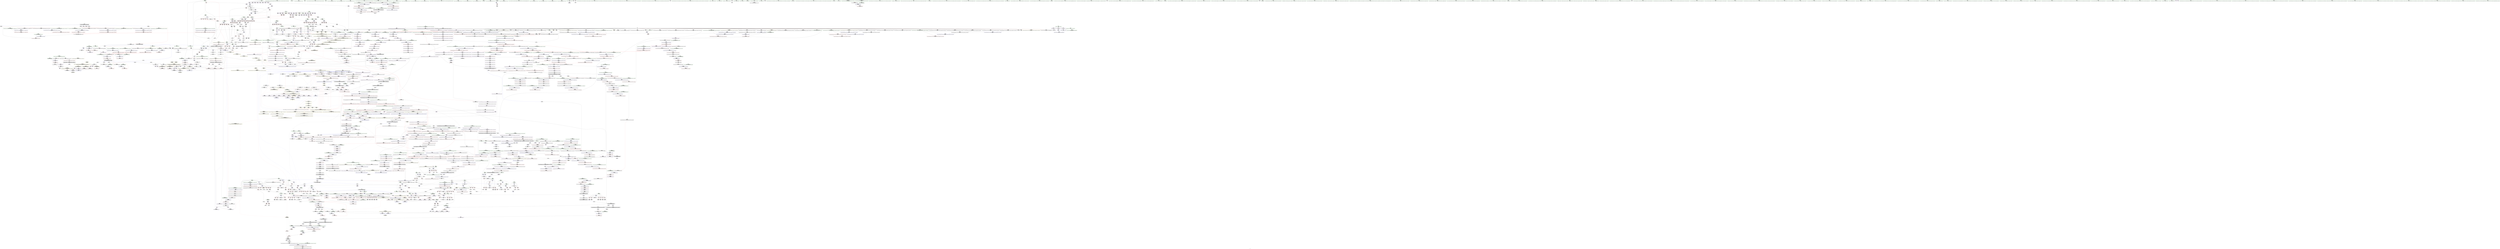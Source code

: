 digraph "SVFG" {
	label="SVFG";

	Node0x55eaaaea0e30 [shape=record,color=grey,label="{NodeID: 0\nNullPtr|{|<s50>141}}"];
	Node0x55eaaaea0e30 -> Node0x55eaab492ea0[style=solid];
	Node0x55eaaaea0e30 -> Node0x55eaab492fa0[style=solid];
	Node0x55eaaaea0e30 -> Node0x55eaab493070[style=solid];
	Node0x55eaaaea0e30 -> Node0x55eaab493140[style=solid];
	Node0x55eaaaea0e30 -> Node0x55eaab493210[style=solid];
	Node0x55eaaaea0e30 -> Node0x55eaab4932e0[style=solid];
	Node0x55eaaaea0e30 -> Node0x55eaab4933b0[style=solid];
	Node0x55eaaaea0e30 -> Node0x55eaab493480[style=solid];
	Node0x55eaaaea0e30 -> Node0x55eaab493550[style=solid];
	Node0x55eaaaea0e30 -> Node0x55eaab493620[style=solid];
	Node0x55eaaaea0e30 -> Node0x55eaab4936f0[style=solid];
	Node0x55eaaaea0e30 -> Node0x55eaab4937c0[style=solid];
	Node0x55eaaaea0e30 -> Node0x55eaab493890[style=solid];
	Node0x55eaaaea0e30 -> Node0x55eaab493960[style=solid];
	Node0x55eaaaea0e30 -> Node0x55eaab493a30[style=solid];
	Node0x55eaaaea0e30 -> Node0x55eaab493b00[style=solid];
	Node0x55eaaaea0e30 -> Node0x55eaab493bd0[style=solid];
	Node0x55eaaaea0e30 -> Node0x55eaab493ca0[style=solid];
	Node0x55eaaaea0e30 -> Node0x55eaab493d70[style=solid];
	Node0x55eaaaea0e30 -> Node0x55eaab493e40[style=solid];
	Node0x55eaaaea0e30 -> Node0x55eaab493f10[style=solid];
	Node0x55eaaaea0e30 -> Node0x55eaab493fe0[style=solid];
	Node0x55eaaaea0e30 -> Node0x55eaab4940b0[style=solid];
	Node0x55eaaaea0e30 -> Node0x55eaab494180[style=solid];
	Node0x55eaaaea0e30 -> Node0x55eaab494250[style=solid];
	Node0x55eaaaea0e30 -> Node0x55eaab494320[style=solid];
	Node0x55eaaaea0e30 -> Node0x55eaab4943f0[style=solid];
	Node0x55eaaaea0e30 -> Node0x55eaab487e40[style=solid];
	Node0x55eaaaea0e30 -> Node0x55eaab487f10[style=solid];
	Node0x55eaaaea0e30 -> Node0x55eaab487fe0[style=solid];
	Node0x55eaaaea0e30 -> Node0x55eaab4880b0[style=solid];
	Node0x55eaaaea0e30 -> Node0x55eaab488180[style=solid];
	Node0x55eaaaea0e30 -> Node0x55eaab488250[style=solid];
	Node0x55eaaaea0e30 -> Node0x55eaab488320[style=solid];
	Node0x55eaaaea0e30 -> Node0x55eaab4883f0[style=solid];
	Node0x55eaaaea0e30 -> Node0x55eaab4884c0[style=solid];
	Node0x55eaaaea0e30 -> Node0x55eaab488590[style=solid];
	Node0x55eaaaea0e30 -> Node0x55eaab488660[style=solid];
	Node0x55eaaaea0e30 -> Node0x55eaab488730[style=solid];
	Node0x55eaaaea0e30 -> Node0x55eaab488800[style=solid];
	Node0x55eaaaea0e30 -> Node0x55eaab4888d0[style=solid];
	Node0x55eaaaea0e30 -> Node0x55eaab4889a0[style=solid];
	Node0x55eaaaea0e30 -> Node0x55eaab488a70[style=solid];
	Node0x55eaaaea0e30 -> Node0x55eaab488b40[style=solid];
	Node0x55eaaaea0e30 -> Node0x55eaab488c10[style=solid];
	Node0x55eaaaea0e30 -> Node0x55eaab4c61f0[style=solid];
	Node0x55eaaaea0e30 -> Node0x55eaab4cbf90[style=solid];
	Node0x55eaaaea0e30 -> Node0x55eaab503600[style=solid];
	Node0x55eaaaea0e30 -> Node0x55eaab503780[style=solid];
	Node0x55eaaaea0e30 -> Node0x55eaab504680[style=solid];
	Node0x55eaaaea0e30:s50 -> Node0x55eaab66f7b0[style=solid,color=red];
	Node0x55eaab48ae60 [shape=record,color=black,label="{NodeID: 443\n651\<--650\nidxprom106\<--\nmain\n}"];
	Node0x55eaab4dcc20 [shape=record,color=yellow,style=double,label="{NodeID: 3100\n256V_2 = CSCHI(MR_256V_1)\npts\{10160000 10160001 \}\nCS[]}"];
	Node0x55eaab500480 [shape=record,color=grey,label="{NodeID: 1993\n636 = Binary(635, 320, )\n}"];
	Node0x55eaab500480 -> Node0x55eaab504800[style=solid];
	Node0x55eaab49a4a0 [shape=record,color=red,label="{NodeID: 886\n708\<--386\n\<--dx\nmain\n}"];
	Node0x55eaab49a4a0 -> Node0x55eaab500780[style=solid];
	Node0x55eaab4d0640 [shape=record,color=blue,label="{NodeID: 1329\n1809\<--1801\n__p.addr\<--__p\n_ZNSt8_Rb_treeIxSt4pairIKxS0_IiiEESt10_Select1stIS3_ESt4lessIxESaIS3_EE14_M_insert_nodeEPSt18_Rb_tree_node_baseSB_PSt13_Rb_tree_nodeIS3_E\n}"];
	Node0x55eaab4d0640 -> Node0x55eaab4c1a80[style=dashed];
	Node0x55eaab4d0640 -> Node0x55eaab4c1b50[style=dashed];
	Node0x55eaab4d0640 -> Node0x55eaab4c1c20[style=dashed];
	Node0x55eaab483330 [shape=record,color=green,label="{NodeID: 222\n1490\<--1491\n_ZN9__gnu_cxx13new_allocatorISt13_Rb_tree_nodeISt4pairIKxS2_IiiEEEE7destroyIS5_EEvPT_\<--_ZN9__gnu_cxx13new_allocatorISt13_Rb_tree_nodeISt4pairIKxS2_IiiEEEE7destroyIS5_EEvPT__field_insensitive\n}"];
	Node0x55eaab4a69d0 [shape=record,color=purple,label="{NodeID: 665\n1129\<--1127\n_M_parent\<--this1\n_ZNSt15_Rb_tree_header8_M_resetEv\n}"];
	Node0x55eaab4a69d0 -> Node0x55eaab4cbf90[style=solid];
	Node0x55eaab66edb0 [shape=record,color=black,label="{NodeID: 3322\n121 = PHI(646, )\n1st arg _Z3horxiii }"];
	Node0x55eaab66edb0 -> Node0x55eaab4c6970[style=solid];
	Node0x55eaab4c51c0 [shape=record,color=red,label="{NodeID: 1108\n2338\<--2331\nthis1\<--this.addr\n_ZNSt8_Rb_treeIxSt4pairIKxS0_IiiEESt10_Select1stIS3_ESt4lessIxESaIS3_EE12_M_erase_auxESt23_Rb_tree_const_iteratorIS3_E\n|{|<s2>167}}"];
	Node0x55eaab4c51c0 -> Node0x55eaab4ab220[style=solid];
	Node0x55eaab4c51c0 -> Node0x55eaab4ab2f0[style=solid];
	Node0x55eaab4c51c0:s2 -> Node0x55eaab667810[style=solid,color=red];
	Node0x55eaaaea0ec0 [shape=record,color=green,label="{NodeID: 1\n7\<--1\n__dso_handle\<--dummyObj\nGlob }"];
	Node0x55eaab48af30 [shape=record,color=black,label="{NodeID: 444\n655\<--654\nidxprom108\<--\nmain\n}"];
	Node0x55eaab4dcd80 [shape=record,color=yellow,style=double,label="{NodeID: 3101\n170V_2 = CSCHI(MR_170V_1)\npts\{3510000 3510001 3510002 3510003 3510004 \}\nCS[]|{<s0>35}}"];
	Node0x55eaab4dcd80:s0 -> Node0x55eaab4daf70[style=dashed,color=blue];
	Node0x55eaab500600 [shape=record,color=grey,label="{NodeID: 1994\n634 = Binary(633, 320, )\n}"];
	Node0x55eaab500600 -> Node0x55eaab504800[style=solid];
	Node0x55eaab49a570 [shape=record,color=red,label="{NodeID: 887\n628\<--388\n\<--tx\nmain\n|{<s0>24}}"];
	Node0x55eaab49a570:s0 -> Node0x55eaab671760[style=solid,color=red];
	Node0x55eaab5a8d50 [shape=record,color=yellow,style=double,label="{NodeID: 2437\n555V_1 = ENCHI(MR_555V_0)\npts\{1895 \}\nFun[_ZNSt8_Rb_treeIxSt4pairIKxS0_IiiEESt10_Select1stIS3_ESt4lessIxESaIS3_EE17_M_construct_nodeIJS0_IxS2_EEEEvPSt13_Rb_tree_nodeIS3_EDpOT_]}"];
	Node0x55eaab5a8d50 -> Node0x55eaab4d0f30[style=dashed];
	Node0x55eaab4d0710 [shape=record,color=blue,label="{NodeID: 1330\n1811\<--1802\n__z.addr\<--__z\n_ZNSt8_Rb_treeIxSt4pairIKxS0_IiiEESt10_Select1stIS3_ESt4lessIxESaIS3_EE14_M_insert_nodeEPSt18_Rb_tree_node_baseSB_PSt13_Rb_tree_nodeIS3_E\n}"];
	Node0x55eaab4d0710 -> Node0x55eaab4c1cf0[style=dashed];
	Node0x55eaab4d0710 -> Node0x55eaab4c1dc0[style=dashed];
	Node0x55eaab4d0710 -> Node0x55eaab4c1e90[style=dashed];
	Node0x55eaab483430 [shape=record,color=green,label="{NodeID: 223\n1495\<--1496\nthis.addr\<--this.addr_field_insensitive\n_ZNSt8_Rb_treeIxSt4pairIKxS0_IiiEESt10_Select1stIS3_ESt4lessIxESaIS3_EE21_M_get_Node_allocatorEv\n}"];
	Node0x55eaab483430 -> Node0x55eaab4bfa00[style=solid];
	Node0x55eaab483430 -> Node0x55eaab4ce830[style=solid];
	Node0x55eaab4a6aa0 [shape=record,color=purple,label="{NodeID: 666\n1131\<--1127\n_M_header2\<--this1\n_ZNSt15_Rb_tree_header8_M_resetEv\n}"];
	Node0x55eaab4a6aa0 -> Node0x55eaab4cc060[style=solid];
	Node0x55eaab66eef0 [shape=record,color=black,label="{NodeID: 3323\n122 = PHI(653, )\n2nd arg _Z3horxiii }"];
	Node0x55eaab66eef0 -> Node0x55eaab4c6a40[style=solid];
	Node0x55eaab4c5290 [shape=record,color=red,label="{NodeID: 1109\n2351\<--2333\n\<--__y\n_ZNSt8_Rb_treeIxSt4pairIKxS0_IiiEESt10_Select1stIS3_ESt4lessIxESaIS3_EE12_M_erase_auxESt23_Rb_tree_const_iteratorIS3_E\n|{<s0>167}}"];
	Node0x55eaab4c5290:s0 -> Node0x55eaab667a90[style=solid,color=red];
	Node0x55eaab4460b0 [shape=record,color=green,label="{NodeID: 2\n9\<--1\n\<--dummyObj\nCan only get source location for instruction, argument, global var or function.}"];
	Node0x55eaab48b000 [shape=record,color=black,label="{NodeID: 445\n658\<--657\nidxprom110\<--\nmain\n}"];
	Node0x55eaab4dcee0 [shape=record,color=yellow,style=double,label="{NodeID: 3102\n170V_2 = CSCHI(MR_170V_1)\npts\{3510000 3510001 3510002 3510003 3510004 \}\nCS[]|{<s0>57}}"];
	Node0x55eaab4dcee0:s0 -> Node0x55eaab4dcd80[style=dashed,color=blue];
	Node0x55eaab500780 [shape=record,color=grey,label="{NodeID: 1995\n709 = Binary(708, 320, )\n}"];
	Node0x55eaab500780 -> Node0x55eaab4c9d70[style=solid];
	Node0x55eaab49a640 [shape=record,color=red,label="{NodeID: 888\n635\<--388\n\<--tx\nmain\n}"];
	Node0x55eaab49a640 -> Node0x55eaab500480[style=solid];
	Node0x55eaab5a8e30 [shape=record,color=yellow,style=double,label="{NodeID: 2438\n557V_1 = ENCHI(MR_557V_0)\npts\{1897 \}\nFun[_ZNSt8_Rb_treeIxSt4pairIKxS0_IiiEESt10_Select1stIS3_ESt4lessIxESaIS3_EE17_M_construct_nodeIJS0_IxS2_EEEEvPSt13_Rb_tree_nodeIS3_EDpOT_]}"];
	Node0x55eaab5a8e30 -> Node0x55eaab4d1000[style=dashed];
	Node0x55eaab4d07e0 [shape=record,color=blue,label="{NodeID: 1331\n1813\<--1839\n__insert_left\<--frombool\n_ZNSt8_Rb_treeIxSt4pairIKxS0_IiiEESt10_Select1stIS3_ESt4lessIxESaIS3_EE14_M_insert_nodeEPSt18_Rb_tree_node_baseSB_PSt13_Rb_tree_nodeIS3_E\n}"];
	Node0x55eaab4d07e0 -> Node0x55eaab4c1f60[style=dashed];
	Node0x55eaab483500 [shape=record,color=green,label="{NodeID: 224\n1504\<--1505\nthis.addr\<--this.addr_field_insensitive\n_ZNSt13_Rb_tree_nodeISt4pairIKxS0_IiiEEE9_M_valptrEv\n}"];
	Node0x55eaab483500 -> Node0x55eaab4bfad0[style=solid];
	Node0x55eaab483500 -> Node0x55eaab4ce900[style=solid];
	Node0x55eaab4a6b70 [shape=record,color=purple,label="{NodeID: 667\n1132\<--1127\n_M_header3\<--this1\n_ZNSt15_Rb_tree_header8_M_resetEv\n}"];
	Node0x55eaab66f030 [shape=record,color=black,label="{NodeID: 3324\n123 = PHI(660, )\n3rd arg _Z3horxiii }"];
	Node0x55eaab66f030 -> Node0x55eaab4c6b10[style=solid];
	Node0x55eaab4c5360 [shape=record,color=red,label="{NodeID: 1110\n2340\<--2339\n\<--_M_node\n_ZNSt8_Rb_treeIxSt4pairIKxS0_IiiEESt10_Select1stIS3_ESt4lessIxESaIS3_EE12_M_erase_auxESt23_Rb_tree_const_iteratorIS3_E\n}"];
	Node0x55eaab47b260 [shape=record,color=green,label="{NodeID: 3\n21\<--1\n.str\<--dummyObj\nGlob }"];
	Node0x55eaab48b0d0 [shape=record,color=black,label="{NodeID: 446\n672\<--671\nidxprom117\<--\nmain\n}"];
	Node0x55eaab4dd040 [shape=record,color=yellow,style=double,label="{NodeID: 3103\n273V_2 = CSCHI(MR_273V_1)\npts\{3510001 3510002 3510003 3510004 \}\nCS[]|{<s0>60}}"];
	Node0x55eaab4dd040:s0 -> Node0x55eaab4dcee0[style=dashed,color=blue];
	Node0x55eaab500900 [shape=record,color=grey,label="{NodeID: 1996\n261 = Binary(259, 260, )\n}"];
	Node0x55eaab500900 -> Node0x55eaab501980[style=solid];
	Node0x55eaab49a710 [shape=record,color=red,label="{NodeID: 889\n674\<--388\n\<--tx\nmain\n}"];
	Node0x55eaab49a710 -> Node0x55eaab48b1a0[style=solid];
	Node0x55eaab5a8f10 [shape=record,color=yellow,style=double,label="{NodeID: 2439\n513V_1 = ENCHI(MR_513V_0)\npts\{3510000 3510004 3510005 19890004 19890005 19890006 \}\nFun[_ZNSt8_Rb_treeIxSt4pairIKxS0_IiiEESt10_Select1stIS3_ESt4lessIxESaIS3_EE17_M_construct_nodeIJS0_IxS2_EEEEvPSt13_Rb_tree_nodeIS3_EDpOT_]|{<s0>135}}"];
	Node0x55eaab5a8f10:s0 -> Node0x55eaab5a6cf0[style=dashed,color=red];
	Node0x55eaab4d08b0 [shape=record,color=blue,label="{NodeID: 1332\n2406\<--1844\n_M_header_1\<--\n_ZNSt8_Rb_treeIxSt4pairIKxS0_IiiEESt10_Select1stIS3_ESt4lessIxESaIS3_EE14_M_insert_nodeEPSt18_Rb_tree_node_baseSB_PSt13_Rb_tree_nodeIS3_E\n|{<s0>105}}"];
	Node0x55eaab4d08b0:s0 -> Node0x55eaab4dd4f0[style=dashed,color=blue];
	Node0x55eaab4835d0 [shape=record,color=green,label="{NodeID: 225\n1510\<--1511\n_ZN9__gnu_cxx16__aligned_membufISt4pairIKxS1_IiiEEE6_M_ptrEv\<--_ZN9__gnu_cxx16__aligned_membufISt4pairIKxS1_IiiEEE6_M_ptrEv_field_insensitive\n}"];
	Node0x55eaab4a6c40 [shape=record,color=purple,label="{NodeID: 668\n1133\<--1127\n_M_left\<--this1\n_ZNSt15_Rb_tree_header8_M_resetEv\n}"];
	Node0x55eaab4a6c40 -> Node0x55eaab4cc060[style=solid];
	Node0x55eaab66f170 [shape=record,color=black,label="{NodeID: 3325\n2108 = PHI(1730, )\n0th arg _ZNSt4pairIPSt18_Rb_tree_node_baseS1_EC2IRPSt13_Rb_tree_nodeIS_IKxS_IiiEEERS1_Lb1EEEOT_OT0_ }"];
	Node0x55eaab66f170 -> Node0x55eaab4d2380[style=solid];
	Node0x55eaab4c5430 [shape=record,color=red,label="{NodeID: 1111\n2358\<--2357\n\<--_M_node_count\n_ZNSt8_Rb_treeIxSt4pairIKxS0_IiiEESt10_Select1stIS3_ESt4lessIxESaIS3_EE12_M_erase_auxESt23_Rb_tree_const_iteratorIS3_E\n}"];
	Node0x55eaab4c5430 -> Node0x55eaab4fbe00[style=solid];
	Node0x55eaab47b2f0 [shape=record,color=green,label="{NodeID: 4\n23\<--1\n.str.1\<--dummyObj\nGlob }"];
	Node0x55eaab48b1a0 [shape=record,color=black,label="{NodeID: 447\n675\<--674\nidxprom119\<--\nmain\n}"];
	Node0x55eaab4dd1a0 [shape=record,color=yellow,style=double,label="{NodeID: 3104\n122V_2 = CSCHI(MR_122V_1)\npts\{3510004 \}\nCS[]|{<s0>105|<s1>105}}"];
	Node0x55eaab4dd1a0:s0 -> Node0x55eaab4c2030[style=dashed,color=red];
	Node0x55eaab4dd1a0:s1 -> Node0x55eaab4d0b20[style=dashed,color=red];
	Node0x55eaab500a80 [shape=record,color=grey,label="{NodeID: 1997\n258 = Binary(256, 257, )\n}"];
	Node0x55eaab500a80 -> Node0x55eaab489940[style=solid];
	Node0x55eaab49a7e0 [shape=record,color=red,label="{NodeID: 890\n684\<--388\n\<--tx\nmain\n}"];
	Node0x55eaab49a7e0 -> Node0x55eaab48b340[style=solid];
	Node0x55eaab5a9020 [shape=record,color=yellow,style=double,label="{NodeID: 2440\n180V_1 = ENCHI(MR_180V_0)\npts\{3530000 3530001 3530002 3950000 3950001 3950002 4090000 4090001 4090002 \}\nFun[_ZNSt8_Rb_treeIxSt4pairIKxS0_IiiEESt10_Select1stIS3_ESt4lessIxESaIS3_EE17_M_construct_nodeIJS0_IxS2_EEEEvPSt13_Rb_tree_nodeIS3_EDpOT_]|{<s0>135}}"];
	Node0x55eaab5a9020:s0 -> Node0x55eaab5a6e00[style=dashed,color=red];
	Node0x55eaab4d0980 [shape=record,color=blue,label="{NodeID: 1333\n2407\<--1844\n_M_header_2\<--\n_ZNSt8_Rb_treeIxSt4pairIKxS0_IiiEESt10_Select1stIS3_ESt4lessIxESaIS3_EE14_M_insert_nodeEPSt18_Rb_tree_node_baseSB_PSt13_Rb_tree_nodeIS3_E\n|{<s0>105}}"];
	Node0x55eaab4d0980:s0 -> Node0x55eaab4dd730[style=dashed,color=blue];
	Node0x55eaab4836d0 [shape=record,color=green,label="{NodeID: 226\n1516\<--1517\nthis.addr\<--this.addr_field_insensitive\n_ZN9__gnu_cxx13new_allocatorISt13_Rb_tree_nodeISt4pairIKxS2_IiiEEEE7destroyIS5_EEvPT_\n}"];
	Node0x55eaab4836d0 -> Node0x55eaab4bfba0[style=solid];
	Node0x55eaab4836d0 -> Node0x55eaab4ce9d0[style=solid];
	Node0x55eaab4a6d10 [shape=record,color=purple,label="{NodeID: 669\n1135\<--1127\n_M_header4\<--this1\n_ZNSt15_Rb_tree_header8_M_resetEv\n}"];
	Node0x55eaab4a6d10 -> Node0x55eaab4cc130[style=solid];
	Node0x55eaab66f2b0 [shape=record,color=black,label="{NodeID: 3326\n2109 = PHI(1736, )\n1st arg _ZNSt4pairIPSt18_Rb_tree_node_baseS1_EC2IRPSt13_Rb_tree_nodeIS_IKxS_IiiEEERS1_Lb1EEEOT_OT0_ }"];
	Node0x55eaab66f2b0 -> Node0x55eaab4d2450[style=solid];
	Node0x55eaab4c5500 [shape=record,color=red,label="{NodeID: 1112\n2372\<--2366\nthis1\<--this.addr\n_ZNSt23_Rb_tree_const_iteratorISt4pairIKxS0_IiiEEEC2ERKSt17_Rb_tree_iteratorIS3_E\n}"];
	Node0x55eaab4c5500 -> Node0x55eaab4ab700[style=solid];
	Node0x55eaab47b9b0 [shape=record,color=green,label="{NodeID: 5\n26\<--1\n\<--dummyObj\nCan only get source location for instruction, argument, global var or function.}"];
	Node0x55eaab48b270 [shape=record,color=black,label="{NodeID: 448\n682\<--681\nidxprom123\<--\nmain\n}"];
	Node0x55eaab4dd300 [shape=record,color=yellow,style=double,label="{NodeID: 3105\n156V_2 = CSCHI(MR_156V_1)\npts\{19890004 \}\nCS[]|{<s0>37|<s1>104|<s2>105}}"];
	Node0x55eaab4dd300:s0 -> Node0x55eaab4db0d0[style=dashed,color=blue];
	Node0x55eaab4dd300:s1 -> Node0x55eaab5a98c0[style=dashed,color=red];
	Node0x55eaab4dd300:s2 -> Node0x55eaab5ae9e0[style=dashed,color=red];
	Node0x55eaab500c00 [shape=record,color=grey,label="{NodeID: 1998\n245 = Binary(242, 244, )\n}"];
	Node0x55eaab500c00 -> Node0x55eaab501080[style=solid];
	Node0x55eaab49a8b0 [shape=record,color=red,label="{NodeID: 891\n629\<--390\n\<--ty\nmain\n|{<s0>24}}"];
	Node0x55eaab49a8b0:s0 -> Node0x55eaab6718b0[style=solid,color=red];
	Node0x55eaab4d0a50 [shape=record,color=blue,label="{NodeID: 1334\n2408\<--1844\n_M_header_3\<--\n_ZNSt8_Rb_treeIxSt4pairIKxS0_IiiEESt10_Select1stIS3_ESt4lessIxESaIS3_EE14_M_insert_nodeEPSt18_Rb_tree_node_baseSB_PSt13_Rb_tree_nodeIS3_E\n|{<s0>105}}"];
	Node0x55eaab4d0a50:s0 -> Node0x55eaab4dd730[style=dashed,color=blue];
	Node0x55eaab4837a0 [shape=record,color=green,label="{NodeID: 227\n1518\<--1519\n__p.addr\<--__p.addr_field_insensitive\n_ZN9__gnu_cxx13new_allocatorISt13_Rb_tree_nodeISt4pairIKxS2_IiiEEEE7destroyIS5_EEvPT_\n}"];
	Node0x55eaab4837a0 -> Node0x55eaab4bfc70[style=solid];
	Node0x55eaab4837a0 -> Node0x55eaab4ceaa0[style=solid];
	Node0x55eaab4a6de0 [shape=record,color=purple,label="{NodeID: 670\n1136\<--1127\n_M_header5\<--this1\n_ZNSt15_Rb_tree_header8_M_resetEv\n}"];
	Node0x55eaab66f3f0 [shape=record,color=black,label="{NodeID: 3327\n2110 = PHI(1738, )\n2nd arg _ZNSt4pairIPSt18_Rb_tree_node_baseS1_EC2IRPSt13_Rb_tree_nodeIS_IKxS_IiiEEERS1_Lb1EEEOT_OT0_ }"];
	Node0x55eaab66f3f0 -> Node0x55eaab4d2520[style=solid];
	Node0x55eaab4c55d0 [shape=record,color=red,label="{NodeID: 1113\n2374\<--2368\n\<--__it.addr\n_ZNSt23_Rb_tree_const_iteratorISt4pairIKxS0_IiiEEEC2ERKSt17_Rb_tree_iteratorIS3_E\n}"];
	Node0x55eaab4c55d0 -> Node0x55eaab4ab7d0[style=solid];
	Node0x55eaab47ba40 [shape=record,color=green,label="{NodeID: 6\n73\<--1\n\<--dummyObj\nCan only get source location for instruction, argument, global var or function.}"];
	Node0x55eaab48b340 [shape=record,color=black,label="{NodeID: 449\n685\<--684\nidxprom125\<--\nmain\n}"];
	Node0x55eaab4dd3e0 [shape=record,color=yellow,style=double,label="{NodeID: 3106\n502V_2 = CSCHI(MR_502V_1)\npts\{3510000 3510005 19890005 19890006 \}\nCS[]|{<s0>37}}"];
	Node0x55eaab4dd3e0:s0 -> Node0x55eaab4db0d0[style=dashed,color=blue];
	Node0x55eaab500d80 [shape=record,color=grey,label="{NodeID: 1999\n729 = Binary(728, 320, )\n}"];
	Node0x55eaab500d80 -> Node0x55eaab504980[style=solid];
	Node0x55eaab49a980 [shape=record,color=red,label="{NodeID: 892\n671\<--390\n\<--ty\nmain\n}"];
	Node0x55eaab49a980 -> Node0x55eaab48b0d0[style=solid];
	Node0x55eaab4d0b20 [shape=record,color=blue,label="{NodeID: 1335\n1858\<--1860\n_M_node_count\<--inc\n_ZNSt8_Rb_treeIxSt4pairIKxS0_IiiEESt10_Select1stIS3_ESt4lessIxESaIS3_EE14_M_insert_nodeEPSt18_Rb_tree_node_baseSB_PSt13_Rb_tree_nodeIS3_E\n|{<s0>105}}"];
	Node0x55eaab4d0b20:s0 -> Node0x55eaab4dd650[style=dashed,color=blue];
	Node0x55eaab48be60 [shape=record,color=green,label="{NodeID: 228\n1527\<--1528\nthis.addr\<--this.addr_field_insensitive\n_ZN9__gnu_cxx16__aligned_membufISt4pairIKxS1_IiiEEE6_M_ptrEv\n}"];
	Node0x55eaab48be60 -> Node0x55eaab4bfd40[style=solid];
	Node0x55eaab48be60 -> Node0x55eaab4ceb70[style=solid];
	Node0x55eaab4a6eb0 [shape=record,color=purple,label="{NodeID: 671\n1137\<--1127\n_M_right\<--this1\n_ZNSt15_Rb_tree_header8_M_resetEv\n}"];
	Node0x55eaab4a6eb0 -> Node0x55eaab4cc130[style=solid];
	Node0x55eaab66f530 [shape=record,color=black,label="{NodeID: 3328\n1962 = PHI(1955, )\n0th arg _ZN9__gnu_cxx13new_allocatorISt13_Rb_tree_nodeISt4pairIKxS2_IiiEEEE8allocateEmPKv }"];
	Node0x55eaab66f530 -> Node0x55eaab4d1410[style=solid];
	Node0x55eaab4c56a0 [shape=record,color=red,label="{NodeID: 1114\n2376\<--2375\n\<--_M_node2\n_ZNSt23_Rb_tree_const_iteratorISt4pairIKxS0_IiiEEEC2ERKSt17_Rb_tree_iteratorIS3_E\n}"];
	Node0x55eaab4c56a0 -> Node0x55eaab4d3cb0[style=solid];
	Node0x55eaab47bad0 [shape=record,color=green,label="{NodeID: 7\n76\<--1\n\<--dummyObj\nCan only get source location for instruction, argument, global var or function.}"];
	Node0x55eaab48b410 [shape=record,color=black,label="{NodeID: 450\n736\<--735\nidxprom156\<--\nmain\n}"];
	Node0x55eaab4dd4f0 [shape=record,color=yellow,style=double,label="{NodeID: 3107\n116V_2 = CSCHI(MR_116V_1)\npts\{3510001 \}\nCS[]|{<s0>37}}"];
	Node0x55eaab4dd4f0:s0 -> Node0x55eaab4db0d0[style=dashed,color=blue];
	Node0x55eaab500f00 [shape=record,color=grey,label="{NodeID: 2000\n731 = Binary(730, 320, )\n}"];
	Node0x55eaab500f00 -> Node0x55eaab504980[style=solid];
	Node0x55eaab49aa50 [shape=record,color=red,label="{NodeID: 893\n681\<--390\n\<--ty\nmain\n}"];
	Node0x55eaab49aa50 -> Node0x55eaab48b270[style=solid];
	Node0x55eaab5a9350 [shape=record,color=yellow,style=double,label="{NodeID: 2443\n516V_1 = ENCHI(MR_516V_0)\npts\{1731 \}\nFun[_ZNSt8_Rb_treeIxSt4pairIKxS0_IiiEESt10_Select1stIS3_ESt4lessIxESaIS3_EE23_M_get_insert_equal_posERS1_]}"];
	Node0x55eaab5a9350 -> Node0x55eaab4c1740[style=dashed];
	Node0x55eaab4d0bf0 [shape=record,color=blue,label="{NodeID: 1336\n1875\<--1874\nthis.addr\<--this\n_ZNSt8_Rb_treeIxSt4pairIKxS0_IiiEESt10_Select1stIS3_ESt4lessIxESaIS3_EE11_M_get_nodeEv\n}"];
	Node0x55eaab4d0bf0 -> Node0x55eaab4c21d0[style=dashed];
	Node0x55eaab48bef0 [shape=record,color=green,label="{NodeID: 229\n1532\<--1533\n_ZN9__gnu_cxx16__aligned_membufISt4pairIKxS1_IiiEEE7_M_addrEv\<--_ZN9__gnu_cxx16__aligned_membufISt4pairIKxS1_IiiEEE7_M_addrEv_field_insensitive\n}"];
	Node0x55eaab4a6f80 [shape=record,color=purple,label="{NodeID: 672\n1139\<--1127\n_M_node_count\<--this1\n_ZNSt15_Rb_tree_header8_M_resetEv\n}"];
	Node0x55eaab4a6f80 -> Node0x55eaab4cc200[style=solid];
	Node0x55eaab66f670 [shape=record,color=black,label="{NodeID: 3329\n1963 = PHI(1956, )\n1st arg _ZN9__gnu_cxx13new_allocatorISt13_Rb_tree_nodeISt4pairIKxS2_IiiEEEE8allocateEmPKv }"];
	Node0x55eaab66f670 -> Node0x55eaab4d14e0[style=solid];
	Node0x55eaab4c5770 [shape=record,color=red,label="{NodeID: 1115\n2393\<--2392\ndummyVal\<--offset_0\n_ZNSt8multimapIxSt4pairIiiESt4lessIxESaIS0_IKxS1_EEE5eraseB5cxx11ESt17_Rb_tree_iteratorIS5_E\n}"];
	Node0x55eaab4c5770 -> Node0x55eaab4cb360[style=solid];
	Node0x55eaab47bb60 [shape=record,color=green,label="{NodeID: 8\n83\<--1\n\<--dummyObj\nCan only get source location for instruction, argument, global var or function.}"];
	Node0x55eaab48b4e0 [shape=record,color=black,label="{NodeID: 451\n739\<--738\nidxprom158\<--\nmain\n}"];
	Node0x55eaab4dd650 [shape=record,color=yellow,style=double,label="{NodeID: 3108\n122V_3 = CSCHI(MR_122V_2)\npts\{3510004 \}\nCS[]|{<s0>37}}"];
	Node0x55eaab4dd650:s0 -> Node0x55eaab4db0d0[style=dashed,color=blue];
	Node0x55eaab501080 [shape=record,color=grey,label="{NodeID: 2001\n250 = Binary(245, 249, )\n}"];
	Node0x55eaab501080 -> Node0x55eaab501200[style=solid];
	Node0x55eaab49ab20 [shape=record,color=red,label="{NodeID: 894\n670\<--392\n\<--tp\nmain\n}"];
	Node0x55eaab49ab20 -> Node0x55eaab503000[style=solid];
	Node0x55eaab4d0cc0 [shape=record,color=blue,label="{NodeID: 1337\n1888\<--1885\nthis.addr\<--this\n_ZNSt8_Rb_treeIxSt4pairIKxS0_IiiEESt10_Select1stIS3_ESt4lessIxESaIS3_EE17_M_construct_nodeIJS0_IxS2_EEEEvPSt13_Rb_tree_nodeIS3_EDpOT_\n}"];
	Node0x55eaab4d0cc0 -> Node0x55eaab4c22a0[style=dashed];
	Node0x55eaab48bff0 [shape=record,color=green,label="{NodeID: 230\n1538\<--1539\nthis.addr\<--this.addr_field_insensitive\n_ZN9__gnu_cxx16__aligned_membufISt4pairIKxS1_IiiEEE7_M_addrEv\n}"];
	Node0x55eaab48bff0 -> Node0x55eaab4bfe10[style=solid];
	Node0x55eaab48bff0 -> Node0x55eaab4cec40[style=solid];
	Node0x55eaab4a7050 [shape=record,color=purple,label="{NodeID: 673\n1183\<--1181\nfirst\<--this1\n_ZNSt4pairIxS_IiiEEC2IxS0_Lb1EEEOT_OT0_\n}"];
	Node0x55eaab4a7050 -> Node0x55eaab4cc6e0[style=solid];
	Node0x55eaab66f7b0 [shape=record,color=black,label="{NodeID: 3330\n1964 = PHI(3, )\n2nd arg _ZN9__gnu_cxx13new_allocatorISt13_Rb_tree_nodeISt4pairIKxS2_IiiEEEE8allocateEmPKv }"];
	Node0x55eaab66f7b0 -> Node0x55eaab4d15b0[style=solid];
	Node0x55eaab4c5840 [shape=record,color=red,label="{NodeID: 1116\n2396\<--2395\ndummyVal\<--offset_0\n_ZNSt4pairIxS_IiiEEC2IxS0_Lb1EEEOT_OT0_\n}"];
	Node0x55eaab4c5840 -> Node0x55eaab4cc7b0[style=solid];
	Node0x55eaab47bbf0 [shape=record,color=green,label="{NodeID: 9\n87\<--1\n\<--dummyObj\nCan only get source location for instruction, argument, global var or function.}"];
	Node0x55eaab48b5b0 [shape=record,color=black,label="{NodeID: 452\n743\<--742\nidxprom160\<--\nmain\n}"];
	Node0x55eaab4dd730 [shape=record,color=yellow,style=double,label="{NodeID: 3109\n500V_2 = CSCHI(MR_500V_1)\npts\{3510002 3510003 \}\nCS[]|{<s0>37}}"];
	Node0x55eaab4dd730:s0 -> Node0x55eaab4db0d0[style=dashed,color=blue];
	Node0x55eaab501200 [shape=record,color=grey,label="{NodeID: 2002\n251 = Binary(250, 156, )\n}"];
	Node0x55eaab501200 -> Node0x55eaab4c7400[style=solid];
	Node0x55eaab49abf0 [shape=record,color=red,label="{NodeID: 895\n680\<--392\n\<--tp\nmain\n}"];
	Node0x55eaab49abf0 -> Node0x55eaab4c9960[style=solid];
	Node0x55eaab4d0d90 [shape=record,color=blue,label="{NodeID: 1338\n1890\<--1886\n__node.addr\<--__node\n_ZNSt8_Rb_treeIxSt4pairIKxS0_IiiEESt10_Select1stIS3_ESt4lessIxESaIS3_EE17_M_construct_nodeIJS0_IxS2_EEEEvPSt13_Rb_tree_nodeIS3_EDpOT_\n}"];
	Node0x55eaab4d0d90 -> Node0x55eaab4c2370[style=dashed];
	Node0x55eaab4d0d90 -> Node0x55eaab4c2440[style=dashed];
	Node0x55eaab4d0d90 -> Node0x55eaab4c2510[style=dashed];
	Node0x55eaab4d0d90 -> Node0x55eaab4c25e0[style=dashed];
	Node0x55eaab48c0c0 [shape=record,color=green,label="{NodeID: 231\n1549\<--1550\n__a.addr\<--__a.addr_field_insensitive\n_ZNSt16allocator_traitsISaISt13_Rb_tree_nodeISt4pairIKxS1_IiiEEEEE10deallocateERS6_PS5_m\n}"];
	Node0x55eaab48c0c0 -> Node0x55eaab4bfee0[style=solid];
	Node0x55eaab48c0c0 -> Node0x55eaab4ced10[style=solid];
	Node0x55eaab4a7120 [shape=record,color=purple,label="{NodeID: 674\n1188\<--1181\nsecond\<--this1\n_ZNSt4pairIxS_IiiEEC2IxS0_Lb1EEEOT_OT0_\n}"];
	Node0x55eaab4a7120 -> Node0x55eaab49d700[style=solid];
	Node0x55eaab66f8f0 [shape=record,color=black,label="{NodeID: 3331\n1013 = PHI(388, 402, )\n0th arg _ZSt9make_pairIRiS0_ESt4pairINSt17__decay_and_stripIT_E6__typeENS2_IT0_E6__typeEEOS3_OS6_ }"];
	Node0x55eaab66f8f0 -> Node0x55eaab4cb6a0[style=solid];
	Node0x55eaab4c5910 [shape=record,color=red,label="{NodeID: 1117\n2399\<--2398\ndummyVal\<--offset_1\n_ZNSt4pairIxS_IiiEEC2IxS0_Lb1EEEOT_OT0_\n}"];
	Node0x55eaab4c5910 -> Node0x55eaab4cc880[style=solid];
	Node0x55eaab47bcb0 [shape=record,color=green,label="{NodeID: 10\n90\<--1\n\<--dummyObj\nCan only get source location for instruction, argument, global var or function.}"];
	Node0x55eaab48b680 [shape=record,color=black,label="{NodeID: 453\n746\<--745\nidxprom162\<--\nmain\n}"];
	Node0x55eaab4dd810 [shape=record,color=yellow,style=double,label="{NodeID: 3110\n513V_2 = CSCHI(MR_513V_1)\npts\{3510000 3510004 3510005 19890004 19890005 19890006 \}\nCS[]|{<s0>114}}"];
	Node0x55eaab4dd810:s0 -> Node0x55eaab4dd9a0[style=dashed,color=blue];
	Node0x55eaab501380 [shape=record,color=grey,label="{NodeID: 2003\n248 = Binary(246, 247, )\n}"];
	Node0x55eaab501380 -> Node0x55eaab4897a0[style=solid];
	Node0x55eaab49acc0 [shape=record,color=red,label="{NodeID: 896\n714\<--400\n\<--dy\nmain\n}"];
	Node0x55eaab49acc0 -> Node0x55eaab504c80[style=solid];
	Node0x55eaab4d0e60 [shape=record,color=blue,label="{NodeID: 1339\n1892\<--1887\n__args.addr\<--__args\n_ZNSt8_Rb_treeIxSt4pairIKxS0_IiiEESt10_Select1stIS3_ESt4lessIxESaIS3_EE17_M_construct_nodeIJS0_IxS2_EEEEvPSt13_Rb_tree_nodeIS3_EDpOT_\n}"];
	Node0x55eaab4d0e60 -> Node0x55eaab4c26b0[style=dashed];
	Node0x55eaab48c190 [shape=record,color=green,label="{NodeID: 232\n1551\<--1552\n__p.addr\<--__p.addr_field_insensitive\n_ZNSt16allocator_traitsISaISt13_Rb_tree_nodeISt4pairIKxS1_IiiEEEEE10deallocateERS6_PS5_m\n}"];
	Node0x55eaab48c190 -> Node0x55eaab4bffb0[style=solid];
	Node0x55eaab48c190 -> Node0x55eaab4cede0[style=solid];
	Node0x55eaab4a71f0 [shape=record,color=purple,label="{NodeID: 675\n2394\<--1191\noffset_0\<--\n}"];
	Node0x55eaab4a71f0 -> Node0x55eaab4cc7b0[style=solid];
	Node0x55eaab66fb00 [shape=record,color=black,label="{NodeID: 3332\n1014 = PHI(390, 404, )\n1st arg _ZSt9make_pairIRiS0_ESt4pairINSt17__decay_and_stripIT_E6__typeENS2_IT0_E6__typeEEOS3_OS6_ }"];
	Node0x55eaab66fb00 -> Node0x55eaab4cb770[style=solid];
	Node0x55eaab4c59e0 [shape=record,color=red,label="{NodeID: 1118\n2402\<--2401\ndummyVal\<--offset_0\n_ZNSt4pairIxS_IiiEEC2IRxS0_Lb1EEEOT_OT0_\n}"];
	Node0x55eaab4c59e0 -> Node0x55eaab4cd240[style=solid];
	Node0x55eaab47bdb0 [shape=record,color=green,label="{NodeID: 11\n103\<--1\n\<--dummyObj\nCan only get source location for instruction, argument, global var or function.}"];
	Node0x55eaab48b750 [shape=record,color=black,label="{NodeID: 454\n750\<--749\nidxprom164\<--\nmain\n}"];
	Node0x55eaab4dd9a0 [shape=record,color=yellow,style=double,label="{NodeID: 3111\n513V_2 = CSCHI(MR_513V_1)\npts\{3510000 3510004 3510005 19890004 19890005 19890006 \}\nCS[]|{<s0>102|<s1>102|<s2>102}}"];
	Node0x55eaab4dd9a0:s0 -> Node0x55eaab4dd1a0[style=dashed,color=blue];
	Node0x55eaab4dd9a0:s1 -> Node0x55eaab4dd300[style=dashed,color=blue];
	Node0x55eaab4dd9a0:s2 -> Node0x55eaab4dd3e0[style=dashed,color=blue];
	Node0x55eaab501500 [shape=record,color=grey,label="{NodeID: 2004\n275 = Binary(272, 274, )\n}"];
	Node0x55eaab501500 -> Node0x55eaab4c75a0[style=solid];
	Node0x55eaab49ad90 [shape=record,color=red,label="{NodeID: 897\n720\<--400\n\<--dy\nmain\n}"];
	Node0x55eaab49ad90 -> Node0x55eaab501800[style=solid];
	Node0x55eaab4d0f30 [shape=record,color=blue,label="{NodeID: 1340\n1894\<--1915\nexn.slot\<--\n_ZNSt8_Rb_treeIxSt4pairIKxS0_IiiEESt10_Select1stIS3_ESt4lessIxESaIS3_EE17_M_construct_nodeIJS0_IxS2_EEEEvPSt13_Rb_tree_nodeIS3_EDpOT_\n}"];
	Node0x55eaab4d0f30 -> Node0x55eaab4c2780[style=dashed];
	Node0x55eaab4d0f30 -> Node0x55eaab4d10d0[style=dashed];
	Node0x55eaab48c260 [shape=record,color=green,label="{NodeID: 233\n1553\<--1554\n__n.addr\<--__n.addr_field_insensitive\n_ZNSt16allocator_traitsISaISt13_Rb_tree_nodeISt4pairIKxS1_IiiEEEEE10deallocateERS6_PS5_m\n}"];
	Node0x55eaab48c260 -> Node0x55eaab4c0080[style=solid];
	Node0x55eaab48c260 -> Node0x55eaab4ceeb0[style=solid];
	Node0x55eaab4a72c0 [shape=record,color=purple,label="{NodeID: 676\n2397\<--1191\noffset_1\<--\n}"];
	Node0x55eaab4a72c0 -> Node0x55eaab4cc880[style=solid];
	Node0x55eaab66fc80 [shape=record,color=black,label="{NodeID: 3333\n1434 = PHI(1423, )\n0th arg _ZNSt8_Rb_treeIxSt4pairIKxS0_IiiEESt10_Select1stIS3_ESt4lessIxESaIS3_EE15_M_destroy_nodeEPSt13_Rb_tree_nodeIS3_E }"];
	Node0x55eaab66fc80 -> Node0x55eaab4ce350[style=solid];
	Node0x55eaab4c5ab0 [shape=record,color=red,label="{NodeID: 1119\n2405\<--2404\ndummyVal\<--offset_1\n_ZNSt4pairIxS_IiiEEC2IRxS0_Lb1EEEOT_OT0_\n}"];
	Node0x55eaab4c5ab0 -> Node0x55eaab4cd310[style=solid];
	Node0x55eaab47beb0 [shape=record,color=green,label="{NodeID: 12\n156\<--1\n\<--dummyObj\nCan only get source location for instruction, argument, global var or function.}"];
	Node0x55eaab48b820 [shape=record,color=black,label="{NodeID: 455\n753\<--752\nidxprom166\<--\nmain\n}"];
	Node0x55eaab4ddb30 [shape=record,color=yellow,style=double,label="{NodeID: 3112\n526V_2 = CSCHI(MR_526V_1)\npts\{17310000 17310001 \}\nCS[]}"];
	Node0x55eaab501680 [shape=record,color=grey,label="{NodeID: 2005\n272 = Binary(265, 271, )\n}"];
	Node0x55eaab501680 -> Node0x55eaab501500[style=solid];
	Node0x55eaab49ae60 [shape=record,color=red,label="{NodeID: 898\n798\<--400\n\<--dy\nmain\n}"];
	Node0x55eaab49ae60 -> Node0x55eaab500000[style=solid];
	Node0x55eaab5a97e0 [shape=record,color=yellow,style=double,label="{NodeID: 2448\n116V_1 = ENCHI(MR_116V_0)\npts\{3510001 \}\nFun[_ZNSt8_Rb_treeIxSt4pairIKxS0_IiiEESt10_Select1stIS3_ESt4lessIxESaIS3_EE23_M_get_insert_equal_posERS1_]|{<s0>115}}"];
	Node0x55eaab5a97e0:s0 -> Node0x55eaab5afec0[style=dashed,color=red];
	Node0x55eaab4d1000 [shape=record,color=blue,label="{NodeID: 1341\n1896\<--1917\nehselector.slot\<--\n_ZNSt8_Rb_treeIxSt4pairIKxS0_IiiEESt10_Select1stIS3_ESt4lessIxESaIS3_EE17_M_construct_nodeIJS0_IxS2_EEEEvPSt13_Rb_tree_nodeIS3_EDpOT_\n}"];
	Node0x55eaab4d1000 -> Node0x55eaab4d11a0[style=dashed];
	Node0x55eaab48c330 [shape=record,color=green,label="{NodeID: 234\n1563\<--1564\n_ZN9__gnu_cxx13new_allocatorISt13_Rb_tree_nodeISt4pairIKxS2_IiiEEEE10deallocateEPS6_m\<--_ZN9__gnu_cxx13new_allocatorISt13_Rb_tree_nodeISt4pairIKxS2_IiiEEEE10deallocateEPS6_m_field_insensitive\n}"];
	Node0x55eaab4a7390 [shape=record,color=purple,label="{NodeID: 677\n2395\<--1192\noffset_0\<--\n}"];
	Node0x55eaab4a7390 -> Node0x55eaab4c5840[style=solid];
	Node0x55eaab66fd90 [shape=record,color=black,label="{NodeID: 3334\n1435 = PHI(1424, )\n1st arg _ZNSt8_Rb_treeIxSt4pairIKxS0_IiiEESt10_Select1stIS3_ESt4lessIxESaIS3_EE15_M_destroy_nodeEPSt13_Rb_tree_nodeIS3_E }"];
	Node0x55eaab66fd90 -> Node0x55eaab4ce420[style=solid];
	Node0x55eaab4c5b80 [shape=record,color=red,label="{NodeID: 1120\n2411\<--2410\ndummyVal\<--offset_0\n_ZNSt4pairIKxS_IiiEEC2IxS1_Lb1EEEOS_IT_T0_E\n}"];
	Node0x55eaab4c5b80 -> Node0x55eaab4d1ea0[style=solid];
	Node0x55eaab47bfb0 [shape=record,color=green,label="{NodeID: 13\n210\<--1\n\<--dummyObj\nCan only get source location for instruction, argument, global var or function.|{<s0>93|<s1>131}}"];
	Node0x55eaab47bfb0:s0 -> Node0x55eaab668920[style=solid,color=red];
	Node0x55eaab47bfb0:s1 -> Node0x55eaab66c840[style=solid,color=red];
	Node0x55eaab48b8f0 [shape=record,color=black,label="{NodeID: 456\n766\<--765\nidxprom174\<--\nmain\n}"];
	Node0x55eaab4ddc90 [shape=record,color=yellow,style=double,label="{NodeID: 3113\n544V_2 = CSCHI(MR_544V_1)\npts\{18040000 \}\nCS[]}"];
	Node0x55eaab4ddc90 -> Node0x55eaab4c2100[style=dashed];
	Node0x55eaab501800 [shape=record,color=grey,label="{NodeID: 2006\n721 = Binary(719, 720, )\n}"];
	Node0x55eaab501800 -> Node0x55eaab4c9fe0[style=solid];
	Node0x55eaab49af30 [shape=record,color=red,label="{NodeID: 899\n723\<--402\n\<--tx144\nmain\n|{<s0>29}}"];
	Node0x55eaab49af30:s0 -> Node0x55eaab671760[style=solid,color=red];
	Node0x55eaab5a98c0 [shape=record,color=yellow,style=double,label="{NodeID: 2449\n156V_1 = ENCHI(MR_156V_0)\npts\{19890004 \}\nFun[_ZNSt8_Rb_treeIxSt4pairIKxS0_IiiEESt10_Select1stIS3_ESt4lessIxESaIS3_EE23_M_get_insert_equal_posERS1_]|{<s0>118}}"];
	Node0x55eaab5a98c0:s0 -> Node0x55eaab5b89e0[style=dashed,color=red];
	Node0x55eaab4d10d0 [shape=record,color=blue,label="{NodeID: 1342\n1894\<--1927\nexn.slot\<--\n_ZNSt8_Rb_treeIxSt4pairIKxS0_IiiEESt10_Select1stIS3_ESt4lessIxESaIS3_EE17_M_construct_nodeIJS0_IxS2_EEEEvPSt13_Rb_tree_nodeIS3_EDpOT_\n}"];
	Node0x55eaab4d10d0 -> Node0x55eaab4c2850[style=dashed];
	Node0x55eaab48c430 [shape=record,color=green,label="{NodeID: 235\n1570\<--1571\nthis.addr\<--this.addr_field_insensitive\n_ZN9__gnu_cxx13new_allocatorISt13_Rb_tree_nodeISt4pairIKxS2_IiiEEEE10deallocateEPS6_m\n}"];
	Node0x55eaab48c430 -> Node0x55eaab4c0150[style=solid];
	Node0x55eaab48c430 -> Node0x55eaab4cef80[style=solid];
	Node0x55eaab4a7460 [shape=record,color=purple,label="{NodeID: 678\n2398\<--1192\noffset_1\<--\n}"];
	Node0x55eaab4a7460 -> Node0x55eaab4c5910[style=solid];
	Node0x55eaab66fea0 [shape=record,color=black,label="{NodeID: 3335\n218 = PHI(734, )\n0th arg _Z3verxiii }"];
	Node0x55eaab66fea0 -> Node0x55eaab4c70c0[style=solid];
	Node0x55eaab4c5c50 [shape=record,color=red,label="{NodeID: 1121\n2414\<--2413\ndummyVal\<--offset_1\n_ZNSt4pairIKxS_IiiEEC2IxS1_Lb1EEEOS_IT_T0_E\n}"];
	Node0x55eaab4c5c50 -> Node0x55eaab4d1f70[style=solid];
	Node0x55eaab47c0b0 [shape=record,color=green,label="{NodeID: 14\n320\<--1\n\<--dummyObj\nCan only get source location for instruction, argument, global var or function.}"];
	Node0x55eaab48b9c0 [shape=record,color=black,label="{NodeID: 457\n769\<--768\nidxprom176\<--\nmain\n}"];
	Node0x55eaab4dddf0 [shape=record,color=yellow,style=double,label="{NodeID: 3114\n513V_2 = CSCHI(MR_513V_1)\npts\{3510000 3510004 3510005 19890004 19890005 19890006 \}\nCS[]|{<s0>135}}"];
	Node0x55eaab4dddf0:s0 -> Node0x55eaab4dd810[style=dashed,color=blue];
	Node0x55eaab501980 [shape=record,color=grey,label="{NodeID: 2007\n262 = Binary(255, 261, )\n}"];
	Node0x55eaab501980 -> Node0x55eaab4c74d0[style=solid];
	Node0x55eaab49b000 [shape=record,color=red,label="{NodeID: 900\n768\<--402\n\<--tx144\nmain\n}"];
	Node0x55eaab49b000 -> Node0x55eaab48b9c0[style=solid];
	Node0x55eaab5a99a0 [shape=record,color=yellow,style=double,label="{NodeID: 2450\n526V_1 = ENCHI(MR_526V_0)\npts\{17310000 17310001 \}\nFun[_ZNSt8_Rb_treeIxSt4pairIKxS0_IiiEESt10_Select1stIS3_ESt4lessIxESaIS3_EE23_M_get_insert_equal_posERS1_]|{<s0>121|<s1>121}}"];
	Node0x55eaab5a99a0:s0 -> Node0x55eaab4d25f0[style=dashed,color=red];
	Node0x55eaab5a99a0:s1 -> Node0x55eaab4d26c0[style=dashed,color=red];
	Node0x55eaab4d11a0 [shape=record,color=blue,label="{NodeID: 1343\n1896\<--1929\nehselector.slot\<--\n_ZNSt8_Rb_treeIxSt4pairIKxS0_IiiEESt10_Select1stIS3_ESt4lessIxESaIS3_EE17_M_construct_nodeIJS0_IxS2_EEEEvPSt13_Rb_tree_nodeIS3_EDpOT_\n}"];
	Node0x55eaab4d11a0 -> Node0x55eaab4c2920[style=dashed];
	Node0x55eaab48c500 [shape=record,color=green,label="{NodeID: 236\n1572\<--1573\n__p.addr\<--__p.addr_field_insensitive\n_ZN9__gnu_cxx13new_allocatorISt13_Rb_tree_nodeISt4pairIKxS2_IiiEEEE10deallocateEPS6_m\n}"];
	Node0x55eaab48c500 -> Node0x55eaab4c0220[style=solid];
	Node0x55eaab48c500 -> Node0x55eaab4cf050[style=solid];
	Node0x55eaab4a7530 [shape=record,color=purple,label="{NodeID: 679\n1222\<--1220\nfirst\<--this1\n_ZNSt4pairIiiEC2IiiLb1EEEOT_OT0_\n}"];
	Node0x55eaab4a7530 -> Node0x55eaab4ccc90[style=solid];
	Node0x55eaab66ffb0 [shape=record,color=black,label="{NodeID: 3336\n219 = PHI(741, )\n1st arg _Z3verxiii }"];
	Node0x55eaab66ffb0 -> Node0x55eaab4c7190[style=solid];
	Node0x55eaab4c5d20 [shape=record,color=red,label="{NodeID: 1122\n2417\<--2416\ndummyVal\<--offset_0\n_ZNSt8_Rb_treeIxSt4pairIKxS0_IiiEESt10_Select1stIS3_ESt4lessIxESaIS3_EE5eraseB5cxx11ESt17_Rb_tree_iteratorIS3_E\n}"];
	Node0x55eaab4c5d20 -> Node0x55eaab4d3560[style=solid];
	Node0x55eaab47c1b0 [shape=record,color=green,label="{NodeID: 15\n492\<--1\n\<--dummyObj\nCan only get source location for instruction, argument, global var or function.}"];
	Node0x55eaab48ba90 [shape=record,color=black,label="{NodeID: 458\n776\<--775\nidxprom180\<--\nmain\n}"];
	Node0x55eaab4ddf80 [shape=record,color=yellow,style=double,label="{NodeID: 3115\n513V_2 = CSCHI(MR_513V_1)\npts\{3510000 3510004 3510005 19890004 19890005 19890006 \}\nCS[]|{<s0>146}}"];
	Node0x55eaab4ddf80:s0 -> Node0x55eaab4dddf0[style=dashed,color=blue];
	Node0x55eaab501b00 [shape=record,color=grey,label="{NodeID: 2008\n271 = Binary(269, 270, )\n}"];
	Node0x55eaab501b00 -> Node0x55eaab501680[style=solid];
	Node0x55eaab49b0d0 [shape=record,color=red,label="{NodeID: 901\n778\<--402\n\<--tx144\nmain\n}"];
	Node0x55eaab49b0d0 -> Node0x55eaab48bb60[style=solid];
	Node0x55eaab4d1270 [shape=record,color=blue,label="{NodeID: 1344\n1948\<--1946\n__a.addr\<--__a\n_ZNSt16allocator_traitsISaISt13_Rb_tree_nodeISt4pairIKxS1_IiiEEEEE8allocateERS6_m\n}"];
	Node0x55eaab4d1270 -> Node0x55eaab4c29f0[style=dashed];
	Node0x55eaab48c5d0 [shape=record,color=green,label="{NodeID: 237\n1574\<--1575\n.addr\<--.addr_field_insensitive\n_ZN9__gnu_cxx13new_allocatorISt13_Rb_tree_nodeISt4pairIKxS2_IiiEEEE10deallocateEPS6_m\n}"];
	Node0x55eaab48c5d0 -> Node0x55eaab4cf120[style=solid];
	Node0x55eaab4a7600 [shape=record,color=purple,label="{NodeID: 680\n1227\<--1220\nsecond\<--this1\n_ZNSt4pairIiiEC2IiiLb1EEEOT_OT0_\n}"];
	Node0x55eaab4a7600 -> Node0x55eaab4ccd60[style=solid];
	Node0x55eaab6700f0 [shape=record,color=black,label="{NodeID: 3337\n220 = PHI(748, )\n2nd arg _Z3verxiii }"];
	Node0x55eaab6700f0 -> Node0x55eaab4c7260[style=solid];
	Node0x55eaab4c5df0 [shape=record,color=blue,label="{NodeID: 1123\n8\<--9\nH\<--\nGlob }"];
	Node0x55eaab4c5df0 -> Node0x55eaab566d30[style=dashed];
	Node0x55eaab47c2b0 [shape=record,color=green,label="{NodeID: 16\n513\<--1\n\<--dummyObj\nCan only get source location for instruction, argument, global var or function.}"];
	Node0x55eaab48bb60 [shape=record,color=black,label="{NodeID: 459\n779\<--778\nidxprom182\<--\nmain\n}"];
	Node0x55eaab4de110 [shape=record,color=yellow,style=double,label="{NodeID: 3116\n316V_2 = CSCHI(MR_316V_1)\npts\{22640000 \}\nCS[]}"];
	Node0x55eaab4de110 -> Node0x55eaab4c4ce0[style=dashed];
	Node0x55eaab501c80 [shape=record,color=grey,label="{NodeID: 2009\n268 = Binary(266, 267, )\n}"];
	Node0x55eaab501c80 -> Node0x55eaab489ae0[style=solid];
	Node0x55eaab49b1a0 [shape=record,color=red,label="{NodeID: 902\n724\<--404\n\<--ty145\nmain\n|{<s0>29}}"];
	Node0x55eaab49b1a0:s0 -> Node0x55eaab6718b0[style=solid,color=red];
	Node0x55eaab5a9b90 [shape=record,color=yellow,style=double,label="{NodeID: 2452\n118V_1 = ENCHI(MR_118V_0)\npts\{3510002 \}\nFun[_ZNSt8_Rb_treeIxSt4pairIKxS0_IiiEESt10_Select1stIS3_ESt4lessIxESaIS3_EE5beginEv]}"];
	Node0x55eaab5a9b90 -> Node0x55eaab4c4c10[style=dashed];
	Node0x55eaab4d1340 [shape=record,color=blue,label="{NodeID: 1345\n1950\<--1947\n__n.addr\<--__n\n_ZNSt16allocator_traitsISaISt13_Rb_tree_nodeISt4pairIKxS1_IiiEEEEE8allocateERS6_m\n}"];
	Node0x55eaab4d1340 -> Node0x55eaab4c2ac0[style=dashed];
	Node0x55eaab48c6a0 [shape=record,color=green,label="{NodeID: 238\n1583\<--1584\n_ZdlPv\<--_ZdlPv_field_insensitive\n}"];
	Node0x55eaab4a76d0 [shape=record,color=purple,label="{NodeID: 681\n1255\<--1253\nfirst\<--this1\n_ZNSt4pairIxS_IiiEEC2IRxS0_Lb1EEEOT_OT0_\n}"];
	Node0x55eaab4a76d0 -> Node0x55eaab4cd170[style=solid];
	Node0x55eaab670230 [shape=record,color=black,label="{NodeID: 3338\n221 = PHI(755, )\n3rd arg _Z3verxiii }"];
	Node0x55eaab670230 -> Node0x55eaab4c7330[style=solid];
	Node0x55eaab4c5ef0 [shape=record,color=blue,label="{NodeID: 1124\n11\<--9\nW\<--\nGlob }"];
	Node0x55eaab4c5ef0 -> Node0x55eaab567230[style=dashed];
	Node0x55eaab47c3b0 [shape=record,color=green,label="{NodeID: 17\n545\<--1\n\<--dummyObj\nCan only get source location for instruction, argument, global var or function.}"];
	Node0x55eaab48bc30 [shape=record,color=black,label="{NodeID: 460\n335\<--809\nmain_ret\<--\nmain\n}"];
	Node0x55eaab4de270 [shape=record,color=yellow,style=double,label="{NodeID: 3117\n321V_3 = CSCHI(MR_321V_2)\npts\{22840000 \}\nCS[]}"];
	Node0x55eaab4de270 -> Node0x55eaab4c4f50[style=dashed];
	Node0x55eaab501e00 [shape=record,color=grey,label="{NodeID: 2010\n298 = Binary(297, 210, )\n}"];
	Node0x55eaab501e00 -> Node0x55eaab4c7810[style=solid];
	Node0x55eaab49b270 [shape=record,color=red,label="{NodeID: 903\n730\<--404\n\<--ty145\nmain\n}"];
	Node0x55eaab49b270 -> Node0x55eaab500f00[style=solid];
	Node0x55eaab5a9c70 [shape=record,color=yellow,style=double,label="{NodeID: 2453\n316V_1 = ENCHI(MR_316V_0)\npts\{22640000 \}\nFun[_ZNSt8_Rb_treeIxSt4pairIKxS0_IiiEESt10_Select1stIS3_ESt4lessIxESaIS3_EE5beginEv]|{<s0>160}}"];
	Node0x55eaab5a9c70:s0 -> Node0x55eaab4d3080[style=dashed,color=red];
	Node0x55eaab4d1410 [shape=record,color=blue,label="{NodeID: 1346\n1965\<--1962\nthis.addr\<--this\n_ZN9__gnu_cxx13new_allocatorISt13_Rb_tree_nodeISt4pairIKxS2_IiiEEEE8allocateEmPKv\n}"];
	Node0x55eaab4d1410 -> Node0x55eaab4c2b90[style=dashed];
	Node0x55eaab48c7a0 [shape=record,color=green,label="{NodeID: 239\n1590\<--1591\nthis.addr\<--this.addr_field_insensitive\n_ZNSaISt13_Rb_tree_nodeISt4pairIKxS0_IiiEEEED2Ev\n}"];
	Node0x55eaab48c7a0 -> Node0x55eaab4c02f0[style=solid];
	Node0x55eaab48c7a0 -> Node0x55eaab4cf1f0[style=solid];
	Node0x55eaab4a77a0 [shape=record,color=purple,label="{NodeID: 682\n1260\<--1253\nsecond\<--this1\n_ZNSt4pairIxS_IiiEEC2IRxS0_Lb1EEEOT_OT0_\n}"];
	Node0x55eaab4a77a0 -> Node0x55eaab49dbe0[style=solid];
	Node0x55eaab670370 [shape=record,color=black,label="{NodeID: 3339\n2327 = PHI(2294, )\n0th arg _ZNSt8_Rb_treeIxSt4pairIKxS0_IiiEESt10_Select1stIS3_ESt4lessIxESaIS3_EE12_M_erase_auxESt23_Rb_tree_const_iteratorIS3_E }"];
	Node0x55eaab670370 -> Node0x55eaab4d38a0[style=solid];
	Node0x55eaab4c5ff0 [shape=record,color=blue,label="{NodeID: 1125\n2388\<--26\nllvm.global_ctors_0\<--\nGlob }"];
	Node0x55eaab47c490 [shape=record,color=green,label="{NodeID: 18\n667\<--1\n\<--dummyObj\nCan only get source location for instruction, argument, global var or function.}"];
	Node0x55eaab48bd00 [shape=record,color=black,label="{NodeID: 461\n830\<--853\n_ZNSt8multimapIxSt4pairIiiESt4lessIxESaIS0_IKxS1_EEE6insertIS0_IxS1_EEENSt9enable_ifIXsr16is_constructibleIS5_T_EE5valueESt17_Rb_tree_iteratorIS5_EE4typeEOSB__ret\<--\n_ZNSt8multimapIxSt4pairIiiESt4lessIxESaIS0_IKxS1_EEE6insertIS0_IxS1_EEENSt9enable_ifIXsr16is_constructibleIS5_T_EE5valueESt17_Rb_tree_iteratorIS5_EE4typeEOSB_\n|{<s0>14|<s1>28|<s2>33}}"];
	Node0x55eaab48bd00:s0 -> Node0x55eaab65e730[style=solid,color=blue];
	Node0x55eaab48bd00:s1 -> Node0x55eaab65eff0[style=solid,color=blue];
	Node0x55eaab48bd00:s2 -> Node0x55eaab65dab0[style=solid,color=blue];
	Node0x55eaab4de3d0 [shape=record,color=yellow,style=double,label="{NodeID: 3118\n325V_2 = CSCHI(MR_325V_1)\npts\{22900000 \}\nCS[]}"];
	Node0x55eaab4de3d0 -> Node0x55eaab4c4e80[style=dashed];
	Node0x55eaab501f80 [shape=record,color=grey,label="{NodeID: 2011\n1986 = Binary(1985, 1987, )\n}"];
	Node0x55eaab49b340 [shape=record,color=red,label="{NodeID: 904\n765\<--404\n\<--ty145\nmain\n}"];
	Node0x55eaab49b340 -> Node0x55eaab48b8f0[style=solid];
	Node0x55eaab4d14e0 [shape=record,color=blue,label="{NodeID: 1347\n1967\<--1963\n__n.addr\<--__n\n_ZN9__gnu_cxx13new_allocatorISt13_Rb_tree_nodeISt4pairIKxS2_IiiEEEE8allocateEmPKv\n}"];
	Node0x55eaab4d14e0 -> Node0x55eaab4c2c60[style=dashed];
	Node0x55eaab4d14e0 -> Node0x55eaab4c2d30[style=dashed];
	Node0x55eaab48c870 [shape=record,color=green,label="{NodeID: 240\n1596\<--1597\n_ZN9__gnu_cxx13new_allocatorISt13_Rb_tree_nodeISt4pairIKxS2_IiiEEEED2Ev\<--_ZN9__gnu_cxx13new_allocatorISt13_Rb_tree_nodeISt4pairIKxS2_IiiEEEED2Ev_field_insensitive\n}"];
	Node0x55eaab4a7870 [shape=record,color=purple,label="{NodeID: 683\n2400\<--1263\noffset_0\<--\n}"];
	Node0x55eaab4a7870 -> Node0x55eaab4cd240[style=solid];
	Node0x55eaab6704b0 [shape=record,color=black,label="{NodeID: 3340\n2328 = PHI(2305, )\n1st arg _ZNSt8_Rb_treeIxSt4pairIKxS0_IiiEESt10_Select1stIS3_ESt4lessIxESaIS3_EE12_M_erase_auxESt23_Rb_tree_const_iteratorIS3_E }"];
	Node0x55eaab6704b0 -> Node0x55eaab4d37d0[style=solid];
	Node0x55eaab4c60f0 [shape=record,color=blue,label="{NodeID: 1126\n2389\<--27\nllvm.global_ctors_1\<--_GLOBAL__sub_I_iwi_1_0.cpp\nGlob }"];
	Node0x55eaab47c590 [shape=record,color=green,label="{NodeID: 19\n973\<--1\n\<--dummyObj\nCan only get source location for instruction, argument, global var or function.}"];
	Node0x55eaab48bdd0 [shape=record,color=black,label="{NodeID: 462\n877\<--858\n\<--retval\n_ZSt9make_pairIxSt4pairIiiEES0_INSt17__decay_and_stripIT_E6__typeENS2_IT0_E6__typeEEOS3_OS6_\n}"];
	Node0x55eaab48bdd0 -> Node0x55eaab4bbde0[style=solid];
	Node0x55eaab4de530 [shape=record,color=yellow,style=double,label="{NodeID: 3119\n122V_2 = CSCHI(MR_122V_1)\npts\{3510004 \}\nCS[]|{<s0>49}}"];
	Node0x55eaab4de530:s0 -> Node0x55eaab4dc960[style=dashed,color=blue];
	Node0x55eaab502100 [shape=record,color=grey,label="{NodeID: 2012\n806 = Binary(805, 87, )\n}"];
	Node0x55eaab502100 -> Node0x55eaab4ca730[style=solid];
	Node0x55eaab49b410 [shape=record,color=red,label="{NodeID: 905\n775\<--404\n\<--ty145\nmain\n}"];
	Node0x55eaab49b410 -> Node0x55eaab48ba90[style=solid];
	Node0x55eaab4d15b0 [shape=record,color=blue,label="{NodeID: 1348\n1969\<--1964\n.addr\<--\n_ZN9__gnu_cxx13new_allocatorISt13_Rb_tree_nodeISt4pairIKxS2_IiiEEEE8allocateEmPKv\n}"];
	Node0x55eaab48c970 [shape=record,color=green,label="{NodeID: 241\n1601\<--1602\nthis.addr\<--this.addr_field_insensitive\n_ZN9__gnu_cxx13new_allocatorISt13_Rb_tree_nodeISt4pairIKxS2_IiiEEEED2Ev\n}"];
	Node0x55eaab48c970 -> Node0x55eaab4c03c0[style=solid];
	Node0x55eaab48c970 -> Node0x55eaab4cf2c0[style=solid];
	Node0x55eaab4a7940 [shape=record,color=purple,label="{NodeID: 684\n2403\<--1263\noffset_1\<--\n}"];
	Node0x55eaab4a7940 -> Node0x55eaab4cd310[style=solid];
	Node0x55eaab6705f0 [shape=record,color=black,label="{NodeID: 3341\n856 = PHI(354, )\n0th arg _ZSt9make_pairIxSt4pairIiiEES0_INSt17__decay_and_stripIT_E6__typeENS2_IT0_E6__typeEEOS3_OS6_ }"];
	Node0x55eaab6705f0 -> Node0x55eaab4cab40[style=solid];
	Node0x55eaab4c61f0 [shape=record,color=blue, style = dotted,label="{NodeID: 1127\n2390\<--3\nllvm.global_ctors_2\<--dummyVal\nGlob }"];
	Node0x55eaab47c690 [shape=record,color=green,label="{NodeID: 20\n1987\<--1\n\<--dummyObj\nCan only get source location for instruction, argument, global var or function.}"];
	Node0x55eaab49c520 [shape=record,color=black,label="{NodeID: 463\n855\<--878\n_ZSt9make_pairIxSt4pairIiiEES0_INSt17__decay_and_stripIT_E6__typeENS2_IT0_E6__typeEEOS3_OS6__ret\<--\n_ZSt9make_pairIxSt4pairIiiEES0_INSt17__decay_and_stripIT_E6__typeENS2_IT0_E6__typeEEOS3_OS6_\n|{<s0>13}}"];
	Node0x55eaab49c520:s0 -> Node0x55eaab65e620[style=solid,color=blue];
	Node0x55eaab649530 [shape=record,color=black,label="{NodeID: 3120\n881 = PHI(358, )\n0th arg _ZSt9make_pairIiiESt4pairINSt17__decay_and_stripIT_E6__typeENS1_IT0_E6__typeEEOS2_OS5_ }"];
	Node0x55eaab649530 -> Node0x55eaab4cace0[style=solid];
	Node0x55eaab502280 [shape=record,color=grey,label="{NodeID: 2013\n592 = cmp(591, 9, )\n}"];
	Node0x55eaab49b4e0 [shape=record,color=red,label="{NodeID: 906\n764\<--406\n\<--tp151\nmain\n}"];
	Node0x55eaab49b4e0 -> Node0x55eaab504500[style=solid];
	Node0x55eaab4d1680 [shape=record,color=blue,label="{NodeID: 1349\n1996\<--1995\nthis.addr\<--this\n_ZNK9__gnu_cxx13new_allocatorISt13_Rb_tree_nodeISt4pairIKxS2_IiiEEEE8max_sizeEv\n}"];
	Node0x55eaab4d1680 -> Node0x55eaab4c2e00[style=dashed];
	Node0x55eaab48ca40 [shape=record,color=green,label="{NodeID: 242\n1609\<--1610\nretval\<--retval_field_insensitive\n_ZNSt8_Rb_treeIxSt4pairIKxS0_IiiEESt10_Select1stIS3_ESt4lessIxESaIS3_EE16_M_emplace_equalIJS0_IxS2_EEEESt17_Rb_tree_iteratorIS3_EDpOT_\n}"];
	Node0x55eaab48ca40 -> Node0x55eaab4a8640[style=solid];
	Node0x55eaab48ca40 -> Node0x55eaab4a8710[style=solid];
	Node0x55eaab4a7a10 [shape=record,color=purple,label="{NodeID: 685\n2401\<--1264\noffset_0\<--\n}"];
	Node0x55eaab4a7a10 -> Node0x55eaab4c59e0[style=solid];
	Node0x55eaab670730 [shape=record,color=black,label="{NodeID: 3342\n857 = PHI(356, )\n1st arg _ZSt9make_pairIxSt4pairIiiEES0_INSt17__decay_and_stripIT_E6__typeENS2_IT0_E6__typeEEOS3_OS6_ }"];
	Node0x55eaab670730 -> Node0x55eaab4cac10[style=solid];
	Node0x55eaab4c62f0 [shape=record,color=blue,label="{NodeID: 1128\n55\<--62\ni\<--call\n_Z7readintv\n}"];
	Node0x55eaab4c62f0 -> Node0x55eaab494730[style=dashed];
	Node0x55eaab4c62f0 -> Node0x55eaab494800[style=dashed];
	Node0x55eaab4c62f0 -> Node0x55eaab4948d0[style=dashed];
	Node0x55eaab4c62f0 -> Node0x55eaab4c62f0[style=dashed];
	Node0x55eaab4c62f0 -> Node0x55eaab4c6700[style=dashed];
	Node0x55eaab47c790 [shape=record,color=green,label="{NodeID: 21\n2001\<--1\n\<--dummyObj\nCan only get source location for instruction, argument, global var or function.}"];
	Node0x55eaab49c5f0 [shape=record,color=black,label="{NodeID: 464\n900\<--883\n\<--retval\n_ZSt9make_pairIiiESt4pairINSt17__decay_and_stripIT_E6__typeENS1_IT0_E6__typeEEOS2_OS5_\n}"];
	Node0x55eaab49c5f0 -> Node0x55eaab4bc050[style=solid];
	Node0x55eaab649460 [shape=record,color=black,label="{NodeID: 3121\n2365 = PHI(2285, )\n1st arg _ZNSt23_Rb_tree_const_iteratorISt4pairIKxS0_IiiEEEC2ERKSt17_Rb_tree_iteratorIS3_E }"];
	Node0x55eaab649460 -> Node0x55eaab4d3be0[style=solid];
	Node0x55eaab502400 [shape=record,color=grey,label="{NodeID: 2014\n431 = cmp(429, 430, )\n}"];
	Node0x55eaab49b5b0 [shape=record,color=red,label="{NodeID: 907\n774\<--406\n\<--tp151\nmain\n}"];
	Node0x55eaab49b5b0 -> Node0x55eaab4ca250[style=solid];
	Node0x55eaab4d1750 [shape=record,color=blue,label="{NodeID: 1350\n2009\<--2006\n__a.addr\<--__a\n_ZNSt16allocator_traitsISaISt13_Rb_tree_nodeISt4pairIKxS1_IiiEEEEE9constructIS4_JS1_IxS3_EEEEvRS6_PT_DpOT0_\n}"];
	Node0x55eaab4d1750 -> Node0x55eaab4c2ed0[style=dashed];
	Node0x55eaab48cb10 [shape=record,color=green,label="{NodeID: 243\n1611\<--1612\nthis.addr\<--this.addr_field_insensitive\n_ZNSt8_Rb_treeIxSt4pairIKxS0_IiiEESt10_Select1stIS3_ESt4lessIxESaIS3_EE16_M_emplace_equalIJS0_IxS2_EEEESt17_Rb_tree_iteratorIS3_EDpOT_\n}"];
	Node0x55eaab48cb10 -> Node0x55eaab4c0490[style=solid];
	Node0x55eaab48cb10 -> Node0x55eaab4cf390[style=solid];
	Node0x55eaab4a7ae0 [shape=record,color=purple,label="{NodeID: 686\n2404\<--1264\noffset_1\<--\n}"];
	Node0x55eaab4a7ae0 -> Node0x55eaab4c5ab0[style=solid];
	Node0x55eaab670870 [shape=record,color=black,label="{NodeID: 3343\n1333 = PHI(1309, 1343, )\n0th arg _ZNSt8_Rb_treeIxSt4pairIKxS0_IiiEESt10_Select1stIS3_ESt4lessIxESaIS3_EE8_M_eraseEPSt13_Rb_tree_nodeIS3_E }"];
	Node0x55eaab670870 -> Node0x55eaab4cdb30[style=solid];
	Node0x55eaab4c63c0 [shape=record,color=blue,label="{NodeID: 1129\n59\<--83\ns\<--\n_Z7readintv\n}"];
	Node0x55eaab4c63c0 -> Node0x55eaab54e9f0[style=dashed];
	Node0x55eaab47c890 [shape=record,color=green,label="{NodeID: 22\n2360\<--1\n\<--dummyObj\nCan only get source location for instruction, argument, global var or function.}"];
	Node0x55eaab49c6c0 [shape=record,color=black,label="{NodeID: 465\n880\<--901\n_ZSt9make_pairIiiESt4pairINSt17__decay_and_stripIT_E6__typeENS1_IT0_E6__typeEEOS2_OS5__ret\<--\n_ZSt9make_pairIiiESt4pairINSt17__decay_and_stripIT_E6__typeENS1_IT0_E6__typeEEOS2_OS5_\n|{<s0>12}}"];
	Node0x55eaab49c6c0:s0 -> Node0x55eaab65e4e0[style=solid,color=blue];
	Node0x55eaab65b290 [shape=record,color=black,label="{NodeID: 3122\n882 = PHI(360, )\n1st arg _ZSt9make_pairIiiESt4pairINSt17__decay_and_stripIT_E6__typeENS1_IT0_E6__typeEEOS2_OS5_ }"];
	Node0x55eaab65b290 -> Node0x55eaab4cadb0[style=solid];
	Node0x55eaab502580 [shape=record,color=grey,label="{NodeID: 2015\n589 = cmp(585, 588, )\n}"];
	Node0x55eaab49b680 [shape=record,color=red,label="{NodeID: 908\n557\<--556\n\<--first\nmain\n}"];
	Node0x55eaab49b680 -> Node0x55eaab4c8d30[style=solid];
	Node0x55eaab4d1820 [shape=record,color=blue,label="{NodeID: 1351\n2011\<--2007\n__p.addr\<--__p\n_ZNSt16allocator_traitsISaISt13_Rb_tree_nodeISt4pairIKxS1_IiiEEEEE9constructIS4_JS1_IxS3_EEEEvRS6_PT_DpOT0_\n}"];
	Node0x55eaab4d1820 -> Node0x55eaab4c2fa0[style=dashed];
	Node0x55eaab48cbe0 [shape=record,color=green,label="{NodeID: 244\n1613\<--1614\n__args.addr\<--__args.addr_field_insensitive\n_ZNSt8_Rb_treeIxSt4pairIKxS0_IiiEESt10_Select1stIS3_ESt4lessIxESaIS3_EE16_M_emplace_equalIJS0_IxS2_EEEESt17_Rb_tree_iteratorIS3_EDpOT_\n}"];
	Node0x55eaab48cbe0 -> Node0x55eaab4c0560[style=solid];
	Node0x55eaab48cbe0 -> Node0x55eaab4cf460[style=solid];
	Node0x55eaab4a7bb0 [shape=record,color=purple,label="{NodeID: 687\n1289\<--1287\nfirst\<--this1\n_ZNSt4pairIiiEC2IRiS2_Lb1EEEOT_OT0_\n}"];
	Node0x55eaab4a7bb0 -> Node0x55eaab4cd720[style=solid];
	Node0x55eaab670a80 [shape=record,color=black,label="{NodeID: 3344\n1334 = PHI(1310, 1350, )\n1st arg _ZNSt8_Rb_treeIxSt4pairIKxS0_IiiEESt10_Select1stIS3_ESt4lessIxESaIS3_EE8_M_eraseEPSt13_Rb_tree_nodeIS3_E }"];
	Node0x55eaab670a80 -> Node0x55eaab4cdc00[style=solid];
	Node0x55eaab4c6490 [shape=record,color=blue,label="{NodeID: 1130\n57\<--9\nj\<--\n_Z7readintv\n}"];
	Node0x55eaab4c6490 -> Node0x55eaab578260[style=dashed];
	Node0x55eaab47c990 [shape=record,color=green,label="{NodeID: 23\n4\<--6\n_ZStL8__ioinit\<--_ZStL8__ioinit_field_insensitive\nGlob }"];
	Node0x55eaab47c990 -> Node0x55eaab4a2840[style=solid];
	Node0x55eaab49c790 [shape=record,color=black,label="{NodeID: 466\n907\<--914\n_ZNKSt8multimapIxSt4pairIiiESt4lessIxESaIS0_IKxS1_EEE5emptyEv_ret\<--call\n_ZNKSt8multimapIxSt4pairIiiESt4lessIxESaIS0_IKxS1_EEE5emptyEv\n|{<s0>15}}"];
	Node0x55eaab49c790:s0 -> Node0x55eaab65e8a0[style=solid,color=blue];
	Node0x55eaab65b3d0 [shape=record,color=black,label="{NodeID: 3123\n2364 = PHI(2289, )\n0th arg _ZNSt23_Rb_tree_const_iteratorISt4pairIKxS0_IiiEEEC2ERKSt17_Rb_tree_iteratorIS3_E }"];
	Node0x55eaab65b3d0 -> Node0x55eaab4d3b10[style=solid];
	Node0x55eaab502700 [shape=record,color=grey,label="{NodeID: 2016\n437 = cmp(435, 436, )\n}"];
	Node0x55eaab49b750 [shape=record,color=red,label="{NodeID: 909\n565\<--564\n\<--second69\nmain\n}"];
	Node0x55eaab49b750 -> Node0x55eaab4c8ed0[style=solid];
	Node0x55eaab4d18f0 [shape=record,color=blue,label="{NodeID: 1352\n2013\<--2008\n__args.addr\<--__args\n_ZNSt16allocator_traitsISaISt13_Rb_tree_nodeISt4pairIKxS1_IiiEEEEE9constructIS4_JS1_IxS3_EEEEvRS6_PT_DpOT0_\n}"];
	Node0x55eaab4d18f0 -> Node0x55eaab4c3070[style=dashed];
	Node0x55eaab48ccb0 [shape=record,color=green,label="{NodeID: 245\n1615\<--1616\n__z\<--__z_field_insensitive\n_ZNSt8_Rb_treeIxSt4pairIKxS0_IiiEESt10_Select1stIS3_ESt4lessIxESaIS3_EE16_M_emplace_equalIJS0_IxS2_EEEESt17_Rb_tree_iteratorIS3_EDpOT_\n}"];
	Node0x55eaab48ccb0 -> Node0x55eaab4c0630[style=solid];
	Node0x55eaab48ccb0 -> Node0x55eaab4c0700[style=solid];
	Node0x55eaab48ccb0 -> Node0x55eaab4c07d0[style=solid];
	Node0x55eaab48ccb0 -> Node0x55eaab4cf530[style=solid];
	Node0x55eaab4a7c80 [shape=record,color=purple,label="{NodeID: 688\n1294\<--1287\nsecond\<--this1\n_ZNSt4pairIiiEC2IRiS2_Lb1EEEOT_OT0_\n}"];
	Node0x55eaab4a7c80 -> Node0x55eaab4cd7f0[style=solid];
	Node0x55eaab670c00 [shape=record,color=black,label="{NodeID: 3345\n1162 = PHI(870, 1004, 1189, 1261, 2069, )\n0th arg _ZSt7forwardISt4pairIiiEEOT_RNSt16remove_referenceIS2_E4typeE }"];
	Node0x55eaab670c00 -> Node0x55eaab4cc3a0[style=solid];
	Node0x55eaab4c6560 [shape=record,color=blue,label="{NodeID: 1131\n59\<--87\ns\<--\n_Z7readintv\n}"];
	Node0x55eaab4c6560 -> Node0x55eaab54e9f0[style=dashed];
	Node0x55eaab47ca90 [shape=record,color=green,label="{NodeID: 24\n8\<--10\nH\<--H_field_insensitive\nGlob }"];
	Node0x55eaab47ca90 -> Node0x55eaab4ab8a0[style=solid];
	Node0x55eaab47ca90 -> Node0x55eaab4ab970[style=solid];
	Node0x55eaab47ca90 -> Node0x55eaab4aba40[style=solid];
	Node0x55eaab47ca90 -> Node0x55eaab4abb10[style=solid];
	Node0x55eaab47ca90 -> Node0x55eaab4abbe0[style=solid];
	Node0x55eaab47ca90 -> Node0x55eaab4c5df0[style=solid];
	Node0x55eaab47ca90 -> Node0x55eaab4c7cf0[style=solid];
	Node0x55eaab49c860 [shape=record,color=black,label="{NodeID: 467\n918\<--933\n_ZNSt8multimapIxSt4pairIiiESt4lessIxESaIS0_IKxS1_EEE5beginEv_ret\<--\n_ZNSt8multimapIxSt4pairIiiESt4lessIxESaIS0_IKxS1_EEE5beginEv\n|{<s0>16|<s1>18|<s2>20}}"];
	Node0x55eaab49c860:s0 -> Node0x55eaab65e9e0[style=solid,color=blue];
	Node0x55eaab49c860:s1 -> Node0x55eaab65ccb0[style=solid,color=blue];
	Node0x55eaab49c860:s2 -> Node0x55eaab65cf30[style=solid,color=blue];
	Node0x55eaab65c8f0 [shape=record,color=black,label="{NodeID: 3124\n458 = PHI()\n}"];
	Node0x55eaab502880 [shape=record,color=grey,label="{NodeID: 2017\n483 = cmp(480, 482, )\n}"];
	Node0x55eaab49b820 [shape=record,color=red,label="{NodeID: 910\n573\<--572\n\<--arrayidx73\nmain\n}"];
	Node0x55eaab49b820 -> Node0x55eaab4c8fa0[style=solid];
	Node0x55eaab4d19c0 [shape=record,color=blue,label="{NodeID: 1353\n2031\<--2028\nthis.addr\<--this\n_ZN9__gnu_cxx13new_allocatorISt13_Rb_tree_nodeISt4pairIKxS2_IiiEEEE9constructIS5_JS2_IxS4_EEEEvPT_DpOT0_\n}"];
	Node0x55eaab4d19c0 -> Node0x55eaab4c3140[style=dashed];
	Node0x55eaab48cd80 [shape=record,color=green,label="{NodeID: 246\n1617\<--1618\n__res\<--__res_field_insensitive\n_ZNSt8_Rb_treeIxSt4pairIKxS0_IiiEESt10_Select1stIS3_ESt4lessIxESaIS3_EE16_M_emplace_equalIJS0_IxS2_EEEESt17_Rb_tree_iteratorIS3_EDpOT_\n}"];
	Node0x55eaab48cd80 -> Node0x55eaab49f100[style=solid];
	Node0x55eaab48cd80 -> Node0x55eaab4a87e0[style=solid];
	Node0x55eaab48cd80 -> Node0x55eaab4a88b0[style=solid];
	Node0x55eaab4a7d50 [shape=record,color=purple,label="{NodeID: 689\n1316\<--1309\n_M_impl\<--this1\n_ZNSt8_Rb_treeIxSt4pairIKxS0_IiiEESt10_Select1stIS3_ESt4lessIxESaIS3_EED2Ev\n|{<s0>78}}"];
	Node0x55eaab4a7d50:s0 -> Node0x55eaab66c5e0[style=solid,color=red];
	Node0x55eaab670ff0 [shape=record,color=black,label="{NodeID: 3346\n1607 = PHI(842, )\n0th arg _ZNSt8_Rb_treeIxSt4pairIKxS0_IiiEESt10_Select1stIS3_ESt4lessIxESaIS3_EE16_M_emplace_equalIJS0_IxS2_EEEESt17_Rb_tree_iteratorIS3_EDpOT_ }"];
	Node0x55eaab670ff0 -> Node0x55eaab4cf390[style=solid];
	Node0x55eaab4c6630 [shape=record,color=blue,label="{NodeID: 1132\n57\<--89\nj\<--sub\n_Z7readintv\n}"];
	Node0x55eaab4c6630 -> Node0x55eaab578260[style=dashed];
	Node0x55eaab47cb90 [shape=record,color=green,label="{NodeID: 25\n11\<--12\nW\<--W_field_insensitive\nGlob }"];
	Node0x55eaab47cb90 -> Node0x55eaab4abcb0[style=solid];
	Node0x55eaab47cb90 -> Node0x55eaab4944c0[style=solid];
	Node0x55eaab47cb90 -> Node0x55eaab494590[style=solid];
	Node0x55eaab47cb90 -> Node0x55eaab494660[style=solid];
	Node0x55eaab47cb90 -> Node0x55eaab4c5ef0[style=solid];
	Node0x55eaab47cb90 -> Node0x55eaab4c7dc0[style=solid];
	Node0x55eaab49c930 [shape=record,color=black,label="{NodeID: 468\n943\<--942\n\<--\n_ZNKSt17_Rb_tree_iteratorISt4pairIKxS0_IiiEEEptEv\n|{<s0>46}}"];
	Node0x55eaab49c930:s0 -> Node0x55eaab66bfd0[style=solid,color=red];
	Node0x55eaab65c9f0 [shape=record,color=black,label="{NodeID: 3125\n552 = PHI(935, )\n}"];
	Node0x55eaab65c9f0 -> Node0x55eaab4a4fd0[style=solid];
	Node0x55eaab65c9f0 -> Node0x55eaab4a50a0[style=solid];
	Node0x55eaab502a00 [shape=record,color=grey,label="{NodeID: 2018\n2259 = cmp(2258, 513, )\n}"];
	Node0x55eaab502a00 -> Node0x55eaab4a1db0[style=solid];
	Node0x55eaab49b8f0 [shape=record,color=red,label="{NodeID: 911\n579\<--578\n\<--coerce.dive76\nmain\n|{<s0>21}}"];
	Node0x55eaab49b8f0:s0 -> Node0x55eaab671540[style=solid,color=red];
	Node0x55eaab5aa490 [shape=record,color=yellow,style=double,label="{NodeID: 2461\n355V_1 = ENCHI(MR_355V_0)\npts\{355 3530000 3950000 4090000 \}\nFun[_ZNSt4pairIKxS_IiiEEC2IxS1_Lb1EEEOS_IT_T0_E]}"];
	Node0x55eaab5aa490 -> Node0x55eaab4c3620[style=dashed];
	Node0x55eaab4d1a90 [shape=record,color=blue,label="{NodeID: 1354\n2033\<--2029\n__p.addr\<--__p\n_ZN9__gnu_cxx13new_allocatorISt13_Rb_tree_nodeISt4pairIKxS2_IiiEEEE9constructIS5_JS2_IxS4_EEEEvPT_DpOT0_\n}"];
	Node0x55eaab4d1a90 -> Node0x55eaab4c3210[style=dashed];
	Node0x55eaab48ce50 [shape=record,color=green,label="{NodeID: 247\n1619\<--1620\nexn.slot\<--exn.slot_field_insensitive\n_ZNSt8_Rb_treeIxSt4pairIKxS0_IiiEESt10_Select1stIS3_ESt4lessIxESaIS3_EE16_M_emplace_equalIJS0_IxS2_EEEESt17_Rb_tree_iteratorIS3_EDpOT_\n}"];
	Node0x55eaab48ce50 -> Node0x55eaab4c08a0[style=solid];
	Node0x55eaab48ce50 -> Node0x55eaab4c0970[style=solid];
	Node0x55eaab48ce50 -> Node0x55eaab4cf870[style=solid];
	Node0x55eaab48ce50 -> Node0x55eaab4cfa10[style=solid];
	Node0x55eaab4a7e20 [shape=record,color=purple,label="{NodeID: 690\n1326\<--1309\n_M_impl2\<--this1\n_ZNSt8_Rb_treeIxSt4pairIKxS0_IiiEESt10_Select1stIS3_ESt4lessIxESaIS3_EED2Ev\n|{<s0>79}}"];
	Node0x55eaab4a7e20:s0 -> Node0x55eaab66c5e0[style=solid,color=red];
	Node0x55eaab671100 [shape=record,color=black,label="{NodeID: 3347\n1608 = PHI(844, )\n1st arg _ZNSt8_Rb_treeIxSt4pairIKxS0_IiiEESt10_Select1stIS3_ESt4lessIxESaIS3_EE16_M_emplace_equalIJS0_IxS2_EEEESt17_Rb_tree_iteratorIS3_EDpOT_ }"];
	Node0x55eaab671100 -> Node0x55eaab4cf460[style=solid];
	Node0x55eaab4c6700 [shape=record,color=blue,label="{NodeID: 1133\n55\<--94\ni\<--call4\n_Z7readintv\n}"];
	Node0x55eaab4c6700 -> Node0x55eaab4949a0[style=dashed];
	Node0x55eaab4c6700 -> Node0x55eaab4c6700[style=dashed];
	Node0x55eaab47cc90 [shape=record,color=green,label="{NodeID: 26\n13\<--14\nA\<--A_field_insensitive\nGlob }"];
	Node0x55eaab47cc90 -> Node0x55eaab4a2910[style=solid];
	Node0x55eaab47cc90 -> Node0x55eaab4a29e0[style=solid];
	Node0x55eaab47cc90 -> Node0x55eaab4a2ab0[style=solid];
	Node0x55eaab47cc90 -> Node0x55eaab4a2b80[style=solid];
	Node0x55eaab47cc90 -> Node0x55eaab4a2c50[style=solid];
	Node0x55eaab47cc90 -> Node0x55eaab4a2d20[style=solid];
	Node0x55eaab49ca00 [shape=record,color=black,label="{NodeID: 469\n935\<--944\n_ZNKSt17_Rb_tree_iteratorISt4pairIKxS0_IiiEEEptEv_ret\<--call\n_ZNKSt17_Rb_tree_iteratorISt4pairIKxS0_IiiEEEptEv\n|{<s0>17|<s1>19}}"];
	Node0x55eaab49ca00:s0 -> Node0x55eaab65c9f0[style=solid,color=blue];
	Node0x55eaab49ca00:s1 -> Node0x55eaab65cdc0[style=solid,color=blue];
	Node0x55eaab65ccb0 [shape=record,color=black,label="{NodeID: 3126\n559 = PHI(918, )\n}"];
	Node0x55eaab65ccb0 -> Node0x55eaab4c8e00[style=solid];
	Node0x55eaab502b80 [shape=record,color=grey,label="{NodeID: 2019\n476 = cmp(473, 475, )\n}"];
	Node0x55eaab49b9c0 [shape=record,color=red,label="{NodeID: 912\n646\<--645\n\<--arrayidx103\nmain\n|{<s0>25}}"];
	Node0x55eaab49b9c0:s0 -> Node0x55eaab66edb0[style=solid,color=red];
	Node0x55eaab5aa600 [shape=record,color=yellow,style=double,label="{NodeID: 2462\n357V_1 = ENCHI(MR_357V_0)\npts\{3530001 3570000 3950001 3970000 4090001 4110000 \}\nFun[_ZNSt4pairIKxS_IiiEEC2IxS1_Lb1EEEOS_IT_T0_E]}"];
	Node0x55eaab5aa600 -> Node0x55eaab4c5b80[style=dashed];
	Node0x55eaab4d1b60 [shape=record,color=blue,label="{NodeID: 1355\n2035\<--2030\n__args.addr\<--__args\n_ZN9__gnu_cxx13new_allocatorISt13_Rb_tree_nodeISt4pairIKxS2_IiiEEEE9constructIS5_JS2_IxS4_EEEEvPT_DpOT0_\n}"];
	Node0x55eaab4d1b60 -> Node0x55eaab4c32e0[style=dashed];
	Node0x55eaab48cf20 [shape=record,color=green,label="{NodeID: 248\n1621\<--1622\nehselector.slot\<--ehselector.slot_field_insensitive\n_ZNSt8_Rb_treeIxSt4pairIKxS0_IiiEESt10_Select1stIS3_ESt4lessIxESaIS3_EE16_M_emplace_equalIJS0_IxS2_EEEESt17_Rb_tree_iteratorIS3_EDpOT_\n}"];
	Node0x55eaab48cf20 -> Node0x55eaab4c0a40[style=solid];
	Node0x55eaab48cf20 -> Node0x55eaab4cf940[style=solid];
	Node0x55eaab48cf20 -> Node0x55eaab4cfae0[style=solid];
	Node0x55eaab4a7ef0 [shape=record,color=purple,label="{NodeID: 691\n1374\<--1373\n_M_impl\<--this1\n_ZNSt8_Rb_treeIxSt4pairIKxS0_IiiEESt10_Select1stIS3_ESt4lessIxESaIS3_EE8_M_beginEv\n}"];
	Node0x55eaab4a7ef0 -> Node0x55eaab49e0c0[style=solid];
	Node0x55eaab671210 [shape=record,color=black,label="{NodeID: 3348\n1116 = PHI(1084, )\n0th arg _ZN9__gnu_cxx13new_allocatorISt13_Rb_tree_nodeISt4pairIKxS2_IiiEEEEC2Ev }"];
	Node0x55eaab671210 -> Node0x55eaab4cbdf0[style=solid];
	Node0x55eaab4c67d0 [shape=record,color=blue,label="{NodeID: 1134\n57\<--107\nj\<--add10\n_Z7readintv\n}"];
	Node0x55eaab4c67d0 -> Node0x55eaab578260[style=dashed];
	Node0x55eaab47cd90 [shape=record,color=green,label="{NodeID: 27\n15\<--16\nB\<--B_field_insensitive\nGlob }"];
	Node0x55eaab47cd90 -> Node0x55eaab4a2df0[style=solid];
	Node0x55eaab47cd90 -> Node0x55eaab4a2ec0[style=solid];
	Node0x55eaab47cd90 -> Node0x55eaab4a2f90[style=solid];
	Node0x55eaab47cd90 -> Node0x55eaab4a3060[style=solid];
	Node0x55eaab47cd90 -> Node0x55eaab4a3130[style=solid];
	Node0x55eaab47cd90 -> Node0x55eaab4a3200[style=solid];
	Node0x55eaab49cad0 [shape=record,color=black,label="{NodeID: 470\n971\<--959\n\<--__position\n_ZNSt8multimapIxSt4pairIiiESt4lessIxESaIS0_IKxS1_EEE5eraseB5cxx11ESt17_Rb_tree_iteratorIS5_E\n}"];
	Node0x55eaab49cad0 -> Node0x55eaab4a6280[style=solid];
	Node0x55eaab65cdc0 [shape=record,color=black,label="{NodeID: 3127\n562 = PHI(935, )\n}"];
	Node0x55eaab65cdc0 -> Node0x55eaab4a5170[style=solid];
	Node0x55eaab65cdc0 -> Node0x55eaab4a5240[style=solid];
	Node0x55eaab502d00 [shape=record,color=grey,label="{NodeID: 2020\n69 = cmp(66, 9, )\n}"];
	Node0x55eaab49ba90 [shape=record,color=red,label="{NodeID: 913\n653\<--652\n\<--arrayidx107\nmain\n|{<s0>25}}"];
	Node0x55eaab49ba90:s0 -> Node0x55eaab66eef0[style=solid,color=red];
	Node0x55eaab5aa7d0 [shape=record,color=yellow,style=double,label="{NodeID: 2463\n359V_1 = ENCHI(MR_359V_0)\npts\{3530002 3570001 3950002 3970001 4090002 4110001 \}\nFun[_ZNSt4pairIKxS_IiiEEC2IxS1_Lb1EEEOS_IT_T0_E]}"];
	Node0x55eaab5aa7d0 -> Node0x55eaab4c5c50[style=dashed];
	Node0x55eaab4d1c30 [shape=record,color=blue,label="{NodeID: 1356\n2053\<--2051\nthis.addr\<--this\n_ZNSt4pairIKxS_IiiEEC2IxS1_Lb1EEEOS_IT_T0_E\n}"];
	Node0x55eaab4d1c30 -> Node0x55eaab4c33b0[style=dashed];
	Node0x55eaab48cff0 [shape=record,color=green,label="{NodeID: 249\n1629\<--1630\n_ZNSt8_Rb_treeIxSt4pairIKxS0_IiiEESt10_Select1stIS3_ESt4lessIxESaIS3_EE14_M_create_nodeIJS0_IxS2_EEEEPSt13_Rb_tree_nodeIS3_EDpOT_\<--_ZNSt8_Rb_treeIxSt4pairIKxS0_IiiEESt10_Select1stIS3_ESt4lessIxESaIS3_EE14_M_create_nodeIJS0_IxS2_EEEEPSt13_Rb_tree_nodeIS3_EDpOT__field_insensitive\n}"];
	Node0x55eaab4a7fc0 [shape=record,color=purple,label="{NodeID: 692\n1376\<--1375\nadd.ptr\<--\n_ZNSt8_Rb_treeIxSt4pairIKxS0_IiiEESt10_Select1stIS3_ESt4lessIxESaIS3_EE8_M_beginEv\n}"];
	Node0x55eaab4a7fc0 -> Node0x55eaab49e190[style=solid];
	Node0x55eaab671320 [shape=record,color=black,label="{NodeID: 3349\n1995 = PHI(1974, )\n0th arg _ZNK9__gnu_cxx13new_allocatorISt13_Rb_tree_nodeISt4pairIKxS2_IiiEEEE8max_sizeEv }"];
	Node0x55eaab671320 -> Node0x55eaab4d1680[style=solid];
	Node0x55eaab4c68a0 [shape=record,color=blue,label="{NodeID: 1135\n126\<--120\nt.addr\<--t\n_Z3horxiii\n}"];
	Node0x55eaab4c68a0 -> Node0x55eaab494e80[style=dashed];
	Node0x55eaab4c68a0 -> Node0x55eaab494f50[style=dashed];
	Node0x55eaab4c68a0 -> Node0x55eaab495020[style=dashed];
	Node0x55eaab4c68a0 -> Node0x55eaab4950f0[style=dashed];
	Node0x55eaab4c68a0 -> Node0x55eaab4951c0[style=dashed];
	Node0x55eaab47ce90 [shape=record,color=green,label="{NodeID: 28\n17\<--18\nC\<--C_field_insensitive\nGlob }"];
	Node0x55eaab47ce90 -> Node0x55eaab4a32d0[style=solid];
	Node0x55eaab47ce90 -> Node0x55eaab4a33a0[style=solid];
	Node0x55eaab47ce90 -> Node0x55eaab4a3470[style=solid];
	Node0x55eaab47ce90 -> Node0x55eaab4a3540[style=solid];
	Node0x55eaab47ce90 -> Node0x55eaab4a3610[style=solid];
	Node0x55eaab47ce90 -> Node0x55eaab4a36e0[style=solid];
	Node0x55eaab49cba0 [shape=record,color=black,label="{NodeID: 471\n970\<--963\n\<--agg.tmp\n_ZNSt8multimapIxSt4pairIiiESt4lessIxESaIS0_IKxS1_EEE5eraseB5cxx11ESt17_Rb_tree_iteratorIS5_E\n}"];
	Node0x55eaab49cba0 -> Node0x55eaab4a61b0[style=solid];
	Node0x55eaab65cf30 [shape=record,color=black,label="{NodeID: 3128\n575 = PHI(918, )\n}"];
	Node0x55eaab65cf30 -> Node0x55eaab4c9070[style=solid];
	Node0x55eaab502e80 [shape=record,color=grey,label="{NodeID: 2021\n72 = cmp(71, 73, )\n}"];
	Node0x55eaab502e80 -> Node0x55eaaac169c0[style=solid];
	Node0x55eaab49bb60 [shape=record,color=red,label="{NodeID: 914\n660\<--659\n\<--arrayidx111\nmain\n|{<s0>25}}"];
	Node0x55eaab49bb60:s0 -> Node0x55eaab66f030[style=solid,color=red];
	Node0x55eaab4d1d00 [shape=record,color=blue,label="{NodeID: 1357\n2055\<--2052\n__p.addr\<--__p\n_ZNSt4pairIKxS_IiiEEC2IxS1_Lb1EEEOS_IT_T0_E\n}"];
	Node0x55eaab4d1d00 -> Node0x55eaab4c3480[style=dashed];
	Node0x55eaab4d1d00 -> Node0x55eaab4c3550[style=dashed];
	Node0x55eaab48d0f0 [shape=record,color=green,label="{NodeID: 250\n1634\<--1635\n_ZNSt8_Rb_treeIxSt4pairIKxS0_IiiEESt10_Select1stIS3_ESt4lessIxESaIS3_EE6_S_keyEPKSt13_Rb_tree_nodeIS3_E\<--_ZNSt8_Rb_treeIxSt4pairIKxS0_IiiEESt10_Select1stIS3_ESt4lessIxESaIS3_EE6_S_keyEPKSt13_Rb_tree_nodeIS3_E_field_insensitive\n}"];
	Node0x55eaab4a8090 [shape=record,color=purple,label="{NodeID: 693\n1378\<--1377\n_M_header\<--\n_ZNSt8_Rb_treeIxSt4pairIKxS0_IiiEESt10_Select1stIS3_ESt4lessIxESaIS3_EE8_M_beginEv\n}"];
	Node0x55eaab671430 [shape=record,color=black,label="{NodeID: 3350\n955 = PHI(350, )\n0th arg _ZNSt8multimapIxSt4pairIiiESt4lessIxESaIS0_IKxS1_EEE5eraseB5cxx11ESt17_Rb_tree_iteratorIS5_E }"];
	Node0x55eaab671430 -> Node0x55eaab4cb290[style=solid];
	Node0x55eaab4c6970 [shape=record,color=blue,label="{NodeID: 1136\n128\<--121\nA.addr\<--A\n_Z3horxiii\n}"];
	Node0x55eaab4c6970 -> Node0x55eaab495290[style=dashed];
	Node0x55eaab4c6970 -> Node0x55eaab495360[style=dashed];
	Node0x55eaab4c6970 -> Node0x55eaab495430[style=dashed];
	Node0x55eaab4c6970 -> Node0x55eaab495500[style=dashed];
	Node0x55eaab4c6970 -> Node0x55eaab4955d0[style=dashed];
	Node0x55eaab4c6970 -> Node0x55eaab4956a0[style=dashed];
	Node0x55eaab47cf90 [shape=record,color=green,label="{NodeID: 29\n19\<--20\npot\<--pot_field_insensitive\nGlob }"];
	Node0x55eaab47cf90 -> Node0x55eaab4a37b0[style=solid];
	Node0x55eaab47cf90 -> Node0x55eaab4a3880[style=solid];
	Node0x55eaab47cf90 -> Node0x55eaab4a3950[style=solid];
	Node0x55eaab47cf90 -> Node0x55eaab4a3a20[style=solid];
	Node0x55eaab47cf90 -> Node0x55eaab4a3af0[style=solid];
	Node0x55eaab47cf90 -> Node0x55eaab4a3bc0[style=solid];
	Node0x55eaab47cf90 -> Node0x55eaab4a3c90[style=solid];
	Node0x55eaab47cf90 -> Node0x55eaab4a3d60[style=solid];
	Node0x55eaab47cf90 -> Node0x55eaab4a3e30[style=solid];
	Node0x55eaab47cf90 -> Node0x55eaab4a3f00[style=solid];
	Node0x55eaab47cf90 -> Node0x55eaab4a3fd0[style=solid];
	Node0x55eaab47cf90 -> Node0x55eaab4a40a0[style=solid];
	Node0x55eaab47cf90 -> Node0x55eaab4a4170[style=solid];
	Node0x55eaab47cf90 -> Node0x55eaab4a4240[style=solid];
	Node0x55eaab49cc70 [shape=record,color=black,label="{NodeID: 472\n954\<--984\n_ZNSt8multimapIxSt4pairIiiESt4lessIxESaIS0_IKxS1_EEE5eraseB5cxx11ESt17_Rb_tree_iteratorIS5_E_ret\<--\n_ZNSt8multimapIxSt4pairIiiESt4lessIxESaIS0_IKxS1_EEE5eraseB5cxx11ESt17_Rb_tree_iteratorIS5_E\n|{<s0>21}}"];
	Node0x55eaab49cc70:s0 -> Node0x55eaab65d040[style=solid,color=blue];
	Node0x55eaab65d040 [shape=record,color=black,label="{NodeID: 3129\n580 = PHI(954, )\n}"];
	Node0x55eaab65d040 -> Node0x55eaab4c9140[style=solid];
	Node0x55eaab503000 [shape=record,color=grey,label="{NodeID: 2022\n678 = cmp(670, 677, )\n}"];
	Node0x55eaab49bc30 [shape=record,color=red,label="{NodeID: 915\n677\<--676\n\<--arrayidx120\nmain\n}"];
	Node0x55eaab49bc30 -> Node0x55eaab503000[style=solid];
	Node0x55eaab5aaab0 [shape=record,color=yellow,style=double,label="{NodeID: 2465\n170V_1 = ENCHI(MR_170V_0)\npts\{3510000 3510001 3510002 3510003 3510004 \}\nFun[_ZNSt8_Rb_treeIxSt4pairIKxS0_IiiEESt10_Select1stIS3_ESt4lessIxESaIS3_EE13_Rb_tree_implIS7_Lb1EEC2Ev]|{<s0>60|<s1>60}}"];
	Node0x55eaab5aaab0:s0 -> Node0x55eaab4cbd20[style=dashed,color=red];
	Node0x55eaab5aaab0:s1 -> Node0x55eaab5abd60[style=dashed,color=red];
	Node0x55eaab4d1dd0 [shape=record,color=blue,label="{NodeID: 1358\n2061\<--2065\nfirst\<--\n_ZNSt4pairIKxS_IiiEEC2IxS1_Lb1EEEOS_IT_T0_E\n|{<s0>148}}"];
	Node0x55eaab4d1dd0:s0 -> Node0x55eaab4ddf80[style=dashed,color=blue];
	Node0x55eaab48d1f0 [shape=record,color=green,label="{NodeID: 251\n1637\<--1638\n_ZNSt8_Rb_treeIxSt4pairIKxS0_IiiEESt10_Select1stIS3_ESt4lessIxESaIS3_EE23_M_get_insert_equal_posERS1_\<--_ZNSt8_Rb_treeIxSt4pairIKxS0_IiiEESt10_Select1stIS3_ESt4lessIxESaIS3_EE23_M_get_insert_equal_posERS1__field_insensitive\n}"];
	Node0x55eaab4a8160 [shape=record,color=purple,label="{NodeID: 694\n1379\<--1377\n_M_parent\<--\n_ZNSt8_Rb_treeIxSt4pairIKxS0_IiiEESt10_Select1stIS3_ESt4lessIxESaIS3_EE8_M_beginEv\n}"];
	Node0x55eaab4a8160 -> Node0x55eaab4bed00[style=solid];
	Node0x55eaab671540 [shape=record,color=black,label="{NodeID: 3351\n956 = PHI(579, )\n1st arg _ZNSt8multimapIxSt4pairIiiESt4lessIxESaIS0_IKxS1_EEE5eraseB5cxx11ESt17_Rb_tree_iteratorIS5_E }"];
	Node0x55eaab671540 -> Node0x55eaab4cb1c0[style=solid];
	Node0x55eaab4c6a40 [shape=record,color=blue,label="{NodeID: 1137\n130\<--122\nB.addr\<--B\n_Z3horxiii\n}"];
	Node0x55eaab4c6a40 -> Node0x55eaab495770[style=dashed];
	Node0x55eaab4c6a40 -> Node0x55eaab495840[style=dashed];
	Node0x55eaab4c6a40 -> Node0x55eaab495910[style=dashed];
	Node0x55eaab4c6a40 -> Node0x55eaab4959e0[style=dashed];
	Node0x55eaab47d090 [shape=record,color=green,label="{NodeID: 30\n25\<--29\nllvm.global_ctors\<--llvm.global_ctors_field_insensitive\nGlob }"];
	Node0x55eaab47d090 -> Node0x55eaab4a44b0[style=solid];
	Node0x55eaab47d090 -> Node0x55eaab4a45b0[style=solid];
	Node0x55eaab47d090 -> Node0x55eaab4a46b0[style=solid];
	Node0x55eaab49cd40 [shape=record,color=black,label="{NodeID: 473\n1009\<--992\n\<--retval\n_ZSt9make_pairIRxSt4pairIiiEES1_INSt17__decay_and_stripIT_E6__typeENS3_IT0_E6__typeEEOS4_OS7_\n}"];
	Node0x55eaab49cd40 -> Node0x55eaab4bc940[style=solid];
	Node0x55eaab65d150 [shape=record,color=black,label="{NodeID: 3130\n37 = PHI()\n}"];
	Node0x55eaab503180 [shape=record,color=grey,label="{NodeID: 2023\n80 = cmp(79, 73, )\n}"];
	Node0x55eaab49bd00 [shape=record,color=red,label="{NodeID: 916\n741\<--740\n\<--arrayidx159\nmain\n|{<s0>30}}"];
	Node0x55eaab49bd00:s0 -> Node0x55eaab66ffb0[style=solid,color=red];
	Node0x55eaab4d1ea0 [shape=record,color=blue, style = dotted,label="{NodeID: 1359\n2409\<--2411\noffset_0\<--dummyVal\n_ZNSt4pairIKxS_IiiEEC2IxS1_Lb1EEEOS_IT_T0_E\n|{<s0>148}}"];
	Node0x55eaab4d1ea0:s0 -> Node0x55eaab4ddf80[style=dashed,color=blue];
	Node0x55eaab48d2f0 [shape=record,color=green,label="{NodeID: 252\n1652\<--1653\n_ZNSt8_Rb_treeIxSt4pairIKxS0_IiiEESt10_Select1stIS3_ESt4lessIxESaIS3_EE14_M_insert_nodeEPSt18_Rb_tree_node_baseSB_PSt13_Rb_tree_nodeIS3_E\<--_ZNSt8_Rb_treeIxSt4pairIKxS0_IiiEESt10_Select1stIS3_ESt4lessIxESaIS3_EE14_M_insert_nodeEPSt18_Rb_tree_node_baseSB_PSt13_Rb_tree_nodeIS3_E_field_insensitive\n}"];
	Node0x55eaab4a8230 [shape=record,color=purple,label="{NodeID: 695\n1400\<--1399\n_M_right\<--\n_ZNSt8_Rb_treeIxSt4pairIKxS0_IiiEESt10_Select1stIS3_ESt4lessIxESaIS3_EE8_S_rightEPSt18_Rb_tree_node_base\n}"];
	Node0x55eaab4a8230 -> Node0x55eaab4bef70[style=solid];
	Node0x55eaab671650 [shape=record,color=black,label="{NodeID: 3352\n1301 = PHI(1041, )\n0th arg _ZNSt8_Rb_treeIxSt4pairIKxS0_IiiEESt10_Select1stIS3_ESt4lessIxESaIS3_EED2Ev }"];
	Node0x55eaab671650 -> Node0x55eaab4cd8c0[style=solid];
	Node0x55eaab4c6b10 [shape=record,color=blue,label="{NodeID: 1138\n132\<--123\nC.addr\<--C\n_Z3horxiii\n}"];
	Node0x55eaab4c6b10 -> Node0x55eaab495ab0[style=dashed];
	Node0x55eaab4c6b10 -> Node0x55eaab495b80[style=dashed];
	Node0x55eaab4c6b10 -> Node0x55eaab495c50[style=dashed];
	Node0x55eaab47d190 [shape=record,color=green,label="{NodeID: 31\n30\<--31\n__cxx_global_var_init\<--__cxx_global_var_init_field_insensitive\n}"];
	Node0x55eaab49ce10 [shape=record,color=black,label="{NodeID: 474\n989\<--1010\n_ZSt9make_pairIRxSt4pairIiiEES1_INSt17__decay_and_stripIT_E6__typeENS3_IT0_E6__typeEEOS4_OS7__ret\<--\n_ZSt9make_pairIRxSt4pairIiiEES1_INSt17__decay_and_stripIT_E6__typeENS3_IT0_E6__typeEEOS4_OS7_\n|{<s0>27|<s1>32}}"];
	Node0x55eaab49ce10:s0 -> Node0x55eaab65eee0[style=solid,color=blue];
	Node0x55eaab49ce10:s1 -> Node0x55eaab65d9a0[style=solid,color=blue];
	Node0x55eaab65d220 [shape=record,color=black,label="{NodeID: 3131\n62 = PHI()\n}"];
	Node0x55eaab65d220 -> Node0x55eaab4c62f0[style=solid];
	Node0x55eaab503300 [shape=record,color=grey,label="{NodeID: 2024\n190 = cmp(188, 189, )\n}"];
	Node0x55eaab49bdd0 [shape=record,color=red,label="{NodeID: 917\n748\<--747\n\<--arrayidx163\nmain\n|{<s0>30}}"];
	Node0x55eaab49bdd0:s0 -> Node0x55eaab6700f0[style=solid,color=red];
	Node0x55eaab4d1f70 [shape=record,color=blue, style = dotted,label="{NodeID: 1360\n2412\<--2414\noffset_1\<--dummyVal\n_ZNSt4pairIKxS_IiiEEC2IxS1_Lb1EEEOS_IT_T0_E\n|{<s0>148}}"];
	Node0x55eaab4d1f70:s0 -> Node0x55eaab4ddf80[style=dashed,color=blue];
	Node0x55eaab48d3f0 [shape=record,color=green,label="{NodeID: 253\n1670\<--1671\n__cxa_rethrow\<--__cxa_rethrow_field_insensitive\n}"];
	Node0x55eaab4a8300 [shape=record,color=purple,label="{NodeID: 696\n1410\<--1409\n_M_left\<--\n_ZNSt8_Rb_treeIxSt4pairIKxS0_IiiEESt10_Select1stIS3_ESt4lessIxESaIS3_EE7_S_leftEPSt18_Rb_tree_node_base\n}"];
	Node0x55eaab4a8300 -> Node0x55eaab4bf110[style=solid];
	Node0x55eaab671760 [shape=record,color=black,label="{NodeID: 3353\n306 = PHI(628, 723, )\n0th arg _Z8in_rangeii }"];
	Node0x55eaab671760 -> Node0x55eaab4c78e0[style=solid];
	Node0x55eaab4c6be0 [shape=record,color=blue,label="{NodeID: 1139\n134\<--155\ni\<--sub3\n_Z3horxiii\n}"];
	Node0x55eaab4c6be0 -> Node0x55eaab552800[style=dashed];
	Node0x55eaab47d290 [shape=record,color=green,label="{NodeID: 32\n34\<--35\n_ZNSt8ios_base4InitC1Ev\<--_ZNSt8ios_base4InitC1Ev_field_insensitive\n}"];
	Node0x55eaab49cee0 [shape=record,color=black,label="{NodeID: 475\n1032\<--1015\n\<--retval\n_ZSt9make_pairIRiS0_ESt4pairINSt17__decay_and_stripIT_E6__typeENS2_IT0_E6__typeEEOS3_OS6_\n}"];
	Node0x55eaab49cee0 -> Node0x55eaab4bcbb0[style=solid];
	Node0x55eaab65d320 [shape=record,color=black,label="{NodeID: 3132\n66 = PHI()\n}"];
	Node0x55eaab65d320 -> Node0x55eaab502d00[style=solid];
	Node0x55eaab503480 [shape=record,color=grey,label="{NodeID: 2025\n97 = cmp(96, 9, )\n}"];
	Node0x55eaab49bea0 [shape=record,color=red,label="{NodeID: 918\n755\<--754\n\<--arrayidx167\nmain\n|{<s0>30}}"];
	Node0x55eaab49bea0:s0 -> Node0x55eaab670230[style=solid,color=red];
	Node0x55eaab4d2040 [shape=record,color=blue,label="{NodeID: 1361\n2077\<--2076\nthis.addr\<--this\n_ZNSt8_Rb_treeIxSt4pairIKxS0_IiiEESt10_Select1stIS3_ESt4lessIxESaIS3_EE6_M_endEv\n}"];
	Node0x55eaab4d2040 -> Node0x55eaab4c36f0[style=dashed];
	Node0x55eaab48d4f0 [shape=record,color=green,label="{NodeID: 254\n1678\<--1679\n__cxa_end_catch\<--__cxa_end_catch_field_insensitive\n}"];
	Node0x55eaab4a83d0 [shape=record,color=purple,label="{NodeID: 697\n1499\<--1498\n_M_impl\<--this1\n_ZNSt8_Rb_treeIxSt4pairIKxS0_IiiEESt10_Select1stIS3_ESt4lessIxESaIS3_EE21_M_get_Node_allocatorEv\n}"];
	Node0x55eaab4a83d0 -> Node0x55eaab49e8e0[style=solid];
	Node0x55eaab6718b0 [shape=record,color=black,label="{NodeID: 3354\n307 = PHI(629, 724, )\n1st arg _Z8in_rangeii }"];
	Node0x55eaab6718b0 -> Node0x55eaab4c79b0[style=solid];
	Node0x55eaab4c6cb0 [shape=record,color=blue,label="{NodeID: 1140\n136\<--170\na\<--add9\n_Z3horxiii\n}"];
	Node0x55eaab4c6cb0 -> Node0x55eaab495f90[style=dashed];
	Node0x55eaab4c6cb0 -> Node0x55eaab496060[style=dashed];
	Node0x55eaab4c6cb0 -> Node0x55eaab496130[style=dashed];
	Node0x55eaab4c6cb0 -> Node0x55eaab4c6cb0[style=dashed];
	Node0x55eaab47d390 [shape=record,color=green,label="{NodeID: 33\n40\<--41\n__cxa_atexit\<--__cxa_atexit_field_insensitive\n}"];
	Node0x55eaab49cfb0 [shape=record,color=black,label="{NodeID: 476\n1012\<--1033\n_ZSt9make_pairIRiS0_ESt4pairINSt17__decay_and_stripIT_E6__typeENS2_IT0_E6__typeEEOS3_OS6__ret\<--\n_ZSt9make_pairIRiS0_ESt4pairINSt17__decay_and_stripIT_E6__typeENS2_IT0_E6__typeEEOS3_OS6_\n|{<s0>26|<s1>31}}"];
	Node0x55eaab49cfb0:s0 -> Node0x55eaab65eda0[style=solid,color=blue];
	Node0x55eaab49cfb0:s1 -> Node0x55eaab65d860[style=solid,color=blue];
	Node0x55eaab65d3f0 [shape=record,color=black,label="{NodeID: 3133\n94 = PHI()\n}"];
	Node0x55eaab65d3f0 -> Node0x55eaab4c6700[style=solid];
	Node0x55eaab503600 [shape=record,color=grey,label="{NodeID: 2026\n1346 = cmp(1345, 3, )\n}"];
	Node0x55eaab49bf70 [shape=record,color=red,label="{NodeID: 919\n771\<--770\n\<--arrayidx177\nmain\n}"];
	Node0x55eaab49bf70 -> Node0x55eaab504500[style=solid];
	Node0x55eaab4d2110 [shape=record,color=blue,label="{NodeID: 1362\n2091\<--2088\nthis.addr\<--this\n_ZNKSt4lessIxEclERKxS2_\n}"];
	Node0x55eaab4d2110 -> Node0x55eaab4c37c0[style=dashed];
	Node0x55eaab48d5f0 [shape=record,color=green,label="{NodeID: 255\n1682\<--1683\nllvm.trap\<--llvm.trap_field_insensitive\n}"];
	Node0x55eaab4a84a0 [shape=record,color=purple,label="{NodeID: 698\n1508\<--1507\n_M_storage\<--this1\n_ZNSt13_Rb_tree_nodeISt4pairIKxS0_IiiEEE9_M_valptrEv\n|{<s0>96}}"];
	Node0x55eaab4a84a0:s0 -> Node0x55eaab66e370[style=solid,color=red];
	Node0x55eaab671a00 [shape=record,color=black,label="{NodeID: 3355\n2225 = PHI(1803, 2263, )\n0th arg _ZNSt17_Rb_tree_iteratorISt4pairIKxS0_IiiEEEC2EPSt18_Rb_tree_node_base }"];
	Node0x55eaab671a00 -> Node0x55eaab4d2ee0[style=solid];
	Node0x55eaab4c6d80 [shape=record,color=blue,label="{NodeID: 1141\n138\<--186\nb\<--add18\n_Z3horxiii\n}"];
	Node0x55eaab4c6d80 -> Node0x55eaab496200[style=dashed];
	Node0x55eaab4c6d80 -> Node0x55eaab4c6d80[style=dashed];
	Node0x55eaab47d490 [shape=record,color=green,label="{NodeID: 34\n39\<--45\n_ZNSt8ios_base4InitD1Ev\<--_ZNSt8ios_base4InitD1Ev_field_insensitive\n}"];
	Node0x55eaab47d490 -> Node0x55eaab488ce0[style=solid];
	Node0x55eaab49d080 [shape=record,color=black,label="{NodeID: 477\n1063\<--1062\n\<--this1\n_ZNSt8_Rb_treeIxSt4pairIKxS0_IiiEESt10_Select1stIS3_ESt4lessIxESaIS3_EE13_Rb_tree_implIS7_Lb1EEC2Ev\n|{<s0>58}}"];
	Node0x55eaab49d080:s0 -> Node0x55eaab669600[style=solid,color=red];
	Node0x55eaab65d520 [shape=record,color=black,label="{NodeID: 3134\n96 = PHI()\n}"];
	Node0x55eaab65d520 -> Node0x55eaab503480[style=solid];
	Node0x55eaab503780 [shape=record,color=grey,label="{NodeID: 2027\n1751 = cmp(1750, 3, )\n}"];
	Node0x55eaab49c040 [shape=record,color=red,label="{NodeID: 920\n824\<--821\nthis1\<--this.addr\n_ZNSt8multimapIxSt4pairIiiESt4lessIxESaIS0_IKxS1_EEEC2Ev\n}"];
	Node0x55eaab49c040 -> Node0x55eaab4a5650[style=solid];
	Node0x55eaab5aafa0 [shape=record,color=yellow,style=double,label="{NodeID: 2470\n122V_1 = ENCHI(MR_122V_0)\npts\{3510004 \}\nFun[_ZNSt8_Rb_treeIxSt4pairIKxS0_IiiEESt10_Select1stIS3_ESt4lessIxESaIS3_EE5eraseB5cxx11ESt17_Rb_tree_iteratorIS3_E]|{<s0>164|<s1>164}}"];
	Node0x55eaab5aafa0:s0 -> Node0x55eaab4c5430[style=dashed,color=red];
	Node0x55eaab5aafa0:s1 -> Node0x55eaab4d3a40[style=dashed,color=red];
	Node0x55eaab4d21e0 [shape=record,color=blue,label="{NodeID: 1363\n2093\<--2089\n__x.addr\<--__x\n_ZNKSt4lessIxEclERKxS2_\n}"];
	Node0x55eaab4d21e0 -> Node0x55eaab4c3890[style=dashed];
	Node0x55eaab48d6f0 [shape=record,color=green,label="{NodeID: 256\n1698\<--1699\n__t.addr\<--__t.addr_field_insensitive\n_ZSt7forwardISt4pairIxS0_IiiEEEOT_RNSt16remove_referenceIS3_E4typeE\n}"];
	Node0x55eaab48d6f0 -> Node0x55eaab4c0d80[style=solid];
	Node0x55eaab48d6f0 -> Node0x55eaab4cfbb0[style=solid];
	Node0x55eaab4a8570 [shape=record,color=purple,label="{NodeID: 699\n1542\<--1541\n_M_storage\<--this1\n_ZN9__gnu_cxx16__aligned_membufISt4pairIKxS1_IiiEEE7_M_addrEv\n}"];
	Node0x55eaab4a8570 -> Node0x55eaab49ecf0[style=solid];
	Node0x55eaab671b80 [shape=record,color=black,label="{NodeID: 3356\n2226 = PHI(1863, 2275, )\n1st arg _ZNSt17_Rb_tree_iteratorISt4pairIKxS0_IiiEEEC2EPSt18_Rb_tree_node_base }"];
	Node0x55eaab671b80 -> Node0x55eaab4d2fb0[style=solid];
	Node0x55eaab4c6e50 [shape=record,color=blue,label="{NodeID: 1142\n124\<--196\nretval\<--\n_Z3horxiii\n}"];
	Node0x55eaab4c6e50 -> Node0x55eaab578760[style=dashed];
	Node0x55eaab47d590 [shape=record,color=green,label="{NodeID: 35\n52\<--53\n_Z7readintv\<--_Z7readintv_field_insensitive\n}"];
	Node0x55eaab49d150 [shape=record,color=black,label="{NodeID: 478\n1067\<--1062\n\<--this1\n_ZNSt8_Rb_treeIxSt4pairIKxS0_IiiEESt10_Select1stIS3_ESt4lessIxESaIS3_EE13_Rb_tree_implIS7_Lb1EEC2Ev\n|{<s0>59}}"];
	Node0x55eaab49d150:s0 -> Node0x55eaab66e480[style=solid,color=red];
	Node0x55eaab65d5f0 [shape=record,color=black,label="{NodeID: 3135\n598 = PHI()\n}"];
	Node0x55eaab503900 [shape=record,color=grey,label="{NodeID: 2028\n201 = cmp(199, 200, )\n}"];
	Node0x55eaab49c110 [shape=record,color=red,label="{NodeID: 921\n841\<--835\nthis1\<--this.addr\n_ZNSt8multimapIxSt4pairIiiESt4lessIxESaIS0_IKxS1_EEE6insertIS0_IxS1_EEENSt9enable_ifIXsr16is_constructibleIS5_T_EE5valueESt17_Rb_tree_iteratorIS5_EE4typeEOSB_\n}"];
	Node0x55eaab49c110 -> Node0x55eaab4a58c0[style=solid];
	Node0x55eaab4d22b0 [shape=record,color=blue,label="{NodeID: 1364\n2095\<--2090\n__y.addr\<--__y\n_ZNKSt4lessIxEclERKxS2_\n}"];
	Node0x55eaab4d22b0 -> Node0x55eaab4c3960[style=dashed];
	Node0x55eaab48d7c0 [shape=record,color=green,label="{NodeID: 257\n1706\<--1707\nthis.addr\<--this.addr_field_insensitive\n_ZNSt8_Rb_treeIxSt4pairIKxS0_IiiEESt10_Select1stIS3_ESt4lessIxESaIS3_EE14_M_create_nodeIJS0_IxS2_EEEEPSt13_Rb_tree_nodeIS3_EDpOT_\n}"];
	Node0x55eaab48d7c0 -> Node0x55eaab4c0e50[style=solid];
	Node0x55eaab48d7c0 -> Node0x55eaab4cfc80[style=solid];
	Node0x55eaab4a8640 [shape=record,color=purple,label="{NodeID: 700\n1654\<--1609\ncoerce.dive\<--retval\n_ZNSt8_Rb_treeIxSt4pairIKxS0_IiiEESt10_Select1stIS3_ESt4lessIxESaIS3_EE16_M_emplace_equalIJS0_IxS2_EEEESt17_Rb_tree_iteratorIS3_EDpOT_\n}"];
	Node0x55eaab4a8640 -> Node0x55eaab4cf7a0[style=solid];
	Node0x55eaab671d00 [shape=record,color=black,label="{NodeID: 3357\n2239 = PHI(2213, )\n0th arg _ZNSt8_Rb_treeIxSt4pairIKxS0_IiiEESt10_Select1stIS3_ESt4lessIxESaIS3_EE8_S_valueEPKSt18_Rb_tree_node_base }"];
	Node0x55eaab671d00 -> Node0x55eaab4d3150[style=solid];
	Node0x55eaab4c6f20 [shape=record,color=blue,label="{NodeID: 1143\n124\<--203\nretval\<--\n_Z3horxiii\n}"];
	Node0x55eaab4c6f20 -> Node0x55eaab578760[style=dashed];
	Node0x55eaab47d690 [shape=record,color=green,label="{NodeID: 36\n55\<--56\ni\<--i_field_insensitive\n_Z7readintv\n}"];
	Node0x55eaab47d690 -> Node0x55eaab494730[style=solid];
	Node0x55eaab47d690 -> Node0x55eaab494800[style=solid];
	Node0x55eaab47d690 -> Node0x55eaab4948d0[style=solid];
	Node0x55eaab47d690 -> Node0x55eaab4949a0[style=solid];
	Node0x55eaab47d690 -> Node0x55eaab4c62f0[style=solid];
	Node0x55eaab47d690 -> Node0x55eaab4c6700[style=solid];
	Node0x55eaab49d220 [shape=record,color=black,label="{NodeID: 479\n1071\<--1062\n\<--this1\n_ZNSt8_Rb_treeIxSt4pairIKxS0_IiiEESt10_Select1stIS3_ESt4lessIxESaIS3_EE13_Rb_tree_implIS7_Lb1EEC2Ev\n}"];
	Node0x55eaab49d220 -> Node0x55eaab4a64f0[style=solid];
	Node0x55eaab65d6c0 [shape=record,color=black,label="{NodeID: 3136\n756 = PHI(217, )\n}"];
	Node0x55eaab65d6c0 -> Node0x55eaab4ffa00[style=solid];
	Node0x55eaab503a80 [shape=record,color=grey,label="{NodeID: 2029\n315 = cmp(9, 314, )\n}"];
	Node0x55eaab49c1e0 [shape=record,color=red,label="{NodeID: 922\n843\<--837\n\<--__x.addr\n_ZNSt8multimapIxSt4pairIiiESt4lessIxESaIS0_IKxS1_EEE6insertIS0_IxS1_EEENSt9enable_ifIXsr16is_constructibleIS5_T_EE5valueESt17_Rb_tree_iteratorIS5_EE4typeEOSB_\n|{<s0>36}}"];
	Node0x55eaab49c1e0:s0 -> Node0x55eaab660cd0[style=solid,color=red];
	Node0x55eaab4d2380 [shape=record,color=blue,label="{NodeID: 1365\n2111\<--2108\nthis.addr\<--this\n_ZNSt4pairIPSt18_Rb_tree_node_baseS1_EC2IRPSt13_Rb_tree_nodeIS_IKxS_IiiEEERS1_Lb1EEEOT_OT0_\n}"];
	Node0x55eaab4d2380 -> Node0x55eaab4c3bd0[style=dashed];
	Node0x55eaab48d890 [shape=record,color=green,label="{NodeID: 258\n1708\<--1709\n__args.addr\<--__args.addr_field_insensitive\n_ZNSt8_Rb_treeIxSt4pairIKxS0_IiiEESt10_Select1stIS3_ESt4lessIxESaIS3_EE14_M_create_nodeIJS0_IxS2_EEEEPSt13_Rb_tree_nodeIS3_EDpOT_\n}"];
	Node0x55eaab48d890 -> Node0x55eaab4c0f20[style=solid];
	Node0x55eaab48d890 -> Node0x55eaab4cfd50[style=solid];
	Node0x55eaab4a8710 [shape=record,color=purple,label="{NodeID: 701\n1656\<--1609\ncoerce.dive10\<--retval\n_ZNSt8_Rb_treeIxSt4pairIKxS0_IiiEESt10_Select1stIS3_ESt4lessIxESaIS3_EE16_M_emplace_equalIJS0_IxS2_EEEESt17_Rb_tree_iteratorIS3_EDpOT_\n}"];
	Node0x55eaab4a8710 -> Node0x55eaab4c0cb0[style=solid];
	Node0x55eaab671e10 [shape=record,color=black,label="{NodeID: 3358\n2088 = PHI(1758, 1829, )\n0th arg _ZNKSt4lessIxEclERKxS2_ }"];
	Node0x55eaab671e10 -> Node0x55eaab4d2110[style=solid];
	Node0x55eaab4c6ff0 [shape=record,color=blue,label="{NodeID: 1144\n134\<--209\ni\<--inc\n_Z3horxiii\n}"];
	Node0x55eaab4c6ff0 -> Node0x55eaab552800[style=dashed];
	Node0x55eaab47d760 [shape=record,color=green,label="{NodeID: 37\n57\<--58\nj\<--j_field_insensitive\n_Z7readintv\n}"];
	Node0x55eaab47d760 -> Node0x55eaab494a70[style=solid];
	Node0x55eaab47d760 -> Node0x55eaab494b40[style=solid];
	Node0x55eaab47d760 -> Node0x55eaab494c10[style=solid];
	Node0x55eaab47d760 -> Node0x55eaab4c6490[style=solid];
	Node0x55eaab47d760 -> Node0x55eaab4c6630[style=solid];
	Node0x55eaab47d760 -> Node0x55eaab4c67d0[style=solid];
	Node0x55eaab49d2f0 [shape=record,color=black,label="{NodeID: 480\n1073\<--1072\n\<--\n_ZNSt8_Rb_treeIxSt4pairIKxS0_IiiEESt10_Select1stIS3_ESt4lessIxESaIS3_EE13_Rb_tree_implIS7_Lb1EEC2Ev\n|{<s0>60}}"];
	Node0x55eaab49d2f0:s0 -> Node0x55eaab66d4d0[style=solid,color=red];
	Node0x55eaab65d860 [shape=record,color=black,label="{NodeID: 3137\n782 = PHI(1012, )\n}"];
	Node0x55eaab65d860 -> Node0x55eaab4ca320[style=solid];
	Node0x55eaab503c00 [shape=record,color=grey,label="{NodeID: 2030\n329 = cmp(326, 328, )\n}"];
	Node0x55eaab503c00 -> Node0x55eaab4fb080[style=solid];
	Node0x55eaab49c2b0 [shape=record,color=red,label="{NodeID: 923\n853\<--852\n\<--coerce.dive3\n_ZNSt8multimapIxSt4pairIiiESt4lessIxESaIS0_IKxS1_EEE6insertIS0_IxS1_EEENSt9enable_ifIXsr16is_constructibleIS5_T_EE5valueESt17_Rb_tree_iteratorIS5_EE4typeEOSB_\n}"];
	Node0x55eaab49c2b0 -> Node0x55eaab48bd00[style=solid];
	Node0x55eaab5ab240 [shape=record,color=yellow,style=double,label="{NodeID: 2473\n325V_1 = ENCHI(MR_325V_0)\npts\{22900000 \}\nFun[_ZNSt8_Rb_treeIxSt4pairIKxS0_IiiEESt10_Select1stIS3_ESt4lessIxESaIS3_EE5eraseB5cxx11ESt17_Rb_tree_iteratorIS3_E]|{<s0>163}}"];
	Node0x55eaab5ab240:s0 -> Node0x55eaab4d3cb0[style=dashed,color=red];
	Node0x55eaab4d2450 [shape=record,color=blue,label="{NodeID: 1366\n2113\<--2109\n__x.addr\<--__x\n_ZNSt4pairIPSt18_Rb_tree_node_baseS1_EC2IRPSt13_Rb_tree_nodeIS_IKxS_IiiEEERS1_Lb1EEEOT_OT0_\n}"];
	Node0x55eaab4d2450 -> Node0x55eaab4c3ca0[style=dashed];
	Node0x55eaab48d960 [shape=record,color=green,label="{NodeID: 259\n1710\<--1711\n__tmp\<--__tmp_field_insensitive\n_ZNSt8_Rb_treeIxSt4pairIKxS0_IiiEESt10_Select1stIS3_ESt4lessIxESaIS3_EE14_M_create_nodeIJS0_IxS2_EEEEPSt13_Rb_tree_nodeIS3_EDpOT_\n}"];
	Node0x55eaab48d960 -> Node0x55eaab4c0ff0[style=solid];
	Node0x55eaab48d960 -> Node0x55eaab4c10c0[style=solid];
	Node0x55eaab48d960 -> Node0x55eaab4cfe20[style=solid];
	Node0x55eaab4a87e0 [shape=record,color=purple,label="{NodeID: 702\n1646\<--1617\nfirst\<--__res\n_ZNSt8_Rb_treeIxSt4pairIKxS0_IiiEESt10_Select1stIS3_ESt4lessIxESaIS3_EE16_M_emplace_equalIJS0_IxS2_EEEESt17_Rb_tree_iteratorIS3_EDpOT_\n}"];
	Node0x55eaab4a87e0 -> Node0x55eaab4c0b10[style=solid];
	Node0x55eaab671fc0 [shape=record,color=black,label="{NodeID: 3359\n2089 = PHI(1759, 1831, )\n1st arg _ZNKSt4lessIxEclERKxS2_ }"];
	Node0x55eaab671fc0 -> Node0x55eaab4d21e0[style=solid];
	Node0x55eaab4c70c0 [shape=record,color=blue,label="{NodeID: 1145\n224\<--218\nt.addr\<--t\n_Z3verxiii\n}"];
	Node0x55eaab4c70c0 -> Node0x55eaab4963a0[style=dashed];
	Node0x55eaab4c70c0 -> Node0x55eaab496470[style=dashed];
	Node0x55eaab4c70c0 -> Node0x55eaab496540[style=dashed];
	Node0x55eaab4c70c0 -> Node0x55eaab496610[style=dashed];
	Node0x55eaab4c70c0 -> Node0x55eaab4966e0[style=dashed];
	Node0x55eaab47d830 [shape=record,color=green,label="{NodeID: 38\n59\<--60\ns\<--s_field_insensitive\n_Z7readintv\n}"];
	Node0x55eaab47d830 -> Node0x55eaab494ce0[style=solid];
	Node0x55eaab47d830 -> Node0x55eaab4c63c0[style=solid];
	Node0x55eaab47d830 -> Node0x55eaab4c6560[style=solid];
	Node0x55eaab49d3c0 [shape=record,color=black,label="{NodeID: 481\n1084\<--1083\n\<--this1\n_ZNSaISt13_Rb_tree_nodeISt4pairIKxS0_IiiEEEEC2Ev\n|{<s0>61}}"];
	Node0x55eaab49d3c0:s0 -> Node0x55eaab671210[style=solid,color=red];
	Node0x55eaab65d9a0 [shape=record,color=black,label="{NodeID: 3138\n785 = PHI(989, )\n}"];
	Node0x55eaab503d80 [shape=record,color=grey,label="{NodeID: 2031\n324 = cmp(9, 323, )\n}"];
	Node0x55eaab49c380 [shape=record,color=red,label="{NodeID: 924\n866\<--860\n\<--__x.addr\n_ZSt9make_pairIxSt4pairIiiEES0_INSt17__decay_and_stripIT_E6__typeENS2_IT0_E6__typeEEOS3_OS6_\n|{<s0>38}}"];
	Node0x55eaab49c380:s0 -> Node0x55eaab668b40[style=solid,color=red];
	Node0x55eaab4d2520 [shape=record,color=blue,label="{NodeID: 1367\n2115\<--2110\n__y.addr\<--__y\n_ZNSt4pairIPSt18_Rb_tree_node_baseS1_EC2IRPSt13_Rb_tree_nodeIS_IKxS_IiiEEERS1_Lb1EEEOT_OT0_\n}"];
	Node0x55eaab4d2520 -> Node0x55eaab4c3d70[style=dashed];
	Node0x55eaab48da30 [shape=record,color=green,label="{NodeID: 260\n1716\<--1717\n_ZNSt8_Rb_treeIxSt4pairIKxS0_IiiEESt10_Select1stIS3_ESt4lessIxESaIS3_EE11_M_get_nodeEv\<--_ZNSt8_Rb_treeIxSt4pairIKxS0_IiiEESt10_Select1stIS3_ESt4lessIxESaIS3_EE11_M_get_nodeEv_field_insensitive\n}"];
	Node0x55eaab4a88b0 [shape=record,color=purple,label="{NodeID: 703\n1648\<--1617\nsecond\<--__res\n_ZNSt8_Rb_treeIxSt4pairIKxS0_IiiEESt10_Select1stIS3_ESt4lessIxESaIS3_EE16_M_emplace_equalIJS0_IxS2_EEEESt17_Rb_tree_iteratorIS3_EDpOT_\n}"];
	Node0x55eaab4a88b0 -> Node0x55eaab4c0be0[style=solid];
	Node0x55eaab672140 [shape=record,color=black,label="{NodeID: 3360\n2090 = PHI(1761, 1833, )\n2nd arg _ZNKSt4lessIxEclERKxS2_ }"];
	Node0x55eaab672140 -> Node0x55eaab4d22b0[style=solid];
	Node0x55eaab4c7190 [shape=record,color=blue,label="{NodeID: 1146\n226\<--219\nA.addr\<--A\n_Z3verxiii\n}"];
	Node0x55eaab4c7190 -> Node0x55eaab4967b0[style=dashed];
	Node0x55eaab4c7190 -> Node0x55eaab496880[style=dashed];
	Node0x55eaab4c7190 -> Node0x55eaab496950[style=dashed];
	Node0x55eaab4c7190 -> Node0x55eaab496a20[style=dashed];
	Node0x55eaab47d900 [shape=record,color=green,label="{NodeID: 39\n63\<--64\ngetchar\<--getchar_field_insensitive\n}"];
	Node0x55eaab49d490 [shape=record,color=black,label="{NodeID: 482\n1154\<--1159\n_ZSt7forwardIxEOT_RNSt16remove_referenceIS0_E4typeE_ret\<--\n_ZSt7forwardIxEOT_RNSt16remove_referenceIS0_E4typeE\n|{<s0>38|<s1>66|<s2>149}}"];
	Node0x55eaab49d490:s0 -> Node0x55eaab65dea0[style=solid,color=blue];
	Node0x55eaab49d490:s1 -> Node0x55eaab6612b0[style=solid,color=blue];
	Node0x55eaab49d490:s2 -> Node0x55eaab666830[style=solid,color=blue];
	Node0x55eaab65dab0 [shape=record,color=black,label="{NodeID: 3139\n793 = PHI(830, )\n}"];
	Node0x55eaab65dab0 -> Node0x55eaab4ca590[style=solid];
	Node0x55eaab503f00 [shape=record,color=grey,label="{NodeID: 2032\n321 = cmp(317, 319, )\n}"];
	Node0x55eaab49c450 [shape=record,color=red,label="{NodeID: 925\n870\<--862\n\<--__y.addr\n_ZSt9make_pairIxSt4pairIiiEES0_INSt17__decay_and_stripIT_E6__typeENS2_IT0_E6__typeEEOS3_OS6_\n|{<s0>39}}"];
	Node0x55eaab49c450:s0 -> Node0x55eaab670c00[style=solid,color=red];
	Node0x55eaab4d25f0 [shape=record,color=blue,label="{NodeID: 1368\n2122\<--2128\nfirst\<--\n_ZNSt4pairIPSt18_Rb_tree_node_baseS1_EC2IRPSt13_Rb_tree_nodeIS_IKxS_IiiEEERS1_Lb1EEEOT_OT0_\n|{<s0>121}}"];
	Node0x55eaab4d25f0:s0 -> Node0x55eaab4ddb30[style=dashed,color=blue];
	Node0x55eaab48db30 [shape=record,color=green,label="{NodeID: 261\n1723\<--1724\n_ZNSt8_Rb_treeIxSt4pairIKxS0_IiiEESt10_Select1stIS3_ESt4lessIxESaIS3_EE17_M_construct_nodeIJS0_IxS2_EEEEvPSt13_Rb_tree_nodeIS3_EDpOT_\<--_ZNSt8_Rb_treeIxSt4pairIKxS0_IiiEESt10_Select1stIS3_ESt4lessIxESaIS3_EE17_M_construct_nodeIJS0_IxS2_EEEEvPSt13_Rb_tree_nodeIS3_EDpOT__field_insensitive\n}"];
	Node0x55eaab4a8980 [shape=record,color=purple,label="{NodeID: 704\n1640\<--1639\n\<--\n_ZNSt8_Rb_treeIxSt4pairIKxS0_IiiEESt10_Select1stIS3_ESt4lessIxESaIS3_EE16_M_emplace_equalIJS0_IxS2_EEEESt17_Rb_tree_iteratorIS3_EDpOT_\n}"];
	Node0x55eaab4a8980 -> Node0x55eaab4cf600[style=solid];
	Node0x55eaab6722c0 [shape=record,color=black,label="{NodeID: 3361\n990 = PHI(392, 406, )\n0th arg _ZSt9make_pairIRxSt4pairIiiEES1_INSt17__decay_and_stripIT_E6__typeENS3_IT0_E6__typeEEOS4_OS7_ }"];
	Node0x55eaab6722c0 -> Node0x55eaab4cb500[style=solid];
	Node0x55eaab4c7260 [shape=record,color=blue,label="{NodeID: 1147\n228\<--220\nB.addr\<--B\n_Z3verxiii\n}"];
	Node0x55eaab4c7260 -> Node0x55eaab496af0[style=dashed];
	Node0x55eaab4c7260 -> Node0x55eaab496bc0[style=dashed];
	Node0x55eaab4c7260 -> Node0x55eaab496c90[style=dashed];
	Node0x55eaab47da00 [shape=record,color=green,label="{NodeID: 40\n67\<--68\nisdigit\<--isdigit_field_insensitive\n}"];
	Node0x55eaab49d560 [shape=record,color=black,label="{NodeID: 483\n1161\<--1166\n_ZSt7forwardISt4pairIiiEEOT_RNSt16remove_referenceIS2_E4typeE_ret\<--\n_ZSt7forwardISt4pairIiiEEOT_RNSt16remove_referenceIS2_E4typeE\n|{<s0>39|<s1>51|<s2>67|<s3>72|<s4>150}}"];
	Node0x55eaab49d560:s0 -> Node0x55eaab65dfe0[style=solid,color=blue];
	Node0x55eaab49d560:s1 -> Node0x55eaab65ff20[style=solid,color=blue];
	Node0x55eaab49d560:s2 -> Node0x55eaab6613c0[style=solid,color=blue];
	Node0x55eaab49d560:s3 -> Node0x55eaab663930[style=solid,color=blue];
	Node0x55eaab49d560:s4 -> Node0x55eaab666970[style=solid,color=blue];
	Node0x55eaab65dc20 [shape=record,color=black,label="{NodeID: 3140\n844 = PHI(1696, )\n|{<s0>37}}"];
	Node0x55eaab65dc20:s0 -> Node0x55eaab671100[style=solid,color=red];
	Node0x55eaab504080 [shape=record,color=grey,label="{NodeID: 2033\n194 = cmp(192, 193, )\n}"];
	Node0x55eaab4bbde0 [shape=record,color=red,label="{NodeID: 926\n878\<--877\n\<--\n_ZSt9make_pairIxSt4pairIiiEES0_INSt17__decay_and_stripIT_E6__typeENS2_IT0_E6__typeEEOS3_OS6_\n}"];
	Node0x55eaab4bbde0 -> Node0x55eaab49c520[style=solid];
	Node0x55eaab4d26c0 [shape=record,color=blue,label="{NodeID: 1369\n2130\<--2135\nsecond\<--\n_ZNSt4pairIPSt18_Rb_tree_node_baseS1_EC2IRPSt13_Rb_tree_nodeIS_IKxS_IiiEEERS1_Lb1EEEOT_OT0_\n|{<s0>121}}"];
	Node0x55eaab4d26c0:s0 -> Node0x55eaab4ddb30[style=dashed,color=blue];
	Node0x55eaab48dc30 [shape=record,color=green,label="{NodeID: 262\n1730\<--1731\nretval\<--retval_field_insensitive\n_ZNSt8_Rb_treeIxSt4pairIKxS0_IiiEESt10_Select1stIS3_ESt4lessIxESaIS3_EE23_M_get_insert_equal_posERS1_\n|{|<s1>121}}"];
	Node0x55eaab48dc30 -> Node0x55eaab49f440[style=solid];
	Node0x55eaab48dc30:s1 -> Node0x55eaab66f170[style=solid,color=red];
	Node0x55eaab4a8a50 [shape=record,color=purple,label="{NodeID: 705\n1643\<--1639\n\<--\n_ZNSt8_Rb_treeIxSt4pairIKxS0_IiiEESt10_Select1stIS3_ESt4lessIxESaIS3_EE16_M_emplace_equalIJS0_IxS2_EEEESt17_Rb_tree_iteratorIS3_EDpOT_\n}"];
	Node0x55eaab4a8a50 -> Node0x55eaab4cf6d0[style=solid];
	Node0x55eaab672440 [shape=record,color=black,label="{NodeID: 3362\n991 = PHI(396, 410, )\n1st arg _ZSt9make_pairIRxSt4pairIiiEES1_INSt17__decay_and_stripIT_E6__typeENS3_IT0_E6__typeEEOS4_OS7_ }"];
	Node0x55eaab672440 -> Node0x55eaab4cb5d0[style=solid];
	Node0x55eaab4c7330 [shape=record,color=blue,label="{NodeID: 1148\n230\<--221\nC.addr\<--C\n_Z3verxiii\n}"];
	Node0x55eaab4c7330 -> Node0x55eaab496d60[style=dashed];
	Node0x55eaab4c7330 -> Node0x55eaab496e30[style=dashed];
	Node0x55eaab4c7330 -> Node0x55eaab496f00[style=dashed];
	Node0x55eaab47db00 [shape=record,color=green,label="{NodeID: 41\n117\<--118\n_Z3horxiii\<--_Z3horxiii_field_insensitive\n}"];
	Node0x55eaab49d630 [shape=record,color=black,label="{NodeID: 484\n1182\<--1181\n\<--this1\n_ZNSt4pairIxS_IiiEEC2IxS0_Lb1EEEOT_OT0_\n}"];
	Node0x55eaab65dd60 [shape=record,color=black,label="{NodeID: 3141\n847 = PHI(1606, )\n}"];
	Node0x55eaab65dd60 -> Node0x55eaab4caa70[style=solid];
	Node0x55eaab504200 [shape=record,color=grey,label="{NodeID: 2034\n620 = cmp(619, 87, )\n}"];
	Node0x55eaab4bbeb0 [shape=record,color=red,label="{NodeID: 927\n891\<--885\n\<--__x.addr\n_ZSt9make_pairIiiESt4pairINSt17__decay_and_stripIT_E6__typeENS1_IT0_E6__typeEEOS2_OS5_\n|{<s0>41}}"];
	Node0x55eaab4bbeb0:s0 -> Node0x55eaab66de70[style=solid,color=red];
	Node0x55eaab4d2790 [shape=record,color=blue,label="{NodeID: 1370\n2140\<--2139\n__t.addr\<--__t\n_ZSt7forwardIRPSt13_Rb_tree_nodeISt4pairIKxS1_IiiEEEEOT_RNSt16remove_referenceIS8_E4typeE\n}"];
	Node0x55eaab4d2790 -> Node0x55eaab4c3fe0[style=dashed];
	Node0x55eaab48dd00 [shape=record,color=green,label="{NodeID: 263\n1732\<--1733\nthis.addr\<--this.addr_field_insensitive\n_ZNSt8_Rb_treeIxSt4pairIKxS0_IiiEESt10_Select1stIS3_ESt4lessIxESaIS3_EE23_M_get_insert_equal_posERS1_\n}"];
	Node0x55eaab48dd00 -> Node0x55eaab4c1190[style=solid];
	Node0x55eaab48dd00 -> Node0x55eaab4cfef0[style=solid];
	Node0x55eaab4a8b20 [shape=record,color=purple,label="{NodeID: 706\n1756\<--1742\n_M_impl\<--this1\n_ZNSt8_Rb_treeIxSt4pairIKxS0_IiiEESt10_Select1stIS3_ESt4lessIxESaIS3_EE23_M_get_insert_equal_posERS1_\n}"];
	Node0x55eaab4a8b20 -> Node0x55eaab49f5e0[style=solid];
	Node0x55eaab592720 [shape=record,color=black,label="{NodeID: 2256\nMR_116V_5 = PHI(MR_116V_10, MR_116V_4, )\npts\{3510001 \}\n|{|<s3>34}}"];
	Node0x55eaab592720 -> Node0x55eaab55be00[style=dashed];
	Node0x55eaab592720 -> Node0x55eaab56f930[style=dashed];
	Node0x55eaab592720 -> Node0x55eaab581890[style=dashed];
	Node0x55eaab592720:s3 -> Node0x55eaab5a2480[style=dashed,color=red];
	Node0x55eaab4c7400 [shape=record,color=blue,label="{NodeID: 1149\n232\<--251\ni\<--sub2\n_Z3verxiii\n}"];
	Node0x55eaab4c7400 -> Node0x55eaab554100[style=dashed];
	Node0x55eaab47dc00 [shape=record,color=green,label="{NodeID: 42\n124\<--125\nretval\<--retval_field_insensitive\n_Z3horxiii\n}"];
	Node0x55eaab47dc00 -> Node0x55eaab494db0[style=solid];
	Node0x55eaab47dc00 -> Node0x55eaab4c6e50[style=solid];
	Node0x55eaab47dc00 -> Node0x55eaab4c6f20[style=solid];
	Node0x55eaab49d700 [shape=record,color=black,label="{NodeID: 485\n1191\<--1188\n\<--second\n_ZNSt4pairIxS_IiiEEC2IxS0_Lb1EEEOT_OT0_\n}"];
	Node0x55eaab49d700 -> Node0x55eaab4a71f0[style=solid];
	Node0x55eaab49d700 -> Node0x55eaab4a72c0[style=solid];
	Node0x55eaab65dea0 [shape=record,color=black,label="{NodeID: 3142\n867 = PHI(1154, )\n|{<s0>40}}"];
	Node0x55eaab65dea0:s0 -> Node0x55eaab66dc50[style=solid,color=red];
	Node0x55eaab504380 [shape=record,color=grey,label="{NodeID: 2035\n1825 = cmp(1823, 1824, )\n}"];
	Node0x55eaab4bbf80 [shape=record,color=red,label="{NodeID: 928\n895\<--887\n\<--__y.addr\n_ZSt9make_pairIiiESt4pairINSt17__decay_and_stripIT_E6__typeENS1_IT0_E6__typeEEOS2_OS5_\n|{<s0>42}}"];
	Node0x55eaab4bbf80:s0 -> Node0x55eaab66de70[style=solid,color=red];
	Node0x55eaab5ab760 [shape=record,color=yellow,style=double,label="{NodeID: 2478\n180V_1 = ENCHI(MR_180V_0)\npts\{3530000 3530001 3530002 3950000 3950001 3950002 4090000 4090001 4090002 \}\nFun[_ZNSt8multimapIxSt4pairIiiESt4lessIxESaIS0_IKxS1_EEE6insertIS0_IxS1_EEENSt9enable_ifIXsr16is_constructibleIS5_T_EE5valueESt17_Rb_tree_iteratorIS5_EE4typeEOSB_]|{<s0>37}}"];
	Node0x55eaab5ab760:s0 -> Node0x55eaab575ba0[style=dashed,color=red];
	Node0x55eaab4d2860 [shape=record,color=blue,label="{NodeID: 1371\n2147\<--2146\n__t.addr\<--__t\n_ZSt7forwardIRPSt18_Rb_tree_node_baseEOT_RNSt16remove_referenceIS3_E4typeE\n}"];
	Node0x55eaab4d2860 -> Node0x55eaab4c40b0[style=dashed];
	Node0x55eaab48ddd0 [shape=record,color=green,label="{NodeID: 264\n1734\<--1735\n__k.addr\<--__k.addr_field_insensitive\n_ZNSt8_Rb_treeIxSt4pairIKxS0_IiiEESt10_Select1stIS3_ESt4lessIxESaIS3_EE23_M_get_insert_equal_posERS1_\n}"];
	Node0x55eaab48ddd0 -> Node0x55eaab4c1260[style=solid];
	Node0x55eaab48ddd0 -> Node0x55eaab4cffc0[style=solid];
	Node0x55eaab4a8bf0 [shape=record,color=purple,label="{NodeID: 707\n1758\<--1757\n_M_key_compare\<--\n_ZNSt8_Rb_treeIxSt4pairIKxS0_IiiEESt10_Select1stIS3_ESt4lessIxESaIS3_EE23_M_get_insert_equal_posERS1_\n|{<s0>118}}"];
	Node0x55eaab4a8bf0:s0 -> Node0x55eaab671e10[style=solid,color=red];
	Node0x55eaab592c20 [shape=record,color=black,label="{NodeID: 2257\nMR_118V_5 = PHI(MR_118V_10, MR_118V_4, )\npts\{3510002 \}\n|{|<s2>16|<s3>18|<s4>20}}"];
	Node0x55eaab592c20 -> Node0x55eaab56fe30[style=dashed];
	Node0x55eaab592c20 -> Node0x55eaab581d90[style=dashed];
	Node0x55eaab592c20:s2 -> Node0x55eaab5add40[style=dashed,color=red];
	Node0x55eaab592c20:s3 -> Node0x55eaab5add40[style=dashed,color=red];
	Node0x55eaab592c20:s4 -> Node0x55eaab5add40[style=dashed,color=red];
	Node0x55eaab4c74d0 [shape=record,color=blue,label="{NodeID: 1150\n234\<--262\na\<--add6\n_Z3verxiii\n}"];
	Node0x55eaab4c74d0 -> Node0x55eaab497240[style=dashed];
	Node0x55eaab4c74d0 -> Node0x55eaab497310[style=dashed];
	Node0x55eaab4c74d0 -> Node0x55eaab4973e0[style=dashed];
	Node0x55eaab4c74d0 -> Node0x55eaab4c74d0[style=dashed];
	Node0x55eaab47dcd0 [shape=record,color=green,label="{NodeID: 43\n126\<--127\nt.addr\<--t.addr_field_insensitive\n_Z3horxiii\n}"];
	Node0x55eaab47dcd0 -> Node0x55eaab494e80[style=solid];
	Node0x55eaab47dcd0 -> Node0x55eaab494f50[style=solid];
	Node0x55eaab47dcd0 -> Node0x55eaab495020[style=solid];
	Node0x55eaab47dcd0 -> Node0x55eaab4950f0[style=solid];
	Node0x55eaab47dcd0 -> Node0x55eaab4951c0[style=solid];
	Node0x55eaab47dcd0 -> Node0x55eaab4c68a0[style=solid];
	Node0x55eaab49d7d0 [shape=record,color=black,label="{NodeID: 486\n1192\<--1190\n\<--call2\n_ZNSt4pairIxS_IiiEEC2IxS0_Lb1EEEOT_OT0_\n}"];
	Node0x55eaab49d7d0 -> Node0x55eaab4a7390[style=solid];
	Node0x55eaab49d7d0 -> Node0x55eaab4a7460[style=solid];
	Node0x55eaab65dfe0 [shape=record,color=black,label="{NodeID: 3143\n871 = PHI(1161, )\n|{<s0>40}}"];
	Node0x55eaab65dfe0:s0 -> Node0x55eaab66dd60[style=solid,color=red];
	Node0x55eaab504500 [shape=record,color=grey,label="{NodeID: 2036\n772 = cmp(764, 771, )\n}"];
	Node0x55eaab4bc050 [shape=record,color=red,label="{NodeID: 929\n901\<--900\n\<--\n_ZSt9make_pairIiiESt4pairINSt17__decay_and_stripIT_E6__typeENS1_IT0_E6__typeEEOS2_OS5_\n}"];
	Node0x55eaab4bc050 -> Node0x55eaab49c6c0[style=solid];
	Node0x55eaab4d2930 [shape=record,color=blue,label="{NodeID: 1372\n2155\<--2153\nthis.addr\<--this\n_ZNKSt10_Select1stISt4pairIKxS0_IiiEEEclERKS3_\n}"];
	Node0x55eaab4d2930 -> Node0x55eaab4c4180[style=dashed];
	Node0x55eaab48dea0 [shape=record,color=green,label="{NodeID: 265\n1736\<--1737\n__x\<--__x_field_insensitive\n_ZNSt8_Rb_treeIxSt4pairIKxS0_IiiEESt10_Select1stIS3_ESt4lessIxESaIS3_EE23_M_get_insert_equal_posERS1_\n|{|<s7>121}}"];
	Node0x55eaab48dea0 -> Node0x55eaab4c1330[style=solid];
	Node0x55eaab48dea0 -> Node0x55eaab4c1400[style=solid];
	Node0x55eaab48dea0 -> Node0x55eaab4c14d0[style=solid];
	Node0x55eaab48dea0 -> Node0x55eaab4c15a0[style=solid];
	Node0x55eaab48dea0 -> Node0x55eaab4c1670[style=solid];
	Node0x55eaab48dea0 -> Node0x55eaab4d0090[style=solid];
	Node0x55eaab48dea0 -> Node0x55eaab4d0300[style=solid];
	Node0x55eaab48dea0:s7 -> Node0x55eaab66f2b0[style=solid,color=red];
	Node0x55eaab4a8cc0 [shape=record,color=purple,label="{NodeID: 708\n1867\<--1803\ncoerce.dive\<--retval\n_ZNSt8_Rb_treeIxSt4pairIKxS0_IiiEESt10_Select1stIS3_ESt4lessIxESaIS3_EE14_M_insert_nodeEPSt18_Rb_tree_node_baseSB_PSt13_Rb_tree_nodeIS3_E\n}"];
	Node0x55eaab4a8cc0 -> Node0x55eaab4c2100[style=solid];
	Node0x55eaab4c75a0 [shape=record,color=blue,label="{NodeID: 1151\n236\<--275\nb\<--add13\n_Z3verxiii\n}"];
	Node0x55eaab4c75a0 -> Node0x55eaab4974b0[style=dashed];
	Node0x55eaab4c75a0 -> Node0x55eaab4c75a0[style=dashed];
	Node0x55eaab47dda0 [shape=record,color=green,label="{NodeID: 44\n128\<--129\nA.addr\<--A.addr_field_insensitive\n_Z3horxiii\n}"];
	Node0x55eaab47dda0 -> Node0x55eaab495290[style=solid];
	Node0x55eaab47dda0 -> Node0x55eaab495360[style=solid];
	Node0x55eaab47dda0 -> Node0x55eaab495430[style=solid];
	Node0x55eaab47dda0 -> Node0x55eaab495500[style=solid];
	Node0x55eaab47dda0 -> Node0x55eaab4955d0[style=solid];
	Node0x55eaab47dda0 -> Node0x55eaab4956a0[style=solid];
	Node0x55eaab47dda0 -> Node0x55eaab4c6970[style=solid];
	Node0x55eaab49d8a0 [shape=record,color=black,label="{NodeID: 487\n1200\<--1205\n_ZSt7forwardIiEOT_RNSt16remove_referenceIS0_E4typeE_ret\<--\n_ZSt7forwardIiEOT_RNSt16remove_referenceIS0_E4typeE\n|{<s0>41|<s1>42|<s2>69|<s3>70}}"];
	Node0x55eaab49d8a0:s0 -> Node0x55eaab65f660[style=solid,color=blue];
	Node0x55eaab49d8a0:s1 -> Node0x55eaab65f7a0[style=solid,color=blue];
	Node0x55eaab49d8a0:s2 -> Node0x55eaab6614d0[style=solid,color=blue];
	Node0x55eaab49d8a0:s3 -> Node0x55eaab6615e0[style=solid,color=blue];
	Node0x55eaab65e120 [shape=record,color=black,label="{NodeID: 3144\n415 = PHI(54, )\n}"];
	Node0x55eaab65e120 -> Node0x55eaab4c7b50[style=solid];
	Node0x55eaab504680 [shape=record,color=grey,label="{NodeID: 2037\n1821 = cmp(1820, 3, )\n}"];
	Node0x55eaab4bc120 [shape=record,color=red,label="{NodeID: 930\n912\<--909\nthis1\<--this.addr\n_ZNKSt8multimapIxSt4pairIiiESt4lessIxESaIS0_IKxS1_EEE5emptyEv\n}"];
	Node0x55eaab4bc120 -> Node0x55eaab4a5990[style=solid];
	Node0x55eaab4d2a00 [shape=record,color=blue,label="{NodeID: 1373\n2157\<--2154\n__x.addr\<--__x\n_ZNKSt10_Select1stISt4pairIKxS0_IiiEEEclERKS3_\n}"];
	Node0x55eaab4d2a00 -> Node0x55eaab4c4250[style=dashed];
	Node0x55eaab48df70 [shape=record,color=green,label="{NodeID: 266\n1738\<--1739\n__y\<--__y_field_insensitive\n_ZNSt8_Rb_treeIxSt4pairIKxS0_IiiEESt10_Select1stIS3_ESt4lessIxESaIS3_EE23_M_get_insert_equal_posERS1_\n|{|<s2>121}}"];
	Node0x55eaab48df70 -> Node0x55eaab4d0160[style=solid];
	Node0x55eaab48df70 -> Node0x55eaab4d0230[style=solid];
	Node0x55eaab48df70:s2 -> Node0x55eaab66f3f0[style=solid,color=red];
	Node0x55eaab4a8d90 [shape=record,color=purple,label="{NodeID: 709\n1827\<--1819\n_M_impl\<--this1\n_ZNSt8_Rb_treeIxSt4pairIKxS0_IiiEESt10_Select1stIS3_ESt4lessIxESaIS3_EE14_M_insert_nodeEPSt18_Rb_tree_node_baseSB_PSt13_Rb_tree_nodeIS3_E\n}"];
	Node0x55eaab4a8d90 -> Node0x55eaab49f9f0[style=solid];
	Node0x55eaab593620 [shape=record,color=black,label="{NodeID: 2259\nMR_122V_5 = PHI(MR_122V_11, MR_122V_4, )\npts\{3510004 \}\n|{|<s1>15|<s2>21}}"];
	Node0x55eaab593620 -> Node0x55eaab570830[style=dashed];
	Node0x55eaab593620:s1 -> Node0x55eaab5a7e80[style=dashed,color=red];
	Node0x55eaab593620:s2 -> Node0x55eaab5764a0[style=dashed,color=red];
	Node0x55eaab4c7670 [shape=record,color=blue,label="{NodeID: 1152\n222\<--285\nretval\<--\n_Z3verxiii\n}"];
	Node0x55eaab4c7670 -> Node0x55eaab565430[style=dashed];
	Node0x55eaab47de70 [shape=record,color=green,label="{NodeID: 45\n130\<--131\nB.addr\<--B.addr_field_insensitive\n_Z3horxiii\n}"];
	Node0x55eaab47de70 -> Node0x55eaab495770[style=solid];
	Node0x55eaab47de70 -> Node0x55eaab495840[style=solid];
	Node0x55eaab47de70 -> Node0x55eaab495910[style=solid];
	Node0x55eaab47de70 -> Node0x55eaab4959e0[style=solid];
	Node0x55eaab47de70 -> Node0x55eaab4c6a40[style=solid];
	Node0x55eaab49d970 [shape=record,color=black,label="{NodeID: 488\n1221\<--1220\n\<--this1\n_ZNSt4pairIiiEC2IiiLb1EEEOT_OT0_\n}"];
	Node0x55eaab65e260 [shape=record,color=black,label="{NodeID: 3145\n423 = PHI(54, )\n}"];
	Node0x55eaab65e260 -> Node0x55eaab4c7cf0[style=solid];
	Node0x55eaab504800 [shape=record,color=grey,label="{NodeID: 2038\n637 = cmp(634, 636, )\n}"];
	Node0x55eaab4bc1f0 [shape=record,color=red,label="{NodeID: 931\n925\<--922\nthis1\<--this.addr\n_ZNSt8multimapIxSt4pairIiiESt4lessIxESaIS0_IKxS1_EEE5beginEv\n}"];
	Node0x55eaab4bc1f0 -> Node0x55eaab4a5c00[style=solid];
	Node0x55eaab5aba60 [shape=record,color=yellow,style=double,label="{NodeID: 2481\n178V_1 = ENCHI(MR_178V_0)\npts\{3510000 3510001 3510002 3510003 3510004 3510005 19890004 19890005 19890006 \}\nFun[_ZNSt8multimapIxSt4pairIiiESt4lessIxESaIS0_IKxS1_EEE6insertIS0_IxS1_EEENSt9enable_ifIXsr16is_constructibleIS5_T_EE5valueESt17_Rb_tree_iteratorIS5_EE4typeEOSB_]|{<s0>37|<s1>37|<s2>37|<s3>37|<s4>37}}"];
	Node0x55eaab5aba60:s0 -> Node0x55eaab575470[style=dashed,color=red];
	Node0x55eaab5aba60:s1 -> Node0x55eaab575550[style=dashed,color=red];
	Node0x55eaab5aba60:s2 -> Node0x55eaab5758d0[style=dashed,color=red];
	Node0x55eaab5aba60:s3 -> Node0x55eaab5759b0[style=dashed,color=red];
	Node0x55eaab5aba60:s4 -> Node0x55eaab575a90[style=dashed,color=red];
	Node0x55eaab4d2ad0 [shape=record,color=blue,label="{NodeID: 1374\n2167\<--2166\n__x.addr\<--__x\n_ZNSt8_Rb_treeIxSt4pairIKxS0_IiiEESt10_Select1stIS3_ESt4lessIxESaIS3_EE8_S_valueEPKSt13_Rb_tree_nodeIS3_E\n}"];
	Node0x55eaab4d2ad0 -> Node0x55eaab4c4320[style=dashed];
	Node0x55eaab48e040 [shape=record,color=green,label="{NodeID: 267\n1746\<--1747\n_ZNSt8_Rb_treeIxSt4pairIKxS0_IiiEESt10_Select1stIS3_ESt4lessIxESaIS3_EE6_M_endEv\<--_ZNSt8_Rb_treeIxSt4pairIKxS0_IiiEESt10_Select1stIS3_ESt4lessIxESaIS3_EE6_M_endEv_field_insensitive\n}"];
	Node0x55eaab4a8e60 [shape=record,color=purple,label="{NodeID: 710\n1846\<--1819\n_M_impl6\<--this1\n_ZNSt8_Rb_treeIxSt4pairIKxS0_IiiEESt10_Select1stIS3_ESt4lessIxESaIS3_EE14_M_insert_nodeEPSt18_Rb_tree_node_baseSB_PSt13_Rb_tree_nodeIS3_E\n}"];
	Node0x55eaab4a8e60 -> Node0x55eaab49fd30[style=solid];
	Node0x55eaab4c7740 [shape=record,color=blue,label="{NodeID: 1153\n222\<--292\nretval\<--\n_Z3verxiii\n}"];
	Node0x55eaab4c7740 -> Node0x55eaab565430[style=dashed];
	Node0x55eaab47df40 [shape=record,color=green,label="{NodeID: 46\n132\<--133\nC.addr\<--C.addr_field_insensitive\n_Z3horxiii\n}"];
	Node0x55eaab47df40 -> Node0x55eaab495ab0[style=solid];
	Node0x55eaab47df40 -> Node0x55eaab495b80[style=solid];
	Node0x55eaab47df40 -> Node0x55eaab495c50[style=solid];
	Node0x55eaab47df40 -> Node0x55eaab4c6b10[style=solid];
	Node0x55eaab49da40 [shape=record,color=black,label="{NodeID: 489\n1233\<--1238\n_ZSt7forwardIRxEOT_RNSt16remove_referenceIS1_E4typeE_ret\<--\n_ZSt7forwardIRxEOT_RNSt16remove_referenceIS1_E4typeE\n|{<s0>50|<s1>71}}"];
	Node0x55eaab49da40:s0 -> Node0x55eaab65fde0[style=solid,color=blue];
	Node0x55eaab49da40:s1 -> Node0x55eaab663700[style=solid,color=blue];
	Node0x55eaab65e3a0 [shape=record,color=black,label="{NodeID: 3146\n425 = PHI(54, )\n}"];
	Node0x55eaab65e3a0 -> Node0x55eaab4c7dc0[style=solid];
	Node0x55eaab504980 [shape=record,color=grey,label="{NodeID: 2039\n732 = cmp(729, 731, )\n}"];
	Node0x55eaab4bc2c0 [shape=record,color=red,label="{NodeID: 932\n933\<--932\n\<--coerce.dive2\n_ZNSt8multimapIxSt4pairIiiESt4lessIxESaIS0_IKxS1_EEE5beginEv\n}"];
	Node0x55eaab4bc2c0 -> Node0x55eaab49c860[style=solid];
	Node0x55eaab4d2ba0 [shape=record,color=blue,label="{NodeID: 1375\n2177\<--2176\nthis.addr\<--this\n_ZNKSt13_Rb_tree_nodeISt4pairIKxS0_IiiEEE9_M_valptrEv\n}"];
	Node0x55eaab4d2ba0 -> Node0x55eaab4c43f0[style=dashed];
	Node0x55eaab48e140 [shape=record,color=green,label="{NodeID: 268\n1763\<--1764\n_ZNKSt4lessIxEclERKxS2_\<--_ZNKSt4lessIxEclERKxS2__field_insensitive\n}"];
	Node0x55eaab4a8f30 [shape=record,color=purple,label="{NodeID: 711\n1854\<--1819\n_M_impl7\<--this1\n_ZNSt8_Rb_treeIxSt4pairIKxS0_IiiEESt10_Select1stIS3_ESt4lessIxESaIS3_EE14_M_insert_nodeEPSt18_Rb_tree_node_baseSB_PSt13_Rb_tree_nodeIS3_E\n}"];
	Node0x55eaab4a8f30 -> Node0x55eaab49fed0[style=solid];
	Node0x55eaab4c7810 [shape=record,color=blue,label="{NodeID: 1154\n232\<--298\ni\<--inc\n_Z3verxiii\n}"];
	Node0x55eaab4c7810 -> Node0x55eaab554100[style=dashed];
	Node0x55eaab47e010 [shape=record,color=green,label="{NodeID: 47\n134\<--135\ni\<--i_field_insensitive\n_Z3horxiii\n}"];
	Node0x55eaab47e010 -> Node0x55eaab495d20[style=solid];
	Node0x55eaab47e010 -> Node0x55eaab495df0[style=solid];
	Node0x55eaab47e010 -> Node0x55eaab495ec0[style=solid];
	Node0x55eaab47e010 -> Node0x55eaab4c6be0[style=solid];
	Node0x55eaab47e010 -> Node0x55eaab4c6ff0[style=solid];
	Node0x55eaab49db10 [shape=record,color=black,label="{NodeID: 490\n1254\<--1253\n\<--this1\n_ZNSt4pairIxS_IiiEEC2IRxS0_Lb1EEEOT_OT0_\n}"];
	Node0x55eaab65e4e0 [shape=record,color=black,label="{NodeID: 3147\n520 = PHI(880, )\n}"];
	Node0x55eaab65e4e0 -> Node0x55eaab4c8920[style=solid];
	Node0x55eaab504b00 [shape=record,color=grey,label="{NodeID: 2040\n279 = cmp(277, 278, )\n}"];
	Node0x55eaab4bc390 [shape=record,color=red,label="{NodeID: 933\n940\<--937\nthis1\<--this.addr\n_ZNKSt17_Rb_tree_iteratorISt4pairIKxS0_IiiEEEptEv\n}"];
	Node0x55eaab4bc390 -> Node0x55eaab4a5cd0[style=solid];
	Node0x55eaab4d2c70 [shape=record,color=blue,label="{NodeID: 1376\n2188\<--2187\nthis.addr\<--this\n_ZNK9__gnu_cxx16__aligned_membufISt4pairIKxS1_IiiEEE6_M_ptrEv\n}"];
	Node0x55eaab4d2c70 -> Node0x55eaab4c44c0[style=dashed];
	Node0x55eaab48e240 [shape=record,color=green,label="{NodeID: 269\n1778\<--1779\n_ZNSt4pairIPSt18_Rb_tree_node_baseS1_EC2IRPSt13_Rb_tree_nodeIS_IKxS_IiiEEERS1_Lb1EEEOT_OT0_\<--_ZNSt4pairIPSt18_Rb_tree_node_baseS1_EC2IRPSt13_Rb_tree_nodeIS_IKxS_IiiEEERS1_Lb1EEEOT_OT0__field_insensitive\n}"];
	Node0x55eaab4a9000 [shape=record,color=purple,label="{NodeID: 712\n1829\<--1828\n_M_key_compare\<--\n_ZNSt8_Rb_treeIxSt4pairIKxS0_IiiEESt10_Select1stIS3_ESt4lessIxESaIS3_EE14_M_insert_nodeEPSt18_Rb_tree_node_baseSB_PSt13_Rb_tree_nodeIS3_E\n|{<s0>127}}"];
	Node0x55eaab4a9000:s0 -> Node0x55eaab671e10[style=solid,color=red];
	Node0x55eaab4c78e0 [shape=record,color=blue,label="{NodeID: 1155\n308\<--306\nx.addr\<--x\n_Z8in_rangeii\n}"];
	Node0x55eaab4c78e0 -> Node0x55eaab497580[style=dashed];
	Node0x55eaab4c78e0 -> Node0x55eaab497650[style=dashed];
	Node0x55eaab47f100 [shape=record,color=green,label="{NodeID: 48\n136\<--137\na\<--a_field_insensitive\n_Z3horxiii\n}"];
	Node0x55eaab47f100 -> Node0x55eaab495f90[style=solid];
	Node0x55eaab47f100 -> Node0x55eaab496060[style=solid];
	Node0x55eaab47f100 -> Node0x55eaab496130[style=solid];
	Node0x55eaab47f100 -> Node0x55eaab4c6cb0[style=solid];
	Node0x55eaab49dbe0 [shape=record,color=black,label="{NodeID: 491\n1263\<--1260\n\<--second\n_ZNSt4pairIxS_IiiEEC2IRxS0_Lb1EEEOT_OT0_\n}"];
	Node0x55eaab49dbe0 -> Node0x55eaab4a7870[style=solid];
	Node0x55eaab49dbe0 -> Node0x55eaab4a7940[style=solid];
	Node0x55eaab65e620 [shape=record,color=black,label="{NodeID: 3148\n525 = PHI(855, )\n}"];
	Node0x55eaab504c80 [shape=record,color=grey,label="{NodeID: 2041\n715 = cmp(714, 87, )\n}"];
	Node0x55eaab4bc460 [shape=record,color=red,label="{NodeID: 934\n942\<--941\n\<--_M_node\n_ZNKSt17_Rb_tree_iteratorISt4pairIKxS0_IiiEEEptEv\n}"];
	Node0x55eaab4bc460 -> Node0x55eaab49c930[style=solid];
	Node0x55eaab5abd60 [shape=record,color=yellow,style=double,label="{NodeID: 2484\n273V_1 = ENCHI(MR_273V_0)\npts\{3510001 3510002 3510003 3510004 \}\nFun[_ZNSt15_Rb_tree_headerC2Ev]|{<s0>62|<s1>62|<s2>62|<s3>62}}"];
	Node0x55eaab5abd60:s0 -> Node0x55eaab4cbf90[style=dashed,color=red];
	Node0x55eaab5abd60:s1 -> Node0x55eaab4cc060[style=dashed,color=red];
	Node0x55eaab5abd60:s2 -> Node0x55eaab4cc130[style=dashed,color=red];
	Node0x55eaab5abd60:s3 -> Node0x55eaab4cc200[style=dashed,color=red];
	Node0x55eaab4d2d40 [shape=record,color=blue,label="{NodeID: 1377\n2199\<--2198\nthis.addr\<--this\n_ZNK9__gnu_cxx16__aligned_membufISt4pairIKxS1_IiiEEE7_M_addrEv\n}"];
	Node0x55eaab4d2d40 -> Node0x55eaab4c4590[style=dashed];
	Node0x55eaab48e340 [shape=record,color=green,label="{NodeID: 270\n1785\<--1786\n__x.addr\<--__x.addr_field_insensitive\n_ZNSt8_Rb_treeIxSt4pairIKxS0_IiiEESt10_Select1stIS3_ESt4lessIxESaIS3_EE6_S_keyEPKSt13_Rb_tree_nodeIS3_E\n}"];
	Node0x55eaab48e340 -> Node0x55eaab4c1810[style=solid];
	Node0x55eaab48e340 -> Node0x55eaab4d03d0[style=solid];
	Node0x55eaab4a90d0 [shape=record,color=purple,label="{NodeID: 713\n1848\<--1847\nadd.ptr\<--\n_ZNSt8_Rb_treeIxSt4pairIKxS0_IiiEESt10_Select1stIS3_ESt4lessIxESaIS3_EE14_M_insert_nodeEPSt18_Rb_tree_node_baseSB_PSt13_Rb_tree_nodeIS3_E\n}"];
	Node0x55eaab4a90d0 -> Node0x55eaab49fe00[style=solid];
	Node0x55eaab4c79b0 [shape=record,color=blue,label="{NodeID: 1156\n310\<--307\ny.addr\<--y\n_Z8in_rangeii\n}"];
	Node0x55eaab4c79b0 -> Node0x55eaab497720[style=dashed];
	Node0x55eaab4c79b0 -> Node0x55eaab4977f0[style=dashed];
	Node0x55eaab47f1d0 [shape=record,color=green,label="{NodeID: 49\n138\<--139\nb\<--b_field_insensitive\n_Z3horxiii\n}"];
	Node0x55eaab47f1d0 -> Node0x55eaab496200[style=solid];
	Node0x55eaab47f1d0 -> Node0x55eaab4c6d80[style=solid];
	Node0x55eaab49dcb0 [shape=record,color=black,label="{NodeID: 492\n1264\<--1262\n\<--call2\n_ZNSt4pairIxS_IiiEEC2IRxS0_Lb1EEEOT_OT0_\n}"];
	Node0x55eaab49dcb0 -> Node0x55eaab4a7a10[style=solid];
	Node0x55eaab49dcb0 -> Node0x55eaab4a7ae0[style=solid];
	Node0x55eaab65e730 [shape=record,color=black,label="{NodeID: 3149\n535 = PHI(830, )\n}"];
	Node0x55eaab65e730 -> Node0x55eaab4c8b90[style=solid];
	Node0x55eaab504e00 [shape=record,color=grey,label="{NodeID: 2042\n1979 = cmp(1975, 1976, )\n}"];
	Node0x55eaab4bc530 [shape=record,color=red,label="{NodeID: 935\n968\<--961\nthis1\<--this.addr\n_ZNSt8multimapIxSt4pairIiiESt4lessIxESaIS0_IKxS1_EEE5eraseB5cxx11ESt17_Rb_tree_iteratorIS5_E\n}"];
	Node0x55eaab4bc530 -> Node0x55eaab4a60e0[style=solid];
	Node0x55eaab4d2e10 [shape=record,color=blue,label="{NodeID: 1378\n2208\<--2207\n__x.addr\<--__x\n_ZNSt8_Rb_treeIxSt4pairIKxS0_IiiEESt10_Select1stIS3_ESt4lessIxESaIS3_EE6_S_keyEPKSt18_Rb_tree_node_base\n}"];
	Node0x55eaab4d2e10 -> Node0x55eaab4c4660[style=dashed];
	Node0x55eaab48e410 [shape=record,color=green,label="{NodeID: 271\n1787\<--1788\nref.tmp\<--ref.tmp_field_insensitive\n_ZNSt8_Rb_treeIxSt4pairIKxS0_IiiEESt10_Select1stIS3_ESt4lessIxESaIS3_EE6_S_keyEPKSt13_Rb_tree_nodeIS3_E\n|{<s0>123}}"];
	Node0x55eaab48e410:s0 -> Node0x55eaab667370[style=solid,color=red];
	Node0x55eaab4a91a0 [shape=record,color=purple,label="{NodeID: 714\n1850\<--1849\n_M_header\<--\n_ZNSt8_Rb_treeIxSt4pairIKxS0_IiiEESt10_Select1stIS3_ESt4lessIxESaIS3_EE14_M_insert_nodeEPSt18_Rb_tree_node_baseSB_PSt13_Rb_tree_nodeIS3_E\n}"];
	Node0x55eaab4c7a80 [shape=record,color=blue,label="{NodeID: 1157\n336\<--9\nretval\<--\nmain\n}"];
	Node0x55eaab4c7a80 -> Node0x55eaab4978c0[style=dashed];
	Node0x55eaab47f2a0 [shape=record,color=green,label="{NodeID: 50\n215\<--216\n_Z3verxiii\<--_Z3verxiii_field_insensitive\n}"];
	Node0x55eaab49dd80 [shape=record,color=black,label="{NodeID: 493\n1267\<--1272\n_ZSt7forwardIRiEOT_RNSt16remove_referenceIS1_E4typeE_ret\<--\n_ZSt7forwardIRiEOT_RNSt16remove_referenceIS1_E4typeE\n|{<s0>53|<s1>54|<s2>74|<s3>75}}"];
	Node0x55eaab49dd80:s0 -> Node0x55eaab660060[style=solid,color=blue];
	Node0x55eaab49dd80:s1 -> Node0x55eaab6601a0[style=solid,color=blue];
	Node0x55eaab49dd80:s2 -> Node0x55eaab663a70[style=solid,color=blue];
	Node0x55eaab49dd80:s3 -> Node0x55eaab663bb0[style=solid,color=blue];
	Node0x55eaab65e8a0 [shape=record,color=black,label="{NodeID: 3150\n541 = PHI(907, )\n}"];
	Node0x55eaab65e8a0 -> Node0x55eaab4fe500[style=solid];
	Node0x55eaab504f80 [shape=record,color=grey,label="{NodeID: 2043\n283 = cmp(281, 282, )\n}"];
	Node0x55eaab4bc600 [shape=record,color=red,label="{NodeID: 936\n977\<--976\n\<--coerce.dive2\n_ZNSt8multimapIxSt4pairIiiESt4lessIxESaIS0_IKxS1_EEE5eraseB5cxx11ESt17_Rb_tree_iteratorIS5_E\n|{<s0>49}}"];
	Node0x55eaab4bc600:s0 -> Node0x55eaab66ca60[style=solid,color=red];
	Node0x55eaab5abf50 [shape=record,color=yellow,style=double,label="{NodeID: 2486\n215V_1 = ENCHI(MR_215V_0)\npts\{3710000 3750000 \}\nFun[_ZNKSt17_Rb_tree_iteratorISt4pairIKxS0_IiiEEEptEv]}"];
	Node0x55eaab5abf50 -> Node0x55eaab4bc460[style=dashed];
	Node0x55eaab4d2ee0 [shape=record,color=blue,label="{NodeID: 1379\n2227\<--2225\nthis.addr\<--this\n_ZNSt17_Rb_tree_iteratorISt4pairIKxS0_IiiEEEC2EPSt18_Rb_tree_node_base\n}"];
	Node0x55eaab4d2ee0 -> Node0x55eaab4c4730[style=dashed];
	Node0x55eaab48e4e0 [shape=record,color=green,label="{NodeID: 272\n1792\<--1793\n_ZNSt8_Rb_treeIxSt4pairIKxS0_IiiEESt10_Select1stIS3_ESt4lessIxESaIS3_EE8_S_valueEPKSt13_Rb_tree_nodeIS3_E\<--_ZNSt8_Rb_treeIxSt4pairIKxS0_IiiEESt10_Select1stIS3_ESt4lessIxESaIS3_EE8_S_valueEPKSt13_Rb_tree_nodeIS3_E_field_insensitive\n}"];
	Node0x55eaab4a9270 [shape=record,color=purple,label="{NodeID: 715\n2406\<--1849\n_M_header_1\<--\n}"];
	Node0x55eaab4a9270 -> Node0x55eaab4d08b0[style=solid];
	Node0x55eaab4c7b50 [shape=record,color=blue,label="{NodeID: 1158\n338\<--415\ncases\<--call\nmain\n}"];
	Node0x55eaab4c7b50 -> Node0x55eaab497990[style=dashed];
	Node0x55eaab47f3a0 [shape=record,color=green,label="{NodeID: 51\n222\<--223\nretval\<--retval_field_insensitive\n_Z3verxiii\n}"];
	Node0x55eaab47f3a0 -> Node0x55eaab4962d0[style=solid];
	Node0x55eaab47f3a0 -> Node0x55eaab4c7670[style=solid];
	Node0x55eaab47f3a0 -> Node0x55eaab4c7740[style=solid];
	Node0x55eaab49de50 [shape=record,color=black,label="{NodeID: 494\n1288\<--1287\n\<--this1\n_ZNSt4pairIiiEC2IRiS2_Lb1EEEOT_OT0_\n}"];
	Node0x55eaab65e9e0 [shape=record,color=black,label="{NodeID: 3151\n547 = PHI(918, )\n}"];
	Node0x55eaab65e9e0 -> Node0x55eaab4c8c60[style=solid];
	Node0x55eaab505100 [shape=record,color=grey,label="{NodeID: 2044\n290 = cmp(288, 289, )\n}"];
	Node0x55eaab4bc6d0 [shape=record,color=red,label="{NodeID: 937\n984\<--983\n\<--coerce.dive4\n_ZNSt8multimapIxSt4pairIiiESt4lessIxESaIS0_IKxS1_EEE5eraseB5cxx11ESt17_Rb_tree_iteratorIS5_E\n}"];
	Node0x55eaab4bc6d0 -> Node0x55eaab49cc70[style=solid];
	Node0x55eaab4d2fb0 [shape=record,color=blue,label="{NodeID: 1380\n2229\<--2226\n__x.addr\<--__x\n_ZNSt17_Rb_tree_iteratorISt4pairIKxS0_IiiEEEC2EPSt18_Rb_tree_node_base\n}"];
	Node0x55eaab4d2fb0 -> Node0x55eaab4c4800[style=dashed];
	Node0x55eaab48e5e0 [shape=record,color=green,label="{NodeID: 273\n1795\<--1796\n_ZNKSt10_Select1stISt4pairIKxS0_IiiEEEclERKS3_\<--_ZNKSt10_Select1stISt4pairIKxS0_IiiEEEclERKS3__field_insensitive\n}"];
	Node0x55eaab4a9340 [shape=record,color=purple,label="{NodeID: 716\n2407\<--1849\n_M_header_2\<--\n}"];
	Node0x55eaab4a9340 -> Node0x55eaab4d0980[style=solid];
	Node0x55eaab4c7c20 [shape=record,color=blue,label="{NodeID: 1159\n340\<--9\nca\<--\nmain\n}"];
	Node0x55eaab4c7c20 -> Node0x55eaab567730[style=dashed];
	Node0x55eaab47f470 [shape=record,color=green,label="{NodeID: 52\n224\<--225\nt.addr\<--t.addr_field_insensitive\n_Z3verxiii\n}"];
	Node0x55eaab47f470 -> Node0x55eaab4963a0[style=solid];
	Node0x55eaab47f470 -> Node0x55eaab496470[style=solid];
	Node0x55eaab47f470 -> Node0x55eaab496540[style=solid];
	Node0x55eaab47f470 -> Node0x55eaab496610[style=solid];
	Node0x55eaab47f470 -> Node0x55eaab4966e0[style=solid];
	Node0x55eaab47f470 -> Node0x55eaab4c70c0[style=solid];
	Node0x55eaab49df20 [shape=record,color=black,label="{NodeID: 495\n1349\<--1348\n\<--\n_ZNSt8_Rb_treeIxSt4pairIKxS0_IiiEESt10_Select1stIS3_ESt4lessIxESaIS3_EE8_M_eraseEPSt13_Rb_tree_nodeIS3_E\n|{<s0>81}}"];
	Node0x55eaab49df20:s0 -> Node0x55eaab669710[style=solid,color=red];
	Node0x55eaab65eb20 [shape=record,color=black,label="{NodeID: 3152\n630 = PHI(305, )\n}"];
	Node0x55eaab505280 [shape=record,color=grey,label="{NodeID: 2045\n2105 = cmp(2102, 2104, )\n}"];
	Node0x55eaab505280 -> Node0x55eaab4a0fe0[style=solid];
	Node0x55eaab4bc7a0 [shape=record,color=red,label="{NodeID: 938\n1000\<--994\n\<--__x.addr\n_ZSt9make_pairIRxSt4pairIiiEES1_INSt17__decay_and_stripIT_E6__typeENS3_IT0_E6__typeEEOS4_OS7_\n|{<s0>50}}"];
	Node0x55eaab4bc7a0:s0 -> Node0x55eaab66c160[style=solid,color=red];
	Node0x55eaab4d3080 [shape=record,color=blue,label="{NodeID: 1381\n2234\<--2235\n_M_node\<--\n_ZNSt17_Rb_tree_iteratorISt4pairIKxS0_IiiEEEC2EPSt18_Rb_tree_node_base\n|{<s0>129|<s1>160}}"];
	Node0x55eaab4d3080:s0 -> Node0x55eaab4ddc90[style=dashed,color=blue];
	Node0x55eaab4d3080:s1 -> Node0x55eaab4de110[style=dashed,color=blue];
	Node0x55eaab48e6e0 [shape=record,color=green,label="{NodeID: 274\n1803\<--1804\nretval\<--retval_field_insensitive\n_ZNSt8_Rb_treeIxSt4pairIKxS0_IiiEESt10_Select1stIS3_ESt4lessIxESaIS3_EE14_M_insert_nodeEPSt18_Rb_tree_node_baseSB_PSt13_Rb_tree_nodeIS3_E\n|{|<s1>129}}"];
	Node0x55eaab48e6e0 -> Node0x55eaab4a8cc0[style=solid];
	Node0x55eaab48e6e0:s1 -> Node0x55eaab671a00[style=solid,color=red];
	Node0x55eaab4a9410 [shape=record,color=purple,label="{NodeID: 717\n2408\<--1849\n_M_header_3\<--\n}"];
	Node0x55eaab4a9410 -> Node0x55eaab4d0a50[style=solid];
	Node0x55eaab4c7cf0 [shape=record,color=blue,label="{NodeID: 1160\n8\<--423\nH\<--call1\nmain\n|{|<s5>24|<s6>29}}"];
	Node0x55eaab4c7cf0 -> Node0x55eaab4ab970[style=dashed];
	Node0x55eaab4c7cf0 -> Node0x55eaab4aba40[style=dashed];
	Node0x55eaab4c7cf0 -> Node0x55eaab4abb10[style=dashed];
	Node0x55eaab4c7cf0 -> Node0x55eaab4abbe0[style=dashed];
	Node0x55eaab4c7cf0 -> Node0x55eaab566d30[style=dashed];
	Node0x55eaab4c7cf0:s5 -> Node0x55eaab576820[style=dashed,color=red];
	Node0x55eaab4c7cf0:s6 -> Node0x55eaab576820[style=dashed,color=red];
	Node0x55eaab47f540 [shape=record,color=green,label="{NodeID: 53\n226\<--227\nA.addr\<--A.addr_field_insensitive\n_Z3verxiii\n}"];
	Node0x55eaab47f540 -> Node0x55eaab4967b0[style=solid];
	Node0x55eaab47f540 -> Node0x55eaab496880[style=solid];
	Node0x55eaab47f540 -> Node0x55eaab496950[style=solid];
	Node0x55eaab47f540 -> Node0x55eaab496a20[style=solid];
	Node0x55eaab47f540 -> Node0x55eaab4c7190[style=solid];
	Node0x55eaab49dff0 [shape=record,color=black,label="{NodeID: 496\n1355\<--1354\n\<--\n_ZNSt8_Rb_treeIxSt4pairIKxS0_IiiEESt10_Select1stIS3_ESt4lessIxESaIS3_EE8_M_eraseEPSt13_Rb_tree_nodeIS3_E\n|{<s0>83}}"];
	Node0x55eaab49dff0:s0 -> Node0x55eaab6693f0[style=solid,color=red];
	Node0x55eaab65ec30 [shape=record,color=black,label="{NodeID: 3153\n661 = PHI(119, )\n}"];
	Node0x55eaab65ec30 -> Node0x55eaab4fdc00[style=solid];
	Node0x55eaab505400 [shape=record,color=grey,label="{NodeID: 2046\n421 = cmp(419, 420, )\n}"];
	Node0x55eaab4bc870 [shape=record,color=red,label="{NodeID: 939\n1004\<--996\n\<--__y.addr\n_ZSt9make_pairIRxSt4pairIiiEES1_INSt17__decay_and_stripIT_E6__typeENS3_IT0_E6__typeEEOS4_OS7_\n|{<s0>51}}"];
	Node0x55eaab4bc870:s0 -> Node0x55eaab670c00[style=solid,color=red];
	Node0x55eaab4d3150 [shape=record,color=blue,label="{NodeID: 1382\n2240\<--2239\n__x.addr\<--__x\n_ZNSt8_Rb_treeIxSt4pairIKxS0_IiiEESt10_Select1stIS3_ESt4lessIxESaIS3_EE8_S_valueEPKSt18_Rb_tree_node_base\n}"];
	Node0x55eaab4d3150 -> Node0x55eaab4c48d0[style=dashed];
	Node0x55eaab48e7b0 [shape=record,color=green,label="{NodeID: 275\n1805\<--1806\nthis.addr\<--this.addr_field_insensitive\n_ZNSt8_Rb_treeIxSt4pairIKxS0_IiiEESt10_Select1stIS3_ESt4lessIxESaIS3_EE14_M_insert_nodeEPSt18_Rb_tree_node_baseSB_PSt13_Rb_tree_nodeIS3_E\n}"];
	Node0x55eaab48e7b0 -> Node0x55eaab4c18e0[style=solid];
	Node0x55eaab48e7b0 -> Node0x55eaab4d04a0[style=solid];
	Node0x55eaab4a94e0 [shape=record,color=purple,label="{NodeID: 718\n1856\<--1855\nadd.ptr8\<--\n_ZNSt8_Rb_treeIxSt4pairIKxS0_IiiEESt10_Select1stIS3_ESt4lessIxESaIS3_EE14_M_insert_nodeEPSt18_Rb_tree_node_baseSB_PSt13_Rb_tree_nodeIS3_E\n}"];
	Node0x55eaab4a94e0 -> Node0x55eaab49ffa0[style=solid];
	Node0x55eaab4c7dc0 [shape=record,color=blue,label="{NodeID: 1161\n11\<--425\nW\<--call2\nmain\n|{|<s4>24|<s5>29}}"];
	Node0x55eaab4c7dc0 -> Node0x55eaab4944c0[style=dashed];
	Node0x55eaab4c7dc0 -> Node0x55eaab494590[style=dashed];
	Node0x55eaab4c7dc0 -> Node0x55eaab494660[style=dashed];
	Node0x55eaab4c7dc0 -> Node0x55eaab567230[style=dashed];
	Node0x55eaab4c7dc0:s4 -> Node0x55eaab576930[style=dashed,color=red];
	Node0x55eaab4c7dc0:s5 -> Node0x55eaab576930[style=dashed,color=red];
	Node0x55eaab47f610 [shape=record,color=green,label="{NodeID: 54\n228\<--229\nB.addr\<--B.addr_field_insensitive\n_Z3verxiii\n}"];
	Node0x55eaab47f610 -> Node0x55eaab496af0[style=solid];
	Node0x55eaab47f610 -> Node0x55eaab496bc0[style=solid];
	Node0x55eaab47f610 -> Node0x55eaab496c90[style=solid];
	Node0x55eaab47f610 -> Node0x55eaab4c7260[style=solid];
	Node0x55eaab49e0c0 [shape=record,color=black,label="{NodeID: 497\n1375\<--1374\n\<--_M_impl\n_ZNSt8_Rb_treeIxSt4pairIKxS0_IiiEESt10_Select1stIS3_ESt4lessIxESaIS3_EE8_M_beginEv\n}"];
	Node0x55eaab49e0c0 -> Node0x55eaab4a7fc0[style=solid];
	Node0x55eaab65eda0 [shape=record,color=black,label="{NodeID: 3154\n688 = PHI(1012, )\n}"];
	Node0x55eaab65eda0 -> Node0x55eaab4c9a30[style=solid];
	Node0x55eaab54d4d0 [shape=record,color=black,label="{NodeID: 2047\nMR_92V_6 = PHI(MR_92V_7, MR_92V_5, )\npts\{393 \}\n|{|<s3>27}}"];
	Node0x55eaab54d4d0 -> Node0x55eaab49ab20[style=dashed];
	Node0x55eaab54d4d0 -> Node0x55eaab49abf0[style=dashed];
	Node0x55eaab54d4d0 -> Node0x55eaab580490[style=dashed];
	Node0x55eaab54d4d0:s3 -> Node0x55eaab5b8e70[style=dashed,color=red];
	Node0x55eaab4bc940 [shape=record,color=red,label="{NodeID: 940\n1010\<--1009\n\<--\n_ZSt9make_pairIRxSt4pairIiiEES1_INSt17__decay_and_stripIT_E6__typeENS3_IT0_E6__typeEEOS4_OS7_\n}"];
	Node0x55eaab4bc940 -> Node0x55eaab49ce10[style=solid];
	Node0x55eaab5a05a0 [shape=record,color=yellow,style=double,label="{NodeID: 2490\n355V_1 = ENCHI(MR_355V_0)\npts\{355 3530000 3950000 4090000 \}\nFun[_ZNSt4pairIxS_IiiEEC2IxS0_Lb1EEEOT_OT0_]}"];
	Node0x55eaab5a05a0 -> Node0x55eaab4bd710[style=dashed];
	Node0x55eaab4d3220 [shape=record,color=blue,label="{NodeID: 1383\n2249\<--2248\nthis.addr\<--this\n_ZNKSt8_Rb_treeIxSt4pairIKxS0_IiiEESt10_Select1stIS3_ESt4lessIxESaIS3_EE5emptyEv\n}"];
	Node0x55eaab4d3220 -> Node0x55eaab4c49a0[style=dashed];
	Node0x55eaab48e880 [shape=record,color=green,label="{NodeID: 276\n1807\<--1808\n__x.addr\<--__x.addr_field_insensitive\n_ZNSt8_Rb_treeIxSt4pairIKxS0_IiiEESt10_Select1stIS3_ESt4lessIxESaIS3_EE14_M_insert_nodeEPSt18_Rb_tree_node_baseSB_PSt13_Rb_tree_nodeIS3_E\n}"];
	Node0x55eaab48e880 -> Node0x55eaab4c19b0[style=solid];
	Node0x55eaab48e880 -> Node0x55eaab4d0570[style=solid];
	Node0x55eaab4a95b0 [shape=record,color=purple,label="{NodeID: 719\n1858\<--1857\n_M_node_count\<--\n_ZNSt8_Rb_treeIxSt4pairIKxS0_IiiEESt10_Select1stIS3_ESt4lessIxESaIS3_EE14_M_insert_nodeEPSt18_Rb_tree_node_baseSB_PSt13_Rb_tree_nodeIS3_E\n}"];
	Node0x55eaab4a95b0 -> Node0x55eaab4c2030[style=solid];
	Node0x55eaab4a95b0 -> Node0x55eaab4d0b20[style=solid];
	Node0x55eaab4c7e90 [shape=record,color=blue,label="{NodeID: 1162\n342\<--9\ny\<--\nmain\n}"];
	Node0x55eaab4c7e90 -> Node0x55eaab497cd0[style=dashed];
	Node0x55eaab4c7e90 -> Node0x55eaab497da0[style=dashed];
	Node0x55eaab4c7e90 -> Node0x55eaab497e70[style=dashed];
	Node0x55eaab4c7e90 -> Node0x55eaab497f40[style=dashed];
	Node0x55eaab4c7e90 -> Node0x55eaab498010[style=dashed];
	Node0x55eaab4c7e90 -> Node0x55eaab4c8100[style=dashed];
	Node0x55eaab4c7e90 -> Node0x55eaab567c30[style=dashed];
	Node0x55eaab47f6e0 [shape=record,color=green,label="{NodeID: 55\n230\<--231\nC.addr\<--C.addr_field_insensitive\n_Z3verxiii\n}"];
	Node0x55eaab47f6e0 -> Node0x55eaab496d60[style=solid];
	Node0x55eaab47f6e0 -> Node0x55eaab496e30[style=solid];
	Node0x55eaab47f6e0 -> Node0x55eaab496f00[style=solid];
	Node0x55eaab47f6e0 -> Node0x55eaab4c7330[style=solid];
	Node0x55eaab49e190 [shape=record,color=black,label="{NodeID: 498\n1377\<--1376\n\<--add.ptr\n_ZNSt8_Rb_treeIxSt4pairIKxS0_IiiEESt10_Select1stIS3_ESt4lessIxESaIS3_EE8_M_beginEv\n}"];
	Node0x55eaab49e190 -> Node0x55eaab4a8090[style=solid];
	Node0x55eaab49e190 -> Node0x55eaab4a8160[style=solid];
	Node0x55eaab65eee0 [shape=record,color=black,label="{NodeID: 3155\n693 = PHI(989, )\n}"];
	Node0x55eaab54d5c0 [shape=record,color=black,label="{NodeID: 2048\nMR_438V_3 = PHI(MR_438V_4, MR_438V_2, )\npts\{1338 \}\n}"];
	Node0x55eaab54d5c0 -> Node0x55eaab4be820[style=dashed];
	Node0x55eaab54d5c0 -> Node0x55eaab4be8f0[style=dashed];
	Node0x55eaab54d5c0 -> Node0x55eaab4be9c0[style=dashed];
	Node0x55eaab54d5c0 -> Node0x55eaab4bea90[style=dashed];
	Node0x55eaab54d5c0 -> Node0x55eaab4cdda0[style=dashed];
	Node0x55eaab4bca10 [shape=record,color=red,label="{NodeID: 941\n1023\<--1017\n\<--__x.addr\n_ZSt9make_pairIRiS0_ESt4pairINSt17__decay_and_stripIT_E6__typeENS2_IT0_E6__typeEEOS3_OS6_\n|{<s0>53}}"];
	Node0x55eaab4bca10:s0 -> Node0x55eaab668280[style=solid,color=red];
	Node0x55eaab5a0740 [shape=record,color=yellow,style=double,label="{NodeID: 2491\n357V_1 = ENCHI(MR_357V_0)\npts\{3530001 3570000 3950001 3970000 4090001 4110000 \}\nFun[_ZNSt4pairIxS_IiiEEC2IxS0_Lb1EEEOT_OT0_]}"];
	Node0x55eaab5a0740 -> Node0x55eaab4c5840[style=dashed];
	Node0x55eaab4d32f0 [shape=record,color=blue,label="{NodeID: 1384\n2265\<--2262\nthis.addr\<--this\n_ZNSt8_Rb_treeIxSt4pairIKxS0_IiiEESt10_Select1stIS3_ESt4lessIxESaIS3_EE5beginEv\n}"];
	Node0x55eaab4d32f0 -> Node0x55eaab4c4b40[style=dashed];
	Node0x55eaab48e950 [shape=record,color=green,label="{NodeID: 277\n1809\<--1810\n__p.addr\<--__p.addr_field_insensitive\n_ZNSt8_Rb_treeIxSt4pairIKxS0_IiiEESt10_Select1stIS3_ESt4lessIxESaIS3_EE14_M_insert_nodeEPSt18_Rb_tree_node_baseSB_PSt13_Rb_tree_nodeIS3_E\n}"];
	Node0x55eaab48e950 -> Node0x55eaab4c1a80[style=solid];
	Node0x55eaab48e950 -> Node0x55eaab4c1b50[style=solid];
	Node0x55eaab48e950 -> Node0x55eaab4c1c20[style=solid];
	Node0x55eaab48e950 -> Node0x55eaab4d0640[style=solid];
	Node0x55eaab4a9680 [shape=record,color=purple,label="{NodeID: 720\n2061\<--2059\nfirst\<--this1\n_ZNSt4pairIKxS_IiiEEC2IxS1_Lb1EEEOS_IT_T0_E\n}"];
	Node0x55eaab4a9680 -> Node0x55eaab4d1dd0[style=solid];
	Node0x55eaab4c7f60 [shape=record,color=blue,label="{NodeID: 1163\n344\<--9\nx\<--\nmain\n}"];
	Node0x55eaab4c7f60 -> Node0x55eaab4980e0[style=dashed];
	Node0x55eaab4c7f60 -> Node0x55eaab4981b0[style=dashed];
	Node0x55eaab4c7f60 -> Node0x55eaab498280[style=dashed];
	Node0x55eaab4c7f60 -> Node0x55eaab498350[style=dashed];
	Node0x55eaab4c7f60 -> Node0x55eaab498420[style=dashed];
	Node0x55eaab4c7f60 -> Node0x55eaab4c7f60[style=dashed];
	Node0x55eaab4c7f60 -> Node0x55eaab4c8030[style=dashed];
	Node0x55eaab4c7f60 -> Node0x55eaab568130[style=dashed];
	Node0x55eaab47f7b0 [shape=record,color=green,label="{NodeID: 56\n232\<--233\ni\<--i_field_insensitive\n_Z3verxiii\n}"];
	Node0x55eaab47f7b0 -> Node0x55eaab496fd0[style=solid];
	Node0x55eaab47f7b0 -> Node0x55eaab4970a0[style=solid];
	Node0x55eaab47f7b0 -> Node0x55eaab497170[style=solid];
	Node0x55eaab47f7b0 -> Node0x55eaab4c7400[style=solid];
	Node0x55eaab47f7b0 -> Node0x55eaab4c7810[style=solid];
	Node0x55eaab49e260 [shape=record,color=black,label="{NodeID: 499\n1381\<--1380\n\<--\n_ZNSt8_Rb_treeIxSt4pairIKxS0_IiiEESt10_Select1stIS3_ESt4lessIxESaIS3_EE8_M_beginEv\n}"];
	Node0x55eaab49e260 -> Node0x55eaab49e330[style=solid];
	Node0x55eaab65eff0 [shape=record,color=black,label="{NodeID: 3156\n703 = PHI(830, )\n}"];
	Node0x55eaab65eff0 -> Node0x55eaab4c9ca0[style=solid];
	Node0x55eaab54dac0 [shape=record,color=black,label="{NodeID: 2049\nMR_440V_2 = PHI(MR_440V_3, MR_440V_1, )\npts\{1340 \}\n}"];
	Node0x55eaab54dac0 -> Node0x55eaab4cdcd0[style=dashed];
	Node0x55eaab4bcae0 [shape=record,color=red,label="{NodeID: 942\n1027\<--1019\n\<--__y.addr\n_ZSt9make_pairIRiS0_ESt4pairINSt17__decay_and_stripIT_E6__typeENS2_IT0_E6__typeEEOS3_OS6_\n|{<s0>54}}"];
	Node0x55eaab4bcae0:s0 -> Node0x55eaab668280[style=solid,color=red];
	Node0x55eaab5a0910 [shape=record,color=yellow,style=double,label="{NodeID: 2492\n359V_1 = ENCHI(MR_359V_0)\npts\{3530002 3570001 3950002 3970001 4090002 4110001 \}\nFun[_ZNSt4pairIxS_IiiEEC2IxS0_Lb1EEEOT_OT0_]}"];
	Node0x55eaab5a0910 -> Node0x55eaab4c5910[style=dashed];
	Node0x55eaab4d33c0 [shape=record,color=blue,label="{NodeID: 1385\n2291\<--2282\ncoerce.dive\<--__position.coerce\n_ZNSt8_Rb_treeIxSt4pairIKxS0_IiiEESt10_Select1stIS3_ESt4lessIxESaIS3_EE5eraseB5cxx11ESt17_Rb_tree_iteratorIS3_E\n|{|<s1>163}}"];
	Node0x55eaab4d33c0 -> Node0x55eaab4c5d20[style=dashed];
	Node0x55eaab4d33c0:s1 -> Node0x55eaaac16b60[style=dashed,color=red];
	Node0x55eaab48ea20 [shape=record,color=green,label="{NodeID: 278\n1811\<--1812\n__z.addr\<--__z.addr_field_insensitive\n_ZNSt8_Rb_treeIxSt4pairIKxS0_IiiEESt10_Select1stIS3_ESt4lessIxESaIS3_EE14_M_insert_nodeEPSt18_Rb_tree_node_baseSB_PSt13_Rb_tree_nodeIS3_E\n}"];
	Node0x55eaab48ea20 -> Node0x55eaab4c1cf0[style=solid];
	Node0x55eaab48ea20 -> Node0x55eaab4c1dc0[style=solid];
	Node0x55eaab48ea20 -> Node0x55eaab4c1e90[style=solid];
	Node0x55eaab48ea20 -> Node0x55eaab4d0710[style=solid];
	Node0x55eaab4a9750 [shape=record,color=purple,label="{NodeID: 721\n2067\<--2059\nsecond\<--this1\n_ZNSt4pairIKxS_IiiEEC2IxS1_Lb1EEEOS_IT_T0_E\n}"];
	Node0x55eaab4a9750 -> Node0x55eaab4a0bd0[style=solid];
	Node0x55eaab4c8030 [shape=record,color=blue,label="{NodeID: 1164\n344\<--463\nx\<--inc\nmain\n}"];
	Node0x55eaab4c8030 -> Node0x55eaab4980e0[style=dashed];
	Node0x55eaab4c8030 -> Node0x55eaab4981b0[style=dashed];
	Node0x55eaab4c8030 -> Node0x55eaab498280[style=dashed];
	Node0x55eaab4c8030 -> Node0x55eaab498350[style=dashed];
	Node0x55eaab4c8030 -> Node0x55eaab498420[style=dashed];
	Node0x55eaab4c8030 -> Node0x55eaab4c7f60[style=dashed];
	Node0x55eaab4c8030 -> Node0x55eaab4c8030[style=dashed];
	Node0x55eaab4c8030 -> Node0x55eaab568130[style=dashed];
	Node0x55eaab47f880 [shape=record,color=green,label="{NodeID: 57\n234\<--235\na\<--a_field_insensitive\n_Z3verxiii\n}"];
	Node0x55eaab47f880 -> Node0x55eaab497240[style=solid];
	Node0x55eaab47f880 -> Node0x55eaab497310[style=solid];
	Node0x55eaab47f880 -> Node0x55eaab4973e0[style=solid];
	Node0x55eaab47f880 -> Node0x55eaab4c74d0[style=solid];
	Node0x55eaab49e330 [shape=record,color=black,label="{NodeID: 500\n1368\<--1381\n_ZNSt8_Rb_treeIxSt4pairIKxS0_IiiEESt10_Select1stIS3_ESt4lessIxESaIS3_EE8_M_beginEv_ret\<--\n_ZNSt8_Rb_treeIxSt4pairIKxS0_IiiEESt10_Select1stIS3_ESt4lessIxESaIS3_EE8_M_beginEv\n|{<s0>76|<s1>115}}"];
	Node0x55eaab49e330:s0 -> Node0x55eaab663cf0[style=solid,color=blue];
	Node0x55eaab49e330:s1 -> Node0x55eaab664cf0[style=solid,color=blue];
	Node0x55eaab65f160 [shape=record,color=black,label="{NodeID: 3157\n725 = PHI(305, )\n}"];
	Node0x55eaab4bcbb0 [shape=record,color=red,label="{NodeID: 943\n1033\<--1032\n\<--\n_ZSt9make_pairIRiS0_ESt4pairINSt17__decay_and_stripIT_E6__typeENS2_IT0_E6__typeEEOS3_OS6_\n}"];
	Node0x55eaab4bcbb0 -> Node0x55eaab49cfb0[style=solid];
	Node0x55eaab4d3490 [shape=record,color=blue,label="{NodeID: 1386\n2287\<--2281\nthis.addr\<--this\n_ZNSt8_Rb_treeIxSt4pairIKxS0_IiiEESt10_Select1stIS3_ESt4lessIxESaIS3_EE5eraseB5cxx11ESt17_Rb_tree_iteratorIS3_E\n}"];
	Node0x55eaab4d3490 -> Node0x55eaab4c4db0[style=dashed];
	Node0x55eaab48eaf0 [shape=record,color=green,label="{NodeID: 279\n1813\<--1814\n__insert_left\<--__insert_left_field_insensitive\n_ZNSt8_Rb_treeIxSt4pairIKxS0_IiiEESt10_Select1stIS3_ESt4lessIxESaIS3_EE14_M_insert_nodeEPSt18_Rb_tree_node_baseSB_PSt13_Rb_tree_nodeIS3_E\n}"];
	Node0x55eaab48eaf0 -> Node0x55eaab4c1f60[style=solid];
	Node0x55eaab48eaf0 -> Node0x55eaab4d07e0[style=solid];
	Node0x55eaab4a9820 [shape=record,color=purple,label="{NodeID: 722\n2063\<--2062\nfirst2\<--\n_ZNSt4pairIKxS_IiiEEC2IxS1_Lb1EEEOS_IT_T0_E\n|{<s0>149}}"];
	Node0x55eaab4a9820:s0 -> Node0x55eaab668b40[style=solid,color=red];
	Node0x55eaab4c8100 [shape=record,color=blue,label="{NodeID: 1165\n342\<--468\ny\<--inc21\nmain\n}"];
	Node0x55eaab4c8100 -> Node0x55eaab497cd0[style=dashed];
	Node0x55eaab4c8100 -> Node0x55eaab497da0[style=dashed];
	Node0x55eaab4c8100 -> Node0x55eaab497e70[style=dashed];
	Node0x55eaab4c8100 -> Node0x55eaab497f40[style=dashed];
	Node0x55eaab4c8100 -> Node0x55eaab498010[style=dashed];
	Node0x55eaab4c8100 -> Node0x55eaab4c8100[style=dashed];
	Node0x55eaab4c8100 -> Node0x55eaab567c30[style=dashed];
	Node0x55eaab47f950 [shape=record,color=green,label="{NodeID: 58\n236\<--237\nb\<--b_field_insensitive\n_Z3verxiii\n}"];
	Node0x55eaab47f950 -> Node0x55eaab4974b0[style=solid];
	Node0x55eaab47f950 -> Node0x55eaab4c75a0[style=solid];
	Node0x55eaab49e400 [shape=record,color=black,label="{NodeID: 501\n1389\<--1388\n\<--this1\n_ZNSt8_Rb_treeIxSt4pairIKxS0_IiiEESt10_Select1stIS3_ESt4lessIxESaIS3_EE13_Rb_tree_implIS7_Lb1EED2Ev\n|{<s0>85}}"];
	Node0x55eaab49e400:s0 -> Node0x55eaab66d730[style=solid,color=red];
	Node0x55eaab65f270 [shape=record,color=black,label="{NodeID: 3158\n1467 = PHI(1493, )\n|{<s0>93}}"];
	Node0x55eaab65f270:s0 -> Node0x55eaab668700[style=solid,color=red];
	Node0x55eaab4bcc80 [shape=record,color=red,label="{NodeID: 944\n1040\<--1037\nthis1\<--this.addr\n_ZNSt8multimapIxSt4pairIiiESt4lessIxESaIS0_IKxS1_EEED2Ev\n}"];
	Node0x55eaab4bcc80 -> Node0x55eaab4a6350[style=solid];
	Node0x55eaab4d3560 [shape=record,color=blue, style = dotted,label="{NodeID: 1387\n2415\<--2417\noffset_0\<--dummyVal\n_ZNSt8_Rb_treeIxSt4pairIKxS0_IiiEESt10_Select1stIS3_ESt4lessIxESaIS3_EE5eraseB5cxx11ESt17_Rb_tree_iteratorIS3_E\n|{<s0>162|<s1>162}}"];
	Node0x55eaab4d3560:s0 -> Node0x55eaab4c50f0[style=dashed,color=red];
	Node0x55eaab4d3560:s1 -> Node0x55eaab4d3700[style=dashed,color=red];
	Node0x55eaab48ebc0 [shape=record,color=green,label="{NodeID: 280\n1834\<--1835\n_ZNSt8_Rb_treeIxSt4pairIKxS0_IiiEESt10_Select1stIS3_ESt4lessIxESaIS3_EE6_S_keyEPKSt18_Rb_tree_node_base\<--_ZNSt8_Rb_treeIxSt4pairIKxS0_IiiEESt10_Select1stIS3_ESt4lessIxESaIS3_EE6_S_keyEPKSt18_Rb_tree_node_base_field_insensitive\n}"];
	Node0x55eaab4a98f0 [shape=record,color=purple,label="{NodeID: 723\n2069\<--2068\nsecond3\<--\n_ZNSt4pairIKxS_IiiEEC2IxS1_Lb1EEEOS_IT_T0_E\n|{<s0>150}}"];
	Node0x55eaab4a98f0:s0 -> Node0x55eaab670c00[style=solid,color=red];
	Node0x55eaab4c81d0 [shape=record,color=blue,label="{NodeID: 1166\n346\<--9\ny23\<--\nmain\n}"];
	Node0x55eaab4c81d0 -> Node0x55eaab4984f0[style=dashed];
	Node0x55eaab4c81d0 -> Node0x55eaab4985c0[style=dashed];
	Node0x55eaab4c81d0 -> Node0x55eaab498690[style=dashed];
	Node0x55eaab4c81d0 -> Node0x55eaab4c8510[style=dashed];
	Node0x55eaab4c81d0 -> Node0x55eaab568630[style=dashed];
	Node0x55eaab47fa20 [shape=record,color=green,label="{NodeID: 59\n303\<--304\n_Z8in_rangeii\<--_Z8in_rangeii_field_insensitive\n}"];
	Node0x55eaab49e4d0 [shape=record,color=black,label="{NodeID: 502\n1402\<--1401\n\<--\n_ZNSt8_Rb_treeIxSt4pairIKxS0_IiiEESt10_Select1stIS3_ESt4lessIxESaIS3_EE8_S_rightEPSt18_Rb_tree_node_base\n}"];
	Node0x55eaab49e4d0 -> Node0x55eaab49e5a0[style=solid];
	Node0x55eaab65f3e0 [shape=record,color=black,label="{NodeID: 3159\n1509 = PHI(1525, )\n}"];
	Node0x55eaab65f3e0 -> Node0x55eaab49ea80[style=solid];
	Node0x55eaab54e9f0 [shape=record,color=black,label="{NodeID: 2052\nMR_6V_3 = PHI(MR_6V_4, MR_6V_2, )\npts\{60 \}\n}"];
	Node0x55eaab54e9f0 -> Node0x55eaab494ce0[style=dashed];
	Node0x55eaab4bcd50 [shape=record,color=red,label="{NodeID: 945\n1051\<--1048\nthis1\<--this.addr\n_ZNSt8_Rb_treeIxSt4pairIKxS0_IiiEESt10_Select1stIS3_ESt4lessIxESaIS3_EEC2Ev\n}"];
	Node0x55eaab4bcd50 -> Node0x55eaab4a6420[style=solid];
	Node0x55eaab4d3630 [shape=record,color=blue,label="{NodeID: 1388\n2314\<--2313\nthis.addr\<--this\n_ZNSt17_Rb_tree_iteratorISt4pairIKxS0_IiiEEEppEv\n}"];
	Node0x55eaab4d3630 -> Node0x55eaab4c5020[style=dashed];
	Node0x55eaab48ecc0 [shape=record,color=green,label="{NodeID: 281\n1852\<--1853\n_ZSt29_Rb_tree_insert_and_rebalancebPSt18_Rb_tree_node_baseS0_RS_\<--_ZSt29_Rb_tree_insert_and_rebalancebPSt18_Rb_tree_node_baseS0_RS__field_insensitive\n}"];
	Node0x55eaab4a99c0 [shape=record,color=purple,label="{NodeID: 724\n2409\<--2071\noffset_0\<--\n}"];
	Node0x55eaab4a99c0 -> Node0x55eaab4d1ea0[style=solid];
	Node0x55eaab4c82a0 [shape=record,color=blue,label="{NodeID: 1167\n348\<--9\nx27\<--\nmain\n}"];
	Node0x55eaab4c82a0 -> Node0x55eaab498760[style=dashed];
	Node0x55eaab4c82a0 -> Node0x55eaab498830[style=dashed];
	Node0x55eaab4c82a0 -> Node0x55eaab498900[style=dashed];
	Node0x55eaab4c82a0 -> Node0x55eaab4c82a0[style=dashed];
	Node0x55eaab4c82a0 -> Node0x55eaab4c8440[style=dashed];
	Node0x55eaab4c82a0 -> Node0x55eaab568b30[style=dashed];
	Node0x55eaab47fb20 [shape=record,color=green,label="{NodeID: 60\n308\<--309\nx.addr\<--x.addr_field_insensitive\n_Z8in_rangeii\n}"];
	Node0x55eaab47fb20 -> Node0x55eaab497580[style=solid];
	Node0x55eaab47fb20 -> Node0x55eaab497650[style=solid];
	Node0x55eaab47fb20 -> Node0x55eaab4c78e0[style=solid];
	Node0x55eaab49e5a0 [shape=record,color=black,label="{NodeID: 503\n1394\<--1402\n_ZNSt8_Rb_treeIxSt4pairIKxS0_IiiEESt10_Select1stIS3_ESt4lessIxESaIS3_EE8_S_rightEPSt18_Rb_tree_node_base_ret\<--\n_ZNSt8_Rb_treeIxSt4pairIKxS0_IiiEESt10_Select1stIS3_ESt4lessIxESaIS3_EE8_S_rightEPSt18_Rb_tree_node_base\n|{<s0>81|<s1>120}}"];
	Node0x55eaab49e5a0:s0 -> Node0x55eaab663e30[style=solid,color=blue];
	Node0x55eaab49e5a0:s1 -> Node0x55eaab665330[style=solid,color=blue];
	Node0x55eaab65f520 [shape=record,color=black,label="{NodeID: 3160\n1531 = PHI(1536, )\n}"];
	Node0x55eaab65f520 -> Node0x55eaab49eb50[style=solid];
	Node0x55eaab4bce20 [shape=record,color=red,label="{NodeID: 946\n1062\<--1059\nthis1\<--this.addr\n_ZNSt8_Rb_treeIxSt4pairIKxS0_IiiEESt10_Select1stIS3_ESt4lessIxESaIS3_EE13_Rb_tree_implIS7_Lb1EEC2Ev\n}"];
	Node0x55eaab4bce20 -> Node0x55eaab49d080[style=solid];
	Node0x55eaab4bce20 -> Node0x55eaab49d150[style=solid];
	Node0x55eaab4bce20 -> Node0x55eaab49d220[style=solid];
	Node0x55eaab4d3700 [shape=record,color=blue,label="{NodeID: 1389\n2323\<--2320\n_M_node2\<--call\n_ZNSt17_Rb_tree_iteratorISt4pairIKxS0_IiiEEEppEv\n|{<s0>162}}"];
	Node0x55eaab4d3700:s0 -> Node0x55eaab4de270[style=dashed,color=blue];
	Node0x55eaab48edc0 [shape=record,color=green,label="{NodeID: 282\n1865\<--1866\n_ZNSt17_Rb_tree_iteratorISt4pairIKxS0_IiiEEEC2EPSt18_Rb_tree_node_base\<--_ZNSt17_Rb_tree_iteratorISt4pairIKxS0_IiiEEEC2EPSt18_Rb_tree_node_base_field_insensitive\n}"];
	Node0x55eaab4a9a90 [shape=record,color=purple,label="{NodeID: 725\n2412\<--2071\noffset_1\<--\n}"];
	Node0x55eaab4a9a90 -> Node0x55eaab4d1f70[style=solid];
	Node0x55eaab4c8370 [shape=record,color=blue,label="{NodeID: 1168\n490\<--492\narrayidx35\<--\nmain\n}"];
	Node0x55eaab4c8370 -> Node0x55eaab566830[style=dashed];
	Node0x55eaab47fbf0 [shape=record,color=green,label="{NodeID: 61\n310\<--311\ny.addr\<--y.addr_field_insensitive\n_Z8in_rangeii\n}"];
	Node0x55eaab47fbf0 -> Node0x55eaab497720[style=solid];
	Node0x55eaab47fbf0 -> Node0x55eaab4977f0[style=solid];
	Node0x55eaab47fbf0 -> Node0x55eaab4c79b0[style=solid];
	Node0x55eaab49e670 [shape=record,color=black,label="{NodeID: 504\n1412\<--1411\n\<--\n_ZNSt8_Rb_treeIxSt4pairIKxS0_IiiEESt10_Select1stIS3_ESt4lessIxESaIS3_EE7_S_leftEPSt18_Rb_tree_node_base\n}"];
	Node0x55eaab49e670 -> Node0x55eaab49e740[style=solid];
	Node0x55eaab65f660 [shape=record,color=black,label="{NodeID: 3161\n892 = PHI(1200, )\n|{<s0>43}}"];
	Node0x55eaab65f660:s0 -> Node0x55eaab66a9b0[style=solid,color=red];
	Node0x55eaab4bcef0 [shape=record,color=red,label="{NodeID: 947\n1083\<--1080\nthis1\<--this.addr\n_ZNSaISt13_Rb_tree_nodeISt4pairIKxS0_IiiEEEEC2Ev\n}"];
	Node0x55eaab4bcef0 -> Node0x55eaab49d3c0[style=solid];
	Node0x55eaab4d37d0 [shape=record,color=blue,label="{NodeID: 1390\n2335\<--2328\ncoerce.dive\<--__position.coerce\n_ZNSt8_Rb_treeIxSt4pairIKxS0_IiiEESt10_Select1stIS3_ESt4lessIxESaIS3_EE12_M_erase_auxESt23_Rb_tree_const_iteratorIS3_E\n}"];
	Node0x55eaab4d37d0 -> Node0x55eaab4c5360[style=dashed];
	Node0x55eaab48eec0 [shape=record,color=green,label="{NodeID: 283\n1875\<--1876\nthis.addr\<--this.addr_field_insensitive\n_ZNSt8_Rb_treeIxSt4pairIKxS0_IiiEESt10_Select1stIS3_ESt4lessIxESaIS3_EE11_M_get_nodeEv\n}"];
	Node0x55eaab48eec0 -> Node0x55eaab4c21d0[style=solid];
	Node0x55eaab48eec0 -> Node0x55eaab4d0bf0[style=solid];
	Node0x55eaab4a9b60 [shape=record,color=purple,label="{NodeID: 726\n2410\<--2072\noffset_0\<--\n}"];
	Node0x55eaab4a9b60 -> Node0x55eaab4c5b80[style=solid];
	Node0x55eaab4c8440 [shape=record,color=blue,label="{NodeID: 1169\n348\<--495\nx27\<--inc37\nmain\n}"];
	Node0x55eaab4c8440 -> Node0x55eaab498760[style=dashed];
	Node0x55eaab4c8440 -> Node0x55eaab498830[style=dashed];
	Node0x55eaab4c8440 -> Node0x55eaab498900[style=dashed];
	Node0x55eaab4c8440 -> Node0x55eaab4c82a0[style=dashed];
	Node0x55eaab4c8440 -> Node0x55eaab4c8440[style=dashed];
	Node0x55eaab4c8440 -> Node0x55eaab568b30[style=dashed];
	Node0x55eaab47fcc0 [shape=record,color=green,label="{NodeID: 62\n333\<--334\nmain\<--main_field_insensitive\n}"];
	Node0x55eaab49e740 [shape=record,color=black,label="{NodeID: 505\n1404\<--1412\n_ZNSt8_Rb_treeIxSt4pairIKxS0_IiiEESt10_Select1stIS3_ESt4lessIxESaIS3_EE7_S_leftEPSt18_Rb_tree_node_base_ret\<--\n_ZNSt8_Rb_treeIxSt4pairIKxS0_IiiEESt10_Select1stIS3_ESt4lessIxESaIS3_EE7_S_leftEPSt18_Rb_tree_node_base\n|{<s0>83|<s1>119}}"];
	Node0x55eaab49e740:s0 -> Node0x55eaab663f70[style=solid,color=blue];
	Node0x55eaab49e740:s1 -> Node0x55eaab6651c0[style=solid,color=blue];
	Node0x55eaab65f7a0 [shape=record,color=black,label="{NodeID: 3162\n896 = PHI(1200, )\n|{<s0>43}}"];
	Node0x55eaab65f7a0:s0 -> Node0x55eaab66aaf0[style=solid,color=red];
	Node0x55eaab4bcfc0 [shape=record,color=red,label="{NodeID: 948\n1094\<--1091\nthis1\<--this.addr\n_ZNSt20_Rb_tree_key_compareISt4lessIxEEC2Ev\n}"];
	Node0x55eaab4bcfc0 -> Node0x55eaab4a65c0[style=solid];
	Node0x55eaab4d38a0 [shape=record,color=blue,label="{NodeID: 1391\n2331\<--2327\nthis.addr\<--this\n_ZNSt8_Rb_treeIxSt4pairIKxS0_IiiEESt10_Select1stIS3_ESt4lessIxESaIS3_EE12_M_erase_auxESt23_Rb_tree_const_iteratorIS3_E\n}"];
	Node0x55eaab4d38a0 -> Node0x55eaab4c51c0[style=dashed];
	Node0x55eaab48ef90 [shape=record,color=green,label="{NodeID: 284\n1881\<--1882\n_ZNSt16allocator_traitsISaISt13_Rb_tree_nodeISt4pairIKxS1_IiiEEEEE8allocateERS6_m\<--_ZNSt16allocator_traitsISaISt13_Rb_tree_nodeISt4pairIKxS1_IiiEEEEE8allocateERS6_m_field_insensitive\n}"];
	Node0x55eaab4a9c30 [shape=record,color=purple,label="{NodeID: 727\n2413\<--2072\noffset_1\<--\n}"];
	Node0x55eaab4a9c30 -> Node0x55eaab4c5c50[style=solid];
	Node0x55eaab4c8510 [shape=record,color=blue,label="{NodeID: 1170\n346\<--500\ny23\<--inc40\nmain\n}"];
	Node0x55eaab4c8510 -> Node0x55eaab4984f0[style=dashed];
	Node0x55eaab4c8510 -> Node0x55eaab4985c0[style=dashed];
	Node0x55eaab4c8510 -> Node0x55eaab498690[style=dashed];
	Node0x55eaab4c8510 -> Node0x55eaab4c8510[style=dashed];
	Node0x55eaab4c8510 -> Node0x55eaab568630[style=dashed];
	Node0x55eaab47fdc0 [shape=record,color=green,label="{NodeID: 63\n336\<--337\nretval\<--retval_field_insensitive\nmain\n}"];
	Node0x55eaab47fdc0 -> Node0x55eaab4978c0[style=solid];
	Node0x55eaab47fdc0 -> Node0x55eaab4c7a80[style=solid];
	Node0x55eaab49e810 [shape=record,color=black,label="{NodeID: 506\n1487\<--1486\n\<--\n_ZNSt16allocator_traitsISaISt13_Rb_tree_nodeISt4pairIKxS1_IiiEEEEE7destroyIS4_EEvRS6_PT_\n|{<s0>95}}"];
	Node0x55eaab49e810:s0 -> Node0x55eaab66bb90[style=solid,color=red];
	Node0x55eaab65f8e0 [shape=record,color=black,label="{NodeID: 3163\n914 = PHI(2247, )\n}"];
	Node0x55eaab65f8e0 -> Node0x55eaab49c790[style=solid];
	Node0x55eaab4bd090 [shape=record,color=red,label="{NodeID: 949\n1102\<--1099\nthis1\<--this.addr\n_ZNSt15_Rb_tree_headerC2Ev\n|{|<s3>62}}"];
	Node0x55eaab4bd090 -> Node0x55eaab4a6690[style=solid];
	Node0x55eaab4bd090 -> Node0x55eaab4a6760[style=solid];
	Node0x55eaab4bd090 -> Node0x55eaab4a6830[style=solid];
	Node0x55eaab4bd090:s3 -> Node0x55eaab66b1e0[style=solid,color=red];
	Node0x55eaab4d3970 [shape=record,color=blue,label="{NodeID: 1392\n2333\<--2349\n__y\<--\n_ZNSt8_Rb_treeIxSt4pairIKxS0_IiiEESt10_Select1stIS3_ESt4lessIxESaIS3_EE12_M_erase_auxESt23_Rb_tree_const_iteratorIS3_E\n}"];
	Node0x55eaab4d3970 -> Node0x55eaab4c5290[style=dashed];
	Node0x55eaab48f090 [shape=record,color=green,label="{NodeID: 285\n1888\<--1889\nthis.addr\<--this.addr_field_insensitive\n_ZNSt8_Rb_treeIxSt4pairIKxS0_IiiEESt10_Select1stIS3_ESt4lessIxESaIS3_EE17_M_construct_nodeIJS0_IxS2_EEEEvPSt13_Rb_tree_nodeIS3_EDpOT_\n}"];
	Node0x55eaab48f090 -> Node0x55eaab4c22a0[style=solid];
	Node0x55eaab48f090 -> Node0x55eaab4d0cc0[style=solid];
	Node0x55eaab4a9d00 [shape=record,color=purple,label="{NodeID: 728\n2081\<--2080\n_M_impl\<--this1\n_ZNSt8_Rb_treeIxSt4pairIKxS0_IiiEESt10_Select1stIS3_ESt4lessIxESaIS3_EE6_M_endEv\n}"];
	Node0x55eaab4a9d00 -> Node0x55eaab4a0d70[style=solid];
	Node0x55eaab4c85e0 [shape=record,color=blue,label="{NodeID: 1171\n511\<--513\narrayidx45\<--\nmain\n}"];
	Node0x55eaab4c85e0 -> Node0x55eaab49b820[style=dashed];
	Node0x55eaab4c85e0 -> Node0x55eaab56ef30[style=dashed];
	Node0x55eaab4c85e0 -> Node0x55eaab580e90[style=dashed];
	Node0x55eaab47fe90 [shape=record,color=green,label="{NodeID: 64\n338\<--339\ncases\<--cases_field_insensitive\nmain\n}"];
	Node0x55eaab47fe90 -> Node0x55eaab497990[style=solid];
	Node0x55eaab47fe90 -> Node0x55eaab4c7b50[style=solid];
	Node0x55eaab49e8e0 [shape=record,color=black,label="{NodeID: 507\n1500\<--1499\n\<--_M_impl\n_ZNSt8_Rb_treeIxSt4pairIKxS0_IiiEESt10_Select1stIS3_ESt4lessIxESaIS3_EE21_M_get_Node_allocatorEv\n}"];
	Node0x55eaab49e8e0 -> Node0x55eaab49e9b0[style=solid];
	Node0x55eaab65fa20 [shape=record,color=black,label="{NodeID: 3164\n927 = PHI(2261, )\n}"];
	Node0x55eaab65fa20 -> Node0x55eaab4cb020[style=solid];
	Node0x55eaab4bd160 [shape=record,color=red,label="{NodeID: 950\n1120\<--1117\nthis1\<--this.addr\n_ZN9__gnu_cxx13new_allocatorISt13_Rb_tree_nodeISt4pairIKxS2_IiiEEEEC2Ev\n}"];
	Node0x55eaab4d3a40 [shape=record,color=blue,label="{NodeID: 1393\n2357\<--2359\n_M_node_count\<--dec\n_ZNSt8_Rb_treeIxSt4pairIKxS0_IiiEESt10_Select1stIS3_ESt4lessIxESaIS3_EE12_M_erase_auxESt23_Rb_tree_const_iteratorIS3_E\n|{<s0>164}}"];
	Node0x55eaab4d3a40:s0 -> Node0x55eaab4de530[style=dashed,color=blue];
	Node0x55eaab48f160 [shape=record,color=green,label="{NodeID: 286\n1890\<--1891\n__node.addr\<--__node.addr_field_insensitive\n_ZNSt8_Rb_treeIxSt4pairIKxS0_IiiEESt10_Select1stIS3_ESt4lessIxESaIS3_EE17_M_construct_nodeIJS0_IxS2_EEEEvPSt13_Rb_tree_nodeIS3_EDpOT_\n}"];
	Node0x55eaab48f160 -> Node0x55eaab4c2370[style=solid];
	Node0x55eaab48f160 -> Node0x55eaab4c2440[style=solid];
	Node0x55eaab48f160 -> Node0x55eaab4c2510[style=solid];
	Node0x55eaab48f160 -> Node0x55eaab4c25e0[style=solid];
	Node0x55eaab48f160 -> Node0x55eaab4d0d90[style=solid];
	Node0x55eaab4a9dd0 [shape=record,color=purple,label="{NodeID: 729\n2083\<--2082\nadd.ptr\<--\n_ZNSt8_Rb_treeIxSt4pairIKxS0_IiiEESt10_Select1stIS3_ESt4lessIxESaIS3_EE6_M_endEv\n}"];
	Node0x55eaab4a9dd0 -> Node0x55eaab4a0e40[style=solid];
	Node0x55eaab4c86b0 [shape=record,color=blue,label="{NodeID: 1172\n354\<--513\nref.tmp46\<--\nmain\n|{|<s1>13}}"];
	Node0x55eaab4c86b0 -> Node0x55eaab569030[style=dashed];
	Node0x55eaab4c86b0:s1 -> Node0x55eaab574bc0[style=dashed,color=red];
	Node0x55eaab47ff60 [shape=record,color=green,label="{NodeID: 65\n340\<--341\nca\<--ca_field_insensitive\nmain\n}"];
	Node0x55eaab47ff60 -> Node0x55eaab497a60[style=solid];
	Node0x55eaab47ff60 -> Node0x55eaab497b30[style=solid];
	Node0x55eaab47ff60 -> Node0x55eaab497c00[style=solid];
	Node0x55eaab47ff60 -> Node0x55eaab4c7c20[style=solid];
	Node0x55eaab47ff60 -> Node0x55eaab4ca730[style=solid];
	Node0x55eaab49e9b0 [shape=record,color=black,label="{NodeID: 508\n1493\<--1500\n_ZNSt8_Rb_treeIxSt4pairIKxS0_IiiEESt10_Select1stIS3_ESt4lessIxESaIS3_EE21_M_get_Node_allocatorEv_ret\<--\n_ZNSt8_Rb_treeIxSt4pairIKxS0_IiiEESt10_Select1stIS3_ESt4lessIxESaIS3_EE21_M_get_Node_allocatorEv\n|{<s0>88|<s1>92|<s2>130|<s3>132}}"];
	Node0x55eaab49e9b0:s0 -> Node0x55eaab6640b0[style=solid,color=blue];
	Node0x55eaab49e9b0:s1 -> Node0x55eaab65f270[style=solid,color=blue];
	Node0x55eaab49e9b0:s2 -> Node0x55eaab665bf0[style=solid,color=blue];
	Node0x55eaab49e9b0:s3 -> Node0x55eaab665e70[style=solid,color=blue];
	Node0x55eaab65fb60 [shape=record,color=black,label="{NodeID: 3165\n944 = PHI(1502, )\n}"];
	Node0x55eaab65fb60 -> Node0x55eaab49ca00[style=solid];
	Node0x55eaab552800 [shape=record,color=black,label="{NodeID: 2058\nMR_18V_3 = PHI(MR_18V_4, MR_18V_2, )\npts\{135 \}\n}"];
	Node0x55eaab552800 -> Node0x55eaab495d20[style=dashed];
	Node0x55eaab552800 -> Node0x55eaab495df0[style=dashed];
	Node0x55eaab552800 -> Node0x55eaab495ec0[style=dashed];
	Node0x55eaab552800 -> Node0x55eaab4c6ff0[style=dashed];
	Node0x55eaab4bd230 [shape=record,color=red,label="{NodeID: 951\n1127\<--1124\nthis1\<--this.addr\n_ZNSt15_Rb_tree_header8_M_resetEv\n}"];
	Node0x55eaab4bd230 -> Node0x55eaab4a6900[style=solid];
	Node0x55eaab4bd230 -> Node0x55eaab4a69d0[style=solid];
	Node0x55eaab4bd230 -> Node0x55eaab4a6aa0[style=solid];
	Node0x55eaab4bd230 -> Node0x55eaab4a6b70[style=solid];
	Node0x55eaab4bd230 -> Node0x55eaab4a6c40[style=solid];
	Node0x55eaab4bd230 -> Node0x55eaab4a6d10[style=solid];
	Node0x55eaab4bd230 -> Node0x55eaab4a6de0[style=solid];
	Node0x55eaab4bd230 -> Node0x55eaab4a6eb0[style=solid];
	Node0x55eaab4bd230 -> Node0x55eaab4a6f80[style=solid];
	Node0x55eaab4d3b10 [shape=record,color=blue,label="{NodeID: 1394\n2366\<--2364\nthis.addr\<--this\n_ZNSt23_Rb_tree_const_iteratorISt4pairIKxS0_IiiEEEC2ERKSt17_Rb_tree_iteratorIS3_E\n}"];
	Node0x55eaab4d3b10 -> Node0x55eaab4c5500[style=dashed];
	Node0x55eaab48f230 [shape=record,color=green,label="{NodeID: 287\n1892\<--1893\n__args.addr\<--__args.addr_field_insensitive\n_ZNSt8_Rb_treeIxSt4pairIKxS0_IiiEESt10_Select1stIS3_ESt4lessIxESaIS3_EE17_M_construct_nodeIJS0_IxS2_EEEEvPSt13_Rb_tree_nodeIS3_EDpOT_\n}"];
	Node0x55eaab48f230 -> Node0x55eaab4c26b0[style=solid];
	Node0x55eaab48f230 -> Node0x55eaab4d0e60[style=solid];
	Node0x55eaab4a9ea0 [shape=record,color=purple,label="{NodeID: 730\n2085\<--2084\n_M_header\<--\n_ZNSt8_Rb_treeIxSt4pairIKxS0_IiiEESt10_Select1stIS3_ESt4lessIxESaIS3_EE6_M_endEv\n}"];
	Node0x55eaab4a9ea0 -> Node0x55eaab4a0f10[style=solid];
	Node0x55eaab4c8780 [shape=record,color=blue,label="{NodeID: 1173\n358\<--9\nref.tmp48\<--\nmain\n|{|<s1>12}}"];
	Node0x55eaab4c8780 -> Node0x55eaab569a30[style=dashed];
	Node0x55eaab4c8780:s1 -> Node0x55eaab5a1230[style=dashed,color=red];
	Node0x55eaab480030 [shape=record,color=green,label="{NodeID: 66\n342\<--343\ny\<--y_field_insensitive\nmain\n}"];
	Node0x55eaab480030 -> Node0x55eaab497cd0[style=solid];
	Node0x55eaab480030 -> Node0x55eaab497da0[style=solid];
	Node0x55eaab480030 -> Node0x55eaab497e70[style=solid];
	Node0x55eaab480030 -> Node0x55eaab497f40[style=solid];
	Node0x55eaab480030 -> Node0x55eaab498010[style=solid];
	Node0x55eaab480030 -> Node0x55eaab4c7e90[style=solid];
	Node0x55eaab480030 -> Node0x55eaab4c8100[style=solid];
	Node0x55eaab49ea80 [shape=record,color=black,label="{NodeID: 509\n1502\<--1509\n_ZNSt13_Rb_tree_nodeISt4pairIKxS0_IiiEEE9_M_valptrEv_ret\<--call\n_ZNSt13_Rb_tree_nodeISt4pairIKxS0_IiiEEE9_M_valptrEv\n|{<s0>46|<s1>89|<s2>133}}"];
	Node0x55eaab49ea80:s0 -> Node0x55eaab65fb60[style=solid,color=blue];
	Node0x55eaab49ea80:s1 -> Node0x55eaab6641f0[style=solid,color=blue];
	Node0x55eaab49ea80:s2 -> Node0x55eaab665fb0[style=solid,color=blue];
	Node0x55eaab65fca0 [shape=record,color=black,label="{NodeID: 3166\n978 = PHI(2280, )\n}"];
	Node0x55eaab65fca0 -> Node0x55eaab4cb430[style=solid];
	Node0x55eaab4bd300 [shape=record,color=red,label="{NodeID: 952\n1159\<--1156\n\<--__t.addr\n_ZSt7forwardIxEOT_RNSt16remove_referenceIS0_E4typeE\n}"];
	Node0x55eaab4bd300 -> Node0x55eaab49d490[style=solid];
	Node0x55eaab4d3be0 [shape=record,color=blue,label="{NodeID: 1395\n2368\<--2365\n__it.addr\<--__it\n_ZNSt23_Rb_tree_const_iteratorISt4pairIKxS0_IiiEEEC2ERKSt17_Rb_tree_iteratorIS3_E\n}"];
	Node0x55eaab4d3be0 -> Node0x55eaab4c55d0[style=dashed];
	Node0x55eaab48f300 [shape=record,color=green,label="{NodeID: 288\n1894\<--1895\nexn.slot\<--exn.slot_field_insensitive\n_ZNSt8_Rb_treeIxSt4pairIKxS0_IiiEESt10_Select1stIS3_ESt4lessIxESaIS3_EE17_M_construct_nodeIJS0_IxS2_EEEEvPSt13_Rb_tree_nodeIS3_EDpOT_\n}"];
	Node0x55eaab48f300 -> Node0x55eaab4c2780[style=solid];
	Node0x55eaab48f300 -> Node0x55eaab4c2850[style=solid];
	Node0x55eaab48f300 -> Node0x55eaab4d0f30[style=solid];
	Node0x55eaab48f300 -> Node0x55eaab4d10d0[style=solid];
	Node0x55eaab4a9f70 [shape=record,color=purple,label="{NodeID: 731\n2122\<--2120\nfirst\<--this1\n_ZNSt4pairIPSt18_Rb_tree_node_baseS1_EC2IRPSt13_Rb_tree_nodeIS_IKxS_IiiEEERS1_Lb1EEEOT_OT0_\n}"];
	Node0x55eaab4a9f70 -> Node0x55eaab4d25f0[style=solid];
	Node0x55eaab4c8850 [shape=record,color=blue,label="{NodeID: 1174\n360\<--518\nref.tmp49\<--sub51\nmain\n|{|<s1>12}}"];
	Node0x55eaab4c8850 -> Node0x55eaab569f30[style=dashed];
	Node0x55eaab4c8850:s1 -> Node0x55eaab5a1230[style=dashed,color=red];
	Node0x55eaab480100 [shape=record,color=green,label="{NodeID: 67\n344\<--345\nx\<--x_field_insensitive\nmain\n}"];
	Node0x55eaab480100 -> Node0x55eaab4980e0[style=solid];
	Node0x55eaab480100 -> Node0x55eaab4981b0[style=solid];
	Node0x55eaab480100 -> Node0x55eaab498280[style=solid];
	Node0x55eaab480100 -> Node0x55eaab498350[style=solid];
	Node0x55eaab480100 -> Node0x55eaab498420[style=solid];
	Node0x55eaab480100 -> Node0x55eaab4c7f60[style=solid];
	Node0x55eaab480100 -> Node0x55eaab4c8030[style=solid];
	Node0x55eaab49eb50 [shape=record,color=black,label="{NodeID: 510\n1534\<--1531\n\<--call\n_ZN9__gnu_cxx16__aligned_membufISt4pairIKxS1_IiiEEE6_M_ptrEv\n}"];
	Node0x55eaab49eb50 -> Node0x55eaab49ec20[style=solid];
	Node0x55eaab65fde0 [shape=record,color=black,label="{NodeID: 3167\n1001 = PHI(1233, )\n|{<s0>52}}"];
	Node0x55eaab65fde0:s0 -> Node0x55eaab6699d0[style=solid,color=red];
	Node0x55eaab4bd3d0 [shape=record,color=red,label="{NodeID: 953\n1166\<--1163\n\<--__t.addr\n_ZSt7forwardISt4pairIiiEEOT_RNSt16remove_referenceIS2_E4typeE\n}"];
	Node0x55eaab4bd3d0 -> Node0x55eaab49d560[style=solid];
	Node0x55eaab4d3cb0 [shape=record,color=blue,label="{NodeID: 1396\n2373\<--2376\n_M_node\<--\n_ZNSt23_Rb_tree_const_iteratorISt4pairIKxS0_IiiEEEC2ERKSt17_Rb_tree_iteratorIS3_E\n|{<s0>163}}"];
	Node0x55eaab4d3cb0:s0 -> Node0x55eaab4de3d0[style=dashed,color=blue];
	Node0x55eaab48f3d0 [shape=record,color=green,label="{NodeID: 289\n1896\<--1897\nehselector.slot\<--ehselector.slot_field_insensitive\n_ZNSt8_Rb_treeIxSt4pairIKxS0_IiiEESt10_Select1stIS3_ESt4lessIxESaIS3_EE17_M_construct_nodeIJS0_IxS2_EEEEvPSt13_Rb_tree_nodeIS3_EDpOT_\n}"];
	Node0x55eaab48f3d0 -> Node0x55eaab4c2920[style=solid];
	Node0x55eaab48f3d0 -> Node0x55eaab4d1000[style=solid];
	Node0x55eaab48f3d0 -> Node0x55eaab4d11a0[style=solid];
	Node0x55eaab4aa040 [shape=record,color=purple,label="{NodeID: 732\n2130\<--2120\nsecond\<--this1\n_ZNSt4pairIPSt18_Rb_tree_node_baseS1_EC2IRPSt13_Rb_tree_nodeIS_IKxS_IiiEEERS1_Lb1EEEOT_OT0_\n}"];
	Node0x55eaab4aa040 -> Node0x55eaab4d26c0[style=solid];
	Node0x55eaab4c8920 [shape=record,color=blue,label="{NodeID: 1175\n523\<--520\n\<--call52\nmain\n}"];
	Node0x55eaab4c8920 -> Node0x55eaab569530[style=dashed];
	Node0x55eaab4801d0 [shape=record,color=green,label="{NodeID: 68\n346\<--347\ny23\<--y23_field_insensitive\nmain\n}"];
	Node0x55eaab4801d0 -> Node0x55eaab4984f0[style=solid];
	Node0x55eaab4801d0 -> Node0x55eaab4985c0[style=solid];
	Node0x55eaab4801d0 -> Node0x55eaab498690[style=solid];
	Node0x55eaab4801d0 -> Node0x55eaab4c81d0[style=solid];
	Node0x55eaab4801d0 -> Node0x55eaab4c8510[style=solid];
	Node0x55eaab49ec20 [shape=record,color=black,label="{NodeID: 511\n1525\<--1534\n_ZN9__gnu_cxx16__aligned_membufISt4pairIKxS1_IiiEEE6_M_ptrEv_ret\<--\n_ZN9__gnu_cxx16__aligned_membufISt4pairIKxS1_IiiEEE6_M_ptrEv\n|{<s0>96}}"];
	Node0x55eaab49ec20:s0 -> Node0x55eaab65f3e0[style=solid,color=blue];
	Node0x55eaab65ff20 [shape=record,color=black,label="{NodeID: 3168\n1005 = PHI(1161, )\n|{<s0>52}}"];
	Node0x55eaab65ff20:s0 -> Node0x55eaab669ae0[style=solid,color=red];
	Node0x55eaab4bd4a0 [shape=record,color=red,label="{NodeID: 954\n1181\<--1172\nthis1\<--this.addr\n_ZNSt4pairIxS_IiiEEC2IxS0_Lb1EEEOT_OT0_\n}"];
	Node0x55eaab4bd4a0 -> Node0x55eaab49d630[style=solid];
	Node0x55eaab4bd4a0 -> Node0x55eaab4a7050[style=solid];
	Node0x55eaab4bd4a0 -> Node0x55eaab4a7120[style=solid];
	Node0x55eaab5add40 [shape=record,color=yellow,style=double,label="{NodeID: 2504\n118V_1 = ENCHI(MR_118V_0)\npts\{3510002 \}\nFun[_ZNSt8multimapIxSt4pairIiiESt4lessIxESaIS0_IKxS1_EEE5beginEv]|{<s0>45}}"];
	Node0x55eaab5add40:s0 -> Node0x55eaab5a9b90[style=dashed,color=red];
	Node0x55eaab48f4a0 [shape=record,color=green,label="{NodeID: 290\n1911\<--1912\n_ZNSt16allocator_traitsISaISt13_Rb_tree_nodeISt4pairIKxS1_IiiEEEEE9constructIS4_JS1_IxS3_EEEEvRS6_PT_DpOT0_\<--_ZNSt16allocator_traitsISaISt13_Rb_tree_nodeISt4pairIKxS1_IiiEEEEE9constructIS4_JS1_IxS3_EEEEvRS6_PT_DpOT0__field_insensitive\n}"];
	Node0x55eaab4aa110 [shape=record,color=purple,label="{NodeID: 733\n2163\<--2162\nfirst\<--\n_ZNKSt10_Select1stISt4pairIKxS0_IiiEEEclERKS3_\n}"];
	Node0x55eaab4aa110 -> Node0x55eaab4a13f0[style=solid];
	Node0x55eaab4c89f0 [shape=record,color=blue,label="{NodeID: 1176\n529\<--530\n\<--\nmain\n|{|<s1>14}}"];
	Node0x55eaab4c89f0 -> Node0x55eaab570d30[style=dashed];
	Node0x55eaab4c89f0:s1 -> Node0x55eaab5ab760[style=dashed,color=red];
	Node0x55eaab4802a0 [shape=record,color=green,label="{NodeID: 69\n348\<--349\nx27\<--x27_field_insensitive\nmain\n}"];
	Node0x55eaab4802a0 -> Node0x55eaab498760[style=solid];
	Node0x55eaab4802a0 -> Node0x55eaab498830[style=solid];
	Node0x55eaab4802a0 -> Node0x55eaab498900[style=solid];
	Node0x55eaab4802a0 -> Node0x55eaab4c82a0[style=solid];
	Node0x55eaab4802a0 -> Node0x55eaab4c8440[style=solid];
	Node0x55eaab49ecf0 [shape=record,color=black,label="{NodeID: 512\n1543\<--1542\n\<--_M_storage\n_ZN9__gnu_cxx16__aligned_membufISt4pairIKxS1_IiiEEE7_M_addrEv\n}"];
	Node0x55eaab49ecf0 -> Node0x55eaab49edc0[style=solid];
	Node0x55eaab660060 [shape=record,color=black,label="{NodeID: 3169\n1024 = PHI(1267, )\n|{<s0>55}}"];
	Node0x55eaab660060:s0 -> Node0x55eaab666fb0[style=solid,color=red];
	Node0x55eaab4bd570 [shape=record,color=red,label="{NodeID: 955\n1184\<--1174\n\<--__x.addr\n_ZNSt4pairIxS_IiiEEC2IxS0_Lb1EEEOT_OT0_\n|{<s0>66}}"];
	Node0x55eaab4bd570:s0 -> Node0x55eaab668b40[style=solid,color=red];
	Node0x55eaab48f5a0 [shape=record,color=green,label="{NodeID: 291\n1948\<--1949\n__a.addr\<--__a.addr_field_insensitive\n_ZNSt16allocator_traitsISaISt13_Rb_tree_nodeISt4pairIKxS1_IiiEEEEE8allocateERS6_m\n}"];
	Node0x55eaab48f5a0 -> Node0x55eaab4c29f0[style=solid];
	Node0x55eaab48f5a0 -> Node0x55eaab4d1270[style=solid];
	Node0x55eaab4aa1e0 [shape=record,color=purple,label="{NodeID: 734\n2181\<--2180\n_M_storage\<--this1\n_ZNKSt13_Rb_tree_nodeISt4pairIKxS0_IiiEEE9_M_valptrEv\n|{<s0>155}}"];
	Node0x55eaab4aa1e0:s0 -> Node0x55eaab66b0d0[style=solid,color=red];
	Node0x55eaab4c8ac0 [shape=record,color=blue,label="{NodeID: 1177\n532\<--533\n\<--\nmain\n|{|<s1>14}}"];
	Node0x55eaab4c8ac0 -> Node0x55eaab571230[style=dashed];
	Node0x55eaab4c8ac0:s1 -> Node0x55eaab5ab760[style=dashed,color=red];
	Node0x55eaab480370 [shape=record,color=green,label="{NodeID: 70\n350\<--351\nque\<--que_field_insensitive\nmain\n|{<s0>11|<s1>14|<s2>15|<s3>16|<s4>18|<s5>20|<s6>21|<s7>23|<s8>28|<s9>33|<s10>34}}"];
	Node0x55eaab480370:s0 -> Node0x55eaab667c50[style=solid,color=red];
	Node0x55eaab480370:s1 -> Node0x55eaab66d120[style=solid,color=red];
	Node0x55eaab480370:s2 -> Node0x55eaab669bf0[style=solid,color=red];
	Node0x55eaab480370:s3 -> Node0x55eaab66e590[style=solid,color=red];
	Node0x55eaab480370:s4 -> Node0x55eaab66e590[style=solid,color=red];
	Node0x55eaab480370:s5 -> Node0x55eaab66e590[style=solid,color=red];
	Node0x55eaab480370:s6 -> Node0x55eaab671430[style=solid,color=red];
	Node0x55eaab480370:s7 -> Node0x55eaab668020[style=solid,color=red];
	Node0x55eaab480370:s8 -> Node0x55eaab66d120[style=solid,color=red];
	Node0x55eaab480370:s9 -> Node0x55eaab66d120[style=solid,color=red];
	Node0x55eaab480370:s10 -> Node0x55eaab668020[style=solid,color=red];
	Node0x55eaab49edc0 [shape=record,color=black,label="{NodeID: 513\n1536\<--1543\n_ZN9__gnu_cxx16__aligned_membufISt4pairIKxS1_IiiEEE7_M_addrEv_ret\<--\n_ZN9__gnu_cxx16__aligned_membufISt4pairIKxS1_IiiEEE7_M_addrEv\n|{<s0>97}}"];
	Node0x55eaab49edc0:s0 -> Node0x55eaab65f520[style=solid,color=blue];
	Node0x55eaab6601a0 [shape=record,color=black,label="{NodeID: 3170\n1028 = PHI(1267, )\n|{<s0>55}}"];
	Node0x55eaab6601a0:s0 -> Node0x55eaab6670f0[style=solid,color=red];
	Node0x55eaab554100 [shape=record,color=black,label="{NodeID: 2063\nMR_34V_3 = PHI(MR_34V_4, MR_34V_2, )\npts\{233 \}\n}"];
	Node0x55eaab554100 -> Node0x55eaab496fd0[style=dashed];
	Node0x55eaab554100 -> Node0x55eaab4970a0[style=dashed];
	Node0x55eaab554100 -> Node0x55eaab497170[style=dashed];
	Node0x55eaab554100 -> Node0x55eaab4c7810[style=dashed];
	Node0x55eaab4bd640 [shape=record,color=red,label="{NodeID: 956\n1189\<--1176\n\<--__y.addr\n_ZNSt4pairIxS_IiiEEC2IxS0_Lb1EEEOT_OT0_\n|{<s0>67}}"];
	Node0x55eaab4bd640:s0 -> Node0x55eaab670c00[style=solid,color=red];
	Node0x55eaab48f670 [shape=record,color=green,label="{NodeID: 292\n1950\<--1951\n__n.addr\<--__n.addr_field_insensitive\n_ZNSt16allocator_traitsISaISt13_Rb_tree_nodeISt4pairIKxS1_IiiEEEEE8allocateERS6_m\n}"];
	Node0x55eaab48f670 -> Node0x55eaab4c2ac0[style=solid];
	Node0x55eaab48f670 -> Node0x55eaab4d1340[style=solid];
	Node0x55eaab4aa2b0 [shape=record,color=purple,label="{NodeID: 735\n2203\<--2202\n_M_storage\<--this1\n_ZNK9__gnu_cxx16__aligned_membufISt4pairIKxS1_IiiEEE7_M_addrEv\n}"];
	Node0x55eaab4aa2b0 -> Node0x55eaab4a1800[style=solid];
	Node0x55eaab4c8b90 [shape=record,color=blue,label="{NodeID: 1178\n538\<--535\ncoerce.dive\<--call56\nmain\n}"];
	Node0x55eaab4c8b90 -> Node0x55eaab571730[style=dashed];
	Node0x55eaab480440 [shape=record,color=green,label="{NodeID: 71\n352\<--353\nref.tmp\<--ref.tmp_field_insensitive\nmain\n|{|<s1>14}}"];
	Node0x55eaab480440 -> Node0x55eaab489e20[style=solid];
	Node0x55eaab480440:s1 -> Node0x55eaab66d310[style=solid,color=red];
	Node0x55eaab49ee90 [shape=record,color=black,label="{NodeID: 514\n1559\<--1558\n\<--\n_ZNSt16allocator_traitsISaISt13_Rb_tree_nodeISt4pairIKxS1_IiiEEEEE10deallocateERS6_PS5_m\n|{<s0>98}}"];
	Node0x55eaab49ee90:s0 -> Node0x55eaab66a370[style=solid,color=red];
	Node0x55eaab6602e0 [shape=record,color=black,label="{NodeID: 3171\n1144 = PHI()\n}"];
	Node0x55eaab4bd710 [shape=record,color=red,label="{NodeID: 957\n1186\<--1185\n\<--call\n_ZNSt4pairIxS_IiiEEC2IxS0_Lb1EEEOT_OT0_\n}"];
	Node0x55eaab4bd710 -> Node0x55eaab4cc6e0[style=solid];
	Node0x55eaab5ae010 [shape=record,color=yellow,style=double,label="{NodeID: 2507\n122V_1 = ENCHI(MR_122V_0)\npts\{3510004 \}\nFun[_ZNKSt8_Rb_treeIxSt4pairIKxS0_IiiEESt10_Select1stIS3_ESt4lessIxESaIS3_EE5emptyEv]}"];
	Node0x55eaab5ae010 -> Node0x55eaab4c4a70[style=dashed];
	Node0x55eaab48f740 [shape=record,color=green,label="{NodeID: 293\n1958\<--1959\n_ZN9__gnu_cxx13new_allocatorISt13_Rb_tree_nodeISt4pairIKxS2_IiiEEEE8allocateEmPKv\<--_ZN9__gnu_cxx13new_allocatorISt13_Rb_tree_nodeISt4pairIKxS2_IiiEEEE8allocateEmPKv_field_insensitive\n}"];
	Node0x55eaab4aa380 [shape=record,color=purple,label="{NodeID: 736\n2234\<--2233\n_M_node\<--this1\n_ZNSt17_Rb_tree_iteratorISt4pairIKxS0_IiiEEEC2EPSt18_Rb_tree_node_base\n}"];
	Node0x55eaab4aa380 -> Node0x55eaab4d3080[style=solid];
	Node0x55eaab4c8c60 [shape=record,color=blue,label="{NodeID: 1179\n550\<--547\ncoerce.dive61\<--call60\nmain\n|{|<s2>17}}"];
	Node0x55eaab4c8c60 -> Node0x55eaab4c8c60[style=dashed];
	Node0x55eaab4c8c60 -> Node0x55eaab571c30[style=dashed];
	Node0x55eaab4c8c60:s2 -> Node0x55eaab5abf50[style=dashed,color=red];
	Node0x55eaab480510 [shape=record,color=green,label="{NodeID: 72\n354\<--355\nref.tmp46\<--ref.tmp46_field_insensitive\nmain\n|{|<s1>13}}"];
	Node0x55eaab480510 -> Node0x55eaab4c86b0[style=solid];
	Node0x55eaab480510:s1 -> Node0x55eaab6705f0[style=solid,color=red];
	Node0x55eaab49ef60 [shape=record,color=black,label="{NodeID: 515\n1581\<--1580\n\<--\n_ZN9__gnu_cxx13new_allocatorISt13_Rb_tree_nodeISt4pairIKxS2_IiiEEEE10deallocateEPS6_m\n}"];
	Node0x55eaab6603b0 [shape=record,color=black,label="{NodeID: 3172\n2182 = PHI(2186, )\n}"];
	Node0x55eaab6603b0 -> Node0x55eaab4a1590[style=solid];
	Node0x55eaab4bd7e0 [shape=record,color=red,label="{NodeID: 958\n1205\<--1202\n\<--__t.addr\n_ZSt7forwardIiEOT_RNSt16remove_referenceIS0_E4typeE\n}"];
	Node0x55eaab4bd7e0 -> Node0x55eaab49d8a0[style=solid];
	Node0x55eaab48f840 [shape=record,color=green,label="{NodeID: 294\n1965\<--1966\nthis.addr\<--this.addr_field_insensitive\n_ZN9__gnu_cxx13new_allocatorISt13_Rb_tree_nodeISt4pairIKxS2_IiiEEEE8allocateEmPKv\n}"];
	Node0x55eaab48f840 -> Node0x55eaab4c2b90[style=solid];
	Node0x55eaab48f840 -> Node0x55eaab4d1410[style=solid];
	Node0x55eaab4aa450 [shape=record,color=purple,label="{NodeID: 737\n2253\<--2252\n_M_impl\<--this1\n_ZNKSt8_Rb_treeIxSt4pairIKxS0_IiiEESt10_Select1stIS3_ESt4lessIxESaIS3_EE5emptyEv\n}"];
	Node0x55eaab4aa450 -> Node0x55eaab4a1c10[style=solid];
	Node0x55eaab4c8d30 [shape=record,color=blue,label="{NodeID: 1180\n368\<--557\nx58\<--\nmain\n}"];
	Node0x55eaab4c8d30 -> Node0x55eaab498b70[style=dashed];
	Node0x55eaab4c8d30 -> Node0x55eaab498c40[style=dashed];
	Node0x55eaab4c8d30 -> Node0x55eaab498d10[style=dashed];
	Node0x55eaab4c8d30 -> Node0x55eaab498de0[style=dashed];
	Node0x55eaab4c8d30 -> Node0x55eaab498eb0[style=dashed];
	Node0x55eaab4c8d30 -> Node0x55eaab498f80[style=dashed];
	Node0x55eaab4c8d30 -> Node0x55eaab4c8d30[style=dashed];
	Node0x55eaab4c8d30 -> Node0x55eaab56a430[style=dashed];
	Node0x55eaab4805e0 [shape=record,color=green,label="{NodeID: 73\n356\<--357\nref.tmp47\<--ref.tmp47_field_insensitive\nmain\n|{|<s1>13}}"];
	Node0x55eaab4805e0 -> Node0x55eaab489ef0[style=solid];
	Node0x55eaab4805e0:s1 -> Node0x55eaab670730[style=solid,color=red];
	Node0x55eaab49f030 [shape=record,color=black,label="{NodeID: 516\n1594\<--1593\n\<--this1\n_ZNSaISt13_Rb_tree_nodeISt4pairIKxS0_IiiEEEED2Ev\n|{<s0>100}}"];
	Node0x55eaab49f030:s0 -> Node0x55eaab66afc0[style=solid,color=red];
	Node0x55eaab660520 [shape=record,color=black,label="{NodeID: 3173\n2192 = PHI(2197, )\n}"];
	Node0x55eaab660520 -> Node0x55eaab4a1660[style=solid];
	Node0x55eaab4bd8b0 [shape=record,color=red,label="{NodeID: 959\n1220\<--1211\nthis1\<--this.addr\n_ZNSt4pairIiiEC2IiiLb1EEEOT_OT0_\n}"];
	Node0x55eaab4bd8b0 -> Node0x55eaab49d970[style=solid];
	Node0x55eaab4bd8b0 -> Node0x55eaab4a7530[style=solid];
	Node0x55eaab4bd8b0 -> Node0x55eaab4a7600[style=solid];
	Node0x55eaab48f910 [shape=record,color=green,label="{NodeID: 295\n1967\<--1968\n__n.addr\<--__n.addr_field_insensitive\n_ZN9__gnu_cxx13new_allocatorISt13_Rb_tree_nodeISt4pairIKxS2_IiiEEEE8allocateEmPKv\n}"];
	Node0x55eaab48f910 -> Node0x55eaab4c2c60[style=solid];
	Node0x55eaab48f910 -> Node0x55eaab4c2d30[style=solid];
	Node0x55eaab48f910 -> Node0x55eaab4d14e0[style=solid];
	Node0x55eaab4aa520 [shape=record,color=purple,label="{NodeID: 738\n2255\<--2254\nadd.ptr\<--\n_ZNKSt8_Rb_treeIxSt4pairIKxS0_IiiEESt10_Select1stIS3_ESt4lessIxESaIS3_EE5emptyEv\n}"];
	Node0x55eaab4aa520 -> Node0x55eaab4a1ce0[style=solid];
	Node0x55eaab4c8e00 [shape=record,color=blue,label="{NodeID: 1181\n560\<--559\ncoerce.dive66\<--call65\nmain\n|{|<s2>19}}"];
	Node0x55eaab4c8e00 -> Node0x55eaab4c8e00[style=dashed];
	Node0x55eaab4c8e00 -> Node0x55eaab572130[style=dashed];
	Node0x55eaab4c8e00:s2 -> Node0x55eaab5abf50[style=dashed,color=red];
	Node0x55eaab4806b0 [shape=record,color=green,label="{NodeID: 74\n358\<--359\nref.tmp48\<--ref.tmp48_field_insensitive\nmain\n|{|<s1>12}}"];
	Node0x55eaab4806b0 -> Node0x55eaab4c8780[style=solid];
	Node0x55eaab4806b0:s1 -> Node0x55eaab649530[style=solid,color=red];
	Node0x55eaab49f100 [shape=record,color=black,label="{NodeID: 517\n1639\<--1617\n\<--__res\n_ZNSt8_Rb_treeIxSt4pairIKxS0_IiiEESt10_Select1stIS3_ESt4lessIxESaIS3_EE16_M_emplace_equalIJS0_IxS2_EEEESt17_Rb_tree_iteratorIS3_EDpOT_\n}"];
	Node0x55eaab49f100 -> Node0x55eaab4a8980[style=solid];
	Node0x55eaab49f100 -> Node0x55eaab4a8a50[style=solid];
	Node0x55eaab660660 [shape=record,color=black,label="{NodeID: 3174\n2214 = PHI(2238, )\n|{<s0>158}}"];
	Node0x55eaab660660:s0 -> Node0x55eaab667580[style=solid,color=red];
	Node0x55eaab4bd980 [shape=record,color=red,label="{NodeID: 960\n1223\<--1213\n\<--__x.addr\n_ZNSt4pairIiiEC2IiiLb1EEEOT_OT0_\n|{<s0>69}}"];
	Node0x55eaab4bd980:s0 -> Node0x55eaab66de70[style=solid,color=red];
	Node0x55eaab48f9e0 [shape=record,color=green,label="{NodeID: 296\n1969\<--1970\n.addr\<--.addr_field_insensitive\n_ZN9__gnu_cxx13new_allocatorISt13_Rb_tree_nodeISt4pairIKxS2_IiiEEEE8allocateEmPKv\n}"];
	Node0x55eaab48f9e0 -> Node0x55eaab4d15b0[style=solid];
	Node0x55eaab4aa5f0 [shape=record,color=purple,label="{NodeID: 739\n2257\<--2256\n_M_node_count\<--\n_ZNKSt8_Rb_treeIxSt4pairIKxS0_IiiEESt10_Select1stIS3_ESt4lessIxESaIS3_EE5emptyEv\n}"];
	Node0x55eaab4aa5f0 -> Node0x55eaab4c4a70[style=solid];
	Node0x55eaab4c8ed0 [shape=record,color=blue,label="{NodeID: 1182\n372\<--565\ny63\<--\nmain\n}"];
	Node0x55eaab4c8ed0 -> Node0x55eaab499050[style=dashed];
	Node0x55eaab4c8ed0 -> Node0x55eaab499120[style=dashed];
	Node0x55eaab4c8ed0 -> Node0x55eaab4991f0[style=dashed];
	Node0x55eaab4c8ed0 -> Node0x55eaab4992c0[style=dashed];
	Node0x55eaab4c8ed0 -> Node0x55eaab499390[style=dashed];
	Node0x55eaab4c8ed0 -> Node0x55eaab499460[style=dashed];
	Node0x55eaab4c8ed0 -> Node0x55eaab4c8ed0[style=dashed];
	Node0x55eaab4c8ed0 -> Node0x55eaab56a930[style=dashed];
	Node0x55eaab480780 [shape=record,color=green,label="{NodeID: 75\n360\<--361\nref.tmp49\<--ref.tmp49_field_insensitive\nmain\n|{|<s1>12}}"];
	Node0x55eaab480780 -> Node0x55eaab4c8850[style=solid];
	Node0x55eaab480780:s1 -> Node0x55eaab65b290[style=solid,color=red];
	Node0x55eaab49f1d0 [shape=record,color=black,label="{NodeID: 518\n1606\<--1657\n_ZNSt8_Rb_treeIxSt4pairIKxS0_IiiEESt10_Select1stIS3_ESt4lessIxESaIS3_EE16_M_emplace_equalIJS0_IxS2_EEEESt17_Rb_tree_iteratorIS3_EDpOT__ret\<--\n_ZNSt8_Rb_treeIxSt4pairIKxS0_IiiEESt10_Select1stIS3_ESt4lessIxESaIS3_EE16_M_emplace_equalIJS0_IxS2_EEEESt17_Rb_tree_iteratorIS3_EDpOT_\n|{<s0>37}}"];
	Node0x55eaab49f1d0:s0 -> Node0x55eaab65dd60[style=solid,color=blue];
	Node0x55eaab6607a0 [shape=record,color=black,label="{NodeID: 3175\n2217 = PHI(2152, )\n}"];
	Node0x55eaab6607a0 -> Node0x55eaab4a19a0[style=solid];
	Node0x55eaab4bda50 [shape=record,color=red,label="{NodeID: 961\n1228\<--1215\n\<--__y.addr\n_ZNSt4pairIiiEC2IiiLb1EEEOT_OT0_\n|{<s0>70}}"];
	Node0x55eaab4bda50:s0 -> Node0x55eaab66de70[style=solid,color=red];
	Node0x55eaab48fab0 [shape=record,color=green,label="{NodeID: 297\n1977\<--1978\n_ZNK9__gnu_cxx13new_allocatorISt13_Rb_tree_nodeISt4pairIKxS2_IiiEEEE8max_sizeEv\<--_ZNK9__gnu_cxx13new_allocatorISt13_Rb_tree_nodeISt4pairIKxS2_IiiEEEE8max_sizeEv_field_insensitive\n}"];
	Node0x55eaab4aa6c0 [shape=record,color=purple,label="{NodeID: 740\n2277\<--2263\ncoerce.dive\<--retval\n_ZNSt8_Rb_treeIxSt4pairIKxS0_IiiEESt10_Select1stIS3_ESt4lessIxESaIS3_EE5beginEv\n}"];
	Node0x55eaab4aa6c0 -> Node0x55eaab4c4ce0[style=solid];
	Node0x55eaab4c8fa0 [shape=record,color=blue,label="{NodeID: 1183\n376\<--573\np\<--\nmain\n}"];
	Node0x55eaab4c8fa0 -> Node0x55eaab499530[style=dashed];
	Node0x55eaab4c8fa0 -> Node0x55eaab499600[style=dashed];
	Node0x55eaab4c8fa0 -> Node0x55eaab4996d0[style=dashed];
	Node0x55eaab4c8fa0 -> Node0x55eaab4997a0[style=dashed];
	Node0x55eaab4c8fa0 -> Node0x55eaab499870[style=dashed];
	Node0x55eaab4c8fa0 -> Node0x55eaab4c8fa0[style=dashed];
	Node0x55eaab4c8fa0 -> Node0x55eaab56ae30[style=dashed];
	Node0x55eaab480850 [shape=record,color=green,label="{NodeID: 76\n362\<--363\nexn.slot\<--exn.slot_field_insensitive\nmain\n}"];
	Node0x55eaab480850 -> Node0x55eaab4989d0[style=solid];
	Node0x55eaab480850 -> Node0x55eaab4c9210[style=solid];
	Node0x55eaab49f2a0 [shape=record,color=black,label="{NodeID: 519\n1696\<--1701\n_ZSt7forwardISt4pairIxS0_IiiEEEOT_RNSt16remove_referenceIS3_E4typeE_ret\<--\n_ZSt7forwardISt4pairIxS0_IiiEEEOT_RNSt16remove_referenceIS3_E4typeE\n|{<s0>36|<s1>101|<s2>113|<s3>134|<s4>145|<s5>147}}"];
	Node0x55eaab49f2a0:s0 -> Node0x55eaab65dc20[style=solid,color=blue];
	Node0x55eaab49f2a0:s1 -> Node0x55eaab664330[style=solid,color=blue];
	Node0x55eaab49f2a0:s2 -> Node0x55eaab664bb0[style=solid,color=blue];
	Node0x55eaab49f2a0:s3 -> Node0x55eaab6660f0[style=solid,color=blue];
	Node0x55eaab49f2a0:s4 -> Node0x55eaab6665b0[style=solid,color=blue];
	Node0x55eaab49f2a0:s5 -> Node0x55eaab6666f0[style=solid,color=blue];
	Node0x55eaab6608e0 [shape=record,color=black,label="{NodeID: 3176\n2245 = PHI(2175, )\n}"];
	Node0x55eaab6608e0 -> Node0x55eaab4a1b40[style=solid];
	Node0x55eaab555f00 [shape=record,color=black,label="{NodeID: 2069\nMR_102V_6 = PHI(MR_102V_7, MR_102V_5, )\npts\{407 \}\n|{|<s3>32}}"];
	Node0x55eaab555f00 -> Node0x55eaab49b4e0[style=dashed];
	Node0x55eaab555f00 -> Node0x55eaab49b5b0[style=dashed];
	Node0x55eaab555f00 -> Node0x55eaab57a560[style=dashed];
	Node0x55eaab555f00:s3 -> Node0x55eaab5b8e70[style=dashed,color=red];
	Node0x55eaab4bdb20 [shape=record,color=red,label="{NodeID: 962\n1225\<--1224\n\<--call\n_ZNSt4pairIiiEC2IiiLb1EEEOT_OT0_\n}"];
	Node0x55eaab4bdb20 -> Node0x55eaab4ccc90[style=solid];
	Node0x55eaab48fbb0 [shape=record,color=green,label="{NodeID: 298\n1982\<--1983\n_ZSt17__throw_bad_allocv\<--_ZSt17__throw_bad_allocv_field_insensitive\n}"];
	Node0x55eaab4aa790 [shape=record,color=purple,label="{NodeID: 741\n2269\<--2268\n_M_impl\<--this1\n_ZNSt8_Rb_treeIxSt4pairIKxS0_IiiEESt10_Select1stIS3_ESt4lessIxESaIS3_EE5beginEv\n}"];
	Node0x55eaab4aa790 -> Node0x55eaab4a1e80[style=solid];
	Node0x55eaab4c9070 [shape=record,color=blue,label="{NodeID: 1184\n576\<--575\ncoerce.dive75\<--call74\nmain\n}"];
	Node0x55eaab4c9070 -> Node0x55eaab49b8f0[style=dashed];
	Node0x55eaab4c9070 -> Node0x55eaab4c9070[style=dashed];
	Node0x55eaab4c9070 -> Node0x55eaab572630[style=dashed];
	Node0x55eaab480920 [shape=record,color=green,label="{NodeID: 77\n364\<--365\nehselector.slot\<--ehselector.slot_field_insensitive\nmain\n}"];
	Node0x55eaab480920 -> Node0x55eaab498aa0[style=solid];
	Node0x55eaab480920 -> Node0x55eaab4c92e0[style=solid];
	Node0x55eaab49f370 [shape=record,color=black,label="{NodeID: 520\n1703\<--1725\n_ZNSt8_Rb_treeIxSt4pairIKxS0_IiiEESt10_Select1stIS3_ESt4lessIxESaIS3_EE14_M_create_nodeIJS0_IxS2_EEEEPSt13_Rb_tree_nodeIS3_EDpOT__ret\<--\n_ZNSt8_Rb_treeIxSt4pairIKxS0_IiiEESt10_Select1stIS3_ESt4lessIxESaIS3_EE14_M_create_nodeIJS0_IxS2_EEEEPSt13_Rb_tree_nodeIS3_EDpOT_\n|{<s0>102}}"];
	Node0x55eaab49f370:s0 -> Node0x55eaab664470[style=solid,color=blue];
	Node0x55eaab660a20 [shape=record,color=black,label="{NodeID: 3177\n2298 = PHI(2312, )\n}"];
	Node0x55eaab4bdbf0 [shape=record,color=red,label="{NodeID: 963\n1230\<--1229\n\<--call2\n_ZNSt4pairIiiEC2IiiLb1EEEOT_OT0_\n}"];
	Node0x55eaab4bdbf0 -> Node0x55eaab4ccd60[style=solid];
	Node0x55eaab48fcb0 [shape=record,color=green,label="{NodeID: 299\n1988\<--1989\ncall2\<--call2_field_insensitive\n_ZN9__gnu_cxx13new_allocatorISt13_Rb_tree_nodeISt4pairIKxS2_IiiEEEE8allocateEmPKv\n}"];
	Node0x55eaab48fcb0 -> Node0x55eaab4a0620[style=solid];
	Node0x55eaab4aa860 [shape=record,color=purple,label="{NodeID: 742\n2271\<--2270\nadd.ptr\<--\n_ZNSt8_Rb_treeIxSt4pairIKxS0_IiiEESt10_Select1stIS3_ESt4lessIxESaIS3_EE5beginEv\n}"];
	Node0x55eaab4aa860 -> Node0x55eaab4a1f50[style=solid];
	Node0x55eaab4c9140 [shape=record,color=blue,label="{NodeID: 1185\n583\<--580\ncoerce.dive80\<--call78\nmain\n}"];
	Node0x55eaab4c9140 -> Node0x55eaab4c9140[style=dashed];
	Node0x55eaab4c9140 -> Node0x55eaab572b30[style=dashed];
	Node0x55eaab4809f0 [shape=record,color=green,label="{NodeID: 78\n366\<--367\ncoerce\<--coerce_field_insensitive\nmain\n}"];
	Node0x55eaab4809f0 -> Node0x55eaab4a47b0[style=solid];
	Node0x55eaab49f440 [shape=record,color=black,label="{NodeID: 521\n1780\<--1730\n\<--retval\n_ZNSt8_Rb_treeIxSt4pairIKxS0_IiiEESt10_Select1stIS3_ESt4lessIxESaIS3_EE23_M_get_insert_equal_posERS1_\n}"];
	Node0x55eaab49f440 -> Node0x55eaab4c1740[style=solid];
	Node0x55eaab660b30 [shape=record,color=black,label="{NodeID: 3178\n2320 = PHI()\n}"];
	Node0x55eaab660b30 -> Node0x55eaab4d3700[style=solid];
	Node0x55eaab4bdcc0 [shape=record,color=red,label="{NodeID: 964\n1238\<--1235\n\<--__t.addr\n_ZSt7forwardIRxEOT_RNSt16remove_referenceIS1_E4typeE\n}"];
	Node0x55eaab4bdcc0 -> Node0x55eaab49da40[style=solid];
	Node0x55eaab48fd80 [shape=record,color=green,label="{NodeID: 300\n1990\<--1991\n_Znwm\<--_Znwm_field_insensitive\n}"];
	Node0x55eaab4aa930 [shape=record,color=purple,label="{NodeID: 743\n2273\<--2272\n_M_header\<--\n_ZNSt8_Rb_treeIxSt4pairIKxS0_IiiEESt10_Select1stIS3_ESt4lessIxESaIS3_EE5beginEv\n}"];
	Node0x55eaab4c9210 [shape=record,color=blue,label="{NodeID: 1186\n362\<--603\nexn.slot\<--\nmain\n}"];
	Node0x55eaab4c9210 -> Node0x55eaab4989d0[style=dashed];
	Node0x55eaab480ac0 [shape=record,color=green,label="{NodeID: 79\n368\<--369\nx58\<--x58_field_insensitive\nmain\n}"];
	Node0x55eaab480ac0 -> Node0x55eaab498b70[style=solid];
	Node0x55eaab480ac0 -> Node0x55eaab498c40[style=solid];
	Node0x55eaab480ac0 -> Node0x55eaab498d10[style=solid];
	Node0x55eaab480ac0 -> Node0x55eaab498de0[style=solid];
	Node0x55eaab480ac0 -> Node0x55eaab498eb0[style=solid];
	Node0x55eaab480ac0 -> Node0x55eaab498f80[style=solid];
	Node0x55eaab480ac0 -> Node0x55eaab4c8d30[style=solid];
	Node0x55eaab49f510 [shape=record,color=black,label="{NodeID: 522\n1754\<--1753\n\<--\n_ZNSt8_Rb_treeIxSt4pairIKxS0_IiiEESt10_Select1stIS3_ESt4lessIxESaIS3_EE23_M_get_insert_equal_posERS1_\n}"];
	Node0x55eaab49f510 -> Node0x55eaab4d0230[style=solid];
	Node0x55eaab660c00 [shape=record,color=black,label="{NodeID: 3179\n2346 = PHI()\n}"];
	Node0x55eaab660c00 -> Node0x55eaab4a25d0[style=solid];
	Node0x55eaab4bdd90 [shape=record,color=red,label="{NodeID: 965\n1253\<--1244\nthis1\<--this.addr\n_ZNSt4pairIxS_IiiEEC2IRxS0_Lb1EEEOT_OT0_\n}"];
	Node0x55eaab4bdd90 -> Node0x55eaab49db10[style=solid];
	Node0x55eaab4bdd90 -> Node0x55eaab4a76d0[style=solid];
	Node0x55eaab4bdd90 -> Node0x55eaab4a77a0[style=solid];
	Node0x55eaab48fe80 [shape=record,color=green,label="{NodeID: 301\n1996\<--1997\nthis.addr\<--this.addr_field_insensitive\n_ZNK9__gnu_cxx13new_allocatorISt13_Rb_tree_nodeISt4pairIKxS2_IiiEEEE8max_sizeEv\n}"];
	Node0x55eaab48fe80 -> Node0x55eaab4c2e00[style=solid];
	Node0x55eaab48fe80 -> Node0x55eaab4d1680[style=solid];
	Node0x55eaab4aaa00 [shape=record,color=purple,label="{NodeID: 744\n2274\<--2272\n_M_left\<--\n_ZNSt8_Rb_treeIxSt4pairIKxS0_IiiEESt10_Select1stIS3_ESt4lessIxESaIS3_EE5beginEv\n}"];
	Node0x55eaab4aaa00 -> Node0x55eaab4c4c10[style=solid];
	Node0x55eaab4c92e0 [shape=record,color=blue,label="{NodeID: 1187\n364\<--605\nehselector.slot\<--\nmain\n}"];
	Node0x55eaab4c92e0 -> Node0x55eaab498aa0[style=dashed];
	Node0x55eaab480b90 [shape=record,color=green,label="{NodeID: 80\n370\<--371\nref.tmp59\<--ref.tmp59_field_insensitive\nmain\n|{|<s1>17}}"];
	Node0x55eaab480b90 -> Node0x55eaab4a4880[style=solid];
	Node0x55eaab480b90:s1 -> Node0x55eaab66d5e0[style=solid,color=red];
	Node0x55eaab49f5e0 [shape=record,color=black,label="{NodeID: 523\n1757\<--1756\n\<--_M_impl\n_ZNSt8_Rb_treeIxSt4pairIKxS0_IiiEESt10_Select1stIS3_ESt4lessIxESaIS3_EE23_M_get_insert_equal_posERS1_\n}"];
	Node0x55eaab49f5e0 -> Node0x55eaab4a8bf0[style=solid];
	Node0x55eaab660cd0 [shape=record,color=black,label="{NodeID: 3180\n1697 = PHI(843, 1626, 1720, 1908, 2021, 2044, )\n0th arg _ZSt7forwardISt4pairIxS0_IiiEEEOT_RNSt16remove_referenceIS3_E4typeE }"];
	Node0x55eaab660cd0 -> Node0x55eaab4cfbb0[style=solid];
	Node0x55eaab4bde60 [shape=record,color=red,label="{NodeID: 966\n1256\<--1246\n\<--__x.addr\n_ZNSt4pairIxS_IiiEEC2IRxS0_Lb1EEEOT_OT0_\n|{<s0>71}}"];
	Node0x55eaab4bde60:s0 -> Node0x55eaab66c160[style=solid,color=red];
	Node0x55eaab48ff50 [shape=record,color=green,label="{NodeID: 302\n2009\<--2010\n__a.addr\<--__a.addr_field_insensitive\n_ZNSt16allocator_traitsISaISt13_Rb_tree_nodeISt4pairIKxS1_IiiEEEEE9constructIS4_JS1_IxS3_EEEEvRS6_PT_DpOT0_\n}"];
	Node0x55eaab48ff50 -> Node0x55eaab4c2ed0[style=solid];
	Node0x55eaab48ff50 -> Node0x55eaab4d1750[style=solid];
	Node0x55eaab4aaad0 [shape=record,color=purple,label="{NodeID: 745\n2309\<--2283\ncoerce.dive3\<--retval\n_ZNSt8_Rb_treeIxSt4pairIKxS0_IiiEESt10_Select1stIS3_ESt4lessIxESaIS3_EE5eraseB5cxx11ESt17_Rb_tree_iteratorIS3_E\n}"];
	Node0x55eaab4aaad0 -> Node0x55eaab4c4f50[style=solid];
	Node0x55eaab4c93b0 [shape=record,color=blue,label="{NodeID: 1188\n382\<--612\ncx\<--div\nmain\n}"];
	Node0x55eaab4c93b0 -> Node0x55eaab499940[style=dashed];
	Node0x55eaab4c93b0 -> Node0x55eaab499a10[style=dashed];
	Node0x55eaab4c93b0 -> Node0x55eaab499ae0[style=dashed];
	Node0x55eaab4c93b0 -> Node0x55eaab499bb0[style=dashed];
	Node0x55eaab4c93b0 -> Node0x55eaab499c80[style=dashed];
	Node0x55eaab4c93b0 -> Node0x55eaab499d50[style=dashed];
	Node0x55eaab4c93b0 -> Node0x55eaab4c93b0[style=dashed];
	Node0x55eaab4c93b0 -> Node0x55eaab56b330[style=dashed];
	Node0x55eaab480c60 [shape=record,color=green,label="{NodeID: 81\n372\<--373\ny63\<--y63_field_insensitive\nmain\n}"];
	Node0x55eaab480c60 -> Node0x55eaab499050[style=solid];
	Node0x55eaab480c60 -> Node0x55eaab499120[style=solid];
	Node0x55eaab480c60 -> Node0x55eaab4991f0[style=solid];
	Node0x55eaab480c60 -> Node0x55eaab4992c0[style=solid];
	Node0x55eaab480c60 -> Node0x55eaab499390[style=solid];
	Node0x55eaab480c60 -> Node0x55eaab499460[style=solid];
	Node0x55eaab480c60 -> Node0x55eaab4c8ed0[style=solid];
	Node0x55eaab49f6b0 [shape=record,color=black,label="{NodeID: 524\n1767\<--1766\n\<--\n_ZNSt8_Rb_treeIxSt4pairIKxS0_IiiEESt10_Select1stIS3_ESt4lessIxESaIS3_EE23_M_get_insert_equal_posERS1_\n|{<s0>119}}"];
	Node0x55eaab49f6b0:s0 -> Node0x55eaab6693f0[style=solid,color=red];
	Node0x55eaab6612b0 [shape=record,color=black,label="{NodeID: 3181\n1185 = PHI(1154, )\n}"];
	Node0x55eaab6612b0 -> Node0x55eaab4bd710[style=solid];
	Node0x55eaab4bdf30 [shape=record,color=red,label="{NodeID: 967\n1261\<--1248\n\<--__y.addr\n_ZNSt4pairIxS_IiiEEC2IRxS0_Lb1EEEOT_OT0_\n|{<s0>72}}"];
	Node0x55eaab4bdf30:s0 -> Node0x55eaab670c00[style=solid,color=red];
	Node0x55eaab5ae900 [shape=record,color=yellow,style=double,label="{NodeID: 2517\n544V_1 = ENCHI(MR_544V_0)\npts\{18040000 \}\nFun[_ZNSt8_Rb_treeIxSt4pairIKxS0_IiiEESt10_Select1stIS3_ESt4lessIxESaIS3_EE14_M_insert_nodeEPSt18_Rb_tree_node_baseSB_PSt13_Rb_tree_nodeIS3_E]|{<s0>129}}"];
	Node0x55eaab5ae900:s0 -> Node0x55eaab4d3080[style=dashed,color=red];
	Node0x55eaab490020 [shape=record,color=green,label="{NodeID: 303\n2011\<--2012\n__p.addr\<--__p.addr_field_insensitive\n_ZNSt16allocator_traitsISaISt13_Rb_tree_nodeISt4pairIKxS1_IiiEEEEE9constructIS4_JS1_IxS3_EEEEvRS6_PT_DpOT0_\n}"];
	Node0x55eaab490020 -> Node0x55eaab4c2fa0[style=solid];
	Node0x55eaab490020 -> Node0x55eaab4d1820[style=solid];
	Node0x55eaab4aaba0 [shape=record,color=purple,label="{NodeID: 746\n2291\<--2285\ncoerce.dive\<--__position\n_ZNSt8_Rb_treeIxSt4pairIKxS0_IiiEESt10_Select1stIS3_ESt4lessIxESaIS3_EE5eraseB5cxx11ESt17_Rb_tree_iteratorIS3_E\n}"];
	Node0x55eaab4aaba0 -> Node0x55eaab4d33c0[style=solid];
	Node0x55eaab4c9480 [shape=record,color=blue,label="{NodeID: 1189\n384\<--615\ncy\<--div87\nmain\n}"];
	Node0x55eaab4c9480 -> Node0x55eaab499e20[style=dashed];
	Node0x55eaab4c9480 -> Node0x55eaab499ef0[style=dashed];
	Node0x55eaab4c9480 -> Node0x55eaab499fc0[style=dashed];
	Node0x55eaab4c9480 -> Node0x55eaab49a090[style=dashed];
	Node0x55eaab4c9480 -> Node0x55eaab49a160[style=dashed];
	Node0x55eaab4c9480 -> Node0x55eaab49a230[style=dashed];
	Node0x55eaab4c9480 -> Node0x55eaab4c9480[style=dashed];
	Node0x55eaab4c9480 -> Node0x55eaab56b830[style=dashed];
	Node0x55eaab480d30 [shape=record,color=green,label="{NodeID: 82\n374\<--375\nref.tmp64\<--ref.tmp64_field_insensitive\nmain\n|{|<s1>19}}"];
	Node0x55eaab480d30 -> Node0x55eaab4a4950[style=solid];
	Node0x55eaab480d30:s1 -> Node0x55eaab66d5e0[style=solid,color=red];
	Node0x55eaab49f780 [shape=record,color=black,label="{NodeID: 525\n1771\<--1770\n\<--\n_ZNSt8_Rb_treeIxSt4pairIKxS0_IiiEESt10_Select1stIS3_ESt4lessIxESaIS3_EE23_M_get_insert_equal_posERS1_\n|{<s0>120}}"];
	Node0x55eaab49f780:s0 -> Node0x55eaab669710[style=solid,color=red];
	Node0x55eaab6613c0 [shape=record,color=black,label="{NodeID: 3182\n1190 = PHI(1161, )\n}"];
	Node0x55eaab6613c0 -> Node0x55eaab49d7d0[style=solid];
	Node0x55eaab4be000 [shape=record,color=red,label="{NodeID: 968\n1258\<--1257\n\<--call\n_ZNSt4pairIxS_IiiEEC2IRxS0_Lb1EEEOT_OT0_\n}"];
	Node0x55eaab4be000 -> Node0x55eaab4cd170[style=solid];
	Node0x55eaab5ae9e0 [shape=record,color=yellow,style=double,label="{NodeID: 2518\n156V_1 = ENCHI(MR_156V_0)\npts\{19890004 \}\nFun[_ZNSt8_Rb_treeIxSt4pairIKxS0_IiiEESt10_Select1stIS3_ESt4lessIxESaIS3_EE14_M_insert_nodeEPSt18_Rb_tree_node_baseSB_PSt13_Rb_tree_nodeIS3_E]|{<s0>127}}"];
	Node0x55eaab5ae9e0:s0 -> Node0x55eaab5b89e0[style=dashed,color=red];
	Node0x55eaab4900f0 [shape=record,color=green,label="{NodeID: 304\n2013\<--2014\n__args.addr\<--__args.addr_field_insensitive\n_ZNSt16allocator_traitsISaISt13_Rb_tree_nodeISt4pairIKxS1_IiiEEEEE9constructIS4_JS1_IxS3_EEEEvRS6_PT_DpOT0_\n}"];
	Node0x55eaab4900f0 -> Node0x55eaab4c3070[style=solid];
	Node0x55eaab4900f0 -> Node0x55eaab4d18f0[style=solid];
	Node0x55eaab4aac70 [shape=record,color=purple,label="{NodeID: 747\n2304\<--2289\ncoerce.dive2\<--agg.tmp\n_ZNSt8_Rb_treeIxSt4pairIKxS0_IiiEESt10_Select1stIS3_ESt4lessIxESaIS3_EE5eraseB5cxx11ESt17_Rb_tree_iteratorIS3_E\n}"];
	Node0x55eaab4aac70 -> Node0x55eaab4c4e80[style=solid];
	Node0x55eaab4c9550 [shape=record,color=blue,label="{NodeID: 1190\n386\<--83\ndx\<--\nmain\n}"];
	Node0x55eaab4c9550 -> Node0x55eaab49a300[style=dashed];
	Node0x55eaab4c9550 -> Node0x55eaab49a3d0[style=dashed];
	Node0x55eaab4c9550 -> Node0x55eaab49a4a0[style=dashed];
	Node0x55eaab4c9550 -> Node0x55eaab4c9550[style=dashed];
	Node0x55eaab4c9550 -> Node0x55eaab4c9d70[style=dashed];
	Node0x55eaab4c9550 -> Node0x55eaab56bd30[style=dashed];
	Node0x55eaab480e00 [shape=record,color=green,label="{NodeID: 83\n376\<--377\np\<--p_field_insensitive\nmain\n}"];
	Node0x55eaab480e00 -> Node0x55eaab499530[style=solid];
	Node0x55eaab480e00 -> Node0x55eaab499600[style=solid];
	Node0x55eaab480e00 -> Node0x55eaab4996d0[style=solid];
	Node0x55eaab480e00 -> Node0x55eaab4997a0[style=solid];
	Node0x55eaab480e00 -> Node0x55eaab499870[style=solid];
	Node0x55eaab480e00 -> Node0x55eaab4c8fa0[style=solid];
	Node0x55eaab49f850 [shape=record,color=black,label="{NodeID: 526\n1727\<--1781\n_ZNSt8_Rb_treeIxSt4pairIKxS0_IiiEESt10_Select1stIS3_ESt4lessIxESaIS3_EE23_M_get_insert_equal_posERS1__ret\<--\n_ZNSt8_Rb_treeIxSt4pairIKxS0_IiiEESt10_Select1stIS3_ESt4lessIxESaIS3_EE23_M_get_insert_equal_posERS1_\n|{<s0>104}}"];
	Node0x55eaab49f850:s0 -> Node0x55eaab6646f0[style=solid,color=blue];
	Node0x55eaab6614d0 [shape=record,color=black,label="{NodeID: 3183\n1224 = PHI(1200, )\n}"];
	Node0x55eaab6614d0 -> Node0x55eaab4bdb20[style=solid];
	Node0x55eaab4be0d0 [shape=record,color=red,label="{NodeID: 969\n1272\<--1269\n\<--__t.addr\n_ZSt7forwardIRiEOT_RNSt16remove_referenceIS1_E4typeE\n}"];
	Node0x55eaab4be0d0 -> Node0x55eaab49dd80[style=solid];
	Node0x55eaab4901c0 [shape=record,color=green,label="{NodeID: 305\n2024\<--2025\n_ZN9__gnu_cxx13new_allocatorISt13_Rb_tree_nodeISt4pairIKxS2_IiiEEEE9constructIS5_JS2_IxS4_EEEEvPT_DpOT0_\<--_ZN9__gnu_cxx13new_allocatorISt13_Rb_tree_nodeISt4pairIKxS2_IiiEEEE9constructIS5_JS2_IxS4_EEEEvPT_DpOT0__field_insensitive\n}"];
	Node0x55eaab4aad40 [shape=record,color=purple,label="{NodeID: 748\n2415\<--2295\noffset_0\<--\n}"];
	Node0x55eaab4aad40 -> Node0x55eaab4d3560[style=solid];
	Node0x55eaab4c9620 [shape=record,color=blue,label="{NodeID: 1191\n388\<--624\ntx\<--add91\nmain\n|{|<s5>26}}"];
	Node0x55eaab4c9620 -> Node0x55eaab49a570[style=dashed];
	Node0x55eaab4c9620 -> Node0x55eaab49a640[style=dashed];
	Node0x55eaab4c9620 -> Node0x55eaab49a710[style=dashed];
	Node0x55eaab4c9620 -> Node0x55eaab49a7e0[style=dashed];
	Node0x55eaab4c9620 -> Node0x55eaab57fa90[style=dashed];
	Node0x55eaab4c9620:s5 -> Node0x55eaab573a60[style=dashed,color=red];
	Node0x55eaab480ed0 [shape=record,color=green,label="{NodeID: 84\n378\<--379\nagg.tmp\<--agg.tmp_field_insensitive\nmain\n}"];
	Node0x55eaab480ed0 -> Node0x55eaab4a4a20[style=solid];
	Node0x55eaab480ed0 -> Node0x55eaab4a4af0[style=solid];
	Node0x55eaab49f920 [shape=record,color=black,label="{NodeID: 527\n1783\<--1794\n_ZNSt8_Rb_treeIxSt4pairIKxS0_IiiEESt10_Select1stIS3_ESt4lessIxESaIS3_EE6_S_keyEPKSt13_Rb_tree_nodeIS3_E_ret\<--call1\n_ZNSt8_Rb_treeIxSt4pairIKxS0_IiiEESt10_Select1stIS3_ESt4lessIxESaIS3_EE6_S_keyEPKSt13_Rb_tree_nodeIS3_E\n|{<s0>103|<s1>117|<s2>125}}"];
	Node0x55eaab49f920:s0 -> Node0x55eaab6645b0[style=solid,color=blue];
	Node0x55eaab49f920:s1 -> Node0x55eaab664f70[style=solid,color=blue];
	Node0x55eaab49f920:s2 -> Node0x55eaab665830[style=solid,color=blue];
	Node0x55eaab6615e0 [shape=record,color=black,label="{NodeID: 3184\n1229 = PHI(1200, )\n}"];
	Node0x55eaab6615e0 -> Node0x55eaab4bdbf0[style=solid];
	Node0x55eaab4be1a0 [shape=record,color=red,label="{NodeID: 970\n1287\<--1278\nthis1\<--this.addr\n_ZNSt4pairIiiEC2IRiS2_Lb1EEEOT_OT0_\n}"];
	Node0x55eaab4be1a0 -> Node0x55eaab49de50[style=solid];
	Node0x55eaab4be1a0 -> Node0x55eaab4a7bb0[style=solid];
	Node0x55eaab4be1a0 -> Node0x55eaab4a7c80[style=solid];
	Node0x55eaab4902c0 [shape=record,color=green,label="{NodeID: 306\n2031\<--2032\nthis.addr\<--this.addr_field_insensitive\n_ZN9__gnu_cxx13new_allocatorISt13_Rb_tree_nodeISt4pairIKxS2_IiiEEEE9constructIS5_JS2_IxS4_EEEEvPT_DpOT0_\n}"];
	Node0x55eaab4902c0 -> Node0x55eaab4c3140[style=solid];
	Node0x55eaab4902c0 -> Node0x55eaab4d19c0[style=solid];
	Node0x55eaab4aae10 [shape=record,color=purple,label="{NodeID: 749\n2416\<--2296\noffset_0\<--\n}"];
	Node0x55eaab4aae10 -> Node0x55eaab4c5d20[style=solid];
	Node0x55eaab4c96f0 [shape=record,color=blue,label="{NodeID: 1192\n390\<--626\nty\<--\nmain\n|{|<s4>26}}"];
	Node0x55eaab4c96f0 -> Node0x55eaab49a8b0[style=dashed];
	Node0x55eaab4c96f0 -> Node0x55eaab49a980[style=dashed];
	Node0x55eaab4c96f0 -> Node0x55eaab49aa50[style=dashed];
	Node0x55eaab4c96f0 -> Node0x55eaab57ff90[style=dashed];
	Node0x55eaab4c96f0:s4 -> Node0x55eaab573a60[style=dashed,color=red];
	Node0x55eaab480fa0 [shape=record,color=green,label="{NodeID: 85\n380\<--381\ncoerce79\<--coerce79_field_insensitive\nmain\n}"];
	Node0x55eaab480fa0 -> Node0x55eaab4a4bc0[style=solid];
	Node0x55eaab49f9f0 [shape=record,color=black,label="{NodeID: 528\n1828\<--1827\n\<--_M_impl\n_ZNSt8_Rb_treeIxSt4pairIKxS0_IiiEESt10_Select1stIS3_ESt4lessIxESaIS3_EE14_M_insert_nodeEPSt18_Rb_tree_node_baseSB_PSt13_Rb_tree_nodeIS3_E\n}"];
	Node0x55eaab49f9f0 -> Node0x55eaab4a9000[style=solid];
	Node0x55eaab663700 [shape=record,color=black,label="{NodeID: 3185\n1257 = PHI(1233, )\n}"];
	Node0x55eaab663700 -> Node0x55eaab4be000[style=solid];
	Node0x55eaab4be270 [shape=record,color=red,label="{NodeID: 971\n1290\<--1280\n\<--__x.addr\n_ZNSt4pairIiiEC2IRiS2_Lb1EEEOT_OT0_\n|{<s0>74}}"];
	Node0x55eaab4be270:s0 -> Node0x55eaab668280[style=solid,color=red];
	Node0x55eaab490390 [shape=record,color=green,label="{NodeID: 307\n2033\<--2034\n__p.addr\<--__p.addr_field_insensitive\n_ZN9__gnu_cxx13new_allocatorISt13_Rb_tree_nodeISt4pairIKxS2_IiiEEEE9constructIS5_JS2_IxS4_EEEEvPT_DpOT0_\n}"];
	Node0x55eaab490390 -> Node0x55eaab4c3210[style=solid];
	Node0x55eaab490390 -> Node0x55eaab4d1a90[style=solid];
	Node0x55eaab4aaee0 [shape=record,color=purple,label="{NodeID: 750\n2318\<--2317\n_M_node\<--this1\n_ZNSt17_Rb_tree_iteratorISt4pairIKxS0_IiiEEEppEv\n}"];
	Node0x55eaab4aaee0 -> Node0x55eaab4c50f0[style=solid];
	Node0x55eaab4c97c0 [shape=record,color=blue,label="{NodeID: 1193\n392\<--662\ntp\<--add114\nmain\n}"];
	Node0x55eaab4c97c0 -> Node0x55eaab54d4d0[style=dashed];
	Node0x55eaab481070 [shape=record,color=green,label="{NodeID: 86\n382\<--383\ncx\<--cx_field_insensitive\nmain\n}"];
	Node0x55eaab481070 -> Node0x55eaab499940[style=solid];
	Node0x55eaab481070 -> Node0x55eaab499a10[style=solid];
	Node0x55eaab481070 -> Node0x55eaab499ae0[style=solid];
	Node0x55eaab481070 -> Node0x55eaab499bb0[style=solid];
	Node0x55eaab481070 -> Node0x55eaab499c80[style=solid];
	Node0x55eaab481070 -> Node0x55eaab499d50[style=solid];
	Node0x55eaab481070 -> Node0x55eaab4c93b0[style=solid];
	Node0x55eaab49fac0 [shape=record,color=black,label="{NodeID: 529\n1839\<--1838\nfrombool\<--\n_ZNSt8_Rb_treeIxSt4pairIKxS0_IiiEESt10_Select1stIS3_ESt4lessIxESaIS3_EE14_M_insert_nodeEPSt18_Rb_tree_node_baseSB_PSt13_Rb_tree_nodeIS3_E\n}"];
	Node0x55eaab49fac0 -> Node0x55eaab4d07e0[style=solid];
	Node0x55eaab663930 [shape=record,color=black,label="{NodeID: 3186\n1262 = PHI(1161, )\n}"];
	Node0x55eaab663930 -> Node0x55eaab49dcb0[style=solid];
	Node0x55eaab4be340 [shape=record,color=red,label="{NodeID: 972\n1295\<--1282\n\<--__y.addr\n_ZNSt4pairIiiEC2IRiS2_Lb1EEEOT_OT0_\n|{<s0>75}}"];
	Node0x55eaab4be340:s0 -> Node0x55eaab668280[style=solid,color=red];
	Node0x55eaab490460 [shape=record,color=green,label="{NodeID: 308\n2035\<--2036\n__args.addr\<--__args.addr_field_insensitive\n_ZN9__gnu_cxx13new_allocatorISt13_Rb_tree_nodeISt4pairIKxS2_IiiEEEE9constructIS5_JS2_IxS4_EEEEvPT_DpOT0_\n}"];
	Node0x55eaab490460 -> Node0x55eaab4c32e0[style=solid];
	Node0x55eaab490460 -> Node0x55eaab4d1b60[style=solid];
	Node0x55eaab4aafb0 [shape=record,color=purple,label="{NodeID: 751\n2323\<--2317\n_M_node2\<--this1\n_ZNSt17_Rb_tree_iteratorISt4pairIKxS0_IiiEEEppEv\n}"];
	Node0x55eaab4aafb0 -> Node0x55eaab4d3700[style=solid];
	Node0x55eaab4c9890 [shape=record,color=blue,label="{NodeID: 1194\n392\<--666\ntp\<--add115\nmain\n}"];
	Node0x55eaab4c9890 -> Node0x55eaab54d4d0[style=dashed];
	Node0x55eaab481140 [shape=record,color=green,label="{NodeID: 87\n384\<--385\ncy\<--cy_field_insensitive\nmain\n}"];
	Node0x55eaab481140 -> Node0x55eaab499e20[style=solid];
	Node0x55eaab481140 -> Node0x55eaab499ef0[style=solid];
	Node0x55eaab481140 -> Node0x55eaab499fc0[style=solid];
	Node0x55eaab481140 -> Node0x55eaab49a090[style=solid];
	Node0x55eaab481140 -> Node0x55eaab49a160[style=solid];
	Node0x55eaab481140 -> Node0x55eaab49a230[style=solid];
	Node0x55eaab481140 -> Node0x55eaab4c9480[style=solid];
	Node0x55eaab49fb90 [shape=record,color=black,label="{NodeID: 530\n1842\<--1841\ntobool\<--\n_ZNSt8_Rb_treeIxSt4pairIKxS0_IiiEESt10_Select1stIS3_ESt4lessIxESaIS3_EE14_M_insert_nodeEPSt18_Rb_tree_node_baseSB_PSt13_Rb_tree_nodeIS3_E\n}"];
	Node0x55eaab663a70 [shape=record,color=black,label="{NodeID: 3187\n1291 = PHI(1267, )\n}"];
	Node0x55eaab663a70 -> Node0x55eaab4be410[style=solid];
	Node0x55eaab4be410 [shape=record,color=red,label="{NodeID: 973\n1292\<--1291\n\<--call\n_ZNSt4pairIiiEC2IRiS2_Lb1EEEOT_OT0_\n}"];
	Node0x55eaab4be410 -> Node0x55eaab4cd720[style=solid];
	Node0x55eaab490530 [shape=record,color=green,label="{NodeID: 309\n2047\<--2048\n_ZNSt4pairIKxS_IiiEEC2IxS1_Lb1EEEOS_IT_T0_E\<--_ZNSt4pairIKxS_IiiEEC2IxS1_Lb1EEEOS_IT_T0_E_field_insensitive\n}"];
	Node0x55eaab4ab080 [shape=record,color=purple,label="{NodeID: 752\n2335\<--2329\ncoerce.dive\<--__position\n_ZNSt8_Rb_treeIxSt4pairIKxS0_IiiEESt10_Select1stIS3_ESt4lessIxESaIS3_EE12_M_erase_auxESt23_Rb_tree_const_iteratorIS3_E\n}"];
	Node0x55eaab4ab080 -> Node0x55eaab4d37d0[style=solid];
	Node0x55eaaac16b60 [shape=record,color=yellow,style=double,label="{NodeID: 2302\n323V_1 = ENCHI(MR_323V_0)\npts\{22860000 \}\nFun[_ZNSt23_Rb_tree_const_iteratorISt4pairIKxS0_IiiEEEC2ERKSt17_Rb_tree_iteratorIS3_E]}"];
	Node0x55eaaac16b60 -> Node0x55eaab4c56a0[style=dashed];
	Node0x55eaab4c9960 [shape=record,color=blue,label="{NodeID: 1195\n686\<--680\narrayidx126\<--\nmain\n}"];
	Node0x55eaab4c9960 -> Node0x55eaab580e90[style=dashed];
	Node0x55eaab481210 [shape=record,color=green,label="{NodeID: 88\n386\<--387\ndx\<--dx_field_insensitive\nmain\n}"];
	Node0x55eaab481210 -> Node0x55eaab49a300[style=solid];
	Node0x55eaab481210 -> Node0x55eaab49a3d0[style=solid];
	Node0x55eaab481210 -> Node0x55eaab49a4a0[style=solid];
	Node0x55eaab481210 -> Node0x55eaab4c9550[style=solid];
	Node0x55eaab481210 -> Node0x55eaab4c9d70[style=solid];
	Node0x55eaab49fc60 [shape=record,color=black,label="{NodeID: 531\n1844\<--1843\n\<--\n_ZNSt8_Rb_treeIxSt4pairIKxS0_IiiEESt10_Select1stIS3_ESt4lessIxESaIS3_EE14_M_insert_nodeEPSt18_Rb_tree_node_baseSB_PSt13_Rb_tree_nodeIS3_E\n}"];
	Node0x55eaab49fc60 -> Node0x55eaab4d08b0[style=solid];
	Node0x55eaab49fc60 -> Node0x55eaab4d0980[style=solid];
	Node0x55eaab49fc60 -> Node0x55eaab4d0a50[style=solid];
	Node0x55eaab663bb0 [shape=record,color=black,label="{NodeID: 3188\n1296 = PHI(1267, )\n}"];
	Node0x55eaab663bb0 -> Node0x55eaab4be4e0[style=solid];
	Node0x55eaab4be4e0 [shape=record,color=red,label="{NodeID: 974\n1297\<--1296\n\<--call2\n_ZNSt4pairIiiEC2IRiS2_Lb1EEEOT_OT0_\n}"];
	Node0x55eaab4be4e0 -> Node0x55eaab4cd7f0[style=solid];
	Node0x55eaab490630 [shape=record,color=green,label="{NodeID: 310\n2053\<--2054\nthis.addr\<--this.addr_field_insensitive\n_ZNSt4pairIKxS_IiiEEC2IxS1_Lb1EEEOS_IT_T0_E\n}"];
	Node0x55eaab490630 -> Node0x55eaab4c33b0[style=solid];
	Node0x55eaab490630 -> Node0x55eaab4d1c30[style=solid];
	Node0x55eaab4ab150 [shape=record,color=purple,label="{NodeID: 753\n2339\<--2329\n_M_node\<--__position\n_ZNSt8_Rb_treeIxSt4pairIKxS0_IiiEESt10_Select1stIS3_ESt4lessIxESaIS3_EE12_M_erase_auxESt23_Rb_tree_const_iteratorIS3_E\n}"];
	Node0x55eaab4ab150 -> Node0x55eaab4c5360[style=solid];
	Node0x55eaab4c9a30 [shape=record,color=blue,label="{NodeID: 1196\n691\<--688\n\<--call130\nmain\n}"];
	Node0x55eaab4c9a30 -> Node0x55eaab580990[style=dashed];
	Node0x55eaab4812e0 [shape=record,color=green,label="{NodeID: 89\n388\<--389\ntx\<--tx_field_insensitive\nmain\n|{|<s5>26}}"];
	Node0x55eaab4812e0 -> Node0x55eaab49a570[style=solid];
	Node0x55eaab4812e0 -> Node0x55eaab49a640[style=solid];
	Node0x55eaab4812e0 -> Node0x55eaab49a710[style=solid];
	Node0x55eaab4812e0 -> Node0x55eaab49a7e0[style=solid];
	Node0x55eaab4812e0 -> Node0x55eaab4c9620[style=solid];
	Node0x55eaab4812e0:s5 -> Node0x55eaab66f8f0[style=solid,color=red];
	Node0x55eaab49fd30 [shape=record,color=black,label="{NodeID: 532\n1847\<--1846\n\<--_M_impl6\n_ZNSt8_Rb_treeIxSt4pairIKxS0_IiiEESt10_Select1stIS3_ESt4lessIxESaIS3_EE14_M_insert_nodeEPSt18_Rb_tree_node_baseSB_PSt13_Rb_tree_nodeIS3_E\n}"];
	Node0x55eaab49fd30 -> Node0x55eaab4a90d0[style=solid];
	Node0x55eaab663cf0 [shape=record,color=black,label="{NodeID: 3189\n1310 = PHI(1368, )\n|{<s0>77}}"];
	Node0x55eaab663cf0:s0 -> Node0x55eaab670a80[style=solid,color=red];
	Node0x55eaab4be5b0 [shape=record,color=red,label="{NodeID: 975\n1309\<--1302\nthis1\<--this.addr\n_ZNSt8_Rb_treeIxSt4pairIKxS0_IiiEESt10_Select1stIS3_ESt4lessIxESaIS3_EED2Ev\n|{|<s2>76|<s3>77}}"];
	Node0x55eaab4be5b0 -> Node0x55eaab4a7d50[style=solid];
	Node0x55eaab4be5b0 -> Node0x55eaab4a7e20[style=solid];
	Node0x55eaab4be5b0:s2 -> Node0x55eaab66ac30[style=solid,color=red];
	Node0x55eaab4be5b0:s3 -> Node0x55eaab670870[style=solid,color=red];
	Node0x55eaab490700 [shape=record,color=green,label="{NodeID: 311\n2055\<--2056\n__p.addr\<--__p.addr_field_insensitive\n_ZNSt4pairIKxS_IiiEEC2IxS1_Lb1EEEOS_IT_T0_E\n}"];
	Node0x55eaab490700 -> Node0x55eaab4c3480[style=solid];
	Node0x55eaab490700 -> Node0x55eaab4c3550[style=solid];
	Node0x55eaab490700 -> Node0x55eaab4d1d00[style=solid];
	Node0x55eaab4ab220 [shape=record,color=purple,label="{NodeID: 754\n2341\<--2338\n_M_impl\<--this1\n_ZNSt8_Rb_treeIxSt4pairIKxS0_IiiEESt10_Select1stIS3_ESt4lessIxESaIS3_EE12_M_erase_auxESt23_Rb_tree_const_iteratorIS3_E\n}"];
	Node0x55eaab4ab220 -> Node0x55eaab4a2430[style=solid];
	Node0x55eaab5a0f60 [shape=record,color=yellow,style=double,label="{NodeID: 2304\n195V_1 = ENCHI(MR_195V_0)\npts\{884 \}\nFun[_ZSt9make_pairIiiESt4pairINSt17__decay_and_stripIT_E6__typeENS1_IT0_E6__typeEEOS2_OS5_]}"];
	Node0x55eaab5a0f60 -> Node0x55eaab4bc050[style=dashed];
	Node0x55eaab4c9b00 [shape=record,color=blue,label="{NodeID: 1197\n697\<--698\n\<--\nmain\n|{|<s1>28}}"];
	Node0x55eaab4c9b00 -> Node0x55eaab582c90[style=dashed];
	Node0x55eaab4c9b00:s1 -> Node0x55eaab5ab760[style=dashed,color=red];
	Node0x55eaab4813b0 [shape=record,color=green,label="{NodeID: 90\n390\<--391\nty\<--ty_field_insensitive\nmain\n|{|<s4>26}}"];
	Node0x55eaab4813b0 -> Node0x55eaab49a8b0[style=solid];
	Node0x55eaab4813b0 -> Node0x55eaab49a980[style=solid];
	Node0x55eaab4813b0 -> Node0x55eaab49aa50[style=solid];
	Node0x55eaab4813b0 -> Node0x55eaab4c96f0[style=solid];
	Node0x55eaab4813b0:s4 -> Node0x55eaab66fb00[style=solid,color=red];
	Node0x55eaab49fe00 [shape=record,color=black,label="{NodeID: 533\n1849\<--1848\n\<--add.ptr\n_ZNSt8_Rb_treeIxSt4pairIKxS0_IiiEESt10_Select1stIS3_ESt4lessIxESaIS3_EE14_M_insert_nodeEPSt18_Rb_tree_node_baseSB_PSt13_Rb_tree_nodeIS3_E\n}"];
	Node0x55eaab49fe00 -> Node0x55eaab4a91a0[style=solid];
	Node0x55eaab49fe00 -> Node0x55eaab4a9270[style=solid];
	Node0x55eaab49fe00 -> Node0x55eaab4a9340[style=solid];
	Node0x55eaab49fe00 -> Node0x55eaab4a9410[style=solid];
	Node0x55eaab663e30 [shape=record,color=black,label="{NodeID: 3190\n1350 = PHI(1394, )\n|{<s0>82}}"];
	Node0x55eaab663e30:s0 -> Node0x55eaab670a80[style=solid,color=red];
	Node0x55eaab4be680 [shape=record,color=red,label="{NodeID: 976\n1329\<--1304\nexn\<--exn.slot\n_ZNSt8_Rb_treeIxSt4pairIKxS0_IiiEESt10_Select1stIS3_ESt4lessIxESaIS3_EED2Ev\n|{<s0>80}}"];
	Node0x55eaab4be680:s0 -> Node0x55eaab66b570[style=solid,color=red];
	Node0x55eaab4907d0 [shape=record,color=green,label="{NodeID: 312\n2077\<--2078\nthis.addr\<--this.addr_field_insensitive\n_ZNSt8_Rb_treeIxSt4pairIKxS0_IiiEESt10_Select1stIS3_ESt4lessIxESaIS3_EE6_M_endEv\n}"];
	Node0x55eaab4907d0 -> Node0x55eaab4c36f0[style=solid];
	Node0x55eaab4907d0 -> Node0x55eaab4d2040[style=solid];
	Node0x55eaab4ab2f0 [shape=record,color=purple,label="{NodeID: 755\n2353\<--2338\n_M_impl2\<--this1\n_ZNSt8_Rb_treeIxSt4pairIKxS0_IiiEESt10_Select1stIS3_ESt4lessIxESaIS3_EE12_M_erase_auxESt23_Rb_tree_const_iteratorIS3_E\n}"];
	Node0x55eaab4ab2f0 -> Node0x55eaab4a26a0[style=solid];
	Node0x55eaab4c9bd0 [shape=record,color=blue,label="{NodeID: 1198\n700\<--701\n\<--\nmain\n|{|<s1>28}}"];
	Node0x55eaab4c9bd0 -> Node0x55eaab583190[style=dashed];
	Node0x55eaab4c9bd0:s1 -> Node0x55eaab5ab760[style=dashed,color=red];
	Node0x55eaab481480 [shape=record,color=green,label="{NodeID: 91\n392\<--393\ntp\<--tp_field_insensitive\nmain\n|{|<s4>27}}"];
	Node0x55eaab481480 -> Node0x55eaab49ab20[style=solid];
	Node0x55eaab481480 -> Node0x55eaab49abf0[style=solid];
	Node0x55eaab481480 -> Node0x55eaab4c97c0[style=solid];
	Node0x55eaab481480 -> Node0x55eaab4c9890[style=solid];
	Node0x55eaab481480:s4 -> Node0x55eaab6722c0[style=solid,color=red];
	Node0x55eaab49fed0 [shape=record,color=black,label="{NodeID: 534\n1855\<--1854\n\<--_M_impl7\n_ZNSt8_Rb_treeIxSt4pairIKxS0_IiiEESt10_Select1stIS3_ESt4lessIxESaIS3_EE14_M_insert_nodeEPSt18_Rb_tree_node_baseSB_PSt13_Rb_tree_nodeIS3_E\n}"];
	Node0x55eaab49fed0 -> Node0x55eaab4a94e0[style=solid];
	Node0x55eaab663f70 [shape=record,color=black,label="{NodeID: 3191\n1356 = PHI(1404, )\n}"];
	Node0x55eaab663f70 -> Node0x55eaab4cdcd0[style=solid];
	Node0x55eaab4be750 [shape=record,color=red,label="{NodeID: 977\n1343\<--1335\nthis1\<--this.addr\n_ZNSt8_Rb_treeIxSt4pairIKxS0_IiiEESt10_Select1stIS3_ESt4lessIxESaIS3_EE8_M_eraseEPSt13_Rb_tree_nodeIS3_E\n|{<s0>82|<s1>84}}"];
	Node0x55eaab4be750:s0 -> Node0x55eaab670870[style=solid,color=red];
	Node0x55eaab4be750:s1 -> Node0x55eaab667810[style=solid,color=red];
	Node0x55eaab5af1f0 [shape=record,color=yellow,style=double,label="{NodeID: 2527\n361V_1 = ENCHI(MR_361V_0)\npts\{1737 \}\nFun[_ZNSt4pairIPSt18_Rb_tree_node_baseS1_EC2IRPSt13_Rb_tree_nodeIS_IKxS_IiiEEERS1_Lb1EEEOT_OT0_]}"];
	Node0x55eaab5af1f0 -> Node0x55eaab4c3e40[style=dashed];
	Node0x55eaab4908a0 [shape=record,color=green,label="{NodeID: 313\n2091\<--2092\nthis.addr\<--this.addr_field_insensitive\n_ZNKSt4lessIxEclERKxS2_\n}"];
	Node0x55eaab4908a0 -> Node0x55eaab4c37c0[style=solid];
	Node0x55eaab4908a0 -> Node0x55eaab4d2110[style=solid];
	Node0x55eaab4ab3c0 [shape=record,color=purple,label="{NodeID: 756\n2343\<--2342\nadd.ptr\<--\n_ZNSt8_Rb_treeIxSt4pairIKxS0_IiiEESt10_Select1stIS3_ESt4lessIxESaIS3_EE12_M_erase_auxESt23_Rb_tree_const_iteratorIS3_E\n}"];
	Node0x55eaab4ab3c0 -> Node0x55eaab4a2500[style=solid];
	Node0x55eaab4c9ca0 [shape=record,color=blue,label="{NodeID: 1199\n704\<--703\ncoerce.dive136\<--call134\nmain\n}"];
	Node0x55eaab4c9ca0 -> Node0x55eaab583690[style=dashed];
	Node0x55eaab481550 [shape=record,color=green,label="{NodeID: 92\n394\<--395\nref.tmp127\<--ref.tmp127_field_insensitive\nmain\n|{|<s1>28}}"];
	Node0x55eaab481550 -> Node0x55eaab489fc0[style=solid];
	Node0x55eaab481550:s1 -> Node0x55eaab66d310[style=solid,color=red];
	Node0x55eaab49ffa0 [shape=record,color=black,label="{NodeID: 535\n1857\<--1856\n\<--add.ptr8\n_ZNSt8_Rb_treeIxSt4pairIKxS0_IiiEESt10_Select1stIS3_ESt4lessIxESaIS3_EE14_M_insert_nodeEPSt18_Rb_tree_node_baseSB_PSt13_Rb_tree_nodeIS3_E\n}"];
	Node0x55eaab49ffa0 -> Node0x55eaab4a95b0[style=solid];
	Node0x55eaab6640b0 [shape=record,color=black,label="{NodeID: 3192\n1443 = PHI(1493, )\n|{<s0>90}}"];
	Node0x55eaab6640b0:s0 -> Node0x55eaab668d90[style=solid,color=red];
	Node0x55eaab4be820 [shape=record,color=red,label="{NodeID: 978\n1345\<--1337\n\<--__x.addr\n_ZNSt8_Rb_treeIxSt4pairIKxS0_IiiEESt10_Select1stIS3_ESt4lessIxESaIS3_EE8_M_eraseEPSt13_Rb_tree_nodeIS3_E\n}"];
	Node0x55eaab4be820 -> Node0x55eaab503600[style=solid];
	Node0x55eaab5af300 [shape=record,color=yellow,style=double,label="{NodeID: 2528\n363V_1 = ENCHI(MR_363V_0)\npts\{1739 \}\nFun[_ZNSt4pairIPSt18_Rb_tree_node_baseS1_EC2IRPSt13_Rb_tree_nodeIS_IKxS_IiiEEERS1_Lb1EEEOT_OT0_]}"];
	Node0x55eaab5af300 -> Node0x55eaab4c3f10[style=dashed];
	Node0x55eaab490970 [shape=record,color=green,label="{NodeID: 314\n2093\<--2094\n__x.addr\<--__x.addr_field_insensitive\n_ZNKSt4lessIxEclERKxS2_\n}"];
	Node0x55eaab490970 -> Node0x55eaab4c3890[style=solid];
	Node0x55eaab490970 -> Node0x55eaab4d21e0[style=solid];
	Node0x55eaab4ab490 [shape=record,color=purple,label="{NodeID: 757\n2345\<--2344\n_M_header\<--\n_ZNSt8_Rb_treeIxSt4pairIKxS0_IiiEESt10_Select1stIS3_ESt4lessIxESaIS3_EE12_M_erase_auxESt23_Rb_tree_const_iteratorIS3_E\n}"];
	Node0x55eaab5a1230 [shape=record,color=yellow,style=double,label="{NodeID: 2307\n201V_1 = ENCHI(MR_201V_0)\npts\{359 361 \}\nFun[_ZSt9make_pairIiiESt4pairINSt17__decay_and_stripIT_E6__typeENS1_IT0_E6__typeEEOS2_OS5_]|{<s0>43}}"];
	Node0x55eaab5a1230:s0 -> Node0x55eaab5afcd0[style=dashed,color=red];
	Node0x55eaab4c9d70 [shape=record,color=blue,label="{NodeID: 1200\n386\<--709\ndx\<--add139\nmain\n}"];
	Node0x55eaab4c9d70 -> Node0x55eaab49a300[style=dashed];
	Node0x55eaab4c9d70 -> Node0x55eaab49a3d0[style=dashed];
	Node0x55eaab4c9d70 -> Node0x55eaab49a4a0[style=dashed];
	Node0x55eaab4c9d70 -> Node0x55eaab4c9550[style=dashed];
	Node0x55eaab4c9d70 -> Node0x55eaab4c9d70[style=dashed];
	Node0x55eaab4c9d70 -> Node0x55eaab56bd30[style=dashed];
	Node0x55eaab481620 [shape=record,color=green,label="{NodeID: 93\n396\<--397\nref.tmp128\<--ref.tmp128_field_insensitive\nmain\n|{|<s1>27}}"];
	Node0x55eaab481620 -> Node0x55eaab48a090[style=solid];
	Node0x55eaab481620:s1 -> Node0x55eaab672440[style=solid,color=red];
	Node0x55eaab4a0070 [shape=record,color=black,label="{NodeID: 536\n1863\<--1862\n\<--\n_ZNSt8_Rb_treeIxSt4pairIKxS0_IiiEESt10_Select1stIS3_ESt4lessIxESaIS3_EE14_M_insert_nodeEPSt18_Rb_tree_node_baseSB_PSt13_Rb_tree_nodeIS3_E\n|{<s0>129}}"];
	Node0x55eaab4a0070:s0 -> Node0x55eaab671b80[style=solid,color=red];
	Node0x55eaab6641f0 [shape=record,color=black,label="{NodeID: 3193\n1447 = PHI(1502, )\n|{<s0>90}}"];
	Node0x55eaab6641f0:s0 -> Node0x55eaab668ea0[style=solid,color=red];
	Node0x55eaab4be8f0 [shape=record,color=red,label="{NodeID: 979\n1348\<--1337\n\<--__x.addr\n_ZNSt8_Rb_treeIxSt4pairIKxS0_IiiEESt10_Select1stIS3_ESt4lessIxESaIS3_EE8_M_eraseEPSt13_Rb_tree_nodeIS3_E\n}"];
	Node0x55eaab4be8f0 -> Node0x55eaab49df20[style=solid];
	Node0x55eaab490a40 [shape=record,color=green,label="{NodeID: 315\n2095\<--2096\n__y.addr\<--__y.addr_field_insensitive\n_ZNKSt4lessIxEclERKxS2_\n}"];
	Node0x55eaab490a40 -> Node0x55eaab4c3960[style=solid];
	Node0x55eaab490a40 -> Node0x55eaab4d22b0[style=solid];
	Node0x55eaab4ab560 [shape=record,color=purple,label="{NodeID: 758\n2355\<--2354\nadd.ptr3\<--\n_ZNSt8_Rb_treeIxSt4pairIKxS0_IiiEESt10_Select1stIS3_ESt4lessIxESaIS3_EE12_M_erase_auxESt23_Rb_tree_const_iteratorIS3_E\n}"];
	Node0x55eaab4ab560 -> Node0x55eaab4a2770[style=solid];
	Node0x55eaab5a1310 [shape=record,color=yellow,style=double,label="{NodeID: 2308\n203V_1 = ENCHI(MR_203V_0)\npts\{8840000 8840001 \}\nFun[_ZSt9make_pairIiiESt4pairINSt17__decay_and_stripIT_E6__typeENS1_IT0_E6__typeEEOS2_OS5_]|{<s0>43|<s1>43}}"];
	Node0x55eaab5a1310:s0 -> Node0x55eaab4ccc90[style=dashed,color=red];
	Node0x55eaab5a1310:s1 -> Node0x55eaab4ccd60[style=dashed,color=red];
	Node0x55eaab4c9e40 [shape=record,color=blue,label="{NodeID: 1201\n400\<--83\ndy\<--\nmain\n}"];
	Node0x55eaab4c9e40 -> Node0x55eaab49acc0[style=dashed];
	Node0x55eaab4c9e40 -> Node0x55eaab49ad90[style=dashed];
	Node0x55eaab4c9e40 -> Node0x55eaab49ae60[style=dashed];
	Node0x55eaab4c9e40 -> Node0x55eaab4c9e40[style=dashed];
	Node0x55eaab4c9e40 -> Node0x55eaab4ca660[style=dashed];
	Node0x55eaab4c9e40 -> Node0x55eaab56d630[style=dashed];
	Node0x55eaab4816f0 [shape=record,color=green,label="{NodeID: 94\n398\<--399\ncoerce135\<--coerce135_field_insensitive\nmain\n}"];
	Node0x55eaab4816f0 -> Node0x55eaab4a4c90[style=solid];
	Node0x55eaab4a0140 [shape=record,color=black,label="{NodeID: 537\n1798\<--1868\n_ZNSt8_Rb_treeIxSt4pairIKxS0_IiiEESt10_Select1stIS3_ESt4lessIxESaIS3_EE14_M_insert_nodeEPSt18_Rb_tree_node_baseSB_PSt13_Rb_tree_nodeIS3_E_ret\<--\n_ZNSt8_Rb_treeIxSt4pairIKxS0_IiiEESt10_Select1stIS3_ESt4lessIxESaIS3_EE14_M_insert_nodeEPSt18_Rb_tree_node_baseSB_PSt13_Rb_tree_nodeIS3_E\n|{<s0>105}}"];
	Node0x55eaab4a0140:s0 -> Node0x55eaab664800[style=solid,color=blue];
	Node0x55eaab664330 [shape=record,color=black,label="{NodeID: 3194\n1627 = PHI(1696, )\n|{<s0>102}}"];
	Node0x55eaab664330:s0 -> Node0x55eaab6685f0[style=solid,color=red];
	Node0x55eaab4be9c0 [shape=record,color=red,label="{NodeID: 980\n1354\<--1337\n\<--__x.addr\n_ZNSt8_Rb_treeIxSt4pairIKxS0_IiiEESt10_Select1stIS3_ESt4lessIxESaIS3_EE8_M_eraseEPSt13_Rb_tree_nodeIS3_E\n}"];
	Node0x55eaab4be9c0 -> Node0x55eaab49dff0[style=solid];
	Node0x55eaab490b10 [shape=record,color=green,label="{NodeID: 316\n2111\<--2112\nthis.addr\<--this.addr_field_insensitive\n_ZNSt4pairIPSt18_Rb_tree_node_baseS1_EC2IRPSt13_Rb_tree_nodeIS_IKxS_IiiEEERS1_Lb1EEEOT_OT0_\n}"];
	Node0x55eaab490b10 -> Node0x55eaab4c3bd0[style=solid];
	Node0x55eaab490b10 -> Node0x55eaab4d2380[style=solid];
	Node0x55eaab4ab630 [shape=record,color=purple,label="{NodeID: 759\n2357\<--2356\n_M_node_count\<--\n_ZNSt8_Rb_treeIxSt4pairIKxS0_IiiEESt10_Select1stIS3_ESt4lessIxESaIS3_EE12_M_erase_auxESt23_Rb_tree_const_iteratorIS3_E\n}"];
	Node0x55eaab4ab630 -> Node0x55eaab4c5430[style=solid];
	Node0x55eaab4ab630 -> Node0x55eaab4d3a40[style=solid];
	Node0x55eaab4c9f10 [shape=record,color=blue,label="{NodeID: 1202\n402\<--717\ntx144\<--\nmain\n|{|<s4>31}}"];
	Node0x55eaab4c9f10 -> Node0x55eaab49af30[style=dashed];
	Node0x55eaab4c9f10 -> Node0x55eaab49b000[style=dashed];
	Node0x55eaab4c9f10 -> Node0x55eaab49b0d0[style=dashed];
	Node0x55eaab4c9f10 -> Node0x55eaab579b60[style=dashed];
	Node0x55eaab4c9f10:s4 -> Node0x55eaab573a60[style=dashed,color=red];
	Node0x55eaab4817c0 [shape=record,color=green,label="{NodeID: 95\n400\<--401\ndy\<--dy_field_insensitive\nmain\n}"];
	Node0x55eaab4817c0 -> Node0x55eaab49acc0[style=solid];
	Node0x55eaab4817c0 -> Node0x55eaab49ad90[style=solid];
	Node0x55eaab4817c0 -> Node0x55eaab49ae60[style=solid];
	Node0x55eaab4817c0 -> Node0x55eaab4c9e40[style=solid];
	Node0x55eaab4817c0 -> Node0x55eaab4ca660[style=solid];
	Node0x55eaab4a0210 [shape=record,color=black,label="{NodeID: 538\n1873\<--1880\n_ZNSt8_Rb_treeIxSt4pairIKxS0_IiiEESt10_Select1stIS3_ESt4lessIxESaIS3_EE11_M_get_nodeEv_ret\<--call2\n_ZNSt8_Rb_treeIxSt4pairIKxS0_IiiEESt10_Select1stIS3_ESt4lessIxESaIS3_EE11_M_get_nodeEv\n|{<s0>112}}"];
	Node0x55eaab4a0210:s0 -> Node0x55eaab664a40[style=solid,color=blue];
	Node0x55eaab664470 [shape=record,color=black,label="{NodeID: 3195\n1628 = PHI(1703, )\n}"];
	Node0x55eaab664470 -> Node0x55eaab4cf530[style=solid];
	Node0x55eaab55be00 [shape=record,color=black,label="{NodeID: 2088\nMR_116V_14 = PHI(MR_116V_11, MR_116V_6, MR_116V_3, MR_116V_10, MR_116V_6, MR_116V_10, MR_116V_5, MR_116V_6, MR_116V_3, MR_116V_10, MR_116V_6, MR_116V_10, MR_116V_5, MR_116V_7, MR_116V_4, )\npts\{3510001 \}\n|{<s0>23}}"];
	Node0x55eaab55be00:s0 -> Node0x55eaab5a2480[style=dashed,color=red];
	Node0x55eaab4bea90 [shape=record,color=red,label="{NodeID: 981\n1360\<--1337\n\<--__x.addr\n_ZNSt8_Rb_treeIxSt4pairIKxS0_IiiEESt10_Select1stIS3_ESt4lessIxESaIS3_EE8_M_eraseEPSt13_Rb_tree_nodeIS3_E\n|{<s0>84}}"];
	Node0x55eaab4bea90:s0 -> Node0x55eaab667a90[style=solid,color=red];
	Node0x55eaab490be0 [shape=record,color=green,label="{NodeID: 317\n2113\<--2114\n__x.addr\<--__x.addr_field_insensitive\n_ZNSt4pairIPSt18_Rb_tree_node_baseS1_EC2IRPSt13_Rb_tree_nodeIS_IKxS_IiiEEERS1_Lb1EEEOT_OT0_\n}"];
	Node0x55eaab490be0 -> Node0x55eaab4c3ca0[style=solid];
	Node0x55eaab490be0 -> Node0x55eaab4d2450[style=solid];
	Node0x55eaab4ab700 [shape=record,color=purple,label="{NodeID: 760\n2373\<--2372\n_M_node\<--this1\n_ZNSt23_Rb_tree_const_iteratorISt4pairIKxS0_IiiEEEC2ERKSt17_Rb_tree_iteratorIS3_E\n}"];
	Node0x55eaab4ab700 -> Node0x55eaab4d3cb0[style=solid];
	Node0x55eaab4c9fe0 [shape=record,color=blue,label="{NodeID: 1203\n404\<--721\nty145\<--add146\nmain\n|{|<s5>31}}"];
	Node0x55eaab4c9fe0 -> Node0x55eaab49b1a0[style=dashed];
	Node0x55eaab4c9fe0 -> Node0x55eaab49b270[style=dashed];
	Node0x55eaab4c9fe0 -> Node0x55eaab49b340[style=dashed];
	Node0x55eaab4c9fe0 -> Node0x55eaab49b410[style=dashed];
	Node0x55eaab4c9fe0 -> Node0x55eaab57a060[style=dashed];
	Node0x55eaab4c9fe0:s5 -> Node0x55eaab573a60[style=dashed,color=red];
	Node0x55eaab47e0e0 [shape=record,color=green,label="{NodeID: 96\n402\<--403\ntx144\<--tx144_field_insensitive\nmain\n|{|<s4>31}}"];
	Node0x55eaab47e0e0 -> Node0x55eaab49af30[style=solid];
	Node0x55eaab47e0e0 -> Node0x55eaab49b000[style=solid];
	Node0x55eaab47e0e0 -> Node0x55eaab49b0d0[style=solid];
	Node0x55eaab47e0e0 -> Node0x55eaab4c9f10[style=solid];
	Node0x55eaab47e0e0:s4 -> Node0x55eaab66f8f0[style=solid,color=red];
	Node0x55eaab4a02e0 [shape=record,color=black,label="{NodeID: 539\n1903\<--1902\n\<--\n_ZNSt8_Rb_treeIxSt4pairIKxS0_IiiEESt10_Select1stIS3_ESt4lessIxESaIS3_EE17_M_construct_nodeIJS0_IxS2_EEEEvPSt13_Rb_tree_nodeIS3_EDpOT_\n}"];
	Node0x55eaab4a02e0 -> Node0x55eaab4a03b0[style=solid];
	Node0x55eaab6645b0 [shape=record,color=black,label="{NodeID: 3196\n1633 = PHI(1783, )\n|{<s0>104}}"];
	Node0x55eaab6645b0:s0 -> Node0x55eaab66bec0[style=solid,color=red];
	Node0x55eaab4beb60 [shape=record,color=red,label="{NodeID: 982\n1364\<--1339\n\<--__y\n_ZNSt8_Rb_treeIxSt4pairIKxS0_IiiEESt10_Select1stIS3_ESt4lessIxESaIS3_EE8_M_eraseEPSt13_Rb_tree_nodeIS3_E\n}"];
	Node0x55eaab4beb60 -> Node0x55eaab4cdda0[style=solid];
	Node0x55eaab490cb0 [shape=record,color=green,label="{NodeID: 318\n2115\<--2116\n__y.addr\<--__y.addr_field_insensitive\n_ZNSt4pairIPSt18_Rb_tree_node_baseS1_EC2IRPSt13_Rb_tree_nodeIS_IKxS_IiiEEERS1_Lb1EEEOT_OT0_\n}"];
	Node0x55eaab490cb0 -> Node0x55eaab4c3d70[style=solid];
	Node0x55eaab490cb0 -> Node0x55eaab4d2520[style=solid];
	Node0x55eaab4ab7d0 [shape=record,color=purple,label="{NodeID: 761\n2375\<--2374\n_M_node2\<--\n_ZNSt23_Rb_tree_const_iteratorISt4pairIKxS0_IiiEEEC2ERKSt17_Rb_tree_iteratorIS3_E\n}"];
	Node0x55eaab4ab7d0 -> Node0x55eaab4c56a0[style=solid];
	Node0x55eaab4ca0b0 [shape=record,color=blue,label="{NodeID: 1204\n406\<--757\ntp151\<--add170\nmain\n}"];
	Node0x55eaab4ca0b0 -> Node0x55eaab555f00[style=dashed];
	Node0x55eaab47e1b0 [shape=record,color=green,label="{NodeID: 97\n404\<--405\nty145\<--ty145_field_insensitive\nmain\n|{|<s5>31}}"];
	Node0x55eaab47e1b0 -> Node0x55eaab49b1a0[style=solid];
	Node0x55eaab47e1b0 -> Node0x55eaab49b270[style=solid];
	Node0x55eaab47e1b0 -> Node0x55eaab49b340[style=solid];
	Node0x55eaab47e1b0 -> Node0x55eaab49b410[style=solid];
	Node0x55eaab47e1b0 -> Node0x55eaab4c9fe0[style=solid];
	Node0x55eaab47e1b0:s5 -> Node0x55eaab66fb00[style=solid,color=red];
	Node0x55eaab4a03b0 [shape=record,color=black,label="{NodeID: 540\n1904\<--1903\n\<--\n_ZNSt8_Rb_treeIxSt4pairIKxS0_IiiEESt10_Select1stIS3_ESt4lessIxESaIS3_EE17_M_construct_nodeIJS0_IxS2_EEEEvPSt13_Rb_tree_nodeIS3_EDpOT_\n}"];
	Node0x55eaab6646f0 [shape=record,color=black,label="{NodeID: 3197\n1636 = PHI(1727, )\n}"];
	Node0x55eaab4bec30 [shape=record,color=red,label="{NodeID: 983\n1373\<--1370\nthis1\<--this.addr\n_ZNSt8_Rb_treeIxSt4pairIKxS0_IiiEESt10_Select1stIS3_ESt4lessIxESaIS3_EE8_M_beginEv\n}"];
	Node0x55eaab4bec30 -> Node0x55eaab4a7ef0[style=solid];
	Node0x55eaab490d80 [shape=record,color=green,label="{NodeID: 319\n2125\<--2126\n_ZSt7forwardIRPSt13_Rb_tree_nodeISt4pairIKxS1_IiiEEEEOT_RNSt16remove_referenceIS8_E4typeE\<--_ZSt7forwardIRPSt13_Rb_tree_nodeISt4pairIKxS1_IiiEEEEOT_RNSt16remove_referenceIS8_E4typeE_field_insensitive\n}"];
	Node0x55eaab4ab8a0 [shape=record,color=red,label="{NodeID: 762\n327\<--8\n\<--H\n_Z8in_rangeii\n}"];
	Node0x55eaab4ab8a0 -> Node0x55eaab4ff700[style=solid];
	Node0x55eaab4ca180 [shape=record,color=blue,label="{NodeID: 1205\n406\<--761\ntp151\<--add172\nmain\n}"];
	Node0x55eaab4ca180 -> Node0x55eaab555f00[style=dashed];
	Node0x55eaab47e280 [shape=record,color=green,label="{NodeID: 98\n406\<--407\ntp151\<--tp151_field_insensitive\nmain\n|{|<s4>32}}"];
	Node0x55eaab47e280 -> Node0x55eaab49b4e0[style=solid];
	Node0x55eaab47e280 -> Node0x55eaab49b5b0[style=solid];
	Node0x55eaab47e280 -> Node0x55eaab4ca0b0[style=solid];
	Node0x55eaab47e280 -> Node0x55eaab4ca180[style=solid];
	Node0x55eaab47e280:s4 -> Node0x55eaab6722c0[style=solid,color=red];
	Node0x55eaab4a0480 [shape=record,color=black,label="{NodeID: 541\n1955\<--1954\n\<--\n_ZNSt16allocator_traitsISaISt13_Rb_tree_nodeISt4pairIKxS1_IiiEEEEE8allocateERS6_m\n|{<s0>141}}"];
	Node0x55eaab4a0480:s0 -> Node0x55eaab66f530[style=solid,color=red];
	Node0x55eaab664800 [shape=record,color=black,label="{NodeID: 3198\n1651 = PHI(1798, )\n}"];
	Node0x55eaab664800 -> Node0x55eaab4cf7a0[style=solid];
	Node0x55eaab4bed00 [shape=record,color=red,label="{NodeID: 984\n1380\<--1379\n\<--_M_parent\n_ZNSt8_Rb_treeIxSt4pairIKxS0_IiiEESt10_Select1stIS3_ESt4lessIxESaIS3_EE8_M_beginEv\n}"];
	Node0x55eaab4bed00 -> Node0x55eaab49e260[style=solid];
	Node0x55eaab490e80 [shape=record,color=green,label="{NodeID: 320\n2133\<--2134\n_ZSt7forwardIRPSt18_Rb_tree_node_baseEOT_RNSt16remove_referenceIS3_E4typeE\<--_ZSt7forwardIRPSt18_Rb_tree_node_baseEOT_RNSt16remove_referenceIS3_E4typeE_field_insensitive\n}"];
	Node0x55eaab4ab970 [shape=record,color=red,label="{NodeID: 763\n430\<--8\n\<--H\nmain\n}"];
	Node0x55eaab4ab970 -> Node0x55eaab502400[style=solid];
	Node0x55eaab4ca250 [shape=record,color=blue,label="{NodeID: 1206\n780\<--774\narrayidx183\<--\nmain\n}"];
	Node0x55eaab4ca250 -> Node0x55eaab57af60[style=dashed];
	Node0x55eaab47e350 [shape=record,color=green,label="{NodeID: 99\n408\<--409\nref.tmp184\<--ref.tmp184_field_insensitive\nmain\n|{|<s1>33}}"];
	Node0x55eaab47e350 -> Node0x55eaab48a160[style=solid];
	Node0x55eaab47e350:s1 -> Node0x55eaab66d310[style=solid,color=red];
	Node0x55eaab4a0550 [shape=record,color=black,label="{NodeID: 542\n1945\<--1957\n_ZNSt16allocator_traitsISaISt13_Rb_tree_nodeISt4pairIKxS1_IiiEEEEE8allocateERS6_m_ret\<--call\n_ZNSt16allocator_traitsISaISt13_Rb_tree_nodeISt4pairIKxS1_IiiEEEEE8allocateERS6_m\n|{<s0>131}}"];
	Node0x55eaab4a0550:s0 -> Node0x55eaab665d30[style=solid,color=blue];
	Node0x55eaab664970 [shape=record,color=black,label="{NodeID: 3199\n1666 = PHI()\n}"];
	Node0x55eaab4bedd0 [shape=record,color=red,label="{NodeID: 985\n1388\<--1385\nthis1\<--this.addr\n_ZNSt8_Rb_treeIxSt4pairIKxS0_IiiEESt10_Select1stIS3_ESt4lessIxESaIS3_EE13_Rb_tree_implIS7_Lb1EED2Ev\n}"];
	Node0x55eaab4bedd0 -> Node0x55eaab49e400[style=solid];
	Node0x55eaab490f80 [shape=record,color=green,label="{NodeID: 321\n2140\<--2141\n__t.addr\<--__t.addr_field_insensitive\n_ZSt7forwardIRPSt13_Rb_tree_nodeISt4pairIKxS1_IiiEEEEOT_RNSt16remove_referenceIS8_E4typeE\n}"];
	Node0x55eaab490f80 -> Node0x55eaab4c3fe0[style=solid];
	Node0x55eaab490f80 -> Node0x55eaab4d2790[style=solid];
	Node0x55eaab4aba40 [shape=record,color=red,label="{NodeID: 764\n474\<--8\n\<--H\nmain\n}"];
	Node0x55eaab4aba40 -> Node0x55eaab4fd000[style=solid];
	Node0x55eaab4ca320 [shape=record,color=blue,label="{NodeID: 1207\n783\<--782\n\<--call187\nmain\n}"];
	Node0x55eaab4ca320 -> Node0x55eaab57aa60[style=dashed];
	Node0x55eaab47e420 [shape=record,color=green,label="{NodeID: 100\n410\<--411\nref.tmp185\<--ref.tmp185_field_insensitive\nmain\n|{|<s1>32}}"];
	Node0x55eaab47e420 -> Node0x55eaab48a230[style=solid];
	Node0x55eaab47e420:s1 -> Node0x55eaab672440[style=solid,color=red];
	Node0x55eaab4a0620 [shape=record,color=black,label="{NodeID: 543\n1992\<--1988\n\<--call2\n_ZN9__gnu_cxx13new_allocatorISt13_Rb_tree_nodeISt4pairIKxS2_IiiEEEE8allocateEmPKv\n}"];
	Node0x55eaab4a0620 -> Node0x55eaab4a06f0[style=solid];
	Node0x55eaab664a40 [shape=record,color=black,label="{NodeID: 3200\n1715 = PHI(1873, )\n}"];
	Node0x55eaab664a40 -> Node0x55eaab4cfe20[style=solid];
	Node0x55eaab4beea0 [shape=record,color=red,label="{NodeID: 986\n1399\<--1396\n\<--__x.addr\n_ZNSt8_Rb_treeIxSt4pairIKxS0_IiiEESt10_Select1stIS3_ESt4lessIxESaIS3_EE8_S_rightEPSt18_Rb_tree_node_base\n}"];
	Node0x55eaab4beea0 -> Node0x55eaab4a8230[style=solid];
	Node0x55eaab491050 [shape=record,color=green,label="{NodeID: 322\n2147\<--2148\n__t.addr\<--__t.addr_field_insensitive\n_ZSt7forwardIRPSt18_Rb_tree_node_baseEOT_RNSt16remove_referenceIS3_E4typeE\n}"];
	Node0x55eaab491050 -> Node0x55eaab4c40b0[style=solid];
	Node0x55eaab491050 -> Node0x55eaab4d2860[style=solid];
	Node0x55eaab4abb10 [shape=record,color=red,label="{NodeID: 765\n506\<--8\n\<--H\nmain\n}"];
	Node0x55eaab4abb10 -> Node0x55eaab4fd600[style=solid];
	Node0x55eaab5a1990 [shape=record,color=yellow,style=double,label="{NodeID: 2315\n258V_1 = ENCHI(MR_258V_0)\npts\{389 391 403 405 \}\nFun[_ZNSt4pairIiiEC2IRiS2_Lb1EEEOT_OT0_]}"];
	Node0x55eaab5a1990 -> Node0x55eaab4be410[style=dashed];
	Node0x55eaab5a1990 -> Node0x55eaab4be4e0[style=dashed];
	Node0x55eaab4ca3f0 [shape=record,color=blue,label="{NodeID: 1208\n787\<--788\n\<--\nmain\n|{|<s1>33}}"];
	Node0x55eaab4ca3f0 -> Node0x55eaab57cd60[style=dashed];
	Node0x55eaab4ca3f0:s1 -> Node0x55eaab5ab760[style=dashed,color=red];
	Node0x55eaab47e4f0 [shape=record,color=green,label="{NodeID: 101\n412\<--413\ncoerce192\<--coerce192_field_insensitive\nmain\n}"];
	Node0x55eaab47e4f0 -> Node0x55eaab4a4d60[style=solid];
	Node0x55eaab4a06f0 [shape=record,color=black,label="{NodeID: 544\n1961\<--1992\n_ZN9__gnu_cxx13new_allocatorISt13_Rb_tree_nodeISt4pairIKxS2_IiiEEEE8allocateEmPKv_ret\<--\n_ZN9__gnu_cxx13new_allocatorISt13_Rb_tree_nodeISt4pairIKxS2_IiiEEEE8allocateEmPKv\n|{<s0>141}}"];
	Node0x55eaab4a06f0:s0 -> Node0x55eaab666300[style=solid,color=blue];
	Node0x55eaab664bb0 [shape=record,color=black,label="{NodeID: 3201\n1721 = PHI(1696, )\n|{<s0>114}}"];
	Node0x55eaab664bb0:s0 -> Node0x55eaab66b430[style=solid,color=red];
	Node0x55eaab4bef70 [shape=record,color=red,label="{NodeID: 987\n1401\<--1400\n\<--_M_right\n_ZNSt8_Rb_treeIxSt4pairIKxS0_IiiEESt10_Select1stIS3_ESt4lessIxESaIS3_EE8_S_rightEPSt18_Rb_tree_node_base\n}"];
	Node0x55eaab4bef70 -> Node0x55eaab49e4d0[style=solid];
	Node0x55eaab491120 [shape=record,color=green,label="{NodeID: 323\n2155\<--2156\nthis.addr\<--this.addr_field_insensitive\n_ZNKSt10_Select1stISt4pairIKxS0_IiiEEEclERKS3_\n}"];
	Node0x55eaab491120 -> Node0x55eaab4c4180[style=solid];
	Node0x55eaab491120 -> Node0x55eaab4d2930[style=solid];
	Node0x55eaab4abbe0 [shape=record,color=red,label="{NodeID: 766\n516\<--8\n\<--H\nmain\n}"];
	Node0x55eaab4abbe0 -> Node0x55eaab4fc580[style=solid];
	Node0x55eaab4ca4c0 [shape=record,color=blue,label="{NodeID: 1209\n790\<--791\n\<--\nmain\n|{|<s1>33}}"];
	Node0x55eaab4ca4c0 -> Node0x55eaab57d260[style=dashed];
	Node0x55eaab4ca4c0:s1 -> Node0x55eaab5ab760[style=dashed,color=red];
	Node0x55eaab47e5c0 [shape=record,color=green,label="{NodeID: 102\n459\<--460\nscanf\<--scanf_field_insensitive\n}"];
	Node0x55eaab4a07c0 [shape=record,color=black,label="{NodeID: 545\n1994\<--2001\n_ZNK9__gnu_cxx13new_allocatorISt13_Rb_tree_nodeISt4pairIKxS2_IiiEEEE8max_sizeEv_ret\<--\n_ZNK9__gnu_cxx13new_allocatorISt13_Rb_tree_nodeISt4pairIKxS2_IiiEEEE8max_sizeEv\n|{<s0>142}}"];
	Node0x55eaab4a07c0:s0 -> Node0x55eaab666470[style=solid,color=blue];
	Node0x55eaab664cf0 [shape=record,color=black,label="{NodeID: 3202\n1743 = PHI(1368, )\n}"];
	Node0x55eaab664cf0 -> Node0x55eaab4d0090[style=solid];
	Node0x55eaab4bf040 [shape=record,color=red,label="{NodeID: 988\n1409\<--1406\n\<--__x.addr\n_ZNSt8_Rb_treeIxSt4pairIKxS0_IiiEESt10_Select1stIS3_ESt4lessIxESaIS3_EE7_S_leftEPSt18_Rb_tree_node_base\n}"];
	Node0x55eaab4bf040 -> Node0x55eaab4a8300[style=solid];
	Node0x55eaab4911f0 [shape=record,color=green,label="{NodeID: 324\n2157\<--2158\n__x.addr\<--__x.addr_field_insensitive\n_ZNKSt10_Select1stISt4pairIKxS0_IiiEEEclERKS3_\n}"];
	Node0x55eaab4911f0 -> Node0x55eaab4c4250[style=solid];
	Node0x55eaab4911f0 -> Node0x55eaab4d2a00[style=solid];
	Node0x55eaab4abcb0 [shape=record,color=red,label="{NodeID: 767\n318\<--11\n\<--W\n_Z8in_rangeii\n}"];
	Node0x55eaab4abcb0 -> Node0x55eaab4ff880[style=solid];
	Node0x55eaab4ca590 [shape=record,color=blue,label="{NodeID: 1210\n794\<--793\ncoerce.dive193\<--call191\nmain\n}"];
	Node0x55eaab4ca590 -> Node0x55eaab57d760[style=dashed];
	Node0x55eaab47e6c0 [shape=record,color=green,label="{NodeID: 103\n504\<--505\n_ZNSt8multimapIxSt4pairIiiESt4lessIxESaIS0_IKxS1_EEEC2Ev\<--_ZNSt8multimapIxSt4pairIiiESt4lessIxESaIS0_IKxS1_EEEC2Ev_field_insensitive\n}"];
	Node0x55eaab4a0890 [shape=record,color=black,label="{NodeID: 546\n2019\<--2018\n\<--\n_ZNSt16allocator_traitsISaISt13_Rb_tree_nodeISt4pairIKxS1_IiiEEEEE9constructIS4_JS1_IxS3_EEEEvRS6_PT_DpOT0_\n|{<s0>146}}"];
	Node0x55eaab4a0890:s0 -> Node0x55eaab669d30[style=solid,color=red];
	Node0x55eaab664e30 [shape=record,color=black,label="{NodeID: 3203\n1745 = PHI(2075, )\n}"];
	Node0x55eaab664e30 -> Node0x55eaab4d0160[style=solid];
	Node0x55eaab4bf110 [shape=record,color=red,label="{NodeID: 989\n1411\<--1410\n\<--_M_left\n_ZNSt8_Rb_treeIxSt4pairIKxS0_IiiEESt10_Select1stIS3_ESt4lessIxESaIS3_EE7_S_leftEPSt18_Rb_tree_node_base\n}"];
	Node0x55eaab4bf110 -> Node0x55eaab49e670[style=solid];
	Node0x55eaab5afcd0 [shape=record,color=yellow,style=double,label="{NodeID: 2539\n201V_1 = ENCHI(MR_201V_0)\npts\{359 361 \}\nFun[_ZNSt4pairIiiEC2IiiLb1EEEOT_OT0_]}"];
	Node0x55eaab5afcd0 -> Node0x55eaab4bdb20[style=dashed];
	Node0x55eaab5afcd0 -> Node0x55eaab4bdbf0[style=dashed];
	Node0x55eaab4912c0 [shape=record,color=green,label="{NodeID: 325\n2167\<--2168\n__x.addr\<--__x.addr_field_insensitive\n_ZNSt8_Rb_treeIxSt4pairIKxS0_IiiEESt10_Select1stIS3_ESt4lessIxESaIS3_EE8_S_valueEPKSt13_Rb_tree_nodeIS3_E\n}"];
	Node0x55eaab4912c0 -> Node0x55eaab4c4320[style=solid];
	Node0x55eaab4912c0 -> Node0x55eaab4d2ad0[style=solid];
	Node0x55eaab4944c0 [shape=record,color=red,label="{NodeID: 768\n436\<--11\n\<--W\nmain\n}"];
	Node0x55eaab4944c0 -> Node0x55eaab502700[style=solid];
	Node0x55eaab4ca660 [shape=record,color=blue,label="{NodeID: 1211\n400\<--799\ndy\<--add196\nmain\n}"];
	Node0x55eaab4ca660 -> Node0x55eaab49acc0[style=dashed];
	Node0x55eaab4ca660 -> Node0x55eaab49ad90[style=dashed];
	Node0x55eaab4ca660 -> Node0x55eaab49ae60[style=dashed];
	Node0x55eaab4ca660 -> Node0x55eaab4c9e40[style=dashed];
	Node0x55eaab4ca660 -> Node0x55eaab4ca660[style=dashed];
	Node0x55eaab4ca660 -> Node0x55eaab56d630[style=dashed];
	Node0x55eaab47e7c0 [shape=record,color=green,label="{NodeID: 104\n521\<--522\n_ZSt9make_pairIiiESt4pairINSt17__decay_and_stripIT_E6__typeENS1_IT0_E6__typeEEOS2_OS5_\<--_ZSt9make_pairIiiESt4pairINSt17__decay_and_stripIT_E6__typeENS1_IT0_E6__typeEEOS2_OS5__field_insensitive\n}"];
	Node0x55eaab4a0960 [shape=record,color=black,label="{NodeID: 547\n2042\<--2041\n\<--\n_ZN9__gnu_cxx13new_allocatorISt13_Rb_tree_nodeISt4pairIKxS2_IiiEEEE9constructIS5_JS2_IxS4_EEEEvPT_DpOT0_\n}"];
	Node0x55eaab4a0960 -> Node0x55eaab4a0a30[style=solid];
	Node0x55eaab664f70 [shape=record,color=black,label="{NodeID: 3204\n1761 = PHI(1783, )\n|{<s0>118}}"];
	Node0x55eaab664f70:s0 -> Node0x55eaab672140[style=solid,color=red];
	Node0x55eaab4bf1e0 [shape=record,color=red,label="{NodeID: 990\n1423\<--1417\nthis1\<--this.addr\n_ZNSt8_Rb_treeIxSt4pairIKxS0_IiiEESt10_Select1stIS3_ESt4lessIxESaIS3_EE12_M_drop_nodeEPSt13_Rb_tree_nodeIS3_E\n|{<s0>86|<s1>87}}"];
	Node0x55eaab4bf1e0:s0 -> Node0x55eaab66fc80[style=solid,color=red];
	Node0x55eaab4bf1e0:s1 -> Node0x55eaab66d840[style=solid,color=red];
	Node0x55eaab491390 [shape=record,color=green,label="{NodeID: 326\n2172\<--2173\n_ZNKSt13_Rb_tree_nodeISt4pairIKxS0_IiiEEE9_M_valptrEv\<--_ZNKSt13_Rb_tree_nodeISt4pairIKxS0_IiiEEE9_M_valptrEv_field_insensitive\n}"];
	Node0x55eaab494590 [shape=record,color=red,label="{NodeID: 769\n481\<--11\n\<--W\nmain\n}"];
	Node0x55eaab494590 -> Node0x55eaab4fc280[style=solid];
	Node0x55eaab4ca730 [shape=record,color=blue,label="{NodeID: 1212\n340\<--806\nca\<--inc199\nmain\n}"];
	Node0x55eaab4ca730 -> Node0x55eaab567730[style=dashed];
	Node0x55eaab47e8c0 [shape=record,color=green,label="{NodeID: 105\n526\<--527\n_ZSt9make_pairIxSt4pairIiiEES0_INSt17__decay_and_stripIT_E6__typeENS2_IT0_E6__typeEEOS3_OS6_\<--_ZSt9make_pairIxSt4pairIiiEES0_INSt17__decay_and_stripIT_E6__typeENS2_IT0_E6__typeEEOS3_OS6__field_insensitive\n}"];
	Node0x55eaab4a0a30 [shape=record,color=black,label="{NodeID: 548\n2043\<--2042\n\<--\n_ZN9__gnu_cxx13new_allocatorISt13_Rb_tree_nodeISt4pairIKxS2_IiiEEEE9constructIS5_JS2_IxS4_EEEEvPT_DpOT0_\n|{<s0>148}}"];
	Node0x55eaab4a0a30:s0 -> Node0x55eaab66c2b0[style=solid,color=red];
	Node0x55eaab6650b0 [shape=record,color=black,label="{NodeID: 3205\n1762 = PHI(2087, )\n}"];
	Node0x55eaab4bf2b0 [shape=record,color=red,label="{NodeID: 991\n1424\<--1419\n\<--__p.addr\n_ZNSt8_Rb_treeIxSt4pairIKxS0_IiiEESt10_Select1stIS3_ESt4lessIxESaIS3_EE12_M_drop_nodeEPSt13_Rb_tree_nodeIS3_E\n|{<s0>86}}"];
	Node0x55eaab4bf2b0:s0 -> Node0x55eaab66fd90[style=solid,color=red];
	Node0x55eaab5afec0 [shape=record,color=yellow,style=double,label="{NodeID: 2541\n116V_1 = ENCHI(MR_116V_0)\npts\{3510001 \}\nFun[_ZNSt8_Rb_treeIxSt4pairIKxS0_IiiEESt10_Select1stIS3_ESt4lessIxESaIS3_EE8_M_beginEv]}"];
	Node0x55eaab5afec0 -> Node0x55eaab4bed00[style=dashed];
	Node0x55eaab491490 [shape=record,color=green,label="{NodeID: 327\n2177\<--2178\nthis.addr\<--this.addr_field_insensitive\n_ZNKSt13_Rb_tree_nodeISt4pairIKxS0_IiiEEE9_M_valptrEv\n}"];
	Node0x55eaab491490 -> Node0x55eaab4c43f0[style=solid];
	Node0x55eaab491490 -> Node0x55eaab4d2ba0[style=solid];
	Node0x55eaab494660 [shape=record,color=red,label="{NodeID: 770\n586\<--11\n\<--W\nmain\n}"];
	Node0x55eaab494660 -> Node0x55eaab4fc100[style=solid];
	Node0x55eaab4ca800 [shape=record,color=blue,label="{NodeID: 1213\n821\<--820\nthis.addr\<--this\n_ZNSt8multimapIxSt4pairIiiESt4lessIxESaIS0_IKxS1_EEEC2Ev\n}"];
	Node0x55eaab4ca800 -> Node0x55eaab49c040[style=dashed];
	Node0x55eaab47e9c0 [shape=record,color=green,label="{NodeID: 106\n536\<--537\n_ZNSt8multimapIxSt4pairIiiESt4lessIxESaIS0_IKxS1_EEE6insertIS0_IxS1_EEENSt9enable_ifIXsr16is_constructibleIS5_T_EE5valueESt17_Rb_tree_iteratorIS5_EE4typeEOSB_\<--_ZNSt8multimapIxSt4pairIiiESt4lessIxESaIS0_IKxS1_EEE6insertIS0_IxS1_EEENSt9enable_ifIXsr16is_constructibleIS5_T_EE5valueESt17_Rb_tree_iteratorIS5_EE4typeEOSB__field_insensitive\n}"];
	Node0x55eaab4a0b00 [shape=record,color=black,label="{NodeID: 549\n2060\<--2059\n\<--this1\n_ZNSt4pairIKxS_IiiEEC2IxS1_Lb1EEEOS_IT_T0_E\n}"];
	Node0x55eaab6651c0 [shape=record,color=black,label="{NodeID: 3206\n1768 = PHI(1404, )\n}"];
	Node0x55eaab6651c0 -> Node0x55eaaac16a90[style=solid];
	Node0x55eaab4bf380 [shape=record,color=red,label="{NodeID: 992\n1428\<--1419\n\<--__p.addr\n_ZNSt8_Rb_treeIxSt4pairIKxS0_IiiEESt10_Select1stIS3_ESt4lessIxESaIS3_EE12_M_drop_nodeEPSt13_Rb_tree_nodeIS3_E\n|{<s0>87}}"];
	Node0x55eaab4bf380:s0 -> Node0x55eaab66d9c0[style=solid,color=red];
	Node0x55eaab491560 [shape=record,color=green,label="{NodeID: 328\n2183\<--2184\n_ZNK9__gnu_cxx16__aligned_membufISt4pairIKxS1_IiiEEE6_M_ptrEv\<--_ZNK9__gnu_cxx16__aligned_membufISt4pairIKxS1_IiiEEE6_M_ptrEv_field_insensitive\n}"];
	Node0x55eaab494730 [shape=record,color=red,label="{NodeID: 771\n71\<--55\n\<--i\n_Z7readintv\n}"];
	Node0x55eaab494730 -> Node0x55eaab502e80[style=solid];
	Node0x55eaab4ca8d0 [shape=record,color=blue,label="{NodeID: 1214\n835\<--831\nthis.addr\<--this\n_ZNSt8multimapIxSt4pairIiiESt4lessIxESaIS0_IKxS1_EEE6insertIS0_IxS1_EEENSt9enable_ifIXsr16is_constructibleIS5_T_EE5valueESt17_Rb_tree_iteratorIS5_EE4typeEOSB_\n}"];
	Node0x55eaab4ca8d0 -> Node0x55eaab49c110[style=dashed];
	Node0x55eaab47eac0 [shape=record,color=green,label="{NodeID: 107\n542\<--543\n_ZNKSt8multimapIxSt4pairIiiESt4lessIxESaIS0_IKxS1_EEE5emptyEv\<--_ZNKSt8multimapIxSt4pairIiiESt4lessIxESaIS0_IKxS1_EEE5emptyEv_field_insensitive\n}"];
	Node0x55eaab4a0bd0 [shape=record,color=black,label="{NodeID: 550\n2071\<--2067\n\<--second\n_ZNSt4pairIKxS_IiiEEC2IxS1_Lb1EEEOS_IT_T0_E\n}"];
	Node0x55eaab4a0bd0 -> Node0x55eaab4a99c0[style=solid];
	Node0x55eaab4a0bd0 -> Node0x55eaab4a9a90[style=solid];
	Node0x55eaab665330 [shape=record,color=black,label="{NodeID: 3207\n1772 = PHI(1394, )\n}"];
	Node0x55eaab665330 -> Node0x55eaaac16a90[style=solid];
	Node0x55eaab4bf450 [shape=record,color=red,label="{NodeID: 993\n1442\<--1436\nthis1\<--this.addr\n_ZNSt8_Rb_treeIxSt4pairIKxS0_IiiEESt10_Select1stIS3_ESt4lessIxESaIS3_EE15_M_destroy_nodeEPSt13_Rb_tree_nodeIS3_E\n|{<s0>88}}"];
	Node0x55eaab4bf450:s0 -> Node0x55eaab667d60[style=solid,color=red];
	Node0x55eaab491660 [shape=record,color=green,label="{NodeID: 329\n2188\<--2189\nthis.addr\<--this.addr_field_insensitive\n_ZNK9__gnu_cxx16__aligned_membufISt4pairIKxS1_IiiEEE6_M_ptrEv\n}"];
	Node0x55eaab491660 -> Node0x55eaab4c44c0[style=solid];
	Node0x55eaab491660 -> Node0x55eaab4d2c70[style=solid];
	Node0x55eaab494800 [shape=record,color=red,label="{NodeID: 772\n79\<--55\n\<--i\n_Z7readintv\n}"];
	Node0x55eaab494800 -> Node0x55eaab503180[style=solid];
	Node0x55eaab4ca9a0 [shape=record,color=blue,label="{NodeID: 1215\n837\<--832\n__x.addr\<--__x\n_ZNSt8multimapIxSt4pairIiiESt4lessIxESaIS0_IKxS1_EEE6insertIS0_IxS1_EEENSt9enable_ifIXsr16is_constructibleIS5_T_EE5valueESt17_Rb_tree_iteratorIS5_EE4typeEOSB_\n}"];
	Node0x55eaab4ca9a0 -> Node0x55eaab49c1e0[style=dashed];
	Node0x55eaab47ebc0 [shape=record,color=green,label="{NodeID: 108\n548\<--549\n_ZNSt8multimapIxSt4pairIiiESt4lessIxESaIS0_IKxS1_EEE5beginEv\<--_ZNSt8multimapIxSt4pairIiiESt4lessIxESaIS0_IKxS1_EEE5beginEv_field_insensitive\n}"];
	Node0x55eaab4a0ca0 [shape=record,color=black,label="{NodeID: 551\n2072\<--2070\n\<--call4\n_ZNSt4pairIKxS_IiiEEC2IxS1_Lb1EEEOS_IT_T0_E\n}"];
	Node0x55eaab4a0ca0 -> Node0x55eaab4a9b60[style=solid];
	Node0x55eaab4a0ca0 -> Node0x55eaab4a9c30[style=solid];
	Node0x55eaab665470 [shape=record,color=black,label="{NodeID: 3208\n1791 = PHI(2165, )\n|{<s0>123}}"];
	Node0x55eaab665470:s0 -> Node0x55eaab667580[style=solid,color=red];
	Node0x55eaab4bf520 [shape=record,color=red,label="{NodeID: 994\n1446\<--1438\n\<--__p.addr\n_ZNSt8_Rb_treeIxSt4pairIKxS0_IiiEESt10_Select1stIS3_ESt4lessIxESaIS3_EE15_M_destroy_nodeEPSt13_Rb_tree_nodeIS3_E\n|{<s0>89}}"];
	Node0x55eaab4bf520:s0 -> Node0x55eaab66bfd0[style=solid,color=red];
	Node0x55eaab491730 [shape=record,color=green,label="{NodeID: 330\n2193\<--2194\n_ZNK9__gnu_cxx16__aligned_membufISt4pairIKxS1_IiiEEE7_M_addrEv\<--_ZNK9__gnu_cxx16__aligned_membufISt4pairIKxS1_IiiEEE7_M_addrEv_field_insensitive\n}"];
	Node0x55eaab4948d0 [shape=record,color=red,label="{NodeID: 773\n88\<--55\n\<--i\n_Z7readintv\n}"];
	Node0x55eaab4948d0 -> Node0x55eaab4fc700[style=solid];
	Node0x55eaab5a2180 [shape=record,color=yellow,style=double,label="{NodeID: 2323\n170V_1 = ENCHI(MR_170V_0)\npts\{3510000 3510001 3510002 3510003 3510004 \}\nFun[_ZNSt8multimapIxSt4pairIiiESt4lessIxESaIS0_IKxS1_EEEC2Ev]|{<s0>35}}"];
	Node0x55eaab5a2180:s0 -> Node0x55eaab5a6530[style=dashed,color=red];
	Node0x55eaab4caa70 [shape=record,color=blue,label="{NodeID: 1216\n850\<--847\ncoerce.dive\<--call2\n_ZNSt8multimapIxSt4pairIiiESt4lessIxESaIS0_IKxS1_EEE6insertIS0_IxS1_EEENSt9enable_ifIXsr16is_constructibleIS5_T_EE5valueESt17_Rb_tree_iteratorIS5_EE4typeEOSB_\n}"];
	Node0x55eaab4caa70 -> Node0x55eaab49c2b0[style=dashed];
	Node0x55eaab47ecc0 [shape=record,color=green,label="{NodeID: 109\n553\<--554\n_ZNKSt17_Rb_tree_iteratorISt4pairIKxS0_IiiEEEptEv\<--_ZNKSt17_Rb_tree_iteratorISt4pairIKxS0_IiiEEEptEv_field_insensitive\n}"];
	Node0x55eaab4a0d70 [shape=record,color=black,label="{NodeID: 552\n2082\<--2081\n\<--_M_impl\n_ZNSt8_Rb_treeIxSt4pairIKxS0_IiiEESt10_Select1stIS3_ESt4lessIxESaIS3_EE6_M_endEv\n}"];
	Node0x55eaab4a0d70 -> Node0x55eaab4a9dd0[style=solid];
	Node0x55eaab6655b0 [shape=record,color=black,label="{NodeID: 3209\n1794 = PHI(2152, )\n}"];
	Node0x55eaab6655b0 -> Node0x55eaab49f920[style=solid];
	Node0x55eaab4bf5f0 [shape=record,color=red,label="{NodeID: 995\n1451\<--1438\n\<--__p.addr\n_ZNSt8_Rb_treeIxSt4pairIKxS0_IiiEESt10_Select1stIS3_ESt4lessIxESaIS3_EE15_M_destroy_nodeEPSt13_Rb_tree_nodeIS3_E\n}"];
	Node0x55eaab491830 [shape=record,color=green,label="{NodeID: 331\n2199\<--2200\nthis.addr\<--this.addr_field_insensitive\n_ZNK9__gnu_cxx16__aligned_membufISt4pairIKxS1_IiiEEE7_M_addrEv\n}"];
	Node0x55eaab491830 -> Node0x55eaab4c4590[style=solid];
	Node0x55eaab491830 -> Node0x55eaab4d2d40[style=solid];
	Node0x55eaab4949a0 [shape=record,color=red,label="{NodeID: 774\n105\<--55\n\<--i\n_Z7readintv\n}"];
	Node0x55eaab4949a0 -> Node0x55eaab4fe080[style=solid];
	Node0x55eaab4cab40 [shape=record,color=blue,label="{NodeID: 1217\n860\<--856\n__x.addr\<--__x\n_ZSt9make_pairIxSt4pairIiiEES0_INSt17__decay_and_stripIT_E6__typeENS2_IT0_E6__typeEEOS3_OS6_\n}"];
	Node0x55eaab4cab40 -> Node0x55eaab49c380[style=dashed];
	Node0x55eaab47edc0 [shape=record,color=green,label="{NodeID: 110\n581\<--582\n_ZNSt8multimapIxSt4pairIiiESt4lessIxESaIS0_IKxS1_EEE5eraseB5cxx11ESt17_Rb_tree_iteratorIS5_E\<--_ZNSt8multimapIxSt4pairIiiESt4lessIxESaIS0_IKxS1_EEE5eraseB5cxx11ESt17_Rb_tree_iteratorIS5_E_field_insensitive\n}"];
	Node0x55eaab4a0e40 [shape=record,color=black,label="{NodeID: 553\n2084\<--2083\n\<--add.ptr\n_ZNSt8_Rb_treeIxSt4pairIKxS0_IiiEESt10_Select1stIS3_ESt4lessIxESaIS3_EE6_M_endEv\n}"];
	Node0x55eaab4a0e40 -> Node0x55eaab4a9ea0[style=solid];
	Node0x55eaab6656f0 [shape=record,color=black,label="{NodeID: 3210\n1824 = PHI(2075, )\n}"];
	Node0x55eaab6656f0 -> Node0x55eaab504380[style=solid];
	Node0x55eaab4bf6c0 [shape=record,color=red,label="{NodeID: 996\n1466\<--1460\nthis1\<--this.addr\n_ZNSt8_Rb_treeIxSt4pairIKxS0_IiiEESt10_Select1stIS3_ESt4lessIxESaIS3_EE11_M_put_nodeEPSt13_Rb_tree_nodeIS3_E\n|{<s0>92}}"];
	Node0x55eaab4bf6c0:s0 -> Node0x55eaab667d60[style=solid,color=red];
	Node0x55eaab491900 [shape=record,color=green,label="{NodeID: 332\n2208\<--2209\n__x.addr\<--__x.addr_field_insensitive\n_ZNSt8_Rb_treeIxSt4pairIKxS0_IiiEESt10_Select1stIS3_ESt4lessIxESaIS3_EE6_S_keyEPKSt18_Rb_tree_node_base\n}"];
	Node0x55eaab491900 -> Node0x55eaab4c4660[style=solid];
	Node0x55eaab491900 -> Node0x55eaab4d2e10[style=solid];
	Node0x55eaab494a70 [shape=record,color=red,label="{NodeID: 775\n99\<--57\n\<--j\n_Z7readintv\n}"];
	Node0x55eaab494a70 -> Node0x55eaab4fdd80[style=solid];
	Node0x55eaab4cac10 [shape=record,color=blue,label="{NodeID: 1218\n862\<--857\n__y.addr\<--__y\n_ZSt9make_pairIxSt4pairIiiEES0_INSt17__decay_and_stripIT_E6__typeENS2_IT0_E6__typeEEOS3_OS6_\n}"];
	Node0x55eaab4cac10 -> Node0x55eaab49c450[style=dashed];
	Node0x55eaab47eec0 [shape=record,color=green,label="{NodeID: 111\n599\<--600\nprintf\<--printf_field_insensitive\n}"];
	Node0x55eaab4a0f10 [shape=record,color=black,label="{NodeID: 554\n2075\<--2085\n_ZNSt8_Rb_treeIxSt4pairIKxS0_IiiEESt10_Select1stIS3_ESt4lessIxESaIS3_EE6_M_endEv_ret\<--_M_header\n_ZNSt8_Rb_treeIxSt4pairIKxS0_IiiEESt10_Select1stIS3_ESt4lessIxESaIS3_EE6_M_endEv\n|{<s0>116|<s1>124}}"];
	Node0x55eaab4a0f10:s0 -> Node0x55eaab664e30[style=solid,color=blue];
	Node0x55eaab4a0f10:s1 -> Node0x55eaab6656f0[style=solid,color=blue];
	Node0x55eaab665830 [shape=record,color=black,label="{NodeID: 3211\n1831 = PHI(1783, )\n|{<s0>127}}"];
	Node0x55eaab665830:s0 -> Node0x55eaab671fc0[style=solid,color=red];
	Node0x55eaab4bf790 [shape=record,color=red,label="{NodeID: 997\n1468\<--1462\n\<--__p.addr\n_ZNSt8_Rb_treeIxSt4pairIKxS0_IiiEESt10_Select1stIS3_ESt4lessIxESaIS3_EE11_M_put_nodeEPSt13_Rb_tree_nodeIS3_E\n|{<s0>93}}"];
	Node0x55eaab4bf790:s0 -> Node0x55eaab668810[style=solid,color=red];
	Node0x55eaab4919d0 [shape=record,color=green,label="{NodeID: 333\n2210\<--2211\nref.tmp\<--ref.tmp_field_insensitive\n_ZNSt8_Rb_treeIxSt4pairIKxS0_IiiEESt10_Select1stIS3_ESt4lessIxESaIS3_EE6_S_keyEPKSt18_Rb_tree_node_base\n|{<s0>158}}"];
	Node0x55eaab4919d0:s0 -> Node0x55eaab667370[style=solid,color=red];
	Node0x55eaab494b40 [shape=record,color=red,label="{NodeID: 776\n101\<--57\n\<--j\n_Z7readintv\n}"];
	Node0x55eaab494b40 -> Node0x55eaab4fda80[style=solid];
	Node0x55eaab5a2480 [shape=record,color=yellow,style=double,label="{NodeID: 2326\n116V_1 = ENCHI(MR_116V_0)\npts\{3510001 \}\nFun[_ZNSt8multimapIxSt4pairIiiESt4lessIxESaIS0_IKxS1_EEED2Ev]|{<s0>56}}"];
	Node0x55eaab5a2480:s0 -> Node0x55eaab5b8630[style=dashed,color=red];
	Node0x55eaab4cace0 [shape=record,color=blue,label="{NodeID: 1219\n885\<--881\n__x.addr\<--__x\n_ZSt9make_pairIiiESt4pairINSt17__decay_and_stripIT_E6__typeENS1_IT0_E6__typeEEOS2_OS5_\n}"];
	Node0x55eaab4cace0 -> Node0x55eaab4bbeb0[style=dashed];
	Node0x55eaab47efc0 [shape=record,color=green,label="{NodeID: 112\n608\<--609\n_ZNSt8multimapIxSt4pairIiiESt4lessIxESaIS0_IKxS1_EEED2Ev\<--_ZNSt8multimapIxSt4pairIiiESt4lessIxESaIS0_IKxS1_EEED2Ev_field_insensitive\n}"];
	Node0x55eaab4a0fe0 [shape=record,color=black,label="{NodeID: 555\n2087\<--2105\n_ZNKSt4lessIxEclERKxS2__ret\<--cmp\n_ZNKSt4lessIxEclERKxS2_\n|{<s0>118|<s1>127}}"];
	Node0x55eaab4a0fe0:s0 -> Node0x55eaab6650b0[style=solid,color=blue];
	Node0x55eaab4a0fe0:s1 -> Node0x55eaab665ab0[style=solid,color=blue];
	Node0x55eaab665970 [shape=record,color=black,label="{NodeID: 3212\n1833 = PHI(2206, )\n|{<s0>127}}"];
	Node0x55eaab665970:s0 -> Node0x55eaab672140[style=solid,color=red];
	Node0x55eaab4bf860 [shape=record,color=red,label="{NodeID: 998\n1486\<--1480\n\<--__a.addr\n_ZNSt16allocator_traitsISaISt13_Rb_tree_nodeISt4pairIKxS1_IiiEEEEE7destroyIS4_EEvRS6_PT_\n}"];
	Node0x55eaab4bf860 -> Node0x55eaab49e810[style=solid];
	Node0x55eaab491aa0 [shape=record,color=green,label="{NodeID: 334\n2215\<--2216\n_ZNSt8_Rb_treeIxSt4pairIKxS0_IiiEESt10_Select1stIS3_ESt4lessIxESaIS3_EE8_S_valueEPKSt18_Rb_tree_node_base\<--_ZNSt8_Rb_treeIxSt4pairIKxS0_IiiEESt10_Select1stIS3_ESt4lessIxESaIS3_EE8_S_valueEPKSt18_Rb_tree_node_base_field_insensitive\n}"];
	Node0x55eaab494c10 [shape=record,color=red,label="{NodeID: 777\n110\<--57\n\<--j\n_Z7readintv\n}"];
	Node0x55eaab494c10 -> Node0x55eaab4fe380[style=solid];
	Node0x55eaab4cadb0 [shape=record,color=blue,label="{NodeID: 1220\n887\<--882\n__y.addr\<--__y\n_ZSt9make_pairIiiESt4pairINSt17__decay_and_stripIT_E6__typeENS1_IT0_E6__typeEEOS2_OS5_\n}"];
	Node0x55eaab4cadb0 -> Node0x55eaab4bbf80[style=dashed];
	Node0x55eaab4838b0 [shape=record,color=green,label="{NodeID: 113\n689\<--690\n_ZSt9make_pairIRiS0_ESt4pairINSt17__decay_and_stripIT_E6__typeENS2_IT0_E6__typeEEOS3_OS6_\<--_ZSt9make_pairIRiS0_ESt4pairINSt17__decay_and_stripIT_E6__typeENS2_IT0_E6__typeEEOS3_OS6__field_insensitive\n}"];
	Node0x55eaab4a10b0 [shape=record,color=black,label="{NodeID: 556\n2121\<--2120\n\<--this1\n_ZNSt4pairIPSt18_Rb_tree_node_baseS1_EC2IRPSt13_Rb_tree_nodeIS_IKxS_IiiEEERS1_Lb1EEEOT_OT0_\n}"];
	Node0x55eaab665ab0 [shape=record,color=black,label="{NodeID: 3213\n1836 = PHI(2087, )\n}"];
	Node0x55eaab665ab0 -> Node0x55eaab4fb6a0[style=solid];
	Node0x55eaab4bf930 [shape=record,color=red,label="{NodeID: 999\n1488\<--1482\n\<--__p.addr\n_ZNSt16allocator_traitsISaISt13_Rb_tree_nodeISt4pairIKxS1_IiiEEEEE7destroyIS4_EEvRS6_PT_\n|{<s0>95}}"];
	Node0x55eaab4bf930:s0 -> Node0x55eaab66bca0[style=solid,color=red];
	Node0x55eaab491ba0 [shape=record,color=green,label="{NodeID: 335\n2227\<--2228\nthis.addr\<--this.addr_field_insensitive\n_ZNSt17_Rb_tree_iteratorISt4pairIKxS0_IiiEEEC2EPSt18_Rb_tree_node_base\n}"];
	Node0x55eaab491ba0 -> Node0x55eaab4c4730[style=solid];
	Node0x55eaab491ba0 -> Node0x55eaab4d2ee0[style=solid];
	Node0x55eaab494ce0 [shape=record,color=red,label="{NodeID: 778\n111\<--59\n\<--s\n_Z7readintv\n}"];
	Node0x55eaab494ce0 -> Node0x55eaab4fe380[style=solid];
	Node0x55eaab4cae80 [shape=record,color=blue,label="{NodeID: 1221\n909\<--908\nthis.addr\<--this\n_ZNKSt8multimapIxSt4pairIiiESt4lessIxESaIS0_IKxS1_EEE5emptyEv\n}"];
	Node0x55eaab4cae80 -> Node0x55eaab4bc120[style=dashed];
	Node0x55eaab483970 [shape=record,color=green,label="{NodeID: 114\n694\<--695\n_ZSt9make_pairIRxSt4pairIiiEES1_INSt17__decay_and_stripIT_E6__typeENS3_IT0_E6__typeEEOS4_OS7_\<--_ZSt9make_pairIRxSt4pairIiiEES1_INSt17__decay_and_stripIT_E6__typeENS3_IT0_E6__typeEEOS4_OS7__field_insensitive\n}"];
	Node0x55eaab4a1180 [shape=record,color=black,label="{NodeID: 557\n2128\<--2127\n\<--\n_ZNSt4pairIPSt18_Rb_tree_node_baseS1_EC2IRPSt13_Rb_tree_nodeIS_IKxS_IiiEEERS1_Lb1EEEOT_OT0_\n}"];
	Node0x55eaab4a1180 -> Node0x55eaab4d25f0[style=solid];
	Node0x55eaab665bf0 [shape=record,color=black,label="{NodeID: 3214\n1879 = PHI(1493, )\n|{<s0>131}}"];
	Node0x55eaab665bf0:s0 -> Node0x55eaab66c730[style=solid,color=red];
	Node0x55eaab4bfa00 [shape=record,color=red,label="{NodeID: 1000\n1498\<--1495\nthis1\<--this.addr\n_ZNSt8_Rb_treeIxSt4pairIKxS0_IiiEESt10_Select1stIS3_ESt4lessIxESaIS3_EE21_M_get_Node_allocatorEv\n}"];
	Node0x55eaab4bfa00 -> Node0x55eaab4a83d0[style=solid];
	Node0x55eaab491c70 [shape=record,color=green,label="{NodeID: 336\n2229\<--2230\n__x.addr\<--__x.addr_field_insensitive\n_ZNSt17_Rb_tree_iteratorISt4pairIKxS0_IiiEEEC2EPSt18_Rb_tree_node_base\n}"];
	Node0x55eaab491c70 -> Node0x55eaab4c4800[style=solid];
	Node0x55eaab491c70 -> Node0x55eaab4d2fb0[style=solid];
	Node0x55eaab494db0 [shape=record,color=red,label="{NodeID: 779\n213\<--124\n\<--retval\n_Z3horxiii\n}"];
	Node0x55eaab494db0 -> Node0x55eaab489600[style=solid];
	Node0x55eaab4caf50 [shape=record,color=blue,label="{NodeID: 1222\n922\<--919\nthis.addr\<--this\n_ZNSt8multimapIxSt4pairIiiESt4lessIxESaIS0_IKxS1_EEE5beginEv\n}"];
	Node0x55eaab4caf50 -> Node0x55eaab4bc1f0[style=dashed];
	Node0x55eaab483a70 [shape=record,color=green,label="{NodeID: 115\n821\<--822\nthis.addr\<--this.addr_field_insensitive\n_ZNSt8multimapIxSt4pairIiiESt4lessIxESaIS0_IKxS1_EEEC2Ev\n}"];
	Node0x55eaab483a70 -> Node0x55eaab49c040[style=solid];
	Node0x55eaab483a70 -> Node0x55eaab4ca800[style=solid];
	Node0x55eaab4a1250 [shape=record,color=black,label="{NodeID: 558\n2138\<--2143\n_ZSt7forwardIRPSt13_Rb_tree_nodeISt4pairIKxS1_IiiEEEEOT_RNSt16remove_referenceIS8_E4typeE_ret\<--\n_ZSt7forwardIRPSt13_Rb_tree_nodeISt4pairIKxS1_IiiEEEEOT_RNSt16remove_referenceIS8_E4typeE\n|{<s0>152}}"];
	Node0x55eaab4a1250:s0 -> Node0x55eaab666ab0[style=solid,color=blue];
	Node0x55eaab665d30 [shape=record,color=black,label="{NodeID: 3215\n1880 = PHI(1945, )\n}"];
	Node0x55eaab665d30 -> Node0x55eaab4a0210[style=solid];
	Node0x55eaab562230 [shape=record,color=black,label="{NodeID: 2108\nMR_361V_3 = PHI(MR_361V_4, MR_361V_2, )\npts\{1737 \}\n|{|<s6>121}}"];
	Node0x55eaab562230 -> Node0x55eaab4c1330[style=dashed];
	Node0x55eaab562230 -> Node0x55eaab4c1400[style=dashed];
	Node0x55eaab562230 -> Node0x55eaab4c14d0[style=dashed];
	Node0x55eaab562230 -> Node0x55eaab4c15a0[style=dashed];
	Node0x55eaab562230 -> Node0x55eaab4c1670[style=dashed];
	Node0x55eaab562230 -> Node0x55eaab4d0300[style=dashed];
	Node0x55eaab562230:s6 -> Node0x55eaab5af1f0[style=dashed,color=red];
	Node0x55eaab4bfad0 [shape=record,color=red,label="{NodeID: 1001\n1507\<--1504\nthis1\<--this.addr\n_ZNSt13_Rb_tree_nodeISt4pairIKxS0_IiiEEE9_M_valptrEv\n}"];
	Node0x55eaab4bfad0 -> Node0x55eaab4a84a0[style=solid];
	Node0x55eaab491d40 [shape=record,color=green,label="{NodeID: 337\n2240\<--2241\n__x.addr\<--__x.addr_field_insensitive\n_ZNSt8_Rb_treeIxSt4pairIKxS0_IiiEESt10_Select1stIS3_ESt4lessIxESaIS3_EE8_S_valueEPKSt18_Rb_tree_node_base\n}"];
	Node0x55eaab491d40 -> Node0x55eaab4c48d0[style=solid];
	Node0x55eaab491d40 -> Node0x55eaab4d3150[style=solid];
	Node0x55eaab494e80 [shape=record,color=red,label="{NodeID: 780\n144\<--126\n\<--t.addr\n_Z3horxiii\n}"];
	Node0x55eaab494e80 -> Node0x55eaab4fe680[style=solid];
	Node0x55eaab4cb020 [shape=record,color=blue,label="{NodeID: 1223\n930\<--927\ncoerce.dive\<--call\n_ZNSt8multimapIxSt4pairIiiESt4lessIxESaIS0_IKxS1_EEE5beginEv\n}"];
	Node0x55eaab4cb020 -> Node0x55eaab4bc2c0[style=dashed];
	Node0x55eaab483b40 [shape=record,color=green,label="{NodeID: 116\n827\<--828\n_ZNSt8_Rb_treeIxSt4pairIKxS0_IiiEESt10_Select1stIS3_ESt4lessIxESaIS3_EEC2Ev\<--_ZNSt8_Rb_treeIxSt4pairIKxS0_IiiEESt10_Select1stIS3_ESt4lessIxESaIS3_EEC2Ev_field_insensitive\n}"];
	Node0x55eaab4a1320 [shape=record,color=black,label="{NodeID: 559\n2145\<--2150\n_ZSt7forwardIRPSt18_Rb_tree_node_baseEOT_RNSt16remove_referenceIS3_E4typeE_ret\<--\n_ZSt7forwardIRPSt18_Rb_tree_node_baseEOT_RNSt16remove_referenceIS3_E4typeE\n|{<s0>153}}"];
	Node0x55eaab4a1320:s0 -> Node0x55eaab666bf0[style=solid,color=blue];
	Node0x55eaab665e70 [shape=record,color=black,label="{NodeID: 3216\n1905 = PHI(1493, )\n|{<s0>135}}"];
	Node0x55eaab665e70:s0 -> Node0x55eaab668fb0[style=solid,color=red];
	Node0x55eaab562730 [shape=record,color=black,label="{NodeID: 2109\nMR_363V_3 = PHI(MR_363V_4, MR_363V_2, )\npts\{1739 \}\n|{|<s1>121}}"];
	Node0x55eaab562730 -> Node0x55eaab4d0230[style=dashed];
	Node0x55eaab562730:s1 -> Node0x55eaab5af300[style=dashed,color=red];
	Node0x55eaab4bfba0 [shape=record,color=red,label="{NodeID: 1002\n1522\<--1516\nthis1\<--this.addr\n_ZN9__gnu_cxx13new_allocatorISt13_Rb_tree_nodeISt4pairIKxS2_IiiEEEE7destroyIS5_EEvPT_\n}"];
	Node0x55eaab491e10 [shape=record,color=green,label="{NodeID: 338\n2249\<--2250\nthis.addr\<--this.addr_field_insensitive\n_ZNKSt8_Rb_treeIxSt4pairIKxS0_IiiEESt10_Select1stIS3_ESt4lessIxESaIS3_EE5emptyEv\n}"];
	Node0x55eaab491e10 -> Node0x55eaab4c49a0[style=solid];
	Node0x55eaab491e10 -> Node0x55eaab4d3220[style=solid];
	Node0x55eaab494f50 [shape=record,color=red,label="{NodeID: 781\n189\<--126\n\<--t.addr\n_Z3horxiii\n}"];
	Node0x55eaab494f50 -> Node0x55eaab503300[style=solid];
	Node0x55eaab4cb0f0 [shape=record,color=blue,label="{NodeID: 1224\n937\<--936\nthis.addr\<--this\n_ZNKSt17_Rb_tree_iteratorISt4pairIKxS0_IiiEEEptEv\n}"];
	Node0x55eaab4cb0f0 -> Node0x55eaab4bc390[style=dashed];
	Node0x55eaab483c40 [shape=record,color=green,label="{NodeID: 117\n833\<--834\nretval\<--retval_field_insensitive\n_ZNSt8multimapIxSt4pairIiiESt4lessIxESaIS0_IKxS1_EEE6insertIS0_IxS1_EEENSt9enable_ifIXsr16is_constructibleIS5_T_EE5valueESt17_Rb_tree_iteratorIS5_EE4typeEOSB_\n}"];
	Node0x55eaab483c40 -> Node0x55eaab4a5720[style=solid];
	Node0x55eaab483c40 -> Node0x55eaab4a57f0[style=solid];
	Node0x55eaab4a13f0 [shape=record,color=black,label="{NodeID: 560\n2152\<--2163\n_ZNKSt10_Select1stISt4pairIKxS0_IiiEEEclERKS3__ret\<--first\n_ZNKSt10_Select1stISt4pairIKxS0_IiiEEEclERKS3_\n|{<s0>123|<s1>158}}"];
	Node0x55eaab4a13f0:s0 -> Node0x55eaab6655b0[style=solid,color=blue];
	Node0x55eaab4a13f0:s1 -> Node0x55eaab6607a0[style=solid,color=blue];
	Node0x55eaab665fb0 [shape=record,color=black,label="{NodeID: 3217\n1907 = PHI(1502, )\n|{<s0>135}}"];
	Node0x55eaab665fb0:s0 -> Node0x55eaab6690c0[style=solid,color=red];
	Node0x55eaab4bfc70 [shape=record,color=red,label="{NodeID: 1003\n1523\<--1518\n\<--__p.addr\n_ZN9__gnu_cxx13new_allocatorISt13_Rb_tree_nodeISt4pairIKxS2_IiiEEEE7destroyIS5_EEvPT_\n}"];
	Node0x55eaab5736b0 [shape=record,color=yellow,style=double,label="{NodeID: 2553\n250V_1 = ENCHI(MR_250V_0)\npts\{1016 \}\nFun[_ZSt9make_pairIRiS0_ESt4pairINSt17__decay_and_stripIT_E6__typeENS2_IT0_E6__typeEEOS3_OS6_]}"];
	Node0x55eaab5736b0 -> Node0x55eaab4bcbb0[style=dashed];
	Node0x55eaab491ee0 [shape=record,color=green,label="{NodeID: 339\n2263\<--2264\nretval\<--retval_field_insensitive\n_ZNSt8_Rb_treeIxSt4pairIKxS0_IiiEESt10_Select1stIS3_ESt4lessIxESaIS3_EE5beginEv\n|{|<s1>160}}"];
	Node0x55eaab491ee0 -> Node0x55eaab4aa6c0[style=solid];
	Node0x55eaab491ee0:s1 -> Node0x55eaab671a00[style=solid,color=red];
	Node0x55eaab495020 [shape=record,color=red,label="{NodeID: 782\n192\<--126\n\<--t.addr\n_Z3horxiii\n}"];
	Node0x55eaab495020 -> Node0x55eaab504080[style=solid];
	Node0x55eaab5a2a50 [shape=record,color=yellow,style=double,label="{NodeID: 2332\n513V_1 = ENCHI(MR_513V_0)\npts\{3510000 3510004 3510005 19890004 19890005 19890006 \}\nFun[_ZNSt8_Rb_treeIxSt4pairIKxS0_IiiEESt10_Select1stIS3_ESt4lessIxESaIS3_EE14_M_create_nodeIJS0_IxS2_EEEEPSt13_Rb_tree_nodeIS3_EDpOT_]|{<s0>114}}"];
	Node0x55eaab5a2a50:s0 -> Node0x55eaab5a8f10[style=dashed,color=red];
	Node0x55eaab4cb1c0 [shape=record,color=blue,label="{NodeID: 1225\n965\<--956\ncoerce.dive\<--__position.coerce\n_ZNSt8multimapIxSt4pairIiiESt4lessIxESaIS0_IKxS1_EEE5eraseB5cxx11ESt17_Rb_tree_iteratorIS5_E\n}"];
	Node0x55eaab4cb1c0 -> Node0x55eaab4c5770[style=dashed];
	Node0x55eaab483d10 [shape=record,color=green,label="{NodeID: 118\n835\<--836\nthis.addr\<--this.addr_field_insensitive\n_ZNSt8multimapIxSt4pairIiiESt4lessIxESaIS0_IKxS1_EEE6insertIS0_IxS1_EEENSt9enable_ifIXsr16is_constructibleIS5_T_EE5valueESt17_Rb_tree_iteratorIS5_EE4typeEOSB_\n}"];
	Node0x55eaab483d10 -> Node0x55eaab49c110[style=solid];
	Node0x55eaab483d10 -> Node0x55eaab4ca8d0[style=solid];
	Node0x55eaab4a14c0 [shape=record,color=black,label="{NodeID: 561\n2165\<--2171\n_ZNSt8_Rb_treeIxSt4pairIKxS0_IiiEESt10_Select1stIS3_ESt4lessIxESaIS3_EE8_S_valueEPKSt13_Rb_tree_nodeIS3_E_ret\<--call\n_ZNSt8_Rb_treeIxSt4pairIKxS0_IiiEESt10_Select1stIS3_ESt4lessIxESaIS3_EE8_S_valueEPKSt13_Rb_tree_nodeIS3_E\n|{<s0>122}}"];
	Node0x55eaab4a14c0:s0 -> Node0x55eaab665470[style=solid,color=blue];
	Node0x55eaab6660f0 [shape=record,color=black,label="{NodeID: 3218\n1909 = PHI(1696, )\n|{<s0>135}}"];
	Node0x55eaab6660f0:s0 -> Node0x55eaab6691d0[style=solid,color=red];
	Node0x55eaab4bfd40 [shape=record,color=red,label="{NodeID: 1004\n1530\<--1527\nthis1\<--this.addr\n_ZN9__gnu_cxx16__aligned_membufISt4pairIKxS1_IiiEEE6_M_ptrEv\n|{<s0>97}}"];
	Node0x55eaab4bfd40:s0 -> Node0x55eaab667700[style=solid,color=red];
	Node0x55eaab491fb0 [shape=record,color=green,label="{NodeID: 340\n2265\<--2266\nthis.addr\<--this.addr_field_insensitive\n_ZNSt8_Rb_treeIxSt4pairIKxS0_IiiEESt10_Select1stIS3_ESt4lessIxESaIS3_EE5beginEv\n}"];
	Node0x55eaab491fb0 -> Node0x55eaab4c4b40[style=solid];
	Node0x55eaab491fb0 -> Node0x55eaab4d32f0[style=solid];
	Node0x55eaab4950f0 [shape=record,color=red,label="{NodeID: 783\n196\<--126\n\<--t.addr\n_Z3horxiii\n}"];
	Node0x55eaab4950f0 -> Node0x55eaab4c6e50[style=solid];
	Node0x55eaab5a2b60 [shape=record,color=yellow,style=double,label="{NodeID: 2333\n180V_1 = ENCHI(MR_180V_0)\npts\{3530000 3530001 3530002 3950000 3950001 3950002 4090000 4090001 4090002 \}\nFun[_ZNSt8_Rb_treeIxSt4pairIKxS0_IiiEESt10_Select1stIS3_ESt4lessIxESaIS3_EE14_M_create_nodeIJS0_IxS2_EEEEPSt13_Rb_tree_nodeIS3_EDpOT_]|{<s0>114}}"];
	Node0x55eaab5a2b60:s0 -> Node0x55eaab5a9020[style=dashed,color=red];
	Node0x55eaab4cb290 [shape=record,color=blue,label="{NodeID: 1226\n961\<--955\nthis.addr\<--this\n_ZNSt8multimapIxSt4pairIiiESt4lessIxESaIS0_IKxS1_EEE5eraseB5cxx11ESt17_Rb_tree_iteratorIS5_E\n}"];
	Node0x55eaab4cb290 -> Node0x55eaab4bc530[style=dashed];
	Node0x55eaab483de0 [shape=record,color=green,label="{NodeID: 119\n837\<--838\n__x.addr\<--__x.addr_field_insensitive\n_ZNSt8multimapIxSt4pairIiiESt4lessIxESaIS0_IKxS1_EEE6insertIS0_IxS1_EEENSt9enable_ifIXsr16is_constructibleIS5_T_EE5valueESt17_Rb_tree_iteratorIS5_EE4typeEOSB_\n}"];
	Node0x55eaab483de0 -> Node0x55eaab49c1e0[style=solid];
	Node0x55eaab483de0 -> Node0x55eaab4ca9a0[style=solid];
	Node0x55eaab4a1590 [shape=record,color=black,label="{NodeID: 562\n2175\<--2182\n_ZNKSt13_Rb_tree_nodeISt4pairIKxS0_IiiEEE9_M_valptrEv_ret\<--call\n_ZNKSt13_Rb_tree_nodeISt4pairIKxS0_IiiEEE9_M_valptrEv\n|{<s0>154|<s1>159}}"];
	Node0x55eaab4a1590:s0 -> Node0x55eaab666d30[style=solid,color=blue];
	Node0x55eaab4a1590:s1 -> Node0x55eaab6608e0[style=solid,color=blue];
	Node0x55eaab666230 [shape=record,color=black,label="{NodeID: 3219\n1921 = PHI()\n}"];
	Node0x55eaab4bfe10 [shape=record,color=red,label="{NodeID: 1005\n1541\<--1538\nthis1\<--this.addr\n_ZN9__gnu_cxx16__aligned_membufISt4pairIKxS1_IiiEEE7_M_addrEv\n}"];
	Node0x55eaab4bfe10 -> Node0x55eaab4a8570[style=solid];
	Node0x55eaab492080 [shape=record,color=green,label="{NodeID: 341\n2283\<--2284\nretval\<--retval_field_insensitive\n_ZNSt8_Rb_treeIxSt4pairIKxS0_IiiEESt10_Select1stIS3_ESt4lessIxESaIS3_EE5eraseB5cxx11ESt17_Rb_tree_iteratorIS3_E\n|{|<s2>162}}"];
	Node0x55eaab492080 -> Node0x55eaab4a20f0[style=solid];
	Node0x55eaab492080 -> Node0x55eaab4aaad0[style=solid];
	Node0x55eaab492080:s2 -> Node0x55eaab66a230[style=solid,color=red];
	Node0x55eaab4951c0 [shape=record,color=red,label="{NodeID: 784\n199\<--126\n\<--t.addr\n_Z3horxiii\n}"];
	Node0x55eaab4951c0 -> Node0x55eaab503900[style=solid];
	Node0x55eaab4cb360 [shape=record,color=blue, style = dotted,label="{NodeID: 1227\n2391\<--2393\noffset_0\<--dummyVal\n_ZNSt8multimapIxSt4pairIiiESt4lessIxESaIS0_IKxS1_EEE5eraseB5cxx11ESt17_Rb_tree_iteratorIS5_E\n}"];
	Node0x55eaab4cb360 -> Node0x55eaab4bc600[style=dashed];
	Node0x55eaab483eb0 [shape=record,color=green,label="{NodeID: 120\n845\<--846\n_ZSt7forwardISt4pairIxS0_IiiEEEOT_RNSt16remove_referenceIS3_E4typeE\<--_ZSt7forwardISt4pairIxS0_IiiEEEOT_RNSt16remove_referenceIS3_E4typeE_field_insensitive\n}"];
	Node0x55eaab4a1660 [shape=record,color=black,label="{NodeID: 563\n2195\<--2192\n\<--call\n_ZNK9__gnu_cxx16__aligned_membufISt4pairIKxS1_IiiEEE6_M_ptrEv\n}"];
	Node0x55eaab4a1660 -> Node0x55eaab4a1730[style=solid];
	Node0x55eaab666300 [shape=record,color=black,label="{NodeID: 3220\n1957 = PHI(1961, )\n}"];
	Node0x55eaab666300 -> Node0x55eaab4a0550[style=solid];
	Node0x55eaab4bfee0 [shape=record,color=red,label="{NodeID: 1006\n1558\<--1549\n\<--__a.addr\n_ZNSt16allocator_traitsISaISt13_Rb_tree_nodeISt4pairIKxS1_IiiEEEEE10deallocateERS6_PS5_m\n}"];
	Node0x55eaab4bfee0 -> Node0x55eaab49ee90[style=solid];
	Node0x55eaab573980 [shape=record,color=yellow,style=double,label="{NodeID: 2556\n256V_1 = ENCHI(MR_256V_0)\npts\{10160000 10160001 \}\nFun[_ZSt9make_pairIRiS0_ESt4pairINSt17__decay_and_stripIT_E6__typeENS2_IT0_E6__typeEEOS3_OS6_]|{<s0>55|<s1>55}}"];
	Node0x55eaab573980:s0 -> Node0x55eaab4cd720[style=dashed,color=red];
	Node0x55eaab573980:s1 -> Node0x55eaab4cd7f0[style=dashed,color=red];
	Node0x55eaab492150 [shape=record,color=green,label="{NodeID: 342\n2285\<--2286\n__position\<--__position_field_insensitive\n_ZNSt8_Rb_treeIxSt4pairIKxS0_IiiEESt10_Select1stIS3_ESt4lessIxESaIS3_EE5eraseB5cxx11ESt17_Rb_tree_iteratorIS3_E\n|{|<s2>163}}"];
	Node0x55eaab492150 -> Node0x55eaab4a21c0[style=solid];
	Node0x55eaab492150 -> Node0x55eaab4aaba0[style=solid];
	Node0x55eaab492150:s2 -> Node0x55eaab649460[style=solid,color=red];
	Node0x55eaab495290 [shape=record,color=red,label="{NodeID: 785\n145\<--128\n\<--A.addr\n_Z3horxiii\n}"];
	Node0x55eaab495290 -> Node0x55eaab4fcd00[style=solid];
	Node0x55eaab4cb430 [shape=record,color=blue,label="{NodeID: 1228\n981\<--978\ncoerce.dive3\<--call\n_ZNSt8multimapIxSt4pairIiiESt4lessIxESaIS0_IKxS1_EEE5eraseB5cxx11ESt17_Rb_tree_iteratorIS5_E\n}"];
	Node0x55eaab4cb430 -> Node0x55eaab4bc6d0[style=dashed];
	Node0x55eaab483fb0 [shape=record,color=green,label="{NodeID: 121\n848\<--849\n_ZNSt8_Rb_treeIxSt4pairIKxS0_IiiEESt10_Select1stIS3_ESt4lessIxESaIS3_EE16_M_emplace_equalIJS0_IxS2_EEEESt17_Rb_tree_iteratorIS3_EDpOT_\<--_ZNSt8_Rb_treeIxSt4pairIKxS0_IiiEESt10_Select1stIS3_ESt4lessIxESaIS3_EE16_M_emplace_equalIJS0_IxS2_EEEESt17_Rb_tree_iteratorIS3_EDpOT__field_insensitive\n}"];
	Node0x55eaab4a1730 [shape=record,color=black,label="{NodeID: 564\n2186\<--2195\n_ZNK9__gnu_cxx16__aligned_membufISt4pairIKxS1_IiiEEE6_M_ptrEv_ret\<--\n_ZNK9__gnu_cxx16__aligned_membufISt4pairIKxS1_IiiEEE6_M_ptrEv\n|{<s0>155}}"];
	Node0x55eaab4a1730:s0 -> Node0x55eaab6603b0[style=solid,color=blue];
	Node0x55eaab666470 [shape=record,color=black,label="{NodeID: 3221\n1976 = PHI(1994, )\n}"];
	Node0x55eaab666470 -> Node0x55eaab504e00[style=solid];
	Node0x55eaab4bffb0 [shape=record,color=red,label="{NodeID: 1007\n1560\<--1551\n\<--__p.addr\n_ZNSt16allocator_traitsISaISt13_Rb_tree_nodeISt4pairIKxS1_IiiEEEEE10deallocateERS6_PS5_m\n|{<s0>98}}"];
	Node0x55eaab4bffb0:s0 -> Node0x55eaab66a4b0[style=solid,color=red];
	Node0x55eaab573a60 [shape=record,color=yellow,style=double,label="{NodeID: 2557\n258V_1 = ENCHI(MR_258V_0)\npts\{389 391 403 405 \}\nFun[_ZSt9make_pairIRiS0_ESt4pairINSt17__decay_and_stripIT_E6__typeENS2_IT0_E6__typeEEOS3_OS6_]|{<s0>55}}"];
	Node0x55eaab573a60:s0 -> Node0x55eaab5a1990[style=dashed,color=red];
	Node0x55eaab492220 [shape=record,color=green,label="{NodeID: 343\n2287\<--2288\nthis.addr\<--this.addr_field_insensitive\n_ZNSt8_Rb_treeIxSt4pairIKxS0_IiiEESt10_Select1stIS3_ESt4lessIxESaIS3_EE5eraseB5cxx11ESt17_Rb_tree_iteratorIS3_E\n}"];
	Node0x55eaab492220 -> Node0x55eaab4c4db0[style=solid];
	Node0x55eaab492220 -> Node0x55eaab4d3490[style=solid];
	Node0x55eaab495360 [shape=record,color=red,label="{NodeID: 786\n150\<--128\n\<--A.addr\n_Z3horxiii\n}"];
	Node0x55eaab495360 -> Node0x55eaab4fe980[style=solid];
	Node0x55eaab4cb500 [shape=record,color=blue,label="{NodeID: 1229\n994\<--990\n__x.addr\<--__x\n_ZSt9make_pairIRxSt4pairIiiEES1_INSt17__decay_and_stripIT_E6__typeENS3_IT0_E6__typeEEOS4_OS7_\n}"];
	Node0x55eaab4cb500 -> Node0x55eaab4bc7a0[style=dashed];
	Node0x55eaab4840b0 [shape=record,color=green,label="{NodeID: 122\n858\<--859\nretval\<--retval_field_insensitive\n_ZSt9make_pairIxSt4pairIiiEES0_INSt17__decay_and_stripIT_E6__typeENS2_IT0_E6__typeEEOS3_OS6_\n|{|<s1>40}}"];
	Node0x55eaab4840b0 -> Node0x55eaab48bdd0[style=solid];
	Node0x55eaab4840b0:s1 -> Node0x55eaab66db40[style=solid,color=red];
	Node0x55eaab4a1800 [shape=record,color=black,label="{NodeID: 565\n2204\<--2203\n\<--_M_storage\n_ZNK9__gnu_cxx16__aligned_membufISt4pairIKxS1_IiiEEE7_M_addrEv\n}"];
	Node0x55eaab4a1800 -> Node0x55eaab4a18d0[style=solid];
	Node0x55eaab6665b0 [shape=record,color=black,label="{NodeID: 3222\n2022 = PHI(1696, )\n|{<s0>146}}"];
	Node0x55eaab6665b0:s0 -> Node0x55eaab669fb0[style=solid,color=red];
	Node0x55eaab4c0080 [shape=record,color=red,label="{NodeID: 1008\n1561\<--1553\n\<--__n.addr\n_ZNSt16allocator_traitsISaISt13_Rb_tree_nodeISt4pairIKxS1_IiiEEEEE10deallocateERS6_PS5_m\n|{<s0>98}}"];
	Node0x55eaab4c0080:s0 -> Node0x55eaab66a5f0[style=solid,color=red];
	Node0x55eaab4922f0 [shape=record,color=green,label="{NodeID: 344\n2289\<--2290\nagg.tmp\<--agg.tmp_field_insensitive\n_ZNSt8_Rb_treeIxSt4pairIKxS0_IiiEESt10_Select1stIS3_ESt4lessIxESaIS3_EE5eraseB5cxx11ESt17_Rb_tree_iteratorIS3_E\n|{|<s1>163}}"];
	Node0x55eaab4922f0 -> Node0x55eaab4aac70[style=solid];
	Node0x55eaab4922f0:s1 -> Node0x55eaab65b3d0[style=solid,color=red];
	Node0x55eaab495430 [shape=record,color=red,label="{NodeID: 787\n161\<--128\n\<--A.addr\n_Z3horxiii\n}"];
	Node0x55eaab495430 -> Node0x55eaab4ff100[style=solid];
	Node0x55eaab4cb5d0 [shape=record,color=blue,label="{NodeID: 1230\n996\<--991\n__y.addr\<--__y\n_ZSt9make_pairIRxSt4pairIiiEES1_INSt17__decay_and_stripIT_E6__typeENS3_IT0_E6__typeEEOS4_OS7_\n}"];
	Node0x55eaab4cb5d0 -> Node0x55eaab4bc870[style=dashed];
	Node0x55eaab484180 [shape=record,color=green,label="{NodeID: 123\n860\<--861\n__x.addr\<--__x.addr_field_insensitive\n_ZSt9make_pairIxSt4pairIiiEES0_INSt17__decay_and_stripIT_E6__typeENS2_IT0_E6__typeEEOS3_OS6_\n}"];
	Node0x55eaab484180 -> Node0x55eaab49c380[style=solid];
	Node0x55eaab484180 -> Node0x55eaab4cab40[style=solid];
	Node0x55eaab4a18d0 [shape=record,color=black,label="{NodeID: 566\n2197\<--2204\n_ZNK9__gnu_cxx16__aligned_membufISt4pairIKxS1_IiiEEE7_M_addrEv_ret\<--\n_ZNK9__gnu_cxx16__aligned_membufISt4pairIKxS1_IiiEEE7_M_addrEv\n|{<s0>156}}"];
	Node0x55eaab4a18d0:s0 -> Node0x55eaab660520[style=solid,color=blue];
	Node0x55eaab6666f0 [shape=record,color=black,label="{NodeID: 3223\n2045 = PHI(1696, )\n|{<s0>148}}"];
	Node0x55eaab6666f0:s0 -> Node0x55eaab66c3c0[style=solid,color=red];
	Node0x55eaab4c0150 [shape=record,color=red,label="{NodeID: 1009\n1579\<--1570\nthis1\<--this.addr\n_ZN9__gnu_cxx13new_allocatorISt13_Rb_tree_nodeISt4pairIKxS2_IiiEEEE10deallocateEPS6_m\n}"];
	Node0x55eaab4923c0 [shape=record,color=green,label="{NodeID: 345\n2299\<--2300\n_ZNSt17_Rb_tree_iteratorISt4pairIKxS0_IiiEEEppEv\<--_ZNSt17_Rb_tree_iteratorISt4pairIKxS0_IiiEEEppEv_field_insensitive\n}"];
	Node0x55eaab495500 [shape=record,color=red,label="{NodeID: 788\n168\<--128\n\<--A.addr\n_Z3horxiii\n}"];
	Node0x55eaab495500 -> Node0x55eaab4891f0[style=solid];
	Node0x55eaab4cb6a0 [shape=record,color=blue,label="{NodeID: 1231\n1017\<--1013\n__x.addr\<--__x\n_ZSt9make_pairIRiS0_ESt4pairINSt17__decay_and_stripIT_E6__typeENS2_IT0_E6__typeEEOS3_OS6_\n}"];
	Node0x55eaab4cb6a0 -> Node0x55eaab4bca10[style=dashed];
	Node0x55eaab484250 [shape=record,color=green,label="{NodeID: 124\n862\<--863\n__y.addr\<--__y.addr_field_insensitive\n_ZSt9make_pairIxSt4pairIiiEES0_INSt17__decay_and_stripIT_E6__typeENS2_IT0_E6__typeEEOS3_OS6_\n}"];
	Node0x55eaab484250 -> Node0x55eaab49c450[style=solid];
	Node0x55eaab484250 -> Node0x55eaab4cac10[style=solid];
	Node0x55eaab4a19a0 [shape=record,color=black,label="{NodeID: 567\n2206\<--2217\n_ZNSt8_Rb_treeIxSt4pairIKxS0_IiiEESt10_Select1stIS3_ESt4lessIxESaIS3_EE6_S_keyEPKSt18_Rb_tree_node_base_ret\<--call1\n_ZNSt8_Rb_treeIxSt4pairIKxS0_IiiEESt10_Select1stIS3_ESt4lessIxESaIS3_EE6_S_keyEPKSt18_Rb_tree_node_base\n|{<s0>126}}"];
	Node0x55eaab4a19a0:s0 -> Node0x55eaab665970[style=solid,color=blue];
	Node0x55eaab666830 [shape=record,color=black,label="{NodeID: 3224\n2064 = PHI(1154, )\n}"];
	Node0x55eaab666830 -> Node0x55eaab4c3620[style=solid];
	Node0x55eaab4c0220 [shape=record,color=red,label="{NodeID: 1010\n1580\<--1572\n\<--__p.addr\n_ZN9__gnu_cxx13new_allocatorISt13_Rb_tree_nodeISt4pairIKxS2_IiiEEEE10deallocateEPS6_m\n}"];
	Node0x55eaab4c0220 -> Node0x55eaab49ef60[style=solid];
	Node0x55eaab4924c0 [shape=record,color=green,label="{NodeID: 346\n2302\<--2303\n_ZNSt23_Rb_tree_const_iteratorISt4pairIKxS0_IiiEEEC2ERKSt17_Rb_tree_iteratorIS3_E\<--_ZNSt23_Rb_tree_const_iteratorISt4pairIKxS0_IiiEEEC2ERKSt17_Rb_tree_iteratorIS3_E_field_insensitive\n}"];
	Node0x55eaab4955d0 [shape=record,color=red,label="{NodeID: 789\n174\<--128\n\<--A.addr\n_Z3horxiii\n}"];
	Node0x55eaab4955d0 -> Node0x55eaab4fd180[style=solid];
	Node0x55eaab4cb770 [shape=record,color=blue,label="{NodeID: 1232\n1019\<--1014\n__y.addr\<--__y\n_ZSt9make_pairIRiS0_ESt4pairINSt17__decay_and_stripIT_E6__typeENS2_IT0_E6__typeEEOS3_OS6_\n}"];
	Node0x55eaab4cb770 -> Node0x55eaab4bcae0[style=dashed];
	Node0x55eaab484320 [shape=record,color=green,label="{NodeID: 125\n868\<--869\n_ZSt7forwardIxEOT_RNSt16remove_referenceIS0_E4typeE\<--_ZSt7forwardIxEOT_RNSt16remove_referenceIS0_E4typeE_field_insensitive\n}"];
	Node0x55eaab4a1a70 [shape=record,color=black,label="{NodeID: 568\n2244\<--2243\n\<--\n_ZNSt8_Rb_treeIxSt4pairIKxS0_IiiEESt10_Select1stIS3_ESt4lessIxESaIS3_EE8_S_valueEPKSt18_Rb_tree_node_base\n|{<s0>159}}"];
	Node0x55eaab4a1a70:s0 -> Node0x55eaab66e220[style=solid,color=red];
	Node0x55eaab666970 [shape=record,color=black,label="{NodeID: 3225\n2070 = PHI(1161, )\n}"];
	Node0x55eaab666970 -> Node0x55eaab4a0ca0[style=solid];
	Node0x55eaab565430 [shape=record,color=black,label="{NodeID: 2118\nMR_24V_3 = PHI(MR_24V_4, MR_24V_2, )\npts\{223 \}\n}"];
	Node0x55eaab565430 -> Node0x55eaab4962d0[style=dashed];
	Node0x55eaab4c02f0 [shape=record,color=red,label="{NodeID: 1011\n1593\<--1590\nthis1\<--this.addr\n_ZNSaISt13_Rb_tree_nodeISt4pairIKxS0_IiiEEEED2Ev\n}"];
	Node0x55eaab4c02f0 -> Node0x55eaab49f030[style=solid];
	Node0x55eaab4925c0 [shape=record,color=green,label="{NodeID: 347\n2307\<--2308\n_ZNSt8_Rb_treeIxSt4pairIKxS0_IiiEESt10_Select1stIS3_ESt4lessIxESaIS3_EE12_M_erase_auxESt23_Rb_tree_const_iteratorIS3_E\<--_ZNSt8_Rb_treeIxSt4pairIKxS0_IiiEESt10_Select1stIS3_ESt4lessIxESaIS3_EE12_M_erase_auxESt23_Rb_tree_const_iteratorIS3_E_field_insensitive\n}"];
	Node0x55eaab4956a0 [shape=record,color=red,label="{NodeID: 790\n181\<--128\n\<--A.addr\n_Z3horxiii\n}"];
	Node0x55eaab4956a0 -> Node0x55eaab489460[style=solid];
	Node0x55eaab4cb840 [shape=record,color=blue,label="{NodeID: 1233\n1037\<--1036\nthis.addr\<--this\n_ZNSt8multimapIxSt4pairIiiESt4lessIxESaIS0_IKxS1_EEED2Ev\n}"];
	Node0x55eaab4cb840 -> Node0x55eaab4bcc80[style=dashed];
	Node0x55eaab484420 [shape=record,color=green,label="{NodeID: 126\n872\<--873\n_ZSt7forwardISt4pairIiiEEOT_RNSt16remove_referenceIS2_E4typeE\<--_ZSt7forwardISt4pairIiiEEOT_RNSt16remove_referenceIS2_E4typeE_field_insensitive\n}"];
	Node0x55eaab4a1b40 [shape=record,color=black,label="{NodeID: 569\n2238\<--2245\n_ZNSt8_Rb_treeIxSt4pairIKxS0_IiiEESt10_Select1stIS3_ESt4lessIxESaIS3_EE8_S_valueEPKSt18_Rb_tree_node_base_ret\<--call\n_ZNSt8_Rb_treeIxSt4pairIKxS0_IiiEESt10_Select1stIS3_ESt4lessIxESaIS3_EE8_S_valueEPKSt18_Rb_tree_node_base\n|{<s0>157}}"];
	Node0x55eaab4a1b40:s0 -> Node0x55eaab660660[style=solid,color=blue];
	Node0x55eaab666ab0 [shape=record,color=black,label="{NodeID: 3226\n2124 = PHI(2138, )\n}"];
	Node0x55eaab666ab0 -> Node0x55eaab4c3e40[style=solid];
	Node0x55eaab4c03c0 [shape=record,color=red,label="{NodeID: 1012\n1604\<--1601\nthis1\<--this.addr\n_ZN9__gnu_cxx13new_allocatorISt13_Rb_tree_nodeISt4pairIKxS2_IiiEEEED2Ev\n}"];
	Node0x55eaab4926c0 [shape=record,color=green,label="{NodeID: 348\n2314\<--2315\nthis.addr\<--this.addr_field_insensitive\n_ZNSt17_Rb_tree_iteratorISt4pairIKxS0_IiiEEEppEv\n}"];
	Node0x55eaab4926c0 -> Node0x55eaab4c5020[style=solid];
	Node0x55eaab4926c0 -> Node0x55eaab4d3630[style=solid];
	Node0x55eaab495770 [shape=record,color=red,label="{NodeID: 791\n151\<--130\n\<--B.addr\n_Z3horxiii\n}"];
	Node0x55eaab495770 -> Node0x55eaab4fe980[style=solid];
	Node0x55eaab5a3320 [shape=record,color=yellow,style=double,label="{NodeID: 2341\n106V_1 = ENCHI(MR_106V_0)\npts\{140000 \}\nFun[main]}"];
	Node0x55eaab5a3320 -> Node0x55eaab49b9c0[style=dashed];
	Node0x55eaab5a3320 -> Node0x55eaab49bd00[style=dashed];
	Node0x55eaab4cb910 [shape=record,color=blue,label="{NodeID: 1234\n1048\<--1047\nthis.addr\<--this\n_ZNSt8_Rb_treeIxSt4pairIKxS0_IiiEESt10_Select1stIS3_ESt4lessIxESaIS3_EEC2Ev\n}"];
	Node0x55eaab4cb910 -> Node0x55eaab4bcd50[style=dashed];
	Node0x55eaab484520 [shape=record,color=green,label="{NodeID: 127\n875\<--876\n_ZNSt4pairIxS_IiiEEC2IxS0_Lb1EEEOT_OT0_\<--_ZNSt4pairIxS_IiiEEC2IxS0_Lb1EEEOT_OT0__field_insensitive\n}"];
	Node0x55eaab4a1c10 [shape=record,color=black,label="{NodeID: 570\n2254\<--2253\n\<--_M_impl\n_ZNKSt8_Rb_treeIxSt4pairIKxS0_IiiEESt10_Select1stIS3_ESt4lessIxESaIS3_EE5emptyEv\n}"];
	Node0x55eaab4a1c10 -> Node0x55eaab4aa520[style=solid];
	Node0x55eaab666bf0 [shape=record,color=black,label="{NodeID: 3227\n2132 = PHI(2145, )\n}"];
	Node0x55eaab666bf0 -> Node0x55eaab4c3f10[style=solid];
	Node0x55eaab4c0490 [shape=record,color=red,label="{NodeID: 1013\n1625\<--1611\nthis1\<--this.addr\n_ZNSt8_Rb_treeIxSt4pairIKxS0_IiiEESt10_Select1stIS3_ESt4lessIxESaIS3_EE16_M_emplace_equalIJS0_IxS2_EEEESt17_Rb_tree_iteratorIS3_EDpOT_\n|{<s0>102|<s1>104|<s2>105|<s3>107}}"];
	Node0x55eaab4c0490:s0 -> Node0x55eaab6684e0[style=solid,color=red];
	Node0x55eaab4c0490:s1 -> Node0x55eaab66bdb0[style=solid,color=red];
	Node0x55eaab4c0490:s2 -> Node0x55eaab66e860[style=solid,color=red];
	Node0x55eaab4c0490:s3 -> Node0x55eaab667810[style=solid,color=red];
	Node0x55eaab492790 [shape=record,color=green,label="{NodeID: 349\n2321\<--2322\n_ZSt18_Rb_tree_incrementPSt18_Rb_tree_node_base\<--_ZSt18_Rb_tree_incrementPSt18_Rb_tree_node_base_field_insensitive\n}"];
	Node0x55eaab495840 [shape=record,color=red,label="{NodeID: 792\n162\<--130\n\<--B.addr\n_Z3horxiii\n}"];
	Node0x55eaab495840 -> Node0x55eaab4ff100[style=solid];
	Node0x55eaab5a3400 [shape=record,color=yellow,style=double,label="{NodeID: 2342\n108V_1 = ENCHI(MR_108V_0)\npts\{160000 \}\nFun[main]}"];
	Node0x55eaab5a3400 -> Node0x55eaab49ba90[style=dashed];
	Node0x55eaab5a3400 -> Node0x55eaab49bdd0[style=dashed];
	Node0x55eaab4cb9e0 [shape=record,color=blue,label="{NodeID: 1235\n1059\<--1058\nthis.addr\<--this\n_ZNSt8_Rb_treeIxSt4pairIKxS0_IiiEESt10_Select1stIS3_ESt4lessIxESaIS3_EE13_Rb_tree_implIS7_Lb1EEC2Ev\n}"];
	Node0x55eaab4cb9e0 -> Node0x55eaab4bce20[style=dashed];
	Node0x55eaab484620 [shape=record,color=green,label="{NodeID: 128\n883\<--884\nretval\<--retval_field_insensitive\n_ZSt9make_pairIiiESt4pairINSt17__decay_and_stripIT_E6__typeENS1_IT0_E6__typeEEOS2_OS5_\n|{|<s1>43}}"];
	Node0x55eaab484620 -> Node0x55eaab49c5f0[style=solid];
	Node0x55eaab484620:s1 -> Node0x55eaab66a870[style=solid,color=red];
	Node0x55eaab4a1ce0 [shape=record,color=black,label="{NodeID: 571\n2256\<--2255\n\<--add.ptr\n_ZNKSt8_Rb_treeIxSt4pairIKxS0_IiiEESt10_Select1stIS3_ESt4lessIxESaIS3_EE5emptyEv\n}"];
	Node0x55eaab4a1ce0 -> Node0x55eaab4aa5f0[style=solid];
	Node0x55eaab666d30 [shape=record,color=black,label="{NodeID: 3228\n2171 = PHI(2175, )\n}"];
	Node0x55eaab666d30 -> Node0x55eaab4a14c0[style=solid];
	Node0x55eaab4c0560 [shape=record,color=red,label="{NodeID: 1014\n1626\<--1613\n\<--__args.addr\n_ZNSt8_Rb_treeIxSt4pairIKxS0_IiiEESt10_Select1stIS3_ESt4lessIxESaIS3_EE16_M_emplace_equalIJS0_IxS2_EEEESt17_Rb_tree_iteratorIS3_EDpOT_\n|{<s0>101}}"];
	Node0x55eaab4c0560:s0 -> Node0x55eaab660cd0[style=solid,color=red];
	Node0x55eaab492890 [shape=record,color=green,label="{NodeID: 350\n2329\<--2330\n__position\<--__position_field_insensitive\n_ZNSt8_Rb_treeIxSt4pairIKxS0_IiiEESt10_Select1stIS3_ESt4lessIxESaIS3_EE12_M_erase_auxESt23_Rb_tree_const_iteratorIS3_E\n}"];
	Node0x55eaab492890 -> Node0x55eaab4ab080[style=solid];
	Node0x55eaab492890 -> Node0x55eaab4ab150[style=solid];
	Node0x55eaab495910 [shape=record,color=red,label="{NodeID: 793\n175\<--130\n\<--B.addr\n_Z3horxiii\n}"];
	Node0x55eaab495910 -> Node0x55eaab4fd180[style=solid];
	Node0x55eaab5a34e0 [shape=record,color=yellow,style=double,label="{NodeID: 2343\n110V_1 = ENCHI(MR_110V_0)\npts\{180000 \}\nFun[main]}"];
	Node0x55eaab5a34e0 -> Node0x55eaab49bb60[style=dashed];
	Node0x55eaab5a34e0 -> Node0x55eaab49bea0[style=dashed];
	Node0x55eaab4cbab0 [shape=record,color=blue,label="{NodeID: 1236\n1080\<--1079\nthis.addr\<--this\n_ZNSaISt13_Rb_tree_nodeISt4pairIKxS0_IiiEEEEC2Ev\n}"];
	Node0x55eaab4cbab0 -> Node0x55eaab4bcef0[style=dashed];
	Node0x55eaab4846f0 [shape=record,color=green,label="{NodeID: 129\n885\<--886\n__x.addr\<--__x.addr_field_insensitive\n_ZSt9make_pairIiiESt4pairINSt17__decay_and_stripIT_E6__typeENS1_IT0_E6__typeEEOS2_OS5_\n}"];
	Node0x55eaab4846f0 -> Node0x55eaab4bbeb0[style=solid];
	Node0x55eaab4846f0 -> Node0x55eaab4cace0[style=solid];
	Node0x55eaab4a1db0 [shape=record,color=black,label="{NodeID: 572\n2247\<--2259\n_ZNKSt8_Rb_treeIxSt4pairIKxS0_IiiEESt10_Select1stIS3_ESt4lessIxESaIS3_EE5emptyEv_ret\<--cmp\n_ZNKSt8_Rb_treeIxSt4pairIKxS0_IiiEESt10_Select1stIS3_ESt4lessIxESaIS3_EE5emptyEv\n|{<s0>44}}"];
	Node0x55eaab4a1db0:s0 -> Node0x55eaab65f8e0[style=solid,color=blue];
	Node0x55eaab666e70 [shape=record,color=black,label="{NodeID: 3229\n1275 = PHI(1015, )\n0th arg _ZNSt4pairIiiEC2IRiS2_Lb1EEEOT_OT0_ }"];
	Node0x55eaab666e70 -> Node0x55eaab4cd4b0[style=solid];
	Node0x55eaab566830 [shape=record,color=black,label="{NodeID: 2122\nMR_112V_4 = PHI(MR_112V_5, MR_112V_3, )\npts\{200000 \}\n}"];
	Node0x55eaab566830 -> Node0x55eaab4c8370[style=dashed];
	Node0x55eaab566830 -> Node0x55eaab4c85e0[style=dashed];
	Node0x55eaab566830 -> Node0x55eaab566830[style=dashed];
	Node0x55eaab4c0630 [shape=record,color=red,label="{NodeID: 1015\n1632\<--1615\n\<--__z\n_ZNSt8_Rb_treeIxSt4pairIKxS0_IiiEESt10_Select1stIS3_ESt4lessIxESaIS3_EE16_M_emplace_equalIJS0_IxS2_EEEESt17_Rb_tree_iteratorIS3_EDpOT_\n|{<s0>103}}"];
	Node0x55eaab4c0630:s0 -> Node0x55eaab66cd90[style=solid,color=red];
	Node0x55eaab492960 [shape=record,color=green,label="{NodeID: 351\n2331\<--2332\nthis.addr\<--this.addr_field_insensitive\n_ZNSt8_Rb_treeIxSt4pairIKxS0_IiiEESt10_Select1stIS3_ESt4lessIxESaIS3_EE12_M_erase_auxESt23_Rb_tree_const_iteratorIS3_E\n}"];
	Node0x55eaab492960 -> Node0x55eaab4c51c0[style=solid];
	Node0x55eaab492960 -> Node0x55eaab4d38a0[style=solid];
	Node0x55eaab4959e0 [shape=record,color=red,label="{NodeID: 794\n184\<--130\n\<--B.addr\n_Z3horxiii\n}"];
	Node0x55eaab4959e0 -> Node0x55eaab489530[style=solid];
	Node0x55eaab4cbb80 [shape=record,color=blue,label="{NodeID: 1237\n1091\<--1090\nthis.addr\<--this\n_ZNSt20_Rb_tree_key_compareISt4lessIxEEC2Ev\n}"];
	Node0x55eaab4cbb80 -> Node0x55eaab4bcfc0[style=dashed];
	Node0x55eaab4847c0 [shape=record,color=green,label="{NodeID: 130\n887\<--888\n__y.addr\<--__y.addr_field_insensitive\n_ZSt9make_pairIiiESt4pairINSt17__decay_and_stripIT_E6__typeENS1_IT0_E6__typeEEOS2_OS5_\n}"];
	Node0x55eaab4847c0 -> Node0x55eaab4bbf80[style=solid];
	Node0x55eaab4847c0 -> Node0x55eaab4cadb0[style=solid];
	Node0x55eaab4a1e80 [shape=record,color=black,label="{NodeID: 573\n2270\<--2269\n\<--_M_impl\n_ZNSt8_Rb_treeIxSt4pairIKxS0_IiiEESt10_Select1stIS3_ESt4lessIxESaIS3_EE5beginEv\n}"];
	Node0x55eaab4a1e80 -> Node0x55eaab4aa860[style=solid];
	Node0x55eaab666fb0 [shape=record,color=black,label="{NodeID: 3230\n1276 = PHI(1024, )\n1st arg _ZNSt4pairIiiEC2IRiS2_Lb1EEEOT_OT0_ }"];
	Node0x55eaab666fb0 -> Node0x55eaab4cd580[style=solid];
	Node0x55eaab566d30 [shape=record,color=black,label="{NodeID: 2123\nMR_40V_2 = PHI(MR_40V_3, MR_40V_1, )\npts\{10 \}\n}"];
	Node0x55eaab566d30 -> Node0x55eaab4c7cf0[style=dashed];
	Node0x55eaab4c0700 [shape=record,color=red,label="{NodeID: 1016\n1650\<--1615\n\<--__z\n_ZNSt8_Rb_treeIxSt4pairIKxS0_IiiEESt10_Select1stIS3_ESt4lessIxESaIS3_EE16_M_emplace_equalIJS0_IxS2_EEEESt17_Rb_tree_iteratorIS3_EDpOT_\n|{<s0>105}}"];
	Node0x55eaab4c0700:s0 -> Node0x55eaab66eb90[style=solid,color=red];
	Node0x55eaab492a30 [shape=record,color=green,label="{NodeID: 352\n2333\<--2334\n__y\<--__y_field_insensitive\n_ZNSt8_Rb_treeIxSt4pairIKxS0_IiiEESt10_Select1stIS3_ESt4lessIxESaIS3_EE12_M_erase_auxESt23_Rb_tree_const_iteratorIS3_E\n}"];
	Node0x55eaab492a30 -> Node0x55eaab4c5290[style=solid];
	Node0x55eaab492a30 -> Node0x55eaab4d3970[style=solid];
	Node0x55eaab495ab0 [shape=record,color=red,label="{NodeID: 795\n146\<--132\n\<--C.addr\n_Z3horxiii\n}"];
	Node0x55eaab495ab0 -> Node0x55eaab4fcd00[style=solid];
	Node0x55eaab4cbc50 [shape=record,color=blue,label="{NodeID: 1238\n1099\<--1098\nthis.addr\<--this\n_ZNSt15_Rb_tree_headerC2Ev\n}"];
	Node0x55eaab4cbc50 -> Node0x55eaab4bd090[style=dashed];
	Node0x55eaab484890 [shape=record,color=green,label="{NodeID: 131\n893\<--894\n_ZSt7forwardIiEOT_RNSt16remove_referenceIS0_E4typeE\<--_ZSt7forwardIiEOT_RNSt16remove_referenceIS0_E4typeE_field_insensitive\n}"];
	Node0x55eaab4a1f50 [shape=record,color=black,label="{NodeID: 574\n2272\<--2271\n\<--add.ptr\n_ZNSt8_Rb_treeIxSt4pairIKxS0_IiiEESt10_Select1stIS3_ESt4lessIxESaIS3_EE5beginEv\n}"];
	Node0x55eaab4a1f50 -> Node0x55eaab4aa930[style=solid];
	Node0x55eaab4a1f50 -> Node0x55eaab4aaa00[style=solid];
	Node0x55eaab6670f0 [shape=record,color=black,label="{NodeID: 3231\n1277 = PHI(1028, )\n2nd arg _ZNSt4pairIiiEC2IRiS2_Lb1EEEOT_OT0_ }"];
	Node0x55eaab6670f0 -> Node0x55eaab4cd650[style=solid];
	Node0x55eaab567230 [shape=record,color=black,label="{NodeID: 2124\nMR_42V_2 = PHI(MR_42V_3, MR_42V_1, )\npts\{12 \}\n}"];
	Node0x55eaab567230 -> Node0x55eaab4c7dc0[style=dashed];
	Node0x55eaab4c07d0 [shape=record,color=red,label="{NodeID: 1017\n1667\<--1615\n\<--__z\n_ZNSt8_Rb_treeIxSt4pairIKxS0_IiiEESt10_Select1stIS3_ESt4lessIxESaIS3_EE16_M_emplace_equalIJS0_IxS2_EEEESt17_Rb_tree_iteratorIS3_EDpOT_\n|{<s0>107}}"];
	Node0x55eaab4c07d0:s0 -> Node0x55eaab667a90[style=solid,color=red];
	Node0x55eaab492b00 [shape=record,color=green,label="{NodeID: 353\n2347\<--2348\n_ZSt28_Rb_tree_rebalance_for_erasePSt18_Rb_tree_node_baseRS_\<--_ZSt28_Rb_tree_rebalance_for_erasePSt18_Rb_tree_node_baseRS__field_insensitive\n}"];
	Node0x55eaab495b80 [shape=record,color=red,label="{NodeID: 796\n159\<--132\n\<--C.addr\n_Z3horxiii\n}"];
	Node0x55eaab495b80 -> Node0x55eaab489050[style=solid];
	Node0x55eaab4cbd20 [shape=record,color=blue,label="{NodeID: 1239\n1105\<--9\n_M_color\<--\n_ZNSt15_Rb_tree_headerC2Ev\n|{<s0>60}}"];
	Node0x55eaab4cbd20:s0 -> Node0x55eaab4dcee0[style=dashed,color=blue];
	Node0x55eaab484990 [shape=record,color=green,label="{NodeID: 132\n898\<--899\n_ZNSt4pairIiiEC2IiiLb1EEEOT_OT0_\<--_ZNSt4pairIiiEC2IiiLb1EEEOT_OT0__field_insensitive\n}"];
	Node0x55eaab4a2020 [shape=record,color=black,label="{NodeID: 575\n2261\<--2278\n_ZNSt8_Rb_treeIxSt4pairIKxS0_IiiEESt10_Select1stIS3_ESt4lessIxESaIS3_EE5beginEv_ret\<--\n_ZNSt8_Rb_treeIxSt4pairIKxS0_IiiEESt10_Select1stIS3_ESt4lessIxESaIS3_EE5beginEv\n|{<s0>45}}"];
	Node0x55eaab4a2020:s0 -> Node0x55eaab65fa20[style=solid,color=blue];
	Node0x55eaab667230 [shape=record,color=black,label="{NodeID: 3232\n2207 = PHI(1832, )\n0th arg _ZNSt8_Rb_treeIxSt4pairIKxS0_IiiEESt10_Select1stIS3_ESt4lessIxESaIS3_EE6_S_keyEPKSt18_Rb_tree_node_base }"];
	Node0x55eaab667230 -> Node0x55eaab4d2e10[style=solid];
	Node0x55eaab567730 [shape=record,color=black,label="{NodeID: 2125\nMR_54V_3 = PHI(MR_54V_4, MR_54V_2, )\npts\{341 \}\n}"];
	Node0x55eaab567730 -> Node0x55eaab497a60[style=dashed];
	Node0x55eaab567730 -> Node0x55eaab497b30[style=dashed];
	Node0x55eaab567730 -> Node0x55eaab497c00[style=dashed];
	Node0x55eaab567730 -> Node0x55eaab4ca730[style=dashed];
	Node0x55eaab4c08a0 [shape=record,color=red,label="{NodeID: 1018\n1665\<--1619\nexn\<--exn.slot\n_ZNSt8_Rb_treeIxSt4pairIKxS0_IiiEESt10_Select1stIS3_ESt4lessIxESaIS3_EE16_M_emplace_equalIJS0_IxS2_EEEESt17_Rb_tree_iteratorIS3_EDpOT_\n}"];
	Node0x55eaab492c00 [shape=record,color=green,label="{NodeID: 354\n2366\<--2367\nthis.addr\<--this.addr_field_insensitive\n_ZNSt23_Rb_tree_const_iteratorISt4pairIKxS0_IiiEEEC2ERKSt17_Rb_tree_iteratorIS3_E\n}"];
	Node0x55eaab492c00 -> Node0x55eaab4c5500[style=solid];
	Node0x55eaab492c00 -> Node0x55eaab4d3b10[style=solid];
	Node0x55eaab495c50 [shape=record,color=red,label="{NodeID: 797\n172\<--132\n\<--C.addr\n_Z3horxiii\n}"];
	Node0x55eaab495c50 -> Node0x55eaab4892c0[style=solid];
	Node0x55eaab4cbdf0 [shape=record,color=blue,label="{NodeID: 1240\n1117\<--1116\nthis.addr\<--this\n_ZN9__gnu_cxx13new_allocatorISt13_Rb_tree_nodeISt4pairIKxS2_IiiEEEEC2Ev\n}"];
	Node0x55eaab4cbdf0 -> Node0x55eaab4bd160[style=dashed];
	Node0x55eaab484a90 [shape=record,color=green,label="{NodeID: 133\n903\<--904\n__gxx_personality_v0\<--__gxx_personality_v0_field_insensitive\n}"];
	Node0x55eaab4a20f0 [shape=record,color=black,label="{NodeID: 576\n2295\<--2283\n\<--retval\n_ZNSt8_Rb_treeIxSt4pairIKxS0_IiiEESt10_Select1stIS3_ESt4lessIxESaIS3_EE5eraseB5cxx11ESt17_Rb_tree_iteratorIS3_E\n}"];
	Node0x55eaab4a20f0 -> Node0x55eaab4aad40[style=solid];
	Node0x55eaab667370 [shape=record,color=black,label="{NodeID: 3233\n2153 = PHI(1787, 2210, )\n0th arg _ZNKSt10_Select1stISt4pairIKxS0_IiiEEEclERKS3_ }"];
	Node0x55eaab667370 -> Node0x55eaab4d2930[style=solid];
	Node0x55eaab567c30 [shape=record,color=black,label="{NodeID: 2126\nMR_56V_2 = PHI(MR_56V_4, MR_56V_1, )\npts\{343 \}\n}"];
	Node0x55eaab567c30 -> Node0x55eaab4c7e90[style=dashed];
	Node0x55eaab4c0970 [shape=record,color=red,label="{NodeID: 1019\n1685\<--1619\nexn11\<--exn.slot\n_ZNSt8_Rb_treeIxSt4pairIKxS0_IiiEESt10_Select1stIS3_ESt4lessIxESaIS3_EE16_M_emplace_equalIJS0_IxS2_EEEESt17_Rb_tree_iteratorIS3_EDpOT_\n}"];
	Node0x55eaab492cd0 [shape=record,color=green,label="{NodeID: 355\n2368\<--2369\n__it.addr\<--__it.addr_field_insensitive\n_ZNSt23_Rb_tree_const_iteratorISt4pairIKxS0_IiiEEEC2ERKSt17_Rb_tree_iteratorIS3_E\n}"];
	Node0x55eaab492cd0 -> Node0x55eaab4c55d0[style=solid];
	Node0x55eaab492cd0 -> Node0x55eaab4d3be0[style=solid];
	Node0x55eaab495d20 [shape=record,color=red,label="{NodeID: 798\n165\<--134\n\<--i\n_Z3horxiii\n}"];
	Node0x55eaab495d20 -> Node0x55eaab4ff280[style=solid];
	Node0x55eaab4cbec0 [shape=record,color=blue,label="{NodeID: 1241\n1124\<--1123\nthis.addr\<--this\n_ZNSt15_Rb_tree_header8_M_resetEv\n}"];
	Node0x55eaab4cbec0 -> Node0x55eaab4bd230[style=dashed];
	Node0x55eaab484b90 [shape=record,color=green,label="{NodeID: 134\n909\<--910\nthis.addr\<--this.addr_field_insensitive\n_ZNKSt8multimapIxSt4pairIiiESt4lessIxESaIS0_IKxS1_EEE5emptyEv\n}"];
	Node0x55eaab484b90 -> Node0x55eaab4bc120[style=solid];
	Node0x55eaab484b90 -> Node0x55eaab4cae80[style=solid];
	Node0x55eaab4a21c0 [shape=record,color=black,label="{NodeID: 577\n2296\<--2285\n\<--__position\n_ZNSt8_Rb_treeIxSt4pairIKxS0_IiiEESt10_Select1stIS3_ESt4lessIxESaIS3_EE5eraseB5cxx11ESt17_Rb_tree_iteratorIS3_E\n}"];
	Node0x55eaab4a21c0 -> Node0x55eaab4aae10[style=solid];
	Node0x55eaab667580 [shape=record,color=black,label="{NodeID: 3234\n2154 = PHI(1791, 2214, )\n1st arg _ZNKSt10_Select1stISt4pairIKxS0_IiiEEEclERKS3_ }"];
	Node0x55eaab667580 -> Node0x55eaab4d2a00[style=solid];
	Node0x55eaab568130 [shape=record,color=black,label="{NodeID: 2127\nMR_58V_2 = PHI(MR_58V_3, MR_58V_1, )\npts\{345 \}\n}"];
	Node0x55eaab568130 -> Node0x55eaab4c7f60[style=dashed];
	Node0x55eaab568130 -> Node0x55eaab568130[style=dashed];
	Node0x55eaab4c0a40 [shape=record,color=red,label="{NodeID: 1020\n1686\<--1621\nsel\<--ehselector.slot\n_ZNSt8_Rb_treeIxSt4pairIKxS0_IiiEESt10_Select1stIS3_ESt4lessIxESaIS3_EE16_M_emplace_equalIJS0_IxS2_EEEESt17_Rb_tree_iteratorIS3_EDpOT_\n}"];
	Node0x55eaab492da0 [shape=record,color=green,label="{NodeID: 356\n27\<--2384\n_GLOBAL__sub_I_iwi_1_0.cpp\<--_GLOBAL__sub_I_iwi_1_0.cpp_field_insensitive\n}"];
	Node0x55eaab492da0 -> Node0x55eaab4c60f0[style=solid];
	Node0x55eaab495df0 [shape=record,color=red,label="{NodeID: 799\n178\<--134\n\<--i\n_Z3horxiii\n}"];
	Node0x55eaab495df0 -> Node0x55eaab4ff400[style=solid];
	Node0x55eaab4cbf90 [shape=record,color=blue, style = dotted,label="{NodeID: 1242\n1129\<--3\n_M_parent\<--dummyVal\n_ZNSt15_Rb_tree_header8_M_resetEv\n|{<s0>62}}"];
	Node0x55eaab4cbf90:s0 -> Node0x55eaab4dd040[style=dashed,color=blue];
	Node0x55eaab484c60 [shape=record,color=green,label="{NodeID: 135\n915\<--916\n_ZNKSt8_Rb_treeIxSt4pairIKxS0_IiiEESt10_Select1stIS3_ESt4lessIxESaIS3_EE5emptyEv\<--_ZNKSt8_Rb_treeIxSt4pairIKxS0_IiiEESt10_Select1stIS3_ESt4lessIxESaIS3_EE5emptyEv_field_insensitive\n}"];
	Node0x55eaab4a2290 [shape=record,color=black,label="{NodeID: 578\n2280\<--2310\n_ZNSt8_Rb_treeIxSt4pairIKxS0_IiiEESt10_Select1stIS3_ESt4lessIxESaIS3_EE5eraseB5cxx11ESt17_Rb_tree_iteratorIS3_E_ret\<--\n_ZNSt8_Rb_treeIxSt4pairIKxS0_IiiEESt10_Select1stIS3_ESt4lessIxESaIS3_EE5eraseB5cxx11ESt17_Rb_tree_iteratorIS3_E\n|{<s0>49}}"];
	Node0x55eaab4a2290:s0 -> Node0x55eaab65fca0[style=solid,color=blue];
	Node0x55eaab667700 [shape=record,color=black,label="{NodeID: 3235\n1537 = PHI(1530, )\n0th arg _ZN9__gnu_cxx16__aligned_membufISt4pairIKxS1_IiiEEE7_M_addrEv }"];
	Node0x55eaab667700 -> Node0x55eaab4cec40[style=solid];
	Node0x55eaab568630 [shape=record,color=black,label="{NodeID: 2128\nMR_60V_2 = PHI(MR_60V_4, MR_60V_1, )\npts\{347 \}\n}"];
	Node0x55eaab568630 -> Node0x55eaab4c81d0[style=dashed];
	Node0x55eaab4c0b10 [shape=record,color=red,label="{NodeID: 1021\n1647\<--1646\n\<--first\n_ZNSt8_Rb_treeIxSt4pairIKxS0_IiiEESt10_Select1stIS3_ESt4lessIxESaIS3_EE16_M_emplace_equalIJS0_IxS2_EEEESt17_Rb_tree_iteratorIS3_EDpOT_\n|{<s0>105}}"];
	Node0x55eaab4c0b10:s0 -> Node0x55eaab66e970[style=solid,color=red];
	Node0x55eaab492ea0 [shape=record,color=black,label="{NodeID: 357\n2\<--3\ndummyVal\<--dummyVal\n}"];
	Node0x55eaab495ec0 [shape=record,color=red,label="{NodeID: 800\n208\<--134\n\<--i\n_Z3horxiii\n}"];
	Node0x55eaab495ec0 -> Node0x55eaab4fe800[style=solid];
	Node0x55eaab4cc060 [shape=record,color=blue,label="{NodeID: 1243\n1133\<--1131\n_M_left\<--_M_header2\n_ZNSt15_Rb_tree_header8_M_resetEv\n|{<s0>62}}"];
	Node0x55eaab4cc060:s0 -> Node0x55eaab4dd040[style=dashed,color=blue];
	Node0x55eaab484d60 [shape=record,color=green,label="{NodeID: 136\n920\<--921\nretval\<--retval_field_insensitive\n_ZNSt8multimapIxSt4pairIiiESt4lessIxESaIS0_IKxS1_EEE5beginEv\n}"];
	Node0x55eaab484d60 -> Node0x55eaab4a5a60[style=solid];
	Node0x55eaab484d60 -> Node0x55eaab4a5b30[style=solid];
	Node0x55eaab4a2360 [shape=record,color=black,label="{NodeID: 579\n2312\<--2317\n_ZNSt17_Rb_tree_iteratorISt4pairIKxS0_IiiEEEppEv_ret\<--this1\n_ZNSt17_Rb_tree_iteratorISt4pairIKxS0_IiiEEEppEv\n|{<s0>162}}"];
	Node0x55eaab4a2360:s0 -> Node0x55eaab660a20[style=solid,color=blue];
	Node0x55eaab667810 [shape=record,color=black,label="{NodeID: 3236\n1415 = PHI(1343, 1625, 2338, )\n0th arg _ZNSt8_Rb_treeIxSt4pairIKxS0_IiiEESt10_Select1stIS3_ESt4lessIxESaIS3_EE12_M_drop_nodeEPSt13_Rb_tree_nodeIS3_E }"];
	Node0x55eaab667810 -> Node0x55eaab4ce1b0[style=solid];
	Node0x55eaab568b30 [shape=record,color=black,label="{NodeID: 2129\nMR_62V_2 = PHI(MR_62V_3, MR_62V_1, )\npts\{349 \}\n}"];
	Node0x55eaab568b30 -> Node0x55eaab4c82a0[style=dashed];
	Node0x55eaab568b30 -> Node0x55eaab568b30[style=dashed];
	Node0x55eaab4c0be0 [shape=record,color=red,label="{NodeID: 1022\n1649\<--1648\n\<--second\n_ZNSt8_Rb_treeIxSt4pairIKxS0_IiiEESt10_Select1stIS3_ESt4lessIxESaIS3_EE16_M_emplace_equalIJS0_IxS2_EEEESt17_Rb_tree_iteratorIS3_EDpOT_\n|{<s0>105}}"];
	Node0x55eaab4c0be0:s0 -> Node0x55eaab66ea80[style=solid,color=red];
	Node0x55eaab492fa0 [shape=record,color=black,label="{NodeID: 358\n530\<--3\n\<--dummyVal\nmain\n}"];
	Node0x55eaab492fa0 -> Node0x55eaab4c89f0[style=solid];
	Node0x55eaab495f90 [shape=record,color=red,label="{NodeID: 801\n188\<--136\n\<--a\n_Z3horxiii\n}"];
	Node0x55eaab495f90 -> Node0x55eaab503300[style=solid];
	Node0x55eaab4cc130 [shape=record,color=blue,label="{NodeID: 1244\n1137\<--1135\n_M_right\<--_M_header4\n_ZNSt15_Rb_tree_header8_M_resetEv\n|{<s0>62}}"];
	Node0x55eaab4cc130:s0 -> Node0x55eaab4dd040[style=dashed,color=blue];
	Node0x55eaab484e30 [shape=record,color=green,label="{NodeID: 137\n922\<--923\nthis.addr\<--this.addr_field_insensitive\n_ZNSt8multimapIxSt4pairIiiESt4lessIxESaIS0_IKxS1_EEE5beginEv\n}"];
	Node0x55eaab484e30 -> Node0x55eaab4bc1f0[style=solid];
	Node0x55eaab484e30 -> Node0x55eaab4caf50[style=solid];
	Node0x55eaab4a2430 [shape=record,color=black,label="{NodeID: 580\n2342\<--2341\n\<--_M_impl\n_ZNSt8_Rb_treeIxSt4pairIKxS0_IiiEESt10_Select1stIS3_ESt4lessIxESaIS3_EE12_M_erase_auxESt23_Rb_tree_const_iteratorIS3_E\n}"];
	Node0x55eaab4a2430 -> Node0x55eaab4ab3c0[style=solid];
	Node0x55eaab667a90 [shape=record,color=black,label="{NodeID: 3237\n1416 = PHI(1360, 1667, 2351, )\n1st arg _ZNSt8_Rb_treeIxSt4pairIKxS0_IiiEESt10_Select1stIS3_ESt4lessIxESaIS3_EE12_M_drop_nodeEPSt13_Rb_tree_nodeIS3_E }"];
	Node0x55eaab667a90 -> Node0x55eaab4ce280[style=solid];
	Node0x55eaab569030 [shape=record,color=black,label="{NodeID: 2130\nMR_64V_2 = PHI(MR_64V_3, MR_64V_1, )\npts\{355 \}\n}"];
	Node0x55eaab569030 -> Node0x55eaab4c86b0[style=dashed];
	Node0x55eaab4c0cb0 [shape=record,color=red,label="{NodeID: 1023\n1657\<--1656\n\<--coerce.dive10\n_ZNSt8_Rb_treeIxSt4pairIKxS0_IiiEESt10_Select1stIS3_ESt4lessIxESaIS3_EE16_M_emplace_equalIJS0_IxS2_EEEESt17_Rb_tree_iteratorIS3_EDpOT_\n}"];
	Node0x55eaab4c0cb0 -> Node0x55eaab49f1d0[style=solid];
	Node0x55eaab493070 [shape=record,color=black,label="{NodeID: 359\n533\<--3\n\<--dummyVal\nmain\n}"];
	Node0x55eaab493070 -> Node0x55eaab4c8ac0[style=solid];
	Node0x55eaab496060 [shape=record,color=red,label="{NodeID: 802\n200\<--136\n\<--a\n_Z3horxiii\n}"];
	Node0x55eaab496060 -> Node0x55eaab503900[style=solid];
	Node0x55eaab4cc200 [shape=record,color=blue,label="{NodeID: 1245\n1139\<--513\n_M_node_count\<--\n_ZNSt15_Rb_tree_header8_M_resetEv\n|{<s0>62}}"];
	Node0x55eaab4cc200:s0 -> Node0x55eaab4dd040[style=dashed,color=blue];
	Node0x55eaab484f00 [shape=record,color=green,label="{NodeID: 138\n928\<--929\n_ZNSt8_Rb_treeIxSt4pairIKxS0_IiiEESt10_Select1stIS3_ESt4lessIxESaIS3_EE5beginEv\<--_ZNSt8_Rb_treeIxSt4pairIKxS0_IiiEESt10_Select1stIS3_ESt4lessIxESaIS3_EE5beginEv_field_insensitive\n}"];
	Node0x55eaab4a2500 [shape=record,color=black,label="{NodeID: 581\n2344\<--2343\n\<--add.ptr\n_ZNSt8_Rb_treeIxSt4pairIKxS0_IiiEESt10_Select1stIS3_ESt4lessIxESaIS3_EE12_M_erase_auxESt23_Rb_tree_const_iteratorIS3_E\n}"];
	Node0x55eaab4a2500 -> Node0x55eaab4ab490[style=solid];
	Node0x55eaab667c50 [shape=record,color=black,label="{NodeID: 3238\n820 = PHI(350, )\n0th arg _ZNSt8multimapIxSt4pairIiiESt4lessIxESaIS0_IKxS1_EEEC2Ev }"];
	Node0x55eaab667c50 -> Node0x55eaab4ca800[style=solid];
	Node0x55eaab569530 [shape=record,color=black,label="{NodeID: 2131\nMR_66V_2 = PHI(MR_66V_3, MR_66V_1, )\npts\{357 \}\n}"];
	Node0x55eaab569530 -> Node0x55eaab4c8920[style=dashed];
	Node0x55eaab4c0d80 [shape=record,color=red,label="{NodeID: 1024\n1701\<--1698\n\<--__t.addr\n_ZSt7forwardISt4pairIxS0_IiiEEEOT_RNSt16remove_referenceIS3_E4typeE\n}"];
	Node0x55eaab4c0d80 -> Node0x55eaab49f2a0[style=solid];
	Node0x55eaab574a00 [shape=record,color=yellow,style=double,label="{NodeID: 2574\n182V_1 = ENCHI(MR_182V_0)\npts\{859 \}\nFun[_ZSt9make_pairIxSt4pairIiiEES0_INSt17__decay_and_stripIT_E6__typeENS2_IT0_E6__typeEEOS3_OS6_]}"];
	Node0x55eaab574a00 -> Node0x55eaab4bbde0[style=dashed];
	Node0x55eaab493140 [shape=record,color=black,label="{NodeID: 360\n602\<--3\n\<--dummyVal\nmain\n}"];
	Node0x55eaab496130 [shape=record,color=red,label="{NodeID: 803\n203\<--136\n\<--a\n_Z3horxiii\n}"];
	Node0x55eaab496130 -> Node0x55eaab4c6f20[style=solid];
	Node0x55eaab4cc2d0 [shape=record,color=blue,label="{NodeID: 1246\n1156\<--1155\n__t.addr\<--__t\n_ZSt7forwardIxEOT_RNSt16remove_referenceIS0_E4typeE\n}"];
	Node0x55eaab4cc2d0 -> Node0x55eaab4bd300[style=dashed];
	Node0x55eaab485000 [shape=record,color=green,label="{NodeID: 139\n937\<--938\nthis.addr\<--this.addr_field_insensitive\n_ZNKSt17_Rb_tree_iteratorISt4pairIKxS0_IiiEEEptEv\n}"];
	Node0x55eaab485000 -> Node0x55eaab4bc390[style=solid];
	Node0x55eaab485000 -> Node0x55eaab4cb0f0[style=solid];
	Node0x55eaab4a25d0 [shape=record,color=black,label="{NodeID: 582\n2349\<--2346\n\<--call\n_ZNSt8_Rb_treeIxSt4pairIKxS0_IiiEESt10_Select1stIS3_ESt4lessIxESaIS3_EE12_M_erase_auxESt23_Rb_tree_const_iteratorIS3_E\n}"];
	Node0x55eaab4a25d0 -> Node0x55eaab4d3970[style=solid];
	Node0x55eaab667d60 [shape=record,color=black,label="{NodeID: 3239\n1494 = PHI(1442, 1466, 1878, 1901, )\n0th arg _ZNSt8_Rb_treeIxSt4pairIKxS0_IiiEESt10_Select1stIS3_ESt4lessIxESaIS3_EE21_M_get_Node_allocatorEv }"];
	Node0x55eaab667d60 -> Node0x55eaab4ce830[style=solid];
	Node0x55eaab569a30 [shape=record,color=black,label="{NodeID: 2132\nMR_68V_2 = PHI(MR_68V_3, MR_68V_1, )\npts\{359 \}\n}"];
	Node0x55eaab569a30 -> Node0x55eaab4c8780[style=dashed];
	Node0x55eaab4c0e50 [shape=record,color=red,label="{NodeID: 1025\n1714\<--1706\nthis1\<--this.addr\n_ZNSt8_Rb_treeIxSt4pairIKxS0_IiiEESt10_Select1stIS3_ESt4lessIxESaIS3_EE14_M_create_nodeIJS0_IxS2_EEEEPSt13_Rb_tree_nodeIS3_EDpOT_\n|{<s0>112|<s1>114}}"];
	Node0x55eaab4c0e50:s0 -> Node0x55eaab6692e0[style=solid,color=red];
	Node0x55eaab4c0e50:s1 -> Node0x55eaab66a730[style=solid,color=red];
	Node0x55eaab574ae0 [shape=record,color=yellow,style=double,label="{NodeID: 2575\n188V_1 = ENCHI(MR_188V_0)\npts\{8590000 8590001 8590002 \}\nFun[_ZSt9make_pairIxSt4pairIiiEES0_INSt17__decay_and_stripIT_E6__typeENS2_IT0_E6__typeEEOS3_OS6_]|{<s0>40|<s1>40|<s2>40}}"];
	Node0x55eaab574ae0:s0 -> Node0x55eaab4cc6e0[style=dashed,color=red];
	Node0x55eaab574ae0:s1 -> Node0x55eaab4cc7b0[style=dashed,color=red];
	Node0x55eaab574ae0:s2 -> Node0x55eaab4cc880[style=dashed,color=red];
	Node0x55eaab493210 [shape=record,color=black,label="{NodeID: 361\n603\<--3\n\<--dummyVal\nmain\n}"];
	Node0x55eaab493210 -> Node0x55eaab4c9210[style=solid];
	Node0x55eaab496200 [shape=record,color=red,label="{NodeID: 804\n193\<--138\n\<--b\n_Z3horxiii\n}"];
	Node0x55eaab496200 -> Node0x55eaab504080[style=solid];
	Node0x55eaab4cc3a0 [shape=record,color=blue,label="{NodeID: 1247\n1163\<--1162\n__t.addr\<--__t\n_ZSt7forwardISt4pairIiiEEOT_RNSt16remove_referenceIS2_E4typeE\n}"];
	Node0x55eaab4cc3a0 -> Node0x55eaab4bd3d0[style=dashed];
	Node0x55eaab4850d0 [shape=record,color=green,label="{NodeID: 140\n945\<--946\n_ZNSt13_Rb_tree_nodeISt4pairIKxS0_IiiEEE9_M_valptrEv\<--_ZNSt13_Rb_tree_nodeISt4pairIKxS0_IiiEEE9_M_valptrEv_field_insensitive\n}"];
	Node0x55eaab4a26a0 [shape=record,color=black,label="{NodeID: 583\n2354\<--2353\n\<--_M_impl2\n_ZNSt8_Rb_treeIxSt4pairIKxS0_IiiEESt10_Select1stIS3_ESt4lessIxESaIS3_EE12_M_erase_auxESt23_Rb_tree_const_iteratorIS3_E\n}"];
	Node0x55eaab4a26a0 -> Node0x55eaab4ab560[style=solid];
	Node0x55eaab668020 [shape=record,color=black,label="{NodeID: 3240\n1036 = PHI(350, 350, )\n0th arg _ZNSt8multimapIxSt4pairIiiESt4lessIxESaIS0_IKxS1_EEED2Ev }"];
	Node0x55eaab668020 -> Node0x55eaab4cb840[style=solid];
	Node0x55eaab569f30 [shape=record,color=black,label="{NodeID: 2133\nMR_70V_2 = PHI(MR_70V_3, MR_70V_1, )\npts\{361 \}\n}"];
	Node0x55eaab569f30 -> Node0x55eaab4c8850[style=dashed];
	Node0x55eaab4c0f20 [shape=record,color=red,label="{NodeID: 1026\n1720\<--1708\n\<--__args.addr\n_ZNSt8_Rb_treeIxSt4pairIKxS0_IiiEESt10_Select1stIS3_ESt4lessIxESaIS3_EE14_M_create_nodeIJS0_IxS2_EEEEPSt13_Rb_tree_nodeIS3_EDpOT_\n|{<s0>113}}"];
	Node0x55eaab4c0f20:s0 -> Node0x55eaab660cd0[style=solid,color=red];
	Node0x55eaab574bc0 [shape=record,color=yellow,style=double,label="{NodeID: 2576\n190V_1 = ENCHI(MR_190V_0)\npts\{355 3530000 3530001 3530002 3570000 3570001 3950000 3950001 3950002 3970000 3970001 4090000 4090001 4090002 4110000 4110001 \}\nFun[_ZSt9make_pairIxSt4pairIiiEES0_INSt17__decay_and_stripIT_E6__typeENS2_IT0_E6__typeEEOS3_OS6_]|{<s0>40|<s1>40|<s2>40}}"];
	Node0x55eaab574bc0:s0 -> Node0x55eaab5a05a0[style=dashed,color=red];
	Node0x55eaab574bc0:s1 -> Node0x55eaab5a0740[style=dashed,color=red];
	Node0x55eaab574bc0:s2 -> Node0x55eaab5a0910[style=dashed,color=red];
	Node0x55eaab4932e0 [shape=record,color=black,label="{NodeID: 362\n605\<--3\n\<--dummyVal\nmain\n}"];
	Node0x55eaab4932e0 -> Node0x55eaab4c92e0[style=solid];
	Node0x55eaab4962d0 [shape=record,color=red,label="{NodeID: 805\n301\<--222\n\<--retval\n_Z3verxiii\n}"];
	Node0x55eaab4962d0 -> Node0x55eaab489c80[style=solid];
	Node0x55eaab4cc470 [shape=record,color=blue,label="{NodeID: 1248\n1172\<--1169\nthis.addr\<--this\n_ZNSt4pairIxS_IiiEEC2IxS0_Lb1EEEOT_OT0_\n}"];
	Node0x55eaab4cc470 -> Node0x55eaab4bd4a0[style=dashed];
	Node0x55eaab4851d0 [shape=record,color=green,label="{NodeID: 141\n951\<--952\n__clang_call_terminate\<--__clang_call_terminate_field_insensitive\n}"];
	Node0x55eaab4a2770 [shape=record,color=black,label="{NodeID: 584\n2356\<--2355\n\<--add.ptr3\n_ZNSt8_Rb_treeIxSt4pairIKxS0_IiiEESt10_Select1stIS3_ESt4lessIxESaIS3_EE12_M_erase_auxESt23_Rb_tree_const_iteratorIS3_E\n}"];
	Node0x55eaab4a2770 -> Node0x55eaab4ab630[style=solid];
	Node0x55eaab668170 [shape=record,color=black,label="{NodeID: 3241\n2166 = PHI(1790, )\n0th arg _ZNSt8_Rb_treeIxSt4pairIKxS0_IiiEESt10_Select1stIS3_ESt4lessIxESaIS3_EE8_S_valueEPKSt13_Rb_tree_nodeIS3_E }"];
	Node0x55eaab668170 -> Node0x55eaab4d2ad0[style=solid];
	Node0x55eaab56a430 [shape=record,color=black,label="{NodeID: 2134\nMR_76V_2 = PHI(MR_76V_5, MR_76V_1, )\npts\{369 \}\n}"];
	Node0x55eaab56a430 -> Node0x55eaab4c8d30[style=dashed];
	Node0x55eaab56a430 -> Node0x55eaab56a430[style=dashed];
	Node0x55eaab4c0ff0 [shape=record,color=red,label="{NodeID: 1027\n1719\<--1710\n\<--__tmp\n_ZNSt8_Rb_treeIxSt4pairIKxS0_IiiEESt10_Select1stIS3_ESt4lessIxESaIS3_EE14_M_create_nodeIJS0_IxS2_EEEEPSt13_Rb_tree_nodeIS3_EDpOT_\n|{<s0>114}}"];
	Node0x55eaab4c0ff0:s0 -> Node0x55eaab66b2f0[style=solid,color=red];
	Node0x55eaab4933b0 [shape=record,color=black,label="{NodeID: 363\n698\<--3\n\<--dummyVal\nmain\n}"];
	Node0x55eaab4933b0 -> Node0x55eaab4c9b00[style=solid];
	Node0x55eaab4963a0 [shape=record,color=red,label="{NodeID: 806\n242\<--224\n\<--t.addr\n_Z3verxiii\n}"];
	Node0x55eaab4963a0 -> Node0x55eaab500c00[style=solid];
	Node0x55eaab4cc540 [shape=record,color=blue,label="{NodeID: 1249\n1174\<--1170\n__x.addr\<--__x\n_ZNSt4pairIxS_IiiEEC2IxS0_Lb1EEEOT_OT0_\n}"];
	Node0x55eaab4cc540 -> Node0x55eaab4bd570[style=dashed];
	Node0x55eaab4852d0 [shape=record,color=green,label="{NodeID: 142\n957\<--958\nretval\<--retval_field_insensitive\n_ZNSt8multimapIxSt4pairIiiESt4lessIxESaIS0_IKxS1_EEE5eraseB5cxx11ESt17_Rb_tree_iteratorIS5_E\n}"];
	Node0x55eaab4852d0 -> Node0x55eaab4a5da0[style=solid];
	Node0x55eaab4852d0 -> Node0x55eaab4a5e70[style=solid];
	Node0x55eaab4a2840 [shape=record,color=purple,label="{NodeID: 585\n36\<--4\n\<--_ZStL8__ioinit\n__cxx_global_var_init\n}"];
	Node0x55eaab668280 [shape=record,color=black,label="{NodeID: 3242\n1268 = PHI(1023, 1027, 1290, 1295, )\n0th arg _ZSt7forwardIRiEOT_RNSt16remove_referenceIS1_E4typeE }"];
	Node0x55eaab668280 -> Node0x55eaab4cd3e0[style=solid];
	Node0x55eaab56a930 [shape=record,color=black,label="{NodeID: 2135\nMR_78V_2 = PHI(MR_78V_5, MR_78V_1, )\npts\{373 \}\n}"];
	Node0x55eaab56a930 -> Node0x55eaab4c8ed0[style=dashed];
	Node0x55eaab56a930 -> Node0x55eaab56a930[style=dashed];
	Node0x55eaab4c10c0 [shape=record,color=red,label="{NodeID: 1028\n1725\<--1710\n\<--__tmp\n_ZNSt8_Rb_treeIxSt4pairIKxS0_IiiEESt10_Select1stIS3_ESt4lessIxESaIS3_EE14_M_create_nodeIJS0_IxS2_EEEEPSt13_Rb_tree_nodeIS3_EDpOT_\n}"];
	Node0x55eaab4c10c0 -> Node0x55eaab49f370[style=solid];
	Node0x55eaab493480 [shape=record,color=black,label="{NodeID: 364\n701\<--3\n\<--dummyVal\nmain\n}"];
	Node0x55eaab493480 -> Node0x55eaab4c9bd0[style=solid];
	Node0x55eaab496470 [shape=record,color=red,label="{NodeID: 807\n278\<--224\n\<--t.addr\n_Z3verxiii\n}"];
	Node0x55eaab496470 -> Node0x55eaab504b00[style=solid];
	Node0x55eaab5a4120 [shape=record,color=yellow,style=double,label="{NodeID: 2357\n72V_1 = ENCHI(MR_72V_0)\npts\{363 \}\nFun[main]}"];
	Node0x55eaab5a4120 -> Node0x55eaab4c9210[style=dashed];
	Node0x55eaab4cc610 [shape=record,color=blue,label="{NodeID: 1250\n1176\<--1171\n__y.addr\<--__y\n_ZNSt4pairIxS_IiiEEC2IxS0_Lb1EEEOT_OT0_\n}"];
	Node0x55eaab4cc610 -> Node0x55eaab4bd640[style=dashed];
	Node0x55eaab4853a0 [shape=record,color=green,label="{NodeID: 143\n959\<--960\n__position\<--__position_field_insensitive\n_ZNSt8multimapIxSt4pairIiiESt4lessIxESaIS0_IKxS1_EEE5eraseB5cxx11ESt17_Rb_tree_iteratorIS5_E\n}"];
	Node0x55eaab4853a0 -> Node0x55eaab49cad0[style=solid];
	Node0x55eaab4853a0 -> Node0x55eaab4a5f40[style=solid];
	Node0x55eaab4a2910 [shape=record,color=purple,label="{NodeID: 586\n441\<--13\narrayidx\<--A\nmain\n}"];
	Node0x55eaab6684e0 [shape=record,color=black,label="{NodeID: 3243\n1704 = PHI(1625, )\n0th arg _ZNSt8_Rb_treeIxSt4pairIKxS0_IiiEESt10_Select1stIS3_ESt4lessIxESaIS3_EE14_M_create_nodeIJS0_IxS2_EEEEPSt13_Rb_tree_nodeIS3_EDpOT_ }"];
	Node0x55eaab6684e0 -> Node0x55eaab4cfc80[style=solid];
	Node0x55eaab56ae30 [shape=record,color=black,label="{NodeID: 2136\nMR_80V_2 = PHI(MR_80V_5, MR_80V_1, )\npts\{377 \}\n}"];
	Node0x55eaab56ae30 -> Node0x55eaab4c8fa0[style=dashed];
	Node0x55eaab56ae30 -> Node0x55eaab56ae30[style=dashed];
	Node0x55eaab4c1190 [shape=record,color=red,label="{NodeID: 1029\n1742\<--1732\nthis1\<--this.addr\n_ZNSt8_Rb_treeIxSt4pairIKxS0_IiiEESt10_Select1stIS3_ESt4lessIxESaIS3_EE23_M_get_insert_equal_posERS1_\n|{|<s1>115|<s2>116}}"];
	Node0x55eaab4c1190 -> Node0x55eaab4a8b20[style=solid];
	Node0x55eaab4c1190:s1 -> Node0x55eaab66ac30[style=solid,color=red];
	Node0x55eaab4c1190:s2 -> Node0x55eaab66ae40[style=solid,color=red];
	Node0x55eaab493550 [shape=record,color=black,label="{NodeID: 365\n788\<--3\n\<--dummyVal\nmain\n}"];
	Node0x55eaab493550 -> Node0x55eaab4ca3f0[style=solid];
	Node0x55eaab496540 [shape=record,color=red,label="{NodeID: 808\n281\<--224\n\<--t.addr\n_Z3verxiii\n}"];
	Node0x55eaab496540 -> Node0x55eaab504f80[style=solid];
	Node0x55eaab5a4200 [shape=record,color=yellow,style=double,label="{NodeID: 2358\n74V_1 = ENCHI(MR_74V_0)\npts\{365 \}\nFun[main]}"];
	Node0x55eaab5a4200 -> Node0x55eaab4c92e0[style=dashed];
	Node0x55eaab4cc6e0 [shape=record,color=blue,label="{NodeID: 1251\n1183\<--1186\nfirst\<--\n_ZNSt4pairIxS_IiiEEC2IxS0_Lb1EEEOT_OT0_\n|{<s0>40}}"];
	Node0x55eaab4cc6e0:s0 -> Node0x55eaab4db260[style=dashed,color=blue];
	Node0x55eaab485470 [shape=record,color=green,label="{NodeID: 144\n961\<--962\nthis.addr\<--this.addr_field_insensitive\n_ZNSt8multimapIxSt4pairIiiESt4lessIxESaIS0_IKxS1_EEE5eraseB5cxx11ESt17_Rb_tree_iteratorIS5_E\n}"];
	Node0x55eaab485470 -> Node0x55eaab4bc530[style=solid];
	Node0x55eaab485470 -> Node0x55eaab4cb290[style=solid];
	Node0x55eaab4a29e0 [shape=record,color=purple,label="{NodeID: 587\n444\<--13\narrayidx10\<--A\nmain\n}"];
	Node0x55eaab6685f0 [shape=record,color=black,label="{NodeID: 3244\n1705 = PHI(1627, )\n1st arg _ZNSt8_Rb_treeIxSt4pairIKxS0_IiiEESt10_Select1stIS3_ESt4lessIxESaIS3_EE14_M_create_nodeIJS0_IxS2_EEEEPSt13_Rb_tree_nodeIS3_EDpOT_ }"];
	Node0x55eaab6685f0 -> Node0x55eaab4cfd50[style=solid];
	Node0x55eaab56b330 [shape=record,color=black,label="{NodeID: 2137\nMR_82V_2 = PHI(MR_82V_3, MR_82V_1, )\npts\{383 \}\n}"];
	Node0x55eaab56b330 -> Node0x55eaab4c93b0[style=dashed];
	Node0x55eaab56b330 -> Node0x55eaab56b330[style=dashed];
	Node0x55eaab4c1260 [shape=record,color=red,label="{NodeID: 1030\n1759\<--1734\n\<--__k.addr\n_ZNSt8_Rb_treeIxSt4pairIKxS0_IiiEESt10_Select1stIS3_ESt4lessIxESaIS3_EE23_M_get_insert_equal_posERS1_\n|{<s0>118}}"];
	Node0x55eaab4c1260:s0 -> Node0x55eaab671fc0[style=solid,color=red];
	Node0x55eaab493620 [shape=record,color=black,label="{NodeID: 366\n791\<--3\n\<--dummyVal\nmain\n}"];
	Node0x55eaab493620 -> Node0x55eaab4ca4c0[style=solid];
	Node0x55eaab496610 [shape=record,color=red,label="{NodeID: 809\n285\<--224\n\<--t.addr\n_Z3verxiii\n}"];
	Node0x55eaab496610 -> Node0x55eaab4c7670[style=solid];
	Node0x55eaab4cc7b0 [shape=record,color=blue, style = dotted,label="{NodeID: 1252\n2394\<--2396\noffset_0\<--dummyVal\n_ZNSt4pairIxS_IiiEEC2IxS0_Lb1EEEOT_OT0_\n|{<s0>40}}"];
	Node0x55eaab4cc7b0:s0 -> Node0x55eaab4db260[style=dashed,color=blue];
	Node0x55eaab485540 [shape=record,color=green,label="{NodeID: 145\n963\<--964\nagg.tmp\<--agg.tmp_field_insensitive\n_ZNSt8multimapIxSt4pairIiiESt4lessIxESaIS0_IKxS1_EEE5eraseB5cxx11ESt17_Rb_tree_iteratorIS5_E\n}"];
	Node0x55eaab485540 -> Node0x55eaab49cba0[style=solid];
	Node0x55eaab485540 -> Node0x55eaab4a6010[style=solid];
	Node0x55eaab4a2ab0 [shape=record,color=purple,label="{NodeID: 588\n642\<--13\narrayidx101\<--A\nmain\n}"];
	Node0x55eaab668700 [shape=record,color=black,label="{NodeID: 3245\n1546 = PHI(1467, )\n0th arg _ZNSt16allocator_traitsISaISt13_Rb_tree_nodeISt4pairIKxS1_IiiEEEEE10deallocateERS6_PS5_m }"];
	Node0x55eaab668700 -> Node0x55eaab4ced10[style=solid];
	Node0x55eaab56b830 [shape=record,color=black,label="{NodeID: 2138\nMR_84V_2 = PHI(MR_84V_3, MR_84V_1, )\npts\{385 \}\n}"];
	Node0x55eaab56b830 -> Node0x55eaab4c9480[style=dashed];
	Node0x55eaab56b830 -> Node0x55eaab56b830[style=dashed];
	Node0x55eaab4c1330 [shape=record,color=red,label="{NodeID: 1031\n1750\<--1736\n\<--__x\n_ZNSt8_Rb_treeIxSt4pairIKxS0_IiiEESt10_Select1stIS3_ESt4lessIxESaIS3_EE23_M_get_insert_equal_posERS1_\n}"];
	Node0x55eaab4c1330 -> Node0x55eaab503780[style=solid];
	Node0x55eaab4936f0 [shape=record,color=black,label="{NodeID: 367\n813\<--3\nlpad.val\<--dummyVal\nmain\n}"];
	Node0x55eaab4966e0 [shape=record,color=red,label="{NodeID: 810\n288\<--224\n\<--t.addr\n_Z3verxiii\n}"];
	Node0x55eaab4966e0 -> Node0x55eaab505100[style=solid];
	Node0x55eaab4cc880 [shape=record,color=blue, style = dotted,label="{NodeID: 1253\n2397\<--2399\noffset_1\<--dummyVal\n_ZNSt4pairIxS_IiiEEC2IxS0_Lb1EEEOT_OT0_\n|{<s0>40}}"];
	Node0x55eaab4cc880:s0 -> Node0x55eaab4db260[style=dashed,color=blue];
	Node0x55eaab485610 [shape=record,color=green,label="{NodeID: 146\n974\<--975\nllvm.memcpy.p0i8.p0i8.i64\<--llvm.memcpy.p0i8.p0i8.i64_field_insensitive\n}"];
	Node0x55eaab4a2b80 [shape=record,color=purple,label="{NodeID: 589\n645\<--13\narrayidx103\<--A\nmain\n}"];
	Node0x55eaab4a2b80 -> Node0x55eaab49b9c0[style=solid];
	Node0x55eaab668810 [shape=record,color=black,label="{NodeID: 3246\n1547 = PHI(1468, )\n1st arg _ZNSt16allocator_traitsISaISt13_Rb_tree_nodeISt4pairIKxS1_IiiEEEEE10deallocateERS6_PS5_m }"];
	Node0x55eaab668810 -> Node0x55eaab4cede0[style=solid];
	Node0x55eaab56bd30 [shape=record,color=black,label="{NodeID: 2139\nMR_86V_2 = PHI(MR_86V_3, MR_86V_1, )\npts\{387 \}\n}"];
	Node0x55eaab56bd30 -> Node0x55eaab4c9550[style=dashed];
	Node0x55eaab56bd30 -> Node0x55eaab56bd30[style=dashed];
	Node0x55eaab4c1400 [shape=record,color=red,label="{NodeID: 1032\n1753\<--1736\n\<--__x\n_ZNSt8_Rb_treeIxSt4pairIKxS0_IiiEESt10_Select1stIS3_ESt4lessIxESaIS3_EE23_M_get_insert_equal_posERS1_\n}"];
	Node0x55eaab4c1400 -> Node0x55eaab49f510[style=solid];
	Node0x55eaab5752b0 [shape=record,color=yellow,style=double,label="{NodeID: 2582\n487V_1 = ENCHI(MR_487V_0)\npts\{1620 \}\nFun[_ZNSt8_Rb_treeIxSt4pairIKxS0_IiiEESt10_Select1stIS3_ESt4lessIxESaIS3_EE16_M_emplace_equalIJS0_IxS2_EEEESt17_Rb_tree_iteratorIS3_EDpOT_]}"];
	Node0x55eaab5752b0 -> Node0x55eaab4cf870[style=dashed];
	Node0x55eaab4937c0 [shape=record,color=black,label="{NodeID: 368\n814\<--3\nlpad.val201\<--dummyVal\nmain\n}"];
	Node0x55eaab4967b0 [shape=record,color=red,label="{NodeID: 811\n246\<--226\n\<--A.addr\n_Z3verxiii\n}"];
	Node0x55eaab4967b0 -> Node0x55eaab501380[style=solid];
	Node0x55eaab4cc950 [shape=record,color=blue,label="{NodeID: 1254\n1202\<--1201\n__t.addr\<--__t\n_ZSt7forwardIiEOT_RNSt16remove_referenceIS0_E4typeE\n}"];
	Node0x55eaab4cc950 -> Node0x55eaab4bd7e0[style=dashed];
	Node0x55eaab485710 [shape=record,color=green,label="{NodeID: 147\n979\<--980\n_ZNSt8_Rb_treeIxSt4pairIKxS0_IiiEESt10_Select1stIS3_ESt4lessIxESaIS3_EE5eraseB5cxx11ESt17_Rb_tree_iteratorIS3_E\<--_ZNSt8_Rb_treeIxSt4pairIKxS0_IiiEESt10_Select1stIS3_ESt4lessIxESaIS3_EE5eraseB5cxx11ESt17_Rb_tree_iteratorIS3_E_field_insensitive\n}"];
	Node0x55eaab4a2c50 [shape=record,color=purple,label="{NodeID: 590\n737\<--13\narrayidx157\<--A\nmain\n}"];
	Node0x55eaab668920 [shape=record,color=black,label="{NodeID: 3247\n1548 = PHI(210, )\n2nd arg _ZNSt16allocator_traitsISaISt13_Rb_tree_nodeISt4pairIKxS1_IiiEEEEE10deallocateERS6_PS5_m }"];
	Node0x55eaab668920 -> Node0x55eaab4ceeb0[style=solid];
	Node0x55eaab56c230 [shape=record,color=black,label="{NodeID: 2140\nMR_88V_2 = PHI(MR_88V_3, MR_88V_1, )\npts\{389 \}\n}"];
	Node0x55eaab56c230 -> Node0x55eaab56c230[style=dashed];
	Node0x55eaab56c230 -> Node0x55eaab57fa90[style=dashed];
	Node0x55eaab4c14d0 [shape=record,color=red,label="{NodeID: 1033\n1760\<--1736\n\<--__x\n_ZNSt8_Rb_treeIxSt4pairIKxS0_IiiEESt10_Select1stIS3_ESt4lessIxESaIS3_EE23_M_get_insert_equal_posERS1_\n|{<s0>117}}"];
	Node0x55eaab4c14d0:s0 -> Node0x55eaab66cd90[style=solid,color=red];
	Node0x55eaab575390 [shape=record,color=yellow,style=double,label="{NodeID: 2583\n489V_1 = ENCHI(MR_489V_0)\npts\{1622 \}\nFun[_ZNSt8_Rb_treeIxSt4pairIKxS0_IiiEESt10_Select1stIS3_ESt4lessIxESaIS3_EE16_M_emplace_equalIJS0_IxS2_EEEESt17_Rb_tree_iteratorIS3_EDpOT_]}"];
	Node0x55eaab575390 -> Node0x55eaab4cf940[style=dashed];
	Node0x55eaab493890 [shape=record,color=black,label="{NodeID: 369\n948\<--3\n\<--dummyVal\n_ZNKSt17_Rb_tree_iteratorISt4pairIKxS0_IiiEEEptEv\n}"];
	Node0x55eaab496880 [shape=record,color=red,label="{NodeID: 812\n256\<--226\n\<--A.addr\n_Z3verxiii\n}"];
	Node0x55eaab496880 -> Node0x55eaab500a80[style=solid];
	Node0x55eaab4cca20 [shape=record,color=blue,label="{NodeID: 1255\n1211\<--1208\nthis.addr\<--this\n_ZNSt4pairIiiEC2IiiLb1EEEOT_OT0_\n}"];
	Node0x55eaab4cca20 -> Node0x55eaab4bd8b0[style=dashed];
	Node0x55eaab485810 [shape=record,color=green,label="{NodeID: 148\n992\<--993\nretval\<--retval_field_insensitive\n_ZSt9make_pairIRxSt4pairIiiEES1_INSt17__decay_and_stripIT_E6__typeENS3_IT0_E6__typeEEOS4_OS7_\n|{|<s1>52}}"];
	Node0x55eaab485810 -> Node0x55eaab49cd40[style=solid];
	Node0x55eaab485810:s1 -> Node0x55eaab6698c0[style=solid,color=red];
	Node0x55eaab4a2d20 [shape=record,color=purple,label="{NodeID: 591\n740\<--13\narrayidx159\<--A\nmain\n}"];
	Node0x55eaab4a2d20 -> Node0x55eaab49bd00[style=solid];
	Node0x55eaab668a30 [shape=record,color=black,label="{NodeID: 3248\n1047 = PHI(825, )\n0th arg _ZNSt8_Rb_treeIxSt4pairIKxS0_IiiEESt10_Select1stIS3_ESt4lessIxESaIS3_EEC2Ev }"];
	Node0x55eaab668a30 -> Node0x55eaab4cb910[style=solid];
	Node0x55eaab56c730 [shape=record,color=black,label="{NodeID: 2141\nMR_90V_2 = PHI(MR_90V_3, MR_90V_1, )\npts\{391 \}\n}"];
	Node0x55eaab56c730 -> Node0x55eaab56c730[style=dashed];
	Node0x55eaab56c730 -> Node0x55eaab57ff90[style=dashed];
	Node0x55eaab4c15a0 [shape=record,color=red,label="{NodeID: 1034\n1766\<--1736\n\<--__x\n_ZNSt8_Rb_treeIxSt4pairIKxS0_IiiEESt10_Select1stIS3_ESt4lessIxESaIS3_EE23_M_get_insert_equal_posERS1_\n}"];
	Node0x55eaab4c15a0 -> Node0x55eaab49f6b0[style=solid];
	Node0x55eaab575470 [shape=record,color=yellow,style=double,label="{NodeID: 2584\n116V_1 = ENCHI(MR_116V_0)\npts\{3510001 \}\nFun[_ZNSt8_Rb_treeIxSt4pairIKxS0_IiiEESt10_Select1stIS3_ESt4lessIxESaIS3_EE16_M_emplace_equalIJS0_IxS2_EEEESt17_Rb_tree_iteratorIS3_EDpOT_]|{<s0>104|<s1>105}}"];
	Node0x55eaab575470:s0 -> Node0x55eaab5a97e0[style=dashed,color=red];
	Node0x55eaab575470:s1 -> Node0x55eaab4d08b0[style=dashed,color=red];
	Node0x55eaab493960 [shape=record,color=black,label="{NodeID: 370\n949\<--3\n\<--dummyVal\n_ZNKSt17_Rb_tree_iteratorISt4pairIKxS0_IiiEEEptEv\n|{<s0>47}}"];
	Node0x55eaab493960:s0 -> Node0x55eaab66b570[style=solid,color=red];
	Node0x55eaab496950 [shape=record,color=red,label="{NodeID: 813\n266\<--226\n\<--A.addr\n_Z3verxiii\n}"];
	Node0x55eaab496950 -> Node0x55eaab501c80[style=solid];
	Node0x55eaab4ccaf0 [shape=record,color=blue,label="{NodeID: 1256\n1213\<--1209\n__x.addr\<--__x\n_ZNSt4pairIiiEC2IiiLb1EEEOT_OT0_\n}"];
	Node0x55eaab4ccaf0 -> Node0x55eaab4bd980[style=dashed];
	Node0x55eaab4858e0 [shape=record,color=green,label="{NodeID: 149\n994\<--995\n__x.addr\<--__x.addr_field_insensitive\n_ZSt9make_pairIRxSt4pairIiiEES1_INSt17__decay_and_stripIT_E6__typeENS3_IT0_E6__typeEEOS4_OS7_\n}"];
	Node0x55eaab4858e0 -> Node0x55eaab4bc7a0[style=solid];
	Node0x55eaab4858e0 -> Node0x55eaab4cb500[style=solid];
	Node0x55eaab4a2df0 [shape=record,color=purple,label="{NodeID: 592\n447\<--15\narrayidx12\<--B\nmain\n}"];
	Node0x55eaab668b40 [shape=record,color=black,label="{NodeID: 3249\n1155 = PHI(866, 1184, 2063, )\n0th arg _ZSt7forwardIxEOT_RNSt16remove_referenceIS0_E4typeE }"];
	Node0x55eaab668b40 -> Node0x55eaab4cc2d0[style=solid];
	Node0x55eaab56cc30 [shape=record,color=black,label="{NodeID: 2142\nMR_92V_2 = PHI(MR_92V_3, MR_92V_1, )\npts\{393 \}\n}"];
	Node0x55eaab56cc30 -> Node0x55eaab56cc30[style=dashed];
	Node0x55eaab56cc30 -> Node0x55eaab580490[style=dashed];
	Node0x55eaab4c1670 [shape=record,color=red,label="{NodeID: 1035\n1770\<--1736\n\<--__x\n_ZNSt8_Rb_treeIxSt4pairIKxS0_IiiEESt10_Select1stIS3_ESt4lessIxESaIS3_EE23_M_get_insert_equal_posERS1_\n}"];
	Node0x55eaab4c1670 -> Node0x55eaab49f780[style=solid];
	Node0x55eaab575550 [shape=record,color=yellow,style=double,label="{NodeID: 2585\n122V_1 = ENCHI(MR_122V_0)\npts\{3510004 \}\nFun[_ZNSt8_Rb_treeIxSt4pairIKxS0_IiiEESt10_Select1stIS3_ESt4lessIxESaIS3_EE16_M_emplace_equalIJS0_IxS2_EEEESt17_Rb_tree_iteratorIS3_EDpOT_]|{<s0>102}}"];
	Node0x55eaab575550:s0 -> Node0x55eaab5a2a50[style=dashed,color=red];
	Node0x55eaab493a30 [shape=record,color=black,label="{NodeID: 371\n1111\<--3\n\<--dummyVal\n_ZNSt15_Rb_tree_headerC2Ev\n}"];
	Node0x55eaab496a20 [shape=record,color=red,label="{NodeID: 814\n273\<--226\n\<--A.addr\n_Z3verxiii\n}"];
	Node0x55eaab496a20 -> Node0x55eaab489bb0[style=solid];
	Node0x55eaab4ccbc0 [shape=record,color=blue,label="{NodeID: 1257\n1215\<--1210\n__y.addr\<--__y\n_ZNSt4pairIiiEC2IiiLb1EEEOT_OT0_\n}"];
	Node0x55eaab4ccbc0 -> Node0x55eaab4bda50[style=dashed];
	Node0x55eaab4859b0 [shape=record,color=green,label="{NodeID: 150\n996\<--997\n__y.addr\<--__y.addr_field_insensitive\n_ZSt9make_pairIRxSt4pairIiiEES1_INSt17__decay_and_stripIT_E6__typeENS3_IT0_E6__typeEEOS4_OS7_\n}"];
	Node0x55eaab4859b0 -> Node0x55eaab4bc870[style=solid];
	Node0x55eaab4859b0 -> Node0x55eaab4cb5d0[style=solid];
	Node0x55eaab4a2ec0 [shape=record,color=purple,label="{NodeID: 593\n450\<--15\narrayidx14\<--B\nmain\n}"];
	Node0x55eaab668d90 [shape=record,color=black,label="{NodeID: 3250\n1478 = PHI(1443, )\n0th arg _ZNSt16allocator_traitsISaISt13_Rb_tree_nodeISt4pairIKxS1_IiiEEEEE7destroyIS4_EEvRS6_PT_ }"];
	Node0x55eaab668d90 -> Node0x55eaab4ce690[style=solid];
	Node0x55eaab56d130 [shape=record,color=black,label="{NodeID: 2143\nMR_94V_2 = PHI(MR_94V_3, MR_94V_1, )\npts\{397 \}\n}"];
	Node0x55eaab56d130 -> Node0x55eaab56d130[style=dashed];
	Node0x55eaab56d130 -> Node0x55eaab580990[style=dashed];
	Node0x55eaab4c1740 [shape=record,color=red,label="{NodeID: 1036\n1781\<--1780\n\<--\n_ZNSt8_Rb_treeIxSt4pairIKxS0_IiiEESt10_Select1stIS3_ESt4lessIxESaIS3_EE23_M_get_insert_equal_posERS1_\n}"];
	Node0x55eaab4c1740 -> Node0x55eaab49f850[style=solid];
	Node0x55eaab493b00 [shape=record,color=black,label="{NodeID: 372\n1112\<--3\n\<--dummyVal\n_ZNSt15_Rb_tree_headerC2Ev\n|{<s0>63}}"];
	Node0x55eaab493b00:s0 -> Node0x55eaab66b570[style=solid,color=red];
	Node0x55eaab496af0 [shape=record,color=red,label="{NodeID: 815\n247\<--228\n\<--B.addr\n_Z3verxiii\n}"];
	Node0x55eaab496af0 -> Node0x55eaab501380[style=solid];
	Node0x55eaab4ccc90 [shape=record,color=blue,label="{NodeID: 1258\n1222\<--1225\nfirst\<--\n_ZNSt4pairIiiEC2IiiLb1EEEOT_OT0_\n|{<s0>43}}"];
	Node0x55eaab4ccc90:s0 -> Node0x55eaab4dc800[style=dashed,color=blue];
	Node0x55eaab485a80 [shape=record,color=green,label="{NodeID: 151\n1002\<--1003\n_ZSt7forwardIRxEOT_RNSt16remove_referenceIS1_E4typeE\<--_ZSt7forwardIRxEOT_RNSt16remove_referenceIS1_E4typeE_field_insensitive\n}"];
	Node0x55eaab4a2f90 [shape=record,color=purple,label="{NodeID: 594\n649\<--15\narrayidx105\<--B\nmain\n}"];
	Node0x55eaab668ea0 [shape=record,color=black,label="{NodeID: 3251\n1479 = PHI(1447, )\n1st arg _ZNSt16allocator_traitsISaISt13_Rb_tree_nodeISt4pairIKxS1_IiiEEEEE7destroyIS4_EEvRS6_PT_ }"];
	Node0x55eaab668ea0 -> Node0x55eaab4ce760[style=solid];
	Node0x55eaab56d630 [shape=record,color=black,label="{NodeID: 2144\nMR_96V_2 = PHI(MR_96V_3, MR_96V_1, )\npts\{401 \}\n}"];
	Node0x55eaab56d630 -> Node0x55eaab4c9e40[style=dashed];
	Node0x55eaab56d630 -> Node0x55eaab56d630[style=dashed];
	Node0x55eaab4c1810 [shape=record,color=red,label="{NodeID: 1037\n1790\<--1785\n\<--__x.addr\n_ZNSt8_Rb_treeIxSt4pairIKxS0_IiiEESt10_Select1stIS3_ESt4lessIxESaIS3_EE6_S_keyEPKSt13_Rb_tree_nodeIS3_E\n|{<s0>122}}"];
	Node0x55eaab4c1810:s0 -> Node0x55eaab668170[style=solid,color=red];
	Node0x55eaab493bd0 [shape=record,color=black,label="{NodeID: 373\n1321\<--3\n\<--dummyVal\n_ZNSt8_Rb_treeIxSt4pairIKxS0_IiiEESt10_Select1stIS3_ESt4lessIxESaIS3_EED2Ev\n}"];
	Node0x55eaab496bc0 [shape=record,color=red,label="{NodeID: 816\n257\<--228\n\<--B.addr\n_Z3verxiii\n}"];
	Node0x55eaab496bc0 -> Node0x55eaab500a80[style=solid];
	Node0x55eaab4ccd60 [shape=record,color=blue,label="{NodeID: 1259\n1227\<--1230\nsecond\<--\n_ZNSt4pairIiiEC2IiiLb1EEEOT_OT0_\n|{<s0>43}}"];
	Node0x55eaab4ccd60:s0 -> Node0x55eaab4dc800[style=dashed,color=blue];
	Node0x55eaab485b80 [shape=record,color=green,label="{NodeID: 152\n1007\<--1008\n_ZNSt4pairIxS_IiiEEC2IRxS0_Lb1EEEOT_OT0_\<--_ZNSt4pairIxS_IiiEEC2IRxS0_Lb1EEEOT_OT0__field_insensitive\n}"];
	Node0x55eaab4a3060 [shape=record,color=purple,label="{NodeID: 595\n652\<--15\narrayidx107\<--B\nmain\n}"];
	Node0x55eaab4a3060 -> Node0x55eaab49ba90[style=solid];
	Node0x55eaab668fb0 [shape=record,color=black,label="{NodeID: 3252\n2006 = PHI(1905, )\n0th arg _ZNSt16allocator_traitsISaISt13_Rb_tree_nodeISt4pairIKxS1_IiiEEEEE9constructIS4_JS1_IxS3_EEEEvRS6_PT_DpOT0_ }"];
	Node0x55eaab668fb0 -> Node0x55eaab4d1750[style=solid];
	Node0x55eaab56db30 [shape=record,color=black,label="{NodeID: 2145\nMR_98V_2 = PHI(MR_98V_3, MR_98V_1, )\npts\{403 \}\n}"];
	Node0x55eaab56db30 -> Node0x55eaab56db30[style=dashed];
	Node0x55eaab56db30 -> Node0x55eaab579b60[style=dashed];
	Node0x55eaab4c18e0 [shape=record,color=red,label="{NodeID: 1038\n1819\<--1805\nthis1\<--this.addr\n_ZNSt8_Rb_treeIxSt4pairIKxS0_IiiEESt10_Select1stIS3_ESt4lessIxESaIS3_EE14_M_insert_nodeEPSt18_Rb_tree_node_baseSB_PSt13_Rb_tree_nodeIS3_E\n|{|<s3>124}}"];
	Node0x55eaab4c18e0 -> Node0x55eaab4a8d90[style=solid];
	Node0x55eaab4c18e0 -> Node0x55eaab4a8e60[style=solid];
	Node0x55eaab4c18e0 -> Node0x55eaab4a8f30[style=solid];
	Node0x55eaab4c18e0:s3 -> Node0x55eaab66ae40[style=solid,color=red];
	Node0x55eaab493ca0 [shape=record,color=black,label="{NodeID: 374\n1322\<--3\n\<--dummyVal\n_ZNSt8_Rb_treeIxSt4pairIKxS0_IiiEESt10_Select1stIS3_ESt4lessIxESaIS3_EED2Ev\n}"];
	Node0x55eaab493ca0 -> Node0x55eaab4cd990[style=solid];
	Node0x55eaab496c90 [shape=record,color=red,label="{NodeID: 817\n267\<--228\n\<--B.addr\n_Z3verxiii\n}"];
	Node0x55eaab496c90 -> Node0x55eaab501c80[style=solid];
	Node0x55eaab4cce30 [shape=record,color=blue,label="{NodeID: 1260\n1235\<--1234\n__t.addr\<--__t\n_ZSt7forwardIRxEOT_RNSt16remove_referenceIS1_E4typeE\n}"];
	Node0x55eaab4cce30 -> Node0x55eaab4bdcc0[style=dashed];
	Node0x55eaab485c80 [shape=record,color=green,label="{NodeID: 153\n1015\<--1016\nretval\<--retval_field_insensitive\n_ZSt9make_pairIRiS0_ESt4pairINSt17__decay_and_stripIT_E6__typeENS2_IT0_E6__typeEEOS3_OS6_\n|{|<s1>55}}"];
	Node0x55eaab485c80 -> Node0x55eaab49cee0[style=solid];
	Node0x55eaab485c80:s1 -> Node0x55eaab666e70[style=solid,color=red];
	Node0x55eaab4a3130 [shape=record,color=purple,label="{NodeID: 596\n744\<--15\narrayidx161\<--B\nmain\n}"];
	Node0x55eaab6690c0 [shape=record,color=black,label="{NodeID: 3253\n2007 = PHI(1907, )\n1st arg _ZNSt16allocator_traitsISaISt13_Rb_tree_nodeISt4pairIKxS1_IiiEEEEE9constructIS4_JS1_IxS3_EEEEvRS6_PT_DpOT0_ }"];
	Node0x55eaab6690c0 -> Node0x55eaab4d1820[style=solid];
	Node0x55eaab56e030 [shape=record,color=black,label="{NodeID: 2146\nMR_100V_2 = PHI(MR_100V_3, MR_100V_1, )\npts\{405 \}\n}"];
	Node0x55eaab56e030 -> Node0x55eaab56e030[style=dashed];
	Node0x55eaab56e030 -> Node0x55eaab57a060[style=dashed];
	Node0x55eaab4c19b0 [shape=record,color=red,label="{NodeID: 1039\n1820\<--1807\n\<--__x.addr\n_ZNSt8_Rb_treeIxSt4pairIKxS0_IiiEESt10_Select1stIS3_ESt4lessIxESaIS3_EE14_M_insert_nodeEPSt18_Rb_tree_node_baseSB_PSt13_Rb_tree_nodeIS3_E\n}"];
	Node0x55eaab4c19b0 -> Node0x55eaab504680[style=solid];
	Node0x55eaab5758d0 [shape=record,color=yellow,style=double,label="{NodeID: 2589\n156V_1 = ENCHI(MR_156V_0)\npts\{19890004 \}\nFun[_ZNSt8_Rb_treeIxSt4pairIKxS0_IiiEESt10_Select1stIS3_ESt4lessIxESaIS3_EE16_M_emplace_equalIJS0_IxS2_EEEESt17_Rb_tree_iteratorIS3_EDpOT_]|{<s0>102}}"];
	Node0x55eaab5758d0:s0 -> Node0x55eaab5a2a50[style=dashed,color=red];
	Node0x55eaab493d70 [shape=record,color=black,label="{NodeID: 375\n1324\<--3\n\<--dummyVal\n_ZNSt8_Rb_treeIxSt4pairIKxS0_IiiEESt10_Select1stIS3_ESt4lessIxESaIS3_EED2Ev\n}"];
	Node0x55eaab493d70 -> Node0x55eaab4cda60[style=solid];
	Node0x55eaab496d60 [shape=record,color=red,label="{NodeID: 818\n243\<--230\n\<--C.addr\n_Z3verxiii\n}"];
	Node0x55eaab496d60 -> Node0x55eaab4896d0[style=solid];
	Node0x55eaab4ccf00 [shape=record,color=blue,label="{NodeID: 1261\n1244\<--1241\nthis.addr\<--this\n_ZNSt4pairIxS_IiiEEC2IRxS0_Lb1EEEOT_OT0_\n}"];
	Node0x55eaab4ccf00 -> Node0x55eaab4bdd90[style=dashed];
	Node0x55eaab485d50 [shape=record,color=green,label="{NodeID: 154\n1017\<--1018\n__x.addr\<--__x.addr_field_insensitive\n_ZSt9make_pairIRiS0_ESt4pairINSt17__decay_and_stripIT_E6__typeENS2_IT0_E6__typeEEOS3_OS6_\n}"];
	Node0x55eaab485d50 -> Node0x55eaab4bca10[style=solid];
	Node0x55eaab485d50 -> Node0x55eaab4cb6a0[style=solid];
	Node0x55eaab4a3200 [shape=record,color=purple,label="{NodeID: 597\n747\<--15\narrayidx163\<--B\nmain\n}"];
	Node0x55eaab4a3200 -> Node0x55eaab49bdd0[style=solid];
	Node0x55eaab6691d0 [shape=record,color=black,label="{NodeID: 3254\n2008 = PHI(1909, )\n2nd arg _ZNSt16allocator_traitsISaISt13_Rb_tree_nodeISt4pairIKxS1_IiiEEEEE9constructIS4_JS1_IxS3_EEEEvRS6_PT_DpOT0_ }"];
	Node0x55eaab6691d0 -> Node0x55eaab4d18f0[style=solid];
	Node0x55eaab56e530 [shape=record,color=black,label="{NodeID: 2147\nMR_102V_2 = PHI(MR_102V_3, MR_102V_1, )\npts\{407 \}\n}"];
	Node0x55eaab56e530 -> Node0x55eaab56e530[style=dashed];
	Node0x55eaab56e530 -> Node0x55eaab57a560[style=dashed];
	Node0x55eaab4c1a80 [shape=record,color=red,label="{NodeID: 1040\n1823\<--1809\n\<--__p.addr\n_ZNSt8_Rb_treeIxSt4pairIKxS0_IiiEESt10_Select1stIS3_ESt4lessIxESaIS3_EE14_M_insert_nodeEPSt18_Rb_tree_node_baseSB_PSt13_Rb_tree_nodeIS3_E\n}"];
	Node0x55eaab4c1a80 -> Node0x55eaab504380[style=solid];
	Node0x55eaab5759b0 [shape=record,color=yellow,style=double,label="{NodeID: 2590\n500V_1 = ENCHI(MR_500V_0)\npts\{3510002 3510003 \}\nFun[_ZNSt8_Rb_treeIxSt4pairIKxS0_IiiEESt10_Select1stIS3_ESt4lessIxESaIS3_EE16_M_emplace_equalIJS0_IxS2_EEEESt17_Rb_tree_iteratorIS3_EDpOT_]|{<s0>105|<s1>105}}"];
	Node0x55eaab5759b0:s0 -> Node0x55eaab4d0980[style=dashed,color=red];
	Node0x55eaab5759b0:s1 -> Node0x55eaab4d0a50[style=dashed,color=red];
	Node0x55eaab493e40 [shape=record,color=black,label="{NodeID: 376\n1453\<--3\n\<--dummyVal\n_ZNSt8_Rb_treeIxSt4pairIKxS0_IiiEESt10_Select1stIS3_ESt4lessIxESaIS3_EE15_M_destroy_nodeEPSt13_Rb_tree_nodeIS3_E\n}"];
	Node0x55eaab496e30 [shape=record,color=red,label="{NodeID: 819\n254\<--230\n\<--C.addr\n_Z3verxiii\n}"];
	Node0x55eaab496e30 -> Node0x55eaab489870[style=solid];
	Node0x55eaab4ccfd0 [shape=record,color=blue,label="{NodeID: 1262\n1246\<--1242\n__x.addr\<--__x\n_ZNSt4pairIxS_IiiEEC2IRxS0_Lb1EEEOT_OT0_\n}"];
	Node0x55eaab4ccfd0 -> Node0x55eaab4bde60[style=dashed];
	Node0x55eaab485e20 [shape=record,color=green,label="{NodeID: 155\n1019\<--1020\n__y.addr\<--__y.addr_field_insensitive\n_ZSt9make_pairIRiS0_ESt4pairINSt17__decay_and_stripIT_E6__typeENS2_IT0_E6__typeEEOS3_OS6_\n}"];
	Node0x55eaab485e20 -> Node0x55eaab4bcae0[style=solid];
	Node0x55eaab485e20 -> Node0x55eaab4cb770[style=solid];
	Node0x55eaab4a32d0 [shape=record,color=purple,label="{NodeID: 598\n453\<--17\narrayidx16\<--C\nmain\n}"];
	Node0x55eaab6692e0 [shape=record,color=black,label="{NodeID: 3255\n1874 = PHI(1714, )\n0th arg _ZNSt8_Rb_treeIxSt4pairIKxS0_IiiEESt10_Select1stIS3_ESt4lessIxESaIS3_EE11_M_get_nodeEv }"];
	Node0x55eaab6692e0 -> Node0x55eaab4d0bf0[style=solid];
	Node0x55eaab56ea30 [shape=record,color=black,label="{NodeID: 2148\nMR_104V_2 = PHI(MR_104V_3, MR_104V_1, )\npts\{411 \}\n}"];
	Node0x55eaab56ea30 -> Node0x55eaab56ea30[style=dashed];
	Node0x55eaab56ea30 -> Node0x55eaab57aa60[style=dashed];
	Node0x55eaab4c1b50 [shape=record,color=red,label="{NodeID: 1041\n1832\<--1809\n\<--__p.addr\n_ZNSt8_Rb_treeIxSt4pairIKxS0_IiiEESt10_Select1stIS3_ESt4lessIxESaIS3_EE14_M_insert_nodeEPSt18_Rb_tree_node_baseSB_PSt13_Rb_tree_nodeIS3_E\n|{<s0>126}}"];
	Node0x55eaab4c1b50:s0 -> Node0x55eaab667230[style=solid,color=red];
	Node0x55eaab575a90 [shape=record,color=yellow,style=double,label="{NodeID: 2591\n502V_1 = ENCHI(MR_502V_0)\npts\{3510000 3510005 19890005 19890006 \}\nFun[_ZNSt8_Rb_treeIxSt4pairIKxS0_IiiEESt10_Select1stIS3_ESt4lessIxESaIS3_EE16_M_emplace_equalIJS0_IxS2_EEEESt17_Rb_tree_iteratorIS3_EDpOT_]|{<s0>102}}"];
	Node0x55eaab575a90:s0 -> Node0x55eaab5a2a50[style=dashed,color=red];
	Node0x55eaab493f10 [shape=record,color=black,label="{NodeID: 377\n1454\<--3\n\<--dummyVal\n_ZNSt8_Rb_treeIxSt4pairIKxS0_IiiEESt10_Select1stIS3_ESt4lessIxESaIS3_EE15_M_destroy_nodeEPSt13_Rb_tree_nodeIS3_E\n|{<s0>91}}"];
	Node0x55eaab493f10:s0 -> Node0x55eaab66b570[style=solid,color=red];
	Node0x55eaab496f00 [shape=record,color=red,label="{NodeID: 820\n264\<--230\n\<--C.addr\n_Z3verxiii\n}"];
	Node0x55eaab496f00 -> Node0x55eaab489a10[style=solid];
	Node0x55eaab4cd0a0 [shape=record,color=blue,label="{NodeID: 1263\n1248\<--1243\n__y.addr\<--__y\n_ZNSt4pairIxS_IiiEEC2IRxS0_Lb1EEEOT_OT0_\n}"];
	Node0x55eaab4cd0a0 -> Node0x55eaab4bdf30[style=dashed];
	Node0x55eaab485ef0 [shape=record,color=green,label="{NodeID: 156\n1025\<--1026\n_ZSt7forwardIRiEOT_RNSt16remove_referenceIS1_E4typeE\<--_ZSt7forwardIRiEOT_RNSt16remove_referenceIS1_E4typeE_field_insensitive\n}"];
	Node0x55eaab4a33a0 [shape=record,color=purple,label="{NodeID: 599\n456\<--17\narrayidx18\<--C\nmain\n}"];
	Node0x55eaab6693f0 [shape=record,color=black,label="{NodeID: 3256\n1405 = PHI(1355, 1767, )\n0th arg _ZNSt8_Rb_treeIxSt4pairIKxS0_IiiEESt10_Select1stIS3_ESt4lessIxESaIS3_EE7_S_leftEPSt18_Rb_tree_node_base }"];
	Node0x55eaab6693f0 -> Node0x55eaab4ce0e0[style=solid];
	Node0x55eaab56ef30 [shape=record,color=black,label="{NodeID: 2149\nMR_112V_2 = PHI(MR_112V_7, MR_112V_1, )\npts\{200000 \}\n}"];
	Node0x55eaab56ef30 -> Node0x55eaab4c85e0[style=dashed];
	Node0x55eaab56ef30 -> Node0x55eaab566830[style=dashed];
	Node0x55eaab4c1c20 [shape=record,color=red,label="{NodeID: 1042\n1845\<--1809\n\<--__p.addr\n_ZNSt8_Rb_treeIxSt4pairIKxS0_IiiEESt10_Select1stIS3_ESt4lessIxESaIS3_EE14_M_insert_nodeEPSt18_Rb_tree_node_baseSB_PSt13_Rb_tree_nodeIS3_E\n}"];
	Node0x55eaab575ba0 [shape=record,color=yellow,style=double,label="{NodeID: 2592\n180V_1 = ENCHI(MR_180V_0)\npts\{3530000 3530001 3530002 3950000 3950001 3950002 4090000 4090001 4090002 \}\nFun[_ZNSt8_Rb_treeIxSt4pairIKxS0_IiiEESt10_Select1stIS3_ESt4lessIxESaIS3_EE16_M_emplace_equalIJS0_IxS2_EEEESt17_Rb_tree_iteratorIS3_EDpOT_]|{<s0>102}}"];
	Node0x55eaab575ba0:s0 -> Node0x55eaab5a2b60[style=dashed,color=red];
	Node0x55eaab493fe0 [shape=record,color=black,label="{NodeID: 378\n1473\<--3\n\<--dummyVal\n_ZNSt8_Rb_treeIxSt4pairIKxS0_IiiEESt10_Select1stIS3_ESt4lessIxESaIS3_EE11_M_put_nodeEPSt13_Rb_tree_nodeIS3_E\n}"];
	Node0x55eaab496fd0 [shape=record,color=red,label="{NodeID: 821\n260\<--232\n\<--i\n_Z3verxiii\n}"];
	Node0x55eaab496fd0 -> Node0x55eaab500900[style=solid];
	Node0x55eaab4cd170 [shape=record,color=blue,label="{NodeID: 1264\n1255\<--1258\nfirst\<--\n_ZNSt4pairIxS_IiiEEC2IRxS0_Lb1EEEOT_OT0_\n|{<s0>52}}"];
	Node0x55eaab4cd170:s0 -> Node0x55eaab4dcac0[style=dashed,color=blue];
	Node0x55eaab485ff0 [shape=record,color=green,label="{NodeID: 157\n1030\<--1031\n_ZNSt4pairIiiEC2IRiS2_Lb1EEEOT_OT0_\<--_ZNSt4pairIiiEC2IRiS2_Lb1EEEOT_OT0__field_insensitive\n}"];
	Node0x55eaab4a3470 [shape=record,color=purple,label="{NodeID: 600\n656\<--17\narrayidx109\<--C\nmain\n}"];
	Node0x55eaab669600 [shape=record,color=black,label="{NodeID: 3257\n1079 = PHI(1063, )\n0th arg _ZNSaISt13_Rb_tree_nodeISt4pairIKxS0_IiiEEEEC2Ev }"];
	Node0x55eaab669600 -> Node0x55eaab4cbab0[style=solid];
	Node0x55eaab56f430 [shape=record,color=black,label="{NodeID: 2150\nMR_114V_2 = PHI(MR_114V_5, MR_114V_1, )\npts\{3510000 \}\n|{<s0>11}}"];
	Node0x55eaab56f430:s0 -> Node0x55eaab5a2180[style=dashed,color=red];
	Node0x55eaab4c1cf0 [shape=record,color=red,label="{NodeID: 1043\n1830\<--1811\n\<--__z.addr\n_ZNSt8_Rb_treeIxSt4pairIKxS0_IiiEESt10_Select1stIS3_ESt4lessIxESaIS3_EE14_M_insert_nodeEPSt18_Rb_tree_node_baseSB_PSt13_Rb_tree_nodeIS3_E\n|{<s0>125}}"];
	Node0x55eaab4c1cf0:s0 -> Node0x55eaab66cd90[style=solid,color=red];
	Node0x55eaab4940b0 [shape=record,color=black,label="{NodeID: 379\n1474\<--3\n\<--dummyVal\n_ZNSt8_Rb_treeIxSt4pairIKxS0_IiiEESt10_Select1stIS3_ESt4lessIxESaIS3_EE11_M_put_nodeEPSt13_Rb_tree_nodeIS3_E\n|{<s0>94}}"];
	Node0x55eaab4940b0:s0 -> Node0x55eaab66b570[style=solid,color=red];
	Node0x55eaab4970a0 [shape=record,color=red,label="{NodeID: 822\n270\<--232\n\<--i\n_Z3verxiii\n}"];
	Node0x55eaab4970a0 -> Node0x55eaab501b00[style=solid];
	Node0x55eaab4cd240 [shape=record,color=blue, style = dotted,label="{NodeID: 1265\n2400\<--2402\noffset_0\<--dummyVal\n_ZNSt4pairIxS_IiiEEC2IRxS0_Lb1EEEOT_OT0_\n|{<s0>52}}"];
	Node0x55eaab4cd240:s0 -> Node0x55eaab4dcac0[style=dashed,color=blue];
	Node0x55eaab4860f0 [shape=record,color=green,label="{NodeID: 158\n1037\<--1038\nthis.addr\<--this.addr_field_insensitive\n_ZNSt8multimapIxSt4pairIiiESt4lessIxESaIS0_IKxS1_EEED2Ev\n}"];
	Node0x55eaab4860f0 -> Node0x55eaab4bcc80[style=solid];
	Node0x55eaab4860f0 -> Node0x55eaab4cb840[style=solid];
	Node0x55eaab4a3540 [shape=record,color=purple,label="{NodeID: 601\n659\<--17\narrayidx111\<--C\nmain\n}"];
	Node0x55eaab4a3540 -> Node0x55eaab49bb60[style=solid];
	Node0x55eaab669710 [shape=record,color=black,label="{NodeID: 3258\n1395 = PHI(1349, 1771, )\n0th arg _ZNSt8_Rb_treeIxSt4pairIKxS0_IiiEESt10_Select1stIS3_ESt4lessIxESaIS3_EE8_S_rightEPSt18_Rb_tree_node_base }"];
	Node0x55eaab669710 -> Node0x55eaab4ce010[style=solid];
	Node0x55eaab56f930 [shape=record,color=black,label="{NodeID: 2151\nMR_116V_2 = PHI(MR_116V_5, MR_116V_1, )\npts\{3510001 \}\n|{<s0>11}}"];
	Node0x55eaab56f930:s0 -> Node0x55eaab5a2180[style=dashed,color=red];
	Node0x55eaab4c1dc0 [shape=record,color=red,label="{NodeID: 1044\n1843\<--1811\n\<--__z.addr\n_ZNSt8_Rb_treeIxSt4pairIKxS0_IiiEESt10_Select1stIS3_ESt4lessIxESaIS3_EE14_M_insert_nodeEPSt18_Rb_tree_node_baseSB_PSt13_Rb_tree_nodeIS3_E\n}"];
	Node0x55eaab4c1dc0 -> Node0x55eaab49fc60[style=solid];
	Node0x55eaab494180 [shape=record,color=black,label="{NodeID: 380\n1641\<--3\n\<--dummyVal\n_ZNSt8_Rb_treeIxSt4pairIKxS0_IiiEESt10_Select1stIS3_ESt4lessIxESaIS3_EE16_M_emplace_equalIJS0_IxS2_EEEESt17_Rb_tree_iteratorIS3_EDpOT_\n}"];
	Node0x55eaab494180 -> Node0x55eaab4cf600[style=solid];
	Node0x55eaab497170 [shape=record,color=red,label="{NodeID: 823\n297\<--232\n\<--i\n_Z3verxiii\n}"];
	Node0x55eaab497170 -> Node0x55eaab501e00[style=solid];
	Node0x55eaab4cd310 [shape=record,color=blue, style = dotted,label="{NodeID: 1266\n2403\<--2405\noffset_1\<--dummyVal\n_ZNSt4pairIxS_IiiEEC2IRxS0_Lb1EEEOT_OT0_\n|{<s0>52}}"];
	Node0x55eaab4cd310:s0 -> Node0x55eaab4dcac0[style=dashed,color=blue];
	Node0x55eaab4861c0 [shape=record,color=green,label="{NodeID: 159\n1043\<--1044\n_ZNSt8_Rb_treeIxSt4pairIKxS0_IiiEESt10_Select1stIS3_ESt4lessIxESaIS3_EED2Ev\<--_ZNSt8_Rb_treeIxSt4pairIKxS0_IiiEESt10_Select1stIS3_ESt4lessIxESaIS3_EED2Ev_field_insensitive\n}"];
	Node0x55eaab4a3610 [shape=record,color=purple,label="{NodeID: 602\n751\<--17\narrayidx165\<--C\nmain\n}"];
	Node0x55eaab6698c0 [shape=record,color=black,label="{NodeID: 3259\n1241 = PHI(992, )\n0th arg _ZNSt4pairIxS_IiiEEC2IRxS0_Lb1EEEOT_OT0_ }"];
	Node0x55eaab6698c0 -> Node0x55eaab4ccf00[style=solid];
	Node0x55eaab56fe30 [shape=record,color=black,label="{NodeID: 2152\nMR_118V_2 = PHI(MR_118V_5, MR_118V_1, )\npts\{3510002 \}\n|{<s0>11}}"];
	Node0x55eaab56fe30:s0 -> Node0x55eaab5a2180[style=dashed,color=red];
	Node0x55eaab4c1e90 [shape=record,color=red,label="{NodeID: 1045\n1862\<--1811\n\<--__z.addr\n_ZNSt8_Rb_treeIxSt4pairIKxS0_IiiEESt10_Select1stIS3_ESt4lessIxESaIS3_EE14_M_insert_nodeEPSt18_Rb_tree_node_baseSB_PSt13_Rb_tree_nodeIS3_E\n}"];
	Node0x55eaab4c1e90 -> Node0x55eaab4a0070[style=solid];
	Node0x55eaab494250 [shape=record,color=black,label="{NodeID: 381\n1644\<--3\n\<--dummyVal\n_ZNSt8_Rb_treeIxSt4pairIKxS0_IiiEESt10_Select1stIS3_ESt4lessIxESaIS3_EE16_M_emplace_equalIJS0_IxS2_EEEESt17_Rb_tree_iteratorIS3_EDpOT_\n}"];
	Node0x55eaab494250 -> Node0x55eaab4cf6d0[style=solid];
	Node0x55eaab497240 [shape=record,color=red,label="{NodeID: 824\n277\<--234\n\<--a\n_Z3verxiii\n}"];
	Node0x55eaab497240 -> Node0x55eaab504b00[style=solid];
	Node0x55eaab4cd3e0 [shape=record,color=blue,label="{NodeID: 1267\n1269\<--1268\n__t.addr\<--__t\n_ZSt7forwardIRiEOT_RNSt16remove_referenceIS1_E4typeE\n}"];
	Node0x55eaab4cd3e0 -> Node0x55eaab4be0d0[style=dashed];
	Node0x55eaab4862c0 [shape=record,color=green,label="{NodeID: 160\n1048\<--1049\nthis.addr\<--this.addr_field_insensitive\n_ZNSt8_Rb_treeIxSt4pairIKxS0_IiiEESt10_Select1stIS3_ESt4lessIxESaIS3_EEC2Ev\n}"];
	Node0x55eaab4862c0 -> Node0x55eaab4bcd50[style=solid];
	Node0x55eaab4862c0 -> Node0x55eaab4cb910[style=solid];
	Node0x55eaab4a36e0 [shape=record,color=purple,label="{NodeID: 603\n754\<--17\narrayidx167\<--C\nmain\n}"];
	Node0x55eaab4a36e0 -> Node0x55eaab49bea0[style=solid];
	Node0x55eaab6699d0 [shape=record,color=black,label="{NodeID: 3260\n1242 = PHI(1001, )\n1st arg _ZNSt4pairIxS_IiiEEC2IRxS0_Lb1EEEOT_OT0_ }"];
	Node0x55eaab6699d0 -> Node0x55eaab4ccfd0[style=solid];
	Node0x55eaab570330 [shape=record,color=black,label="{NodeID: 2153\nMR_120V_2 = PHI(MR_120V_5, MR_120V_1, )\npts\{3510003 \}\n|{<s0>11}}"];
	Node0x55eaab570330:s0 -> Node0x55eaab5a2180[style=dashed,color=red];
	Node0x55eaab4c1f60 [shape=record,color=red,label="{NodeID: 1046\n1841\<--1813\n\<--__insert_left\n_ZNSt8_Rb_treeIxSt4pairIKxS0_IiiEESt10_Select1stIS3_ESt4lessIxESaIS3_EE14_M_insert_nodeEPSt18_Rb_tree_node_baseSB_PSt13_Rb_tree_nodeIS3_E\n}"];
	Node0x55eaab4c1f60 -> Node0x55eaab49fb90[style=solid];
	Node0x55eaab494320 [shape=record,color=black,label="{NodeID: 382\n1659\<--3\n\<--dummyVal\n_ZNSt8_Rb_treeIxSt4pairIKxS0_IiiEESt10_Select1stIS3_ESt4lessIxESaIS3_EE16_M_emplace_equalIJS0_IxS2_EEEESt17_Rb_tree_iteratorIS3_EDpOT_\n}"];
	Node0x55eaab497310 [shape=record,color=red,label="{NodeID: 825\n289\<--234\n\<--a\n_Z3verxiii\n}"];
	Node0x55eaab497310 -> Node0x55eaab505100[style=solid];
	Node0x55eaab4cd4b0 [shape=record,color=blue,label="{NodeID: 1268\n1278\<--1275\nthis.addr\<--this\n_ZNSt4pairIiiEC2IRiS2_Lb1EEEOT_OT0_\n}"];
	Node0x55eaab4cd4b0 -> Node0x55eaab4be1a0[style=dashed];
	Node0x55eaab486390 [shape=record,color=green,label="{NodeID: 161\n1054\<--1055\n_ZNSt8_Rb_treeIxSt4pairIKxS0_IiiEESt10_Select1stIS3_ESt4lessIxESaIS3_EE13_Rb_tree_implIS7_Lb1EEC2Ev\<--_ZNSt8_Rb_treeIxSt4pairIKxS0_IiiEESt10_Select1stIS3_ESt4lessIxESaIS3_EE13_Rb_tree_implIS7_Lb1EEC2Ev_field_insensitive\n}"];
	Node0x55eaab4a37b0 [shape=record,color=purple,label="{NodeID: 604\n487\<--19\narrayidx33\<--pot\nmain\n}"];
	Node0x55eaab669ae0 [shape=record,color=black,label="{NodeID: 3261\n1243 = PHI(1005, )\n2nd arg _ZNSt4pairIxS_IiiEEC2IRxS0_Lb1EEEOT_OT0_ }"];
	Node0x55eaab669ae0 -> Node0x55eaab4cd0a0[style=solid];
	Node0x55eaab570830 [shape=record,color=black,label="{NodeID: 2154\nMR_122V_2 = PHI(MR_122V_15, MR_122V_1, )\npts\{3510004 \}\n|{<s0>11}}"];
	Node0x55eaab570830:s0 -> Node0x55eaab5a2180[style=dashed,color=red];
	Node0x55eaab4c2030 [shape=record,color=red,label="{NodeID: 1047\n1859\<--1858\n\<--_M_node_count\n_ZNSt8_Rb_treeIxSt4pairIKxS0_IiiEESt10_Select1stIS3_ESt4lessIxESaIS3_EE14_M_insert_nodeEPSt18_Rb_tree_node_baseSB_PSt13_Rb_tree_nodeIS3_E\n}"];
	Node0x55eaab4c2030 -> Node0x55eaab500300[style=solid];
	Node0x55eaab4943f0 [shape=record,color=black,label="{NodeID: 383\n1660\<--3\n\<--dummyVal\n_ZNSt8_Rb_treeIxSt4pairIKxS0_IiiEESt10_Select1stIS3_ESt4lessIxESaIS3_EE16_M_emplace_equalIJS0_IxS2_EEEESt17_Rb_tree_iteratorIS3_EDpOT_\n}"];
	Node0x55eaab4943f0 -> Node0x55eaab4cf870[style=solid];
	Node0x55eaab4973e0 [shape=record,color=red,label="{NodeID: 826\n292\<--234\n\<--a\n_Z3verxiii\n}"];
	Node0x55eaab4973e0 -> Node0x55eaab4c7740[style=solid];
	Node0x55eaab4cd580 [shape=record,color=blue,label="{NodeID: 1269\n1280\<--1276\n__x.addr\<--__x\n_ZNSt4pairIiiEC2IRiS2_Lb1EEEOT_OT0_\n}"];
	Node0x55eaab4cd580 -> Node0x55eaab4be270[style=dashed];
	Node0x55eaab486490 [shape=record,color=green,label="{NodeID: 162\n1059\<--1060\nthis.addr\<--this.addr_field_insensitive\n_ZNSt8_Rb_treeIxSt4pairIKxS0_IiiEESt10_Select1stIS3_ESt4lessIxESaIS3_EE13_Rb_tree_implIS7_Lb1EEC2Ev\n}"];
	Node0x55eaab486490 -> Node0x55eaab4bce20[style=solid];
	Node0x55eaab486490 -> Node0x55eaab4cb9e0[style=solid];
	Node0x55eaab4a3880 [shape=record,color=purple,label="{NodeID: 605\n490\<--19\narrayidx35\<--pot\nmain\n}"];
	Node0x55eaab4a3880 -> Node0x55eaab4c8370[style=solid];
	Node0x55eaab669bf0 [shape=record,color=black,label="{NodeID: 3262\n908 = PHI(350, )\n0th arg _ZNKSt8multimapIxSt4pairIiiESt4lessIxESaIS0_IKxS1_EEE5emptyEv }"];
	Node0x55eaab669bf0 -> Node0x55eaab4cae80[style=solid];
	Node0x55eaab570d30 [shape=record,color=black,label="{NodeID: 2155\nMR_124V_2 = PHI(MR_124V_3, MR_124V_1, )\npts\{3530000 \}\n}"];
	Node0x55eaab570d30 -> Node0x55eaab4c89f0[style=dashed];
	Node0x55eaab4c2100 [shape=record,color=red,label="{NodeID: 1048\n1868\<--1867\n\<--coerce.dive\n_ZNSt8_Rb_treeIxSt4pairIKxS0_IiiEESt10_Select1stIS3_ESt4lessIxESaIS3_EE14_M_insert_nodeEPSt18_Rb_tree_node_baseSB_PSt13_Rb_tree_nodeIS3_E\n}"];
	Node0x55eaab4c2100 -> Node0x55eaab4a0140[style=solid];
	Node0x55eaab487e40 [shape=record,color=black,label="{NodeID: 384\n1662\<--3\n\<--dummyVal\n_ZNSt8_Rb_treeIxSt4pairIKxS0_IiiEESt10_Select1stIS3_ESt4lessIxESaIS3_EE16_M_emplace_equalIJS0_IxS2_EEEESt17_Rb_tree_iteratorIS3_EDpOT_\n}"];
	Node0x55eaab487e40 -> Node0x55eaab4cf940[style=solid];
	Node0x55eaab4974b0 [shape=record,color=red,label="{NodeID: 827\n282\<--236\n\<--b\n_Z3verxiii\n}"];
	Node0x55eaab4974b0 -> Node0x55eaab504f80[style=solid];
	Node0x55eaab4cd650 [shape=record,color=blue,label="{NodeID: 1270\n1282\<--1277\n__y.addr\<--__y\n_ZNSt4pairIiiEC2IRiS2_Lb1EEEOT_OT0_\n}"];
	Node0x55eaab4cd650 -> Node0x55eaab4be340[style=dashed];
	Node0x55eaab486560 [shape=record,color=green,label="{NodeID: 163\n1065\<--1066\n_ZNSaISt13_Rb_tree_nodeISt4pairIKxS0_IiiEEEEC2Ev\<--_ZNSaISt13_Rb_tree_nodeISt4pairIKxS0_IiiEEEEC2Ev_field_insensitive\n}"];
	Node0x55eaab4a3950 [shape=record,color=purple,label="{NodeID: 606\n510\<--19\narrayidx44\<--pot\nmain\n}"];
	Node0x55eaab669d30 [shape=record,color=black,label="{NodeID: 3263\n2028 = PHI(2019, )\n0th arg _ZN9__gnu_cxx13new_allocatorISt13_Rb_tree_nodeISt4pairIKxS2_IiiEEEE9constructIS5_JS2_IxS4_EEEEvPT_DpOT0_ }"];
	Node0x55eaab669d30 -> Node0x55eaab4d19c0[style=solid];
	Node0x55eaab571230 [shape=record,color=black,label="{NodeID: 2156\nMR_126V_2 = PHI(MR_126V_3, MR_126V_1, )\npts\{3530001 \}\n}"];
	Node0x55eaab571230 -> Node0x55eaab4c8ac0[style=dashed];
	Node0x55eaab4c21d0 [shape=record,color=red,label="{NodeID: 1049\n1878\<--1875\nthis1\<--this.addr\n_ZNSt8_Rb_treeIxSt4pairIKxS0_IiiEESt10_Select1stIS3_ESt4lessIxESaIS3_EE11_M_get_nodeEv\n|{<s0>130}}"];
	Node0x55eaab4c21d0:s0 -> Node0x55eaab667d60[style=solid,color=red];
	Node0x55eaab487f10 [shape=record,color=black,label="{NodeID: 385\n1672\<--3\n\<--dummyVal\n_ZNSt8_Rb_treeIxSt4pairIKxS0_IiiEESt10_Select1stIS3_ESt4lessIxESaIS3_EE16_M_emplace_equalIJS0_IxS2_EEEESt17_Rb_tree_iteratorIS3_EDpOT_\n}"];
	Node0x55eaab497580 [shape=record,color=red,label="{NodeID: 828\n314\<--308\n\<--x.addr\n_Z8in_rangeii\n}"];
	Node0x55eaab497580 -> Node0x55eaab503a80[style=solid];
	Node0x55eaab5a5380 [shape=record,color=yellow,style=double,label="{NodeID: 2378\n128V_1 = ENCHI(MR_128V_0)\npts\{3530002 \}\nFun[main]|{<s0>14}}"];
	Node0x55eaab5a5380:s0 -> Node0x55eaab5ab760[style=dashed,color=red];
	Node0x55eaab4cd720 [shape=record,color=blue,label="{NodeID: 1271\n1289\<--1292\nfirst\<--\n_ZNSt4pairIiiEC2IRiS2_Lb1EEEOT_OT0_\n|{<s0>55}}"];
	Node0x55eaab4cd720:s0 -> Node0x55eaab4dcc20[style=dashed,color=blue];
	Node0x55eaab486660 [shape=record,color=green,label="{NodeID: 164\n1069\<--1070\n_ZNSt20_Rb_tree_key_compareISt4lessIxEEC2Ev\<--_ZNSt20_Rb_tree_key_compareISt4lessIxEEC2Ev_field_insensitive\n}"];
	Node0x55eaab4a3a20 [shape=record,color=purple,label="{NodeID: 607\n511\<--19\narrayidx45\<--pot\nmain\n}"];
	Node0x55eaab4a3a20 -> Node0x55eaab4c85e0[style=solid];
	Node0x55eaab669e70 [shape=record,color=black,label="{NodeID: 3264\n2029 = PHI(2020, )\n1st arg _ZN9__gnu_cxx13new_allocatorISt13_Rb_tree_nodeISt4pairIKxS2_IiiEEEE9constructIS5_JS2_IxS4_EEEEvPT_DpOT0_ }"];
	Node0x55eaab669e70 -> Node0x55eaab4d1a90[style=solid];
	Node0x55eaab571730 [shape=record,color=black,label="{NodeID: 2157\nMR_130V_2 = PHI(MR_130V_3, MR_130V_1, )\npts\{3670000 \}\n}"];
	Node0x55eaab571730 -> Node0x55eaab4c8b90[style=dashed];
	Node0x55eaab4c22a0 [shape=record,color=red,label="{NodeID: 1050\n1901\<--1888\nthis1\<--this.addr\n_ZNSt8_Rb_treeIxSt4pairIKxS0_IiiEESt10_Select1stIS3_ESt4lessIxESaIS3_EE17_M_construct_nodeIJS0_IxS2_EEEEvPSt13_Rb_tree_nodeIS3_EDpOT_\n|{<s0>132|<s1>137}}"];
	Node0x55eaab4c22a0:s0 -> Node0x55eaab667d60[style=solid,color=red];
	Node0x55eaab4c22a0:s1 -> Node0x55eaab66d840[style=solid,color=red];
	Node0x55eaab487fe0 [shape=record,color=black,label="{NodeID: 386\n1673\<--3\n\<--dummyVal\n_ZNSt8_Rb_treeIxSt4pairIKxS0_IiiEESt10_Select1stIS3_ESt4lessIxESaIS3_EE16_M_emplace_equalIJS0_IxS2_EEEESt17_Rb_tree_iteratorIS3_EDpOT_\n}"];
	Node0x55eaab487fe0 -> Node0x55eaab4cfa10[style=solid];
	Node0x55eaab497650 [shape=record,color=red,label="{NodeID: 829\n317\<--308\n\<--x.addr\n_Z8in_rangeii\n}"];
	Node0x55eaab497650 -> Node0x55eaab503f00[style=solid];
	Node0x55eaab4cd7f0 [shape=record,color=blue,label="{NodeID: 1272\n1294\<--1297\nsecond\<--\n_ZNSt4pairIiiEC2IRiS2_Lb1EEEOT_OT0_\n|{<s0>55}}"];
	Node0x55eaab4cd7f0:s0 -> Node0x55eaab4dcc20[style=dashed,color=blue];
	Node0x55eaab486760 [shape=record,color=green,label="{NodeID: 165\n1075\<--1076\n_ZNSt15_Rb_tree_headerC2Ev\<--_ZNSt15_Rb_tree_headerC2Ev_field_insensitive\n}"];
	Node0x55eaab4a3af0 [shape=record,color=purple,label="{NodeID: 608\n569\<--19\narrayidx71\<--pot\nmain\n}"];
	Node0x55eaab669fb0 [shape=record,color=black,label="{NodeID: 3265\n2030 = PHI(2022, )\n2nd arg _ZN9__gnu_cxx13new_allocatorISt13_Rb_tree_nodeISt4pairIKxS2_IiiEEEE9constructIS5_JS2_IxS4_EEEEvPT_DpOT0_ }"];
	Node0x55eaab669fb0 -> Node0x55eaab4d1b60[style=solid];
	Node0x55eaab571c30 [shape=record,color=black,label="{NodeID: 2158\nMR_132V_2 = PHI(MR_132V_5, MR_132V_1, )\npts\{3710000 \}\n}"];
	Node0x55eaab571c30 -> Node0x55eaab4c8c60[style=dashed];
	Node0x55eaab571c30 -> Node0x55eaab571c30[style=dashed];
	Node0x55eaab4c2370 [shape=record,color=red,label="{NodeID: 1051\n1902\<--1890\n\<--__node.addr\n_ZNSt8_Rb_treeIxSt4pairIKxS0_IiiEESt10_Select1stIS3_ESt4lessIxESaIS3_EE17_M_construct_nodeIJS0_IxS2_EEEEvPSt13_Rb_tree_nodeIS3_EDpOT_\n}"];
	Node0x55eaab4c2370 -> Node0x55eaab4a02e0[style=solid];
	Node0x55eaab5764a0 [shape=record,color=yellow,style=double,label="{NodeID: 2601\n122V_1 = ENCHI(MR_122V_0)\npts\{3510004 \}\nFun[_ZNSt8multimapIxSt4pairIiiESt4lessIxESaIS0_IKxS1_EEE5eraseB5cxx11ESt17_Rb_tree_iteratorIS5_E]|{<s0>49}}"];
	Node0x55eaab5764a0:s0 -> Node0x55eaab5aafa0[style=dashed,color=red];
	Node0x55eaab4880b0 [shape=record,color=black,label="{NodeID: 387\n1675\<--3\n\<--dummyVal\n_ZNSt8_Rb_treeIxSt4pairIKxS0_IiiEESt10_Select1stIS3_ESt4lessIxESaIS3_EE16_M_emplace_equalIJS0_IxS2_EEEESt17_Rb_tree_iteratorIS3_EDpOT_\n}"];
	Node0x55eaab4880b0 -> Node0x55eaab4cfae0[style=solid];
	Node0x55eaab497720 [shape=record,color=red,label="{NodeID: 830\n323\<--310\n\<--y.addr\n_Z8in_rangeii\n}"];
	Node0x55eaab497720 -> Node0x55eaab503d80[style=solid];
	Node0x55eaab4cd8c0 [shape=record,color=blue,label="{NodeID: 1273\n1302\<--1301\nthis.addr\<--this\n_ZNSt8_Rb_treeIxSt4pairIKxS0_IiiEESt10_Select1stIS3_ESt4lessIxESaIS3_EED2Ev\n}"];
	Node0x55eaab4cd8c0 -> Node0x55eaab4be5b0[style=dashed];
	Node0x55eaab486860 [shape=record,color=green,label="{NodeID: 166\n1080\<--1081\nthis.addr\<--this.addr_field_insensitive\n_ZNSaISt13_Rb_tree_nodeISt4pairIKxS0_IiiEEEEC2Ev\n}"];
	Node0x55eaab486860 -> Node0x55eaab4bcef0[style=solid];
	Node0x55eaab486860 -> Node0x55eaab4cbab0[style=solid];
	Node0x55eaab4a3bc0 [shape=record,color=purple,label="{NodeID: 609\n572\<--19\narrayidx73\<--pot\nmain\n}"];
	Node0x55eaab4a3bc0 -> Node0x55eaab49b820[style=solid];
	Node0x55eaab66a0f0 [shape=record,color=black,label="{NodeID: 3266\n2139 = PHI(2123, )\n0th arg _ZSt7forwardIRPSt13_Rb_tree_nodeISt4pairIKxS1_IiiEEEEOT_RNSt16remove_referenceIS8_E4typeE }"];
	Node0x55eaab66a0f0 -> Node0x55eaab4d2790[style=solid];
	Node0x55eaab572130 [shape=record,color=black,label="{NodeID: 2159\nMR_134V_2 = PHI(MR_134V_5, MR_134V_1, )\npts\{3750000 \}\n}"];
	Node0x55eaab572130 -> Node0x55eaab4c8e00[style=dashed];
	Node0x55eaab572130 -> Node0x55eaab572130[style=dashed];
	Node0x55eaab4c2440 [shape=record,color=red,label="{NodeID: 1052\n1906\<--1890\n\<--__node.addr\n_ZNSt8_Rb_treeIxSt4pairIKxS0_IiiEESt10_Select1stIS3_ESt4lessIxESaIS3_EE17_M_construct_nodeIJS0_IxS2_EEEEvPSt13_Rb_tree_nodeIS3_EDpOT_\n|{<s0>133}}"];
	Node0x55eaab4c2440:s0 -> Node0x55eaab66bfd0[style=solid,color=red];
	Node0x55eaab488180 [shape=record,color=black,label="{NodeID: 388\n1687\<--3\nlpad.val\<--dummyVal\n_ZNSt8_Rb_treeIxSt4pairIKxS0_IiiEESt10_Select1stIS3_ESt4lessIxESaIS3_EE16_M_emplace_equalIJS0_IxS2_EEEESt17_Rb_tree_iteratorIS3_EDpOT_\n}"];
	Node0x55eaab4977f0 [shape=record,color=red,label="{NodeID: 831\n326\<--310\n\<--y.addr\n_Z8in_rangeii\n}"];
	Node0x55eaab4977f0 -> Node0x55eaab503c00[style=solid];
	Node0x55eaab4cd990 [shape=record,color=blue,label="{NodeID: 1274\n1304\<--1322\nexn.slot\<--\n_ZNSt8_Rb_treeIxSt4pairIKxS0_IiiEESt10_Select1stIS3_ESt4lessIxESaIS3_EED2Ev\n}"];
	Node0x55eaab4cd990 -> Node0x55eaab4be680[style=dashed];
	Node0x55eaab486930 [shape=record,color=green,label="{NodeID: 167\n1086\<--1087\n_ZN9__gnu_cxx13new_allocatorISt13_Rb_tree_nodeISt4pairIKxS2_IiiEEEEC2Ev\<--_ZN9__gnu_cxx13new_allocatorISt13_Rb_tree_nodeISt4pairIKxS2_IiiEEEEC2Ev_field_insensitive\n}"];
	Node0x55eaab4a3c90 [shape=record,color=purple,label="{NodeID: 610\n673\<--19\narrayidx118\<--pot\nmain\n}"];
	Node0x55eaab66a230 [shape=record,color=black,label="{NodeID: 3267\n2313 = PHI(2283, )\n0th arg _ZNSt17_Rb_tree_iteratorISt4pairIKxS0_IiiEEEppEv }"];
	Node0x55eaab66a230 -> Node0x55eaab4d3630[style=solid];
	Node0x55eaab572630 [shape=record,color=black,label="{NodeID: 2160\nMR_136V_2 = PHI(MR_136V_5, MR_136V_1, )\npts\{3790000 \}\n}"];
	Node0x55eaab572630 -> Node0x55eaab4c9070[style=dashed];
	Node0x55eaab572630 -> Node0x55eaab572630[style=dashed];
	Node0x55eaab4c2510 [shape=record,color=red,label="{NodeID: 1053\n1922\<--1890\n\<--__node.addr\n_ZNSt8_Rb_treeIxSt4pairIKxS0_IiiEESt10_Select1stIS3_ESt4lessIxESaIS3_EE17_M_construct_nodeIJS0_IxS2_EEEEvPSt13_Rb_tree_nodeIS3_EDpOT_\n}"];
	Node0x55eaab488250 [shape=record,color=black,label="{NodeID: 389\n1688\<--3\nlpad.val12\<--dummyVal\n_ZNSt8_Rb_treeIxSt4pairIKxS0_IiiEESt10_Select1stIS3_ESt4lessIxESaIS3_EE16_M_emplace_equalIJS0_IxS2_EEEESt17_Rb_tree_iteratorIS3_EDpOT_\n}"];
	Node0x55eaab4978c0 [shape=record,color=red,label="{NodeID: 832\n809\<--336\n\<--retval\nmain\n}"];
	Node0x55eaab4978c0 -> Node0x55eaab48bc30[style=solid];
	Node0x55eaab4cda60 [shape=record,color=blue,label="{NodeID: 1275\n1306\<--1324\nehselector.slot\<--\n_ZNSt8_Rb_treeIxSt4pairIKxS0_IiiEESt10_Select1stIS3_ESt4lessIxESaIS3_EED2Ev\n}"];
	Node0x55eaab486a30 [shape=record,color=green,label="{NodeID: 168\n1091\<--1092\nthis.addr\<--this.addr_field_insensitive\n_ZNSt20_Rb_tree_key_compareISt4lessIxEEC2Ev\n}"];
	Node0x55eaab486a30 -> Node0x55eaab4bcfc0[style=solid];
	Node0x55eaab486a30 -> Node0x55eaab4cbb80[style=solid];
	Node0x55eaab4a3d60 [shape=record,color=purple,label="{NodeID: 611\n676\<--19\narrayidx120\<--pot\nmain\n}"];
	Node0x55eaab4a3d60 -> Node0x55eaab49bc30[style=solid];
	Node0x55eaab66a370 [shape=record,color=black,label="{NodeID: 3268\n1567 = PHI(1559, )\n0th arg _ZN9__gnu_cxx13new_allocatorISt13_Rb_tree_nodeISt4pairIKxS2_IiiEEEE10deallocateEPS6_m }"];
	Node0x55eaab66a370 -> Node0x55eaab4cef80[style=solid];
	Node0x55eaab572b30 [shape=record,color=black,label="{NodeID: 2161\nMR_138V_2 = PHI(MR_138V_5, MR_138V_1, )\npts\{3810000 \}\n}"];
	Node0x55eaab572b30 -> Node0x55eaab4c9140[style=dashed];
	Node0x55eaab572b30 -> Node0x55eaab572b30[style=dashed];
	Node0x55eaab4c25e0 [shape=record,color=red,label="{NodeID: 1054\n1923\<--1890\n\<--__node.addr\n_ZNSt8_Rb_treeIxSt4pairIKxS0_IiiEESt10_Select1stIS3_ESt4lessIxESaIS3_EE17_M_construct_nodeIJS0_IxS2_EEEEvPSt13_Rb_tree_nodeIS3_EDpOT_\n|{<s0>137}}"];
	Node0x55eaab4c25e0:s0 -> Node0x55eaab66d9c0[style=solid,color=red];
	Node0x55eaab488320 [shape=record,color=black,label="{NodeID: 390\n1690\<--3\n\<--dummyVal\n_ZNSt8_Rb_treeIxSt4pairIKxS0_IiiEESt10_Select1stIS3_ESt4lessIxESaIS3_EE16_M_emplace_equalIJS0_IxS2_EEEESt17_Rb_tree_iteratorIS3_EDpOT_\n}"];
	Node0x55eaab497990 [shape=record,color=red,label="{NodeID: 833\n420\<--338\n\<--cases\nmain\n}"];
	Node0x55eaab497990 -> Node0x55eaab505400[style=solid];
	Node0x55eaab4cdb30 [shape=record,color=blue,label="{NodeID: 1276\n1335\<--1333\nthis.addr\<--this\n_ZNSt8_Rb_treeIxSt4pairIKxS0_IiiEESt10_Select1stIS3_ESt4lessIxESaIS3_EE8_M_eraseEPSt13_Rb_tree_nodeIS3_E\n}"];
	Node0x55eaab4cdb30 -> Node0x55eaab4be750[style=dashed];
	Node0x55eaab486b00 [shape=record,color=green,label="{NodeID: 169\n1099\<--1100\nthis.addr\<--this.addr_field_insensitive\n_ZNSt15_Rb_tree_headerC2Ev\n}"];
	Node0x55eaab486b00 -> Node0x55eaab4bd090[style=solid];
	Node0x55eaab486b00 -> Node0x55eaab4cbc50[style=solid];
	Node0x55eaab4a3e30 [shape=record,color=purple,label="{NodeID: 612\n683\<--19\narrayidx124\<--pot\nmain\n}"];
	Node0x55eaab66a4b0 [shape=record,color=black,label="{NodeID: 3269\n1568 = PHI(1560, )\n1st arg _ZN9__gnu_cxx13new_allocatorISt13_Rb_tree_nodeISt4pairIKxS2_IiiEEEE10deallocateEPS6_m }"];
	Node0x55eaab66a4b0 -> Node0x55eaab4cf050[style=solid];
	Node0x55eaab54ecf0 [shape=record,color=black,label="{NodeID: 2162\nMR_140V_2 = PHI(MR_140V_3, MR_140V_1, )\npts\{3950000 \}\n}"];
	Node0x55eaab54ecf0 -> Node0x55eaab54ecf0[style=dashed];
	Node0x55eaab54ecf0 -> Node0x55eaab582c90[style=dashed];
	Node0x55eaab4c26b0 [shape=record,color=red,label="{NodeID: 1055\n1908\<--1892\n\<--__args.addr\n_ZNSt8_Rb_treeIxSt4pairIKxS0_IiiEESt10_Select1stIS3_ESt4lessIxESaIS3_EE17_M_construct_nodeIJS0_IxS2_EEEEvPSt13_Rb_tree_nodeIS3_EDpOT_\n|{<s0>134}}"];
	Node0x55eaab4c26b0:s0 -> Node0x55eaab660cd0[style=solid,color=red];
	Node0x55eaab576820 [shape=record,color=yellow,style=double,label="{NodeID: 2605\n40V_1 = ENCHI(MR_40V_0)\npts\{10 \}\nFun[_Z8in_rangeii]}"];
	Node0x55eaab576820 -> Node0x55eaab4ab8a0[style=dashed];
	Node0x55eaab4883f0 [shape=record,color=black,label="{NodeID: 391\n1691\<--3\n\<--dummyVal\n_ZNSt8_Rb_treeIxSt4pairIKxS0_IiiEESt10_Select1stIS3_ESt4lessIxESaIS3_EE16_M_emplace_equalIJS0_IxS2_EEEESt17_Rb_tree_iteratorIS3_EDpOT_\n|{<s0>111}}"];
	Node0x55eaab4883f0:s0 -> Node0x55eaab66b570[style=solid,color=red];
	Node0x55eaaac16a90 [shape=record,color=black,label="{NodeID: 1941\n1774 = PHI(1768, 1772, )\n}"];
	Node0x55eaaac16a90 -> Node0x55eaab4d0300[style=solid];
	Node0x55eaab497a60 [shape=record,color=red,label="{NodeID: 834\n419\<--340\n\<--ca\nmain\n}"];
	Node0x55eaab497a60 -> Node0x55eaab505400[style=solid];
	Node0x55eaab4cdc00 [shape=record,color=blue,label="{NodeID: 1277\n1337\<--1334\n__x.addr\<--__x\n_ZNSt8_Rb_treeIxSt4pairIKxS0_IiiEESt10_Select1stIS3_ESt4lessIxESaIS3_EE8_M_eraseEPSt13_Rb_tree_nodeIS3_E\n}"];
	Node0x55eaab4cdc00 -> Node0x55eaab54d5c0[style=dashed];
	Node0x55eaab486bd0 [shape=record,color=green,label="{NodeID: 170\n1108\<--1109\n_ZNSt15_Rb_tree_header8_M_resetEv\<--_ZNSt15_Rb_tree_header8_M_resetEv_field_insensitive\n}"];
	Node0x55eaab4a3f00 [shape=record,color=purple,label="{NodeID: 613\n686\<--19\narrayidx126\<--pot\nmain\n}"];
	Node0x55eaab4a3f00 -> Node0x55eaab4c9960[style=solid];
	Node0x55eaab66a5f0 [shape=record,color=black,label="{NodeID: 3270\n1569 = PHI(1561, )\n2nd arg _ZN9__gnu_cxx13new_allocatorISt13_Rb_tree_nodeISt4pairIKxS2_IiiEEEE10deallocateEPS6_m }"];
	Node0x55eaab66a5f0 -> Node0x55eaab4cf120[style=solid];
	Node0x55eaab54f1f0 [shape=record,color=black,label="{NodeID: 2163\nMR_142V_2 = PHI(MR_142V_3, MR_142V_1, )\npts\{3950001 \}\n}"];
	Node0x55eaab54f1f0 -> Node0x55eaab54f1f0[style=dashed];
	Node0x55eaab54f1f0 -> Node0x55eaab583190[style=dashed];
	Node0x55eaab4c2780 [shape=record,color=red,label="{NodeID: 1056\n1920\<--1894\nexn\<--exn.slot\n_ZNSt8_Rb_treeIxSt4pairIKxS0_IiiEESt10_Select1stIS3_ESt4lessIxESaIS3_EE17_M_construct_nodeIJS0_IxS2_EEEEvPSt13_Rb_tree_nodeIS3_EDpOT_\n}"];
	Node0x55eaab576930 [shape=record,color=yellow,style=double,label="{NodeID: 2606\n42V_1 = ENCHI(MR_42V_0)\npts\{12 \}\nFun[_Z8in_rangeii]}"];
	Node0x55eaab576930 -> Node0x55eaab4abcb0[style=dashed];
	Node0x55eaab4884c0 [shape=record,color=black,label="{NodeID: 392\n1914\<--3\n\<--dummyVal\n_ZNSt8_Rb_treeIxSt4pairIKxS0_IiiEESt10_Select1stIS3_ESt4lessIxESaIS3_EE17_M_construct_nodeIJS0_IxS2_EEEEvPSt13_Rb_tree_nodeIS3_EDpOT_\n}"];
	Node0x55eaaac169c0 [shape=record,color=black,label="{NodeID: 1942\n75 = PHI(76, 72, )\n}"];
	Node0x55eaab497b30 [shape=record,color=red,label="{NodeID: 835\n594\<--340\n\<--ca\nmain\n}"];
	Node0x55eaab497b30 -> Node0x55eaab4fbc80[style=solid];
	Node0x55eaab4cdcd0 [shape=record,color=blue,label="{NodeID: 1278\n1339\<--1356\n__y\<--call2\n_ZNSt8_Rb_treeIxSt4pairIKxS0_IiiEESt10_Select1stIS3_ESt4lessIxESaIS3_EE8_M_eraseEPSt13_Rb_tree_nodeIS3_E\n}"];
	Node0x55eaab4cdcd0 -> Node0x55eaab4beb60[style=dashed];
	Node0x55eaab4cdcd0 -> Node0x55eaab54dac0[style=dashed];
	Node0x55eaab486cd0 [shape=record,color=green,label="{NodeID: 171\n1117\<--1118\nthis.addr\<--this.addr_field_insensitive\n_ZN9__gnu_cxx13new_allocatorISt13_Rb_tree_nodeISt4pairIKxS2_IiiEEEEC2Ev\n}"];
	Node0x55eaab486cd0 -> Node0x55eaab4bd160[style=solid];
	Node0x55eaab486cd0 -> Node0x55eaab4cbdf0[style=solid];
	Node0x55eaab4a3fd0 [shape=record,color=purple,label="{NodeID: 614\n767\<--19\narrayidx175\<--pot\nmain\n}"];
	Node0x55eaab66a730 [shape=record,color=black,label="{NodeID: 3271\n1885 = PHI(1714, )\n0th arg _ZNSt8_Rb_treeIxSt4pairIKxS0_IiiEESt10_Select1stIS3_ESt4lessIxESaIS3_EE17_M_construct_nodeIJS0_IxS2_EEEEvPSt13_Rb_tree_nodeIS3_EDpOT_ }"];
	Node0x55eaab66a730 -> Node0x55eaab4d0cc0[style=solid];
	Node0x55eaab54f6f0 [shape=record,color=black,label="{NodeID: 2164\nMR_146V_2 = PHI(MR_146V_3, MR_146V_1, )\npts\{3990000 \}\n}"];
	Node0x55eaab54f6f0 -> Node0x55eaab54f6f0[style=dashed];
	Node0x55eaab54f6f0 -> Node0x55eaab583690[style=dashed];
	Node0x55eaab4c2850 [shape=record,color=red,label="{NodeID: 1057\n1934\<--1894\nexn7\<--exn.slot\n_ZNSt8_Rb_treeIxSt4pairIKxS0_IiiEESt10_Select1stIS3_ESt4lessIxESaIS3_EE17_M_construct_nodeIJS0_IxS2_EEEEvPSt13_Rb_tree_nodeIS3_EDpOT_\n}"];
	Node0x55eaab488590 [shape=record,color=black,label="{NodeID: 393\n1915\<--3\n\<--dummyVal\n_ZNSt8_Rb_treeIxSt4pairIKxS0_IiiEESt10_Select1stIS3_ESt4lessIxESaIS3_EE17_M_construct_nodeIJS0_IxS2_EEEEvPSt13_Rb_tree_nodeIS3_EDpOT_\n}"];
	Node0x55eaab488590 -> Node0x55eaab4d0f30[style=solid];
	Node0x55eaab4fb080 [shape=record,color=black,label="{NodeID: 1943\n331 = PHI(76, 76, 76, 329, )\n}"];
	Node0x55eaab4fb080 -> Node0x55eaab489d50[style=solid];
	Node0x55eaab497c00 [shape=record,color=red,label="{NodeID: 836\n805\<--340\n\<--ca\nmain\n}"];
	Node0x55eaab497c00 -> Node0x55eaab502100[style=solid];
	Node0x55eaab5a5a80 [shape=record,color=yellow,style=double,label="{NodeID: 2386\n144V_1 = ENCHI(MR_144V_0)\npts\{3950002 \}\nFun[main]|{<s0>28}}"];
	Node0x55eaab5a5a80:s0 -> Node0x55eaab5ab760[style=dashed,color=red];
	Node0x55eaab4cdda0 [shape=record,color=blue,label="{NodeID: 1279\n1337\<--1364\n__x.addr\<--\n_ZNSt8_Rb_treeIxSt4pairIKxS0_IiiEESt10_Select1stIS3_ESt4lessIxESaIS3_EE8_M_eraseEPSt13_Rb_tree_nodeIS3_E\n}"];
	Node0x55eaab4cdda0 -> Node0x55eaab54d5c0[style=dashed];
	Node0x55eaab486da0 [shape=record,color=green,label="{NodeID: 172\n1124\<--1125\nthis.addr\<--this.addr_field_insensitive\n_ZNSt15_Rb_tree_header8_M_resetEv\n}"];
	Node0x55eaab486da0 -> Node0x55eaab4bd230[style=solid];
	Node0x55eaab486da0 -> Node0x55eaab4cbec0[style=solid];
	Node0x55eaab4a40a0 [shape=record,color=purple,label="{NodeID: 615\n770\<--19\narrayidx177\<--pot\nmain\n}"];
	Node0x55eaab4a40a0 -> Node0x55eaab49bf70[style=solid];
	Node0x55eaab66a870 [shape=record,color=black,label="{NodeID: 3272\n1208 = PHI(883, )\n0th arg _ZNSt4pairIiiEC2IiiLb1EEEOT_OT0_ }"];
	Node0x55eaab66a870 -> Node0x55eaab4cca20[style=solid];
	Node0x55eaab54fbf0 [shape=record,color=black,label="{NodeID: 2165\nMR_148V_2 = PHI(MR_148V_3, MR_148V_1, )\npts\{4090000 \}\n}"];
	Node0x55eaab54fbf0 -> Node0x55eaab54fbf0[style=dashed];
	Node0x55eaab54fbf0 -> Node0x55eaab57cd60[style=dashed];
	Node0x55eaab4c2920 [shape=record,color=red,label="{NodeID: 1058\n1935\<--1896\nsel\<--ehselector.slot\n_ZNSt8_Rb_treeIxSt4pairIKxS0_IiiEESt10_Select1stIS3_ESt4lessIxESaIS3_EE17_M_construct_nodeIJS0_IxS2_EEEEvPSt13_Rb_tree_nodeIS3_EDpOT_\n}"];
	Node0x55eaab488660 [shape=record,color=black,label="{NodeID: 394\n1917\<--3\n\<--dummyVal\n_ZNSt8_Rb_treeIxSt4pairIKxS0_IiiEESt10_Select1stIS3_ESt4lessIxESaIS3_EE17_M_construct_nodeIJS0_IxS2_EEEEvPSt13_Rb_tree_nodeIS3_EDpOT_\n}"];
	Node0x55eaab488660 -> Node0x55eaab4d1000[style=solid];
	Node0x55eaab4fb6a0 [shape=record,color=black,label="{NodeID: 1944\n1838 = PHI(545, 545, 1836, )\n}"];
	Node0x55eaab4fb6a0 -> Node0x55eaab49fac0[style=solid];
	Node0x55eaab497cd0 [shape=record,color=red,label="{NodeID: 837\n429\<--342\n\<--y\nmain\n}"];
	Node0x55eaab497cd0 -> Node0x55eaab502400[style=solid];
	Node0x55eaab4cde70 [shape=record,color=blue,label="{NodeID: 1280\n1370\<--1369\nthis.addr\<--this\n_ZNSt8_Rb_treeIxSt4pairIKxS0_IiiEESt10_Select1stIS3_ESt4lessIxESaIS3_EE8_M_beginEv\n}"];
	Node0x55eaab4cde70 -> Node0x55eaab4bec30[style=dashed];
	Node0x55eaab486e70 [shape=record,color=green,label="{NodeID: 173\n1145\<--1146\n__cxa_begin_catch\<--__cxa_begin_catch_field_insensitive\n}"];
	Node0x55eaab4a4170 [shape=record,color=purple,label="{NodeID: 616\n777\<--19\narrayidx181\<--pot\nmain\n}"];
	Node0x55eaab66a9b0 [shape=record,color=black,label="{NodeID: 3273\n1209 = PHI(892, )\n1st arg _ZNSt4pairIiiEC2IiiLb1EEEOT_OT0_ }"];
	Node0x55eaab66a9b0 -> Node0x55eaab4ccaf0[style=solid];
	Node0x55eaab5500f0 [shape=record,color=black,label="{NodeID: 2166\nMR_150V_2 = PHI(MR_150V_3, MR_150V_1, )\npts\{4090001 \}\n}"];
	Node0x55eaab5500f0 -> Node0x55eaab5500f0[style=dashed];
	Node0x55eaab5500f0 -> Node0x55eaab57d260[style=dashed];
	Node0x55eaab4c29f0 [shape=record,color=red,label="{NodeID: 1059\n1954\<--1948\n\<--__a.addr\n_ZNSt16allocator_traitsISaISt13_Rb_tree_nodeISt4pairIKxS1_IiiEEEEE8allocateERS6_m\n}"];
	Node0x55eaab4c29f0 -> Node0x55eaab4a0480[style=solid];
	Node0x55eaab488730 [shape=record,color=black,label="{NodeID: 395\n1926\<--3\n\<--dummyVal\n_ZNSt8_Rb_treeIxSt4pairIKxS0_IiiEESt10_Select1stIS3_ESt4lessIxESaIS3_EE17_M_construct_nodeIJS0_IxS2_EEEEvPSt13_Rb_tree_nodeIS3_EDpOT_\n}"];
	Node0x55eaab4fbc80 [shape=record,color=grey,label="{NodeID: 1945\n595 = Binary(594, 87, )\n}"];
	Node0x55eaab497da0 [shape=record,color=red,label="{NodeID: 838\n439\<--342\n\<--y\nmain\n}"];
	Node0x55eaab497da0 -> Node0x55eaab48a300[style=solid];
	Node0x55eaab4cdf40 [shape=record,color=blue,label="{NodeID: 1281\n1385\<--1384\nthis.addr\<--this\n_ZNSt8_Rb_treeIxSt4pairIKxS0_IiiEESt10_Select1stIS3_ESt4lessIxESaIS3_EE13_Rb_tree_implIS7_Lb1EED2Ev\n}"];
	Node0x55eaab4cdf40 -> Node0x55eaab4bedd0[style=dashed];
	Node0x55eaab486f70 [shape=record,color=green,label="{NodeID: 174\n1148\<--1149\n_ZSt9terminatev\<--_ZSt9terminatev_field_insensitive\n}"];
	Node0x55eaab4a4240 [shape=record,color=purple,label="{NodeID: 617\n780\<--19\narrayidx183\<--pot\nmain\n}"];
	Node0x55eaab4a4240 -> Node0x55eaab4ca250[style=solid];
	Node0x55eaab66aaf0 [shape=record,color=black,label="{NodeID: 3274\n1210 = PHI(896, )\n2nd arg _ZNSt4pairIiiEC2IiiLb1EEEOT_OT0_ }"];
	Node0x55eaab66aaf0 -> Node0x55eaab4ccbc0[style=solid];
	Node0x55eaab5505f0 [shape=record,color=black,label="{NodeID: 2167\nMR_154V_2 = PHI(MR_154V_3, MR_154V_1, )\npts\{4130000 \}\n}"];
	Node0x55eaab5505f0 -> Node0x55eaab5505f0[style=dashed];
	Node0x55eaab5505f0 -> Node0x55eaab57d760[style=dashed];
	Node0x55eaab4c2ac0 [shape=record,color=red,label="{NodeID: 1060\n1956\<--1950\n\<--__n.addr\n_ZNSt16allocator_traitsISaISt13_Rb_tree_nodeISt4pairIKxS1_IiiEEEEE8allocateERS6_m\n|{<s0>141}}"];
	Node0x55eaab4c2ac0:s0 -> Node0x55eaab66f670[style=solid,color=red];
	Node0x55eaab488800 [shape=record,color=black,label="{NodeID: 396\n1927\<--3\n\<--dummyVal\n_ZNSt8_Rb_treeIxSt4pairIKxS0_IiiEESt10_Select1stIS3_ESt4lessIxESaIS3_EE17_M_construct_nodeIJS0_IxS2_EEEEvPSt13_Rb_tree_nodeIS3_EDpOT_\n}"];
	Node0x55eaab488800 -> Node0x55eaab4d10d0[style=solid];
	Node0x55eaab4fbe00 [shape=record,color=grey,label="{NodeID: 1946\n2359 = Binary(2358, 2360, )\n}"];
	Node0x55eaab4fbe00 -> Node0x55eaab4d3a40[style=solid];
	Node0x55eaab497e70 [shape=record,color=red,label="{NodeID: 839\n445\<--342\n\<--y\nmain\n}"];
	Node0x55eaab497e70 -> Node0x55eaab48a4a0[style=solid];
	Node0x55eaab4ce010 [shape=record,color=blue,label="{NodeID: 1282\n1396\<--1395\n__x.addr\<--__x\n_ZNSt8_Rb_treeIxSt4pairIKxS0_IiiEESt10_Select1stIS3_ESt4lessIxESaIS3_EE8_S_rightEPSt18_Rb_tree_node_base\n}"];
	Node0x55eaab4ce010 -> Node0x55eaab4beea0[style=dashed];
	Node0x55eaab487070 [shape=record,color=green,label="{NodeID: 175\n1156\<--1157\n__t.addr\<--__t.addr_field_insensitive\n_ZSt7forwardIxEOT_RNSt16remove_referenceIS0_E4typeE\n}"];
	Node0x55eaab487070 -> Node0x55eaab4bd300[style=solid];
	Node0x55eaab487070 -> Node0x55eaab4cc2d0[style=solid];
	Node0x55eaab4a4310 [shape=record,color=purple,label="{NodeID: 618\n457\<--21\n\<--.str\nmain\n}"];
	Node0x55eaab66ac30 [shape=record,color=black,label="{NodeID: 3275\n1369 = PHI(1309, 1742, )\n0th arg _ZNSt8_Rb_treeIxSt4pairIKxS0_IiiEESt10_Select1stIS3_ESt4lessIxESaIS3_EE8_M_beginEv }"];
	Node0x55eaab66ac30 -> Node0x55eaab4cde70[style=solid];
	Node0x55eaab550af0 [shape=record,color=black,label="{NodeID: 2168\nMR_156V_2 = PHI(MR_156V_4, MR_156V_1, )\npts\{19890004 \}\n|{<s0>14}}"];
	Node0x55eaab550af0:s0 -> Node0x55eaab5aba60[style=dashed,color=red];
	Node0x55eaab4c2b90 [shape=record,color=red,label="{NodeID: 1061\n1974\<--1965\nthis1\<--this.addr\n_ZN9__gnu_cxx13new_allocatorISt13_Rb_tree_nodeISt4pairIKxS2_IiiEEEE8allocateEmPKv\n|{<s0>142}}"];
	Node0x55eaab4c2b90:s0 -> Node0x55eaab671320[style=solid,color=red];
	Node0x55eaab4888d0 [shape=record,color=black,label="{NodeID: 397\n1929\<--3\n\<--dummyVal\n_ZNSt8_Rb_treeIxSt4pairIKxS0_IiiEESt10_Select1stIS3_ESt4lessIxESaIS3_EE17_M_construct_nodeIJS0_IxS2_EEEEvPSt13_Rb_tree_nodeIS3_EDpOT_\n}"];
	Node0x55eaab4888d0 -> Node0x55eaab4d11a0[style=solid];
	Node0x55eaab4fbf80 [shape=record,color=grey,label="{NodeID: 1947\n588 = Binary(587, 87, )\n}"];
	Node0x55eaab4fbf80 -> Node0x55eaab502580[style=solid];
	Node0x55eaab497f40 [shape=record,color=red,label="{NodeID: 840\n451\<--342\n\<--y\nmain\n}"];
	Node0x55eaab497f40 -> Node0x55eaab48a640[style=solid];
	Node0x55eaab5a5e00 [shape=record,color=yellow,style=double,label="{NodeID: 2390\n152V_1 = ENCHI(MR_152V_0)\npts\{4090002 \}\nFun[main]|{<s0>33}}"];
	Node0x55eaab5a5e00:s0 -> Node0x55eaab5ab760[style=dashed,color=red];
	Node0x55eaab4ce0e0 [shape=record,color=blue,label="{NodeID: 1283\n1406\<--1405\n__x.addr\<--__x\n_ZNSt8_Rb_treeIxSt4pairIKxS0_IiiEESt10_Select1stIS3_ESt4lessIxESaIS3_EE7_S_leftEPSt18_Rb_tree_node_base\n}"];
	Node0x55eaab4ce0e0 -> Node0x55eaab4bf040[style=dashed];
	Node0x55eaab487140 [shape=record,color=green,label="{NodeID: 176\n1163\<--1164\n__t.addr\<--__t.addr_field_insensitive\n_ZSt7forwardISt4pairIiiEEOT_RNSt16remove_referenceIS2_E4typeE\n}"];
	Node0x55eaab487140 -> Node0x55eaab4bd3d0[style=solid];
	Node0x55eaab487140 -> Node0x55eaab4cc3a0[style=solid];
	Node0x55eaab4a43e0 [shape=record,color=purple,label="{NodeID: 619\n597\<--23\n\<--.str.1\nmain\n}"];
	Node0x55eaab66ae40 [shape=record,color=black,label="{NodeID: 3276\n2076 = PHI(1742, 1819, )\n0th arg _ZNSt8_Rb_treeIxSt4pairIKxS0_IiiEESt10_Select1stIS3_ESt4lessIxESaIS3_EE6_M_endEv }"];
	Node0x55eaab66ae40 -> Node0x55eaab4d2040[style=solid];
	Node0x55eaab550be0 [shape=record,color=black,label="{NodeID: 2169\nMR_158V_2 = PHI(MR_158V_4, MR_158V_1, )\npts\{19890006 \}\n|{<s0>14}}"];
	Node0x55eaab550be0:s0 -> Node0x55eaab5aba60[style=dashed,color=red];
	Node0x55eaab4c2c60 [shape=record,color=red,label="{NodeID: 1062\n1975\<--1967\n\<--__n.addr\n_ZN9__gnu_cxx13new_allocatorISt13_Rb_tree_nodeISt4pairIKxS2_IiiEEEE8allocateEmPKv\n}"];
	Node0x55eaab4c2c60 -> Node0x55eaab504e00[style=solid];
	Node0x55eaab4889a0 [shape=record,color=black,label="{NodeID: 398\n1936\<--3\nlpad.val\<--dummyVal\n_ZNSt8_Rb_treeIxSt4pairIKxS0_IiiEESt10_Select1stIS3_ESt4lessIxESaIS3_EE17_M_construct_nodeIJS0_IxS2_EEEEvPSt13_Rb_tree_nodeIS3_EDpOT_\n}"];
	Node0x55eaab4fc100 [shape=record,color=grey,label="{NodeID: 1948\n587 = Binary(586, 320, )\n}"];
	Node0x55eaab4fc100 -> Node0x55eaab4fbf80[style=solid];
	Node0x55eaab498010 [shape=record,color=red,label="{NodeID: 841\n467\<--342\n\<--y\nmain\n}"];
	Node0x55eaab498010 -> Node0x55eaab4fce80[style=solid];
	Node0x55eaab4ce1b0 [shape=record,color=blue,label="{NodeID: 1284\n1417\<--1415\nthis.addr\<--this\n_ZNSt8_Rb_treeIxSt4pairIKxS0_IiiEESt10_Select1stIS3_ESt4lessIxESaIS3_EE12_M_drop_nodeEPSt13_Rb_tree_nodeIS3_E\n}"];
	Node0x55eaab4ce1b0 -> Node0x55eaab4bf1e0[style=dashed];
	Node0x55eaab487210 [shape=record,color=green,label="{NodeID: 177\n1172\<--1173\nthis.addr\<--this.addr_field_insensitive\n_ZNSt4pairIxS_IiiEEC2IxS0_Lb1EEEOT_OT0_\n}"];
	Node0x55eaab487210 -> Node0x55eaab4bd4a0[style=solid];
	Node0x55eaab487210 -> Node0x55eaab4cc470[style=solid];
	Node0x55eaab4a44b0 [shape=record,color=purple,label="{NodeID: 620\n2388\<--25\nllvm.global_ctors_0\<--llvm.global_ctors\nGlob }"];
	Node0x55eaab4a44b0 -> Node0x55eaab4c5ff0[style=solid];
	Node0x55eaab66afc0 [shape=record,color=black,label="{NodeID: 3277\n1600 = PHI(1594, )\n0th arg _ZN9__gnu_cxx13new_allocatorISt13_Rb_tree_nodeISt4pairIKxS2_IiiEEEED2Ev }"];
	Node0x55eaab66afc0 -> Node0x55eaab4cf2c0[style=solid];
	Node0x55eaab577860 [shape=record,color=black,label="{NodeID: 2170\nMR_160V_2 = PHI(MR_160V_4, MR_160V_1, )\npts\{3510005 19890005 \}\n|{<s0>14}}"];
	Node0x55eaab577860:s0 -> Node0x55eaab5aba60[style=dashed,color=red];
	Node0x55eaab4c2d30 [shape=record,color=red,label="{NodeID: 1063\n1985\<--1967\n\<--__n.addr\n_ZN9__gnu_cxx13new_allocatorISt13_Rb_tree_nodeISt4pairIKxS2_IiiEEEE8allocateEmPKv\n}"];
	Node0x55eaab4c2d30 -> Node0x55eaab501f80[style=solid];
	Node0x55eaab488a70 [shape=record,color=black,label="{NodeID: 399\n1937\<--3\nlpad.val8\<--dummyVal\n_ZNSt8_Rb_treeIxSt4pairIKxS0_IiiEESt10_Select1stIS3_ESt4lessIxESaIS3_EE17_M_construct_nodeIJS0_IxS2_EEEEvPSt13_Rb_tree_nodeIS3_EDpOT_\n}"];
	Node0x55eaab4fc280 [shape=record,color=grey,label="{NodeID: 1949\n482 = Binary(481, 320, )\n}"];
	Node0x55eaab4fc280 -> Node0x55eaab502880[style=solid];
	Node0x55eaab4980e0 [shape=record,color=red,label="{NodeID: 842\n435\<--344\n\<--x\nmain\n}"];
	Node0x55eaab4980e0 -> Node0x55eaab502700[style=solid];
	Node0x55eaab4ce280 [shape=record,color=blue,label="{NodeID: 1285\n1419\<--1416\n__p.addr\<--__p\n_ZNSt8_Rb_treeIxSt4pairIKxS0_IiiEESt10_Select1stIS3_ESt4lessIxESaIS3_EE12_M_drop_nodeEPSt13_Rb_tree_nodeIS3_E\n}"];
	Node0x55eaab4ce280 -> Node0x55eaab4bf2b0[style=dashed];
	Node0x55eaab4ce280 -> Node0x55eaab4bf380[style=dashed];
	Node0x55eaab4872e0 [shape=record,color=green,label="{NodeID: 178\n1174\<--1175\n__x.addr\<--__x.addr_field_insensitive\n_ZNSt4pairIxS_IiiEEC2IxS0_Lb1EEEOT_OT0_\n}"];
	Node0x55eaab4872e0 -> Node0x55eaab4bd570[style=solid];
	Node0x55eaab4872e0 -> Node0x55eaab4cc540[style=solid];
	Node0x55eaab4a45b0 [shape=record,color=purple,label="{NodeID: 621\n2389\<--25\nllvm.global_ctors_1\<--llvm.global_ctors\nGlob }"];
	Node0x55eaab4a45b0 -> Node0x55eaab4c60f0[style=solid];
	Node0x55eaab66b0d0 [shape=record,color=black,label="{NodeID: 3278\n2187 = PHI(2181, )\n0th arg _ZNK9__gnu_cxx16__aligned_membufISt4pairIKxS1_IiiEEE6_M_ptrEv }"];
	Node0x55eaab66b0d0 -> Node0x55eaab4d2c70[style=solid];
	Node0x55eaab4c2e00 [shape=record,color=red,label="{NodeID: 1064\n1999\<--1996\nthis1\<--this.addr\n_ZNK9__gnu_cxx13new_allocatorISt13_Rb_tree_nodeISt4pairIKxS2_IiiEEEE8max_sizeEv\n}"];
	Node0x55eaab5b8470 [shape=record,color=yellow,style=double,label="{NodeID: 2614\n431V_1 = ENCHI(MR_431V_0)\npts\{1305 \}\nFun[_ZNSt8_Rb_treeIxSt4pairIKxS0_IiiEESt10_Select1stIS3_ESt4lessIxESaIS3_EED2Ev]}"];
	Node0x55eaab5b8470 -> Node0x55eaab4cd990[style=dashed];
	Node0x55eaab488b40 [shape=record,color=black,label="{NodeID: 400\n1939\<--3\n\<--dummyVal\n_ZNSt8_Rb_treeIxSt4pairIKxS0_IiiEESt10_Select1stIS3_ESt4lessIxESaIS3_EE17_M_construct_nodeIJS0_IxS2_EEEEvPSt13_Rb_tree_nodeIS3_EDpOT_\n}"];
	Node0x55eaab4fc400 [shape=record,color=grey,label="{NodeID: 1950\n518 = Binary(517, 87, )\n}"];
	Node0x55eaab4fc400 -> Node0x55eaab4c8850[style=solid];
	Node0x55eaab4981b0 [shape=record,color=red,label="{NodeID: 843\n442\<--344\n\<--x\nmain\n}"];
	Node0x55eaab4981b0 -> Node0x55eaab48a3d0[style=solid];
	Node0x55eaab4ce350 [shape=record,color=blue,label="{NodeID: 1286\n1436\<--1434\nthis.addr\<--this\n_ZNSt8_Rb_treeIxSt4pairIKxS0_IiiEESt10_Select1stIS3_ESt4lessIxESaIS3_EE15_M_destroy_nodeEPSt13_Rb_tree_nodeIS3_E\n}"];
	Node0x55eaab4ce350 -> Node0x55eaab4bf450[style=dashed];
	Node0x55eaab4873b0 [shape=record,color=green,label="{NodeID: 179\n1176\<--1177\n__y.addr\<--__y.addr_field_insensitive\n_ZNSt4pairIxS_IiiEEC2IxS0_Lb1EEEOT_OT0_\n}"];
	Node0x55eaab4873b0 -> Node0x55eaab4bd640[style=solid];
	Node0x55eaab4873b0 -> Node0x55eaab4cc610[style=solid];
	Node0x55eaab4a46b0 [shape=record,color=purple,label="{NodeID: 622\n2390\<--25\nllvm.global_ctors_2\<--llvm.global_ctors\nGlob }"];
	Node0x55eaab4a46b0 -> Node0x55eaab4c61f0[style=solid];
	Node0x55eaab66b1e0 [shape=record,color=black,label="{NodeID: 3279\n1123 = PHI(1102, )\n0th arg _ZNSt15_Rb_tree_header8_M_resetEv }"];
	Node0x55eaab66b1e0 -> Node0x55eaab4cbec0[style=solid];
	Node0x55eaab578260 [shape=record,color=black,label="{NodeID: 2172\nMR_4V_4 = PHI(MR_4V_5, MR_4V_3, )\npts\{58 \}\n}"];
	Node0x55eaab578260 -> Node0x55eaab494a70[style=dashed];
	Node0x55eaab578260 -> Node0x55eaab494b40[style=dashed];
	Node0x55eaab578260 -> Node0x55eaab494c10[style=dashed];
	Node0x55eaab578260 -> Node0x55eaab4c67d0[style=dashed];
	Node0x55eaab4c2ed0 [shape=record,color=red,label="{NodeID: 1065\n2018\<--2009\n\<--__a.addr\n_ZNSt16allocator_traitsISaISt13_Rb_tree_nodeISt4pairIKxS1_IiiEEEEE9constructIS4_JS1_IxS3_EEEEvRS6_PT_DpOT0_\n}"];
	Node0x55eaab4c2ed0 -> Node0x55eaab4a0890[style=solid];
	Node0x55eaab5b8550 [shape=record,color=yellow,style=double,label="{NodeID: 2615\n433V_1 = ENCHI(MR_433V_0)\npts\{1307 \}\nFun[_ZNSt8_Rb_treeIxSt4pairIKxS0_IiiEESt10_Select1stIS3_ESt4lessIxESaIS3_EED2Ev]}"];
	Node0x55eaab5b8550 -> Node0x55eaab4cda60[style=dashed];
	Node0x55eaab488c10 [shape=record,color=black,label="{NodeID: 401\n1940\<--3\n\<--dummyVal\n_ZNSt8_Rb_treeIxSt4pairIKxS0_IiiEESt10_Select1stIS3_ESt4lessIxESaIS3_EE17_M_construct_nodeIJS0_IxS2_EEEEvPSt13_Rb_tree_nodeIS3_EDpOT_\n|{<s0>140}}"];
	Node0x55eaab488c10:s0 -> Node0x55eaab66b570[style=solid,color=red];
	Node0x55eaab4fc580 [shape=record,color=grey,label="{NodeID: 1951\n517 = Binary(516, 320, )\n}"];
	Node0x55eaab4fc580 -> Node0x55eaab4fc400[style=solid];
	Node0x55eaab498280 [shape=record,color=red,label="{NodeID: 844\n448\<--344\n\<--x\nmain\n}"];
	Node0x55eaab498280 -> Node0x55eaab48a570[style=solid];
	Node0x55eaab4ce420 [shape=record,color=blue,label="{NodeID: 1287\n1438\<--1435\n__p.addr\<--__p\n_ZNSt8_Rb_treeIxSt4pairIKxS0_IiiEESt10_Select1stIS3_ESt4lessIxESaIS3_EE15_M_destroy_nodeEPSt13_Rb_tree_nodeIS3_E\n}"];
	Node0x55eaab4ce420 -> Node0x55eaab4bf520[style=dashed];
	Node0x55eaab4ce420 -> Node0x55eaab4bf5f0[style=dashed];
	Node0x55eaab487480 [shape=record,color=green,label="{NodeID: 180\n1202\<--1203\n__t.addr\<--__t.addr_field_insensitive\n_ZSt7forwardIiEOT_RNSt16remove_referenceIS0_E4typeE\n}"];
	Node0x55eaab487480 -> Node0x55eaab4bd7e0[style=solid];
	Node0x55eaab487480 -> Node0x55eaab4cc950[style=solid];
	Node0x55eaab4a47b0 [shape=record,color=purple,label="{NodeID: 623\n538\<--366\ncoerce.dive\<--coerce\nmain\n}"];
	Node0x55eaab4a47b0 -> Node0x55eaab4c8b90[style=solid];
	Node0x55eaab66b2f0 [shape=record,color=black,label="{NodeID: 3280\n1886 = PHI(1719, )\n1st arg _ZNSt8_Rb_treeIxSt4pairIKxS0_IiiEESt10_Select1stIS3_ESt4lessIxESaIS3_EE17_M_construct_nodeIJS0_IxS2_EEEEvPSt13_Rb_tree_nodeIS3_EDpOT_ }"];
	Node0x55eaab66b2f0 -> Node0x55eaab4d0d90[style=solid];
	Node0x55eaab578760 [shape=record,color=black,label="{NodeID: 2173\nMR_8V_3 = PHI(MR_8V_4, MR_8V_2, )\npts\{125 \}\n}"];
	Node0x55eaab578760 -> Node0x55eaab494db0[style=dashed];
	Node0x55eaab4c2fa0 [shape=record,color=red,label="{NodeID: 1066\n2020\<--2011\n\<--__p.addr\n_ZNSt16allocator_traitsISaISt13_Rb_tree_nodeISt4pairIKxS1_IiiEEEEE9constructIS4_JS1_IxS3_EEEEvRS6_PT_DpOT0_\n|{<s0>146}}"];
	Node0x55eaab4c2fa0:s0 -> Node0x55eaab669e70[style=solid,color=red];
	Node0x55eaab5b8630 [shape=record,color=yellow,style=double,label="{NodeID: 2616\n116V_1 = ENCHI(MR_116V_0)\npts\{3510001 \}\nFun[_ZNSt8_Rb_treeIxSt4pairIKxS0_IiiEESt10_Select1stIS3_ESt4lessIxESaIS3_EED2Ev]|{<s0>76}}"];
	Node0x55eaab5b8630:s0 -> Node0x55eaab5afec0[style=dashed,color=red];
	Node0x55eaab488ce0 [shape=record,color=black,label="{NodeID: 402\n38\<--39\n\<--_ZNSt8ios_base4InitD1Ev\nCan only get source location for instruction, argument, global var or function.}"];
	Node0x55eaab4fc700 [shape=record,color=grey,label="{NodeID: 1952\n89 = Binary(88, 90, )\n}"];
	Node0x55eaab4fc700 -> Node0x55eaab4c6630[style=solid];
	Node0x55eaab498350 [shape=record,color=red,label="{NodeID: 845\n454\<--344\n\<--x\nmain\n}"];
	Node0x55eaab498350 -> Node0x55eaab48a710[style=solid];
	Node0x55eaab5a6290 [shape=record,color=yellow,style=double,label="{NodeID: 2395\n162V_1 = ENCHI(MR_162V_0)\npts\{3570000 3570001 \}\nFun[main]|{<s0>13}}"];
	Node0x55eaab5a6290:s0 -> Node0x55eaab574bc0[style=dashed,color=red];
	Node0x55eaab4ce4f0 [shape=record,color=blue,label="{NodeID: 1288\n1460\<--1458\nthis.addr\<--this\n_ZNSt8_Rb_treeIxSt4pairIKxS0_IiiEESt10_Select1stIS3_ESt4lessIxESaIS3_EE11_M_put_nodeEPSt13_Rb_tree_nodeIS3_E\n}"];
	Node0x55eaab4ce4f0 -> Node0x55eaab4bf6c0[style=dashed];
	Node0x55eaab487550 [shape=record,color=green,label="{NodeID: 181\n1211\<--1212\nthis.addr\<--this.addr_field_insensitive\n_ZNSt4pairIiiEC2IiiLb1EEEOT_OT0_\n}"];
	Node0x55eaab487550 -> Node0x55eaab4bd8b0[style=solid];
	Node0x55eaab487550 -> Node0x55eaab4cca20[style=solid];
	Node0x55eaab4a4880 [shape=record,color=purple,label="{NodeID: 624\n550\<--370\ncoerce.dive61\<--ref.tmp59\nmain\n}"];
	Node0x55eaab4a4880 -> Node0x55eaab4c8c60[style=solid];
	Node0x55eaab66b430 [shape=record,color=black,label="{NodeID: 3281\n1887 = PHI(1721, )\n2nd arg _ZNSt8_Rb_treeIxSt4pairIKxS0_IiiEESt10_Select1stIS3_ESt4lessIxESaIS3_EE17_M_construct_nodeIJS0_IxS2_EEEEvPSt13_Rb_tree_nodeIS3_EDpOT_ }"];
	Node0x55eaab66b430 -> Node0x55eaab4d0e60[style=solid];
	Node0x55eaab4c3070 [shape=record,color=red,label="{NodeID: 1067\n2021\<--2013\n\<--__args.addr\n_ZNSt16allocator_traitsISaISt13_Rb_tree_nodeISt4pairIKxS1_IiiEEEEE9constructIS4_JS1_IxS3_EEEEvRS6_PT_DpOT0_\n|{<s0>145}}"];
	Node0x55eaab4c3070:s0 -> Node0x55eaab660cd0[style=solid,color=red];
	Node0x55eaab488de0 [shape=record,color=black,label="{NodeID: 403\n54\<--112\n_Z7readintv_ret\<--mul\n_Z7readintv\n|{<s0>7|<s1>8|<s2>9}}"];
	Node0x55eaab488de0:s0 -> Node0x55eaab65e120[style=solid,color=blue];
	Node0x55eaab488de0:s1 -> Node0x55eaab65e260[style=solid,color=blue];
	Node0x55eaab488de0:s2 -> Node0x55eaab65e3a0[style=solid,color=blue];
	Node0x55eaab4fc880 [shape=record,color=grey,label="{NodeID: 1953\n495 = Binary(494, 87, )\n}"];
	Node0x55eaab4fc880 -> Node0x55eaab4c8440[style=solid];
	Node0x55eaab498420 [shape=record,color=red,label="{NodeID: 846\n462\<--344\n\<--x\nmain\n}"];
	Node0x55eaab498420 -> Node0x55eaab4fcb80[style=solid];
	Node0x55eaab5a6370 [shape=record,color=yellow,style=double,label="{NodeID: 2396\n164V_1 = ENCHI(MR_164V_0)\npts\{3970000 3970001 \}\nFun[main]|{<s0>27}}"];
	Node0x55eaab5a6370:s0 -> Node0x55eaab5b8e70[style=dashed,color=red];
	Node0x55eaab4ce5c0 [shape=record,color=blue,label="{NodeID: 1289\n1462\<--1459\n__p.addr\<--__p\n_ZNSt8_Rb_treeIxSt4pairIKxS0_IiiEESt10_Select1stIS3_ESt4lessIxESaIS3_EE11_M_put_nodeEPSt13_Rb_tree_nodeIS3_E\n}"];
	Node0x55eaab4ce5c0 -> Node0x55eaab4bf790[style=dashed];
	Node0x55eaab487620 [shape=record,color=green,label="{NodeID: 182\n1213\<--1214\n__x.addr\<--__x.addr_field_insensitive\n_ZNSt4pairIiiEC2IiiLb1EEEOT_OT0_\n}"];
	Node0x55eaab487620 -> Node0x55eaab4bd980[style=solid];
	Node0x55eaab487620 -> Node0x55eaab4ccaf0[style=solid];
	Node0x55eaab4a4950 [shape=record,color=purple,label="{NodeID: 625\n560\<--374\ncoerce.dive66\<--ref.tmp64\nmain\n}"];
	Node0x55eaab4a4950 -> Node0x55eaab4c8e00[style=solid];
	Node0x55eaab66b570 [shape=record,color=black,label="{NodeID: 3282\n1143 = PHI(949, 1112, 1329, 1454, 1474, 1691, 1940, )\n0th arg __clang_call_terminate }"];
	Node0x55eaab4c3140 [shape=record,color=red,label="{NodeID: 1068\n2040\<--2031\nthis1\<--this.addr\n_ZN9__gnu_cxx13new_allocatorISt13_Rb_tree_nodeISt4pairIKxS2_IiiEEEE9constructIS5_JS2_IxS4_EEEEvPT_DpOT0_\n}"];
	Node0x55eaab488eb0 [shape=record,color=black,label="{NodeID: 404\n148\<--147\nconv\<--add\n_Z3horxiii\n}"];
	Node0x55eaab488eb0 -> Node0x55eaab4fe680[style=solid];
	Node0x55eaab4fca00 [shape=record,color=grey,label="{NodeID: 1954\n500 = Binary(499, 87, )\n}"];
	Node0x55eaab4fca00 -> Node0x55eaab4c8510[style=solid];
	Node0x55eaab4984f0 [shape=record,color=red,label="{NodeID: 847\n473\<--346\n\<--y23\nmain\n}"];
	Node0x55eaab4984f0 -> Node0x55eaab502b80[style=solid];
	Node0x55eaab5a6450 [shape=record,color=yellow,style=double,label="{NodeID: 2397\n166V_1 = ENCHI(MR_166V_0)\npts\{4110000 4110001 \}\nFun[main]|{<s0>32}}"];
	Node0x55eaab5a6450:s0 -> Node0x55eaab5b8e70[style=dashed,color=red];
	Node0x55eaab4ce690 [shape=record,color=blue,label="{NodeID: 1290\n1480\<--1478\n__a.addr\<--__a\n_ZNSt16allocator_traitsISaISt13_Rb_tree_nodeISt4pairIKxS1_IiiEEEEE7destroyIS4_EEvRS6_PT_\n}"];
	Node0x55eaab4ce690 -> Node0x55eaab4bf860[style=dashed];
	Node0x55eaab4876f0 [shape=record,color=green,label="{NodeID: 183\n1215\<--1216\n__y.addr\<--__y.addr_field_insensitive\n_ZNSt4pairIiiEC2IiiLb1EEEOT_OT0_\n}"];
	Node0x55eaab4876f0 -> Node0x55eaab4bda50[style=solid];
	Node0x55eaab4876f0 -> Node0x55eaab4ccbc0[style=solid];
	Node0x55eaab4a4a20 [shape=record,color=purple,label="{NodeID: 626\n576\<--378\ncoerce.dive75\<--agg.tmp\nmain\n}"];
	Node0x55eaab4a4a20 -> Node0x55eaab4c9070[style=solid];
	Node0x55eaab66bb90 [shape=record,color=black,label="{NodeID: 3283\n1514 = PHI(1487, )\n0th arg _ZN9__gnu_cxx13new_allocatorISt13_Rb_tree_nodeISt4pairIKxS2_IiiEEEE7destroyIS5_EEvPT_ }"];
	Node0x55eaab66bb90 -> Node0x55eaab4ce9d0[style=solid];
	Node0x55eaab4c3210 [shape=record,color=red,label="{NodeID: 1069\n2041\<--2033\n\<--__p.addr\n_ZN9__gnu_cxx13new_allocatorISt13_Rb_tree_nodeISt4pairIKxS2_IiiEEEE9constructIS5_JS2_IxS4_EEEEvPT_DpOT0_\n}"];
	Node0x55eaab4c3210 -> Node0x55eaab4a0960[style=solid];
	Node0x55eaab488f80 [shape=record,color=black,label="{NodeID: 405\n153\<--152\nconv2\<--add1\n_Z3horxiii\n}"];
	Node0x55eaab488f80 -> Node0x55eaab4feb00[style=solid];
	Node0x55eaab4fcb80 [shape=record,color=grey,label="{NodeID: 1955\n463 = Binary(462, 87, )\n}"];
	Node0x55eaab4fcb80 -> Node0x55eaab4c8030[style=solid];
	Node0x55eaab4985c0 [shape=record,color=red,label="{NodeID: 848\n485\<--346\n\<--y23\nmain\n}"];
	Node0x55eaab4985c0 -> Node0x55eaab48a7e0[style=solid];
	Node0x55eaab5a6530 [shape=record,color=yellow,style=double,label="{NodeID: 2398\n170V_1 = ENCHI(MR_170V_0)\npts\{3510000 3510001 3510002 3510003 3510004 \}\nFun[_ZNSt8_Rb_treeIxSt4pairIKxS0_IiiEESt10_Select1stIS3_ESt4lessIxESaIS3_EEC2Ev]|{<s0>57}}"];
	Node0x55eaab5a6530:s0 -> Node0x55eaab5aaab0[style=dashed,color=red];
	Node0x55eaab4ce760 [shape=record,color=blue,label="{NodeID: 1291\n1482\<--1479\n__p.addr\<--__p\n_ZNSt16allocator_traitsISaISt13_Rb_tree_nodeISt4pairIKxS1_IiiEEEEE7destroyIS4_EEvRS6_PT_\n}"];
	Node0x55eaab4ce760 -> Node0x55eaab4bf930[style=dashed];
	Node0x55eaab4877c0 [shape=record,color=green,label="{NodeID: 184\n1235\<--1236\n__t.addr\<--__t.addr_field_insensitive\n_ZSt7forwardIRxEOT_RNSt16remove_referenceIS1_E4typeE\n}"];
	Node0x55eaab4877c0 -> Node0x55eaab4bdcc0[style=solid];
	Node0x55eaab4877c0 -> Node0x55eaab4cce30[style=solid];
	Node0x55eaab4a4af0 [shape=record,color=purple,label="{NodeID: 627\n578\<--378\ncoerce.dive76\<--agg.tmp\nmain\n}"];
	Node0x55eaab4a4af0 -> Node0x55eaab49b8f0[style=solid];
	Node0x55eaab66bca0 [shape=record,color=black,label="{NodeID: 3284\n1515 = PHI(1488, )\n1st arg _ZN9__gnu_cxx13new_allocatorISt13_Rb_tree_nodeISt4pairIKxS2_IiiEEEE7destroyIS5_EEvPT_ }"];
	Node0x55eaab66bca0 -> Node0x55eaab4ceaa0[style=solid];
	Node0x55eaab579b60 [shape=record,color=black,label="{NodeID: 2177\nMR_98V_4 = PHI(MR_98V_5, MR_98V_3, )\npts\{403 \}\n}"];
	Node0x55eaab579b60 -> Node0x55eaab4c9f10[style=dashed];
	Node0x55eaab579b60 -> Node0x55eaab56db30[style=dashed];
	Node0x55eaab579b60 -> Node0x55eaab579b60[style=dashed];
	Node0x55eaab4c32e0 [shape=record,color=red,label="{NodeID: 1070\n2044\<--2035\n\<--__args.addr\n_ZN9__gnu_cxx13new_allocatorISt13_Rb_tree_nodeISt4pairIKxS2_IiiEEEE9constructIS5_JS2_IxS4_EEEEvPT_DpOT0_\n|{<s0>147}}"];
	Node0x55eaab4c32e0:s0 -> Node0x55eaab660cd0[style=solid,color=red];
	Node0x55eaab5b89e0 [shape=record,color=yellow,style=double,label="{NodeID: 2620\n156V_1 = ENCHI(MR_156V_0)\npts\{19890004 \}\nFun[_ZNKSt4lessIxEclERKxS2_]}"];
	Node0x55eaab5b89e0 -> Node0x55eaab4c3a30[style=dashed];
	Node0x55eaab5b89e0 -> Node0x55eaab4c3b00[style=dashed];
	Node0x55eaab489050 [shape=record,color=black,label="{NodeID: 406\n160\<--159\nconv4\<--\n_Z3horxiii\n}"];
	Node0x55eaab489050 -> Node0x55eaab4fee00[style=solid];
	Node0x55eaab4fcd00 [shape=record,color=grey,label="{NodeID: 1956\n147 = Binary(145, 146, )\n}"];
	Node0x55eaab4fcd00 -> Node0x55eaab488eb0[style=solid];
	Node0x55eaab498690 [shape=record,color=red,label="{NodeID: 849\n499\<--346\n\<--y23\nmain\n}"];
	Node0x55eaab498690 -> Node0x55eaab4fca00[style=solid];
	Node0x55eaab4ce830 [shape=record,color=blue,label="{NodeID: 1292\n1495\<--1494\nthis.addr\<--this\n_ZNSt8_Rb_treeIxSt4pairIKxS0_IiiEESt10_Select1stIS3_ESt4lessIxESaIS3_EE21_M_get_Node_allocatorEv\n}"];
	Node0x55eaab4ce830 -> Node0x55eaab4bfa00[style=dashed];
	Node0x55eaab487890 [shape=record,color=green,label="{NodeID: 185\n1244\<--1245\nthis.addr\<--this.addr_field_insensitive\n_ZNSt4pairIxS_IiiEEC2IRxS0_Lb1EEEOT_OT0_\n}"];
	Node0x55eaab487890 -> Node0x55eaab4bdd90[style=solid];
	Node0x55eaab487890 -> Node0x55eaab4ccf00[style=solid];
	Node0x55eaab4a4bc0 [shape=record,color=purple,label="{NodeID: 628\n583\<--380\ncoerce.dive80\<--coerce79\nmain\n}"];
	Node0x55eaab4a4bc0 -> Node0x55eaab4c9140[style=solid];
	Node0x55eaab66bdb0 [shape=record,color=black,label="{NodeID: 3285\n1728 = PHI(1625, )\n0th arg _ZNSt8_Rb_treeIxSt4pairIKxS0_IiiEESt10_Select1stIS3_ESt4lessIxESaIS3_EE23_M_get_insert_equal_posERS1_ }"];
	Node0x55eaab66bdb0 -> Node0x55eaab4cfef0[style=solid];
	Node0x55eaab57a060 [shape=record,color=black,label="{NodeID: 2178\nMR_100V_4 = PHI(MR_100V_5, MR_100V_3, )\npts\{405 \}\n}"];
	Node0x55eaab57a060 -> Node0x55eaab4c9fe0[style=dashed];
	Node0x55eaab57a060 -> Node0x55eaab56e030[style=dashed];
	Node0x55eaab57a060 -> Node0x55eaab57a060[style=dashed];
	Node0x55eaab4c33b0 [shape=record,color=red,label="{NodeID: 1071\n2059\<--2053\nthis1\<--this.addr\n_ZNSt4pairIKxS_IiiEEC2IxS1_Lb1EEEOS_IT_T0_E\n}"];
	Node0x55eaab4c33b0 -> Node0x55eaab4a0b00[style=solid];
	Node0x55eaab4c33b0 -> Node0x55eaab4a9680[style=solid];
	Node0x55eaab4c33b0 -> Node0x55eaab4a9750[style=solid];
	Node0x55eaab5b8ac0 [shape=record,color=yellow,style=double,label="{NodeID: 2621\n240V_1 = ENCHI(MR_240V_0)\npts\{993 \}\nFun[_ZSt9make_pairIRxSt4pairIiiEES1_INSt17__decay_and_stripIT_E6__typeENS3_IT0_E6__typeEEOS4_OS7_]}"];
	Node0x55eaab5b8ac0 -> Node0x55eaab4bc940[style=dashed];
	Node0x55eaab489120 [shape=record,color=black,label="{NodeID: 407\n164\<--163\nconv6\<--add5\n_Z3horxiii\n}"];
	Node0x55eaab489120 -> Node0x55eaab4ff280[style=solid];
	Node0x55eaab4fce80 [shape=record,color=grey,label="{NodeID: 1957\n468 = Binary(467, 87, )\n}"];
	Node0x55eaab4fce80 -> Node0x55eaab4c8100[style=solid];
	Node0x55eaab498760 [shape=record,color=red,label="{NodeID: 850\n480\<--348\n\<--x27\nmain\n}"];
	Node0x55eaab498760 -> Node0x55eaab502880[style=solid];
	Node0x55eaab4ce900 [shape=record,color=blue,label="{NodeID: 1293\n1504\<--1503\nthis.addr\<--this\n_ZNSt13_Rb_tree_nodeISt4pairIKxS0_IiiEEE9_M_valptrEv\n}"];
	Node0x55eaab4ce900 -> Node0x55eaab4bfad0[style=dashed];
	Node0x55eaab487960 [shape=record,color=green,label="{NodeID: 186\n1246\<--1247\n__x.addr\<--__x.addr_field_insensitive\n_ZNSt4pairIxS_IiiEEC2IRxS0_Lb1EEEOT_OT0_\n}"];
	Node0x55eaab487960 -> Node0x55eaab4bde60[style=solid];
	Node0x55eaab487960 -> Node0x55eaab4ccfd0[style=solid];
	Node0x55eaab4a4c90 [shape=record,color=purple,label="{NodeID: 629\n704\<--398\ncoerce.dive136\<--coerce135\nmain\n}"];
	Node0x55eaab4a4c90 -> Node0x55eaab4c9ca0[style=solid];
	Node0x55eaab66bec0 [shape=record,color=black,label="{NodeID: 3286\n1729 = PHI(1633, )\n1st arg _ZNSt8_Rb_treeIxSt4pairIKxS0_IiiEESt10_Select1stIS3_ESt4lessIxESaIS3_EE23_M_get_insert_equal_posERS1_ }"];
	Node0x55eaab66bec0 -> Node0x55eaab4cffc0[style=solid];
	Node0x55eaab57a560 [shape=record,color=black,label="{NodeID: 2179\nMR_102V_4 = PHI(MR_102V_8, MR_102V_3, )\npts\{407 \}\n}"];
	Node0x55eaab57a560 -> Node0x55eaab4ca0b0[style=dashed];
	Node0x55eaab57a560 -> Node0x55eaab4ca180[style=dashed];
	Node0x55eaab57a560 -> Node0x55eaab56e530[style=dashed];
	Node0x55eaab57a560 -> Node0x55eaab57a560[style=dashed];
	Node0x55eaab4c3480 [shape=record,color=red,label="{NodeID: 1072\n2062\<--2055\n\<--__p.addr\n_ZNSt4pairIKxS_IiiEEC2IxS1_Lb1EEEOS_IT_T0_E\n}"];
	Node0x55eaab4c3480 -> Node0x55eaab4a9820[style=solid];
	Node0x55eaab4891f0 [shape=record,color=black,label="{NodeID: 408\n169\<--168\nconv8\<--\n_Z3horxiii\n}"];
	Node0x55eaab4891f0 -> Node0x55eaab4fef80[style=solid];
	Node0x55eaab4fd000 [shape=record,color=grey,label="{NodeID: 1958\n475 = Binary(474, 320, )\n}"];
	Node0x55eaab4fd000 -> Node0x55eaab502b80[style=solid];
	Node0x55eaab498830 [shape=record,color=red,label="{NodeID: 851\n488\<--348\n\<--x27\nmain\n}"];
	Node0x55eaab498830 -> Node0x55eaab48a8b0[style=solid];
	Node0x55eaab4ce9d0 [shape=record,color=blue,label="{NodeID: 1294\n1516\<--1514\nthis.addr\<--this\n_ZN9__gnu_cxx13new_allocatorISt13_Rb_tree_nodeISt4pairIKxS2_IiiEEEE7destroyIS5_EEvPT_\n}"];
	Node0x55eaab4ce9d0 -> Node0x55eaab4bfba0[style=dashed];
	Node0x55eaab487a30 [shape=record,color=green,label="{NodeID: 187\n1248\<--1249\n__y.addr\<--__y.addr_field_insensitive\n_ZNSt4pairIxS_IiiEEC2IRxS0_Lb1EEEOT_OT0_\n}"];
	Node0x55eaab487a30 -> Node0x55eaab4bdf30[style=solid];
	Node0x55eaab487a30 -> Node0x55eaab4cd0a0[style=solid];
	Node0x55eaab4a4d60 [shape=record,color=purple,label="{NodeID: 630\n794\<--412\ncoerce.dive193\<--coerce192\nmain\n}"];
	Node0x55eaab4a4d60 -> Node0x55eaab4ca590[style=solid];
	Node0x55eaab66bfd0 [shape=record,color=black,label="{NodeID: 3287\n1503 = PHI(943, 1446, 1906, )\n0th arg _ZNSt13_Rb_tree_nodeISt4pairIKxS0_IiiEEE9_M_valptrEv }"];
	Node0x55eaab66bfd0 -> Node0x55eaab4ce900[style=solid];
	Node0x55eaab57aa60 [shape=record,color=black,label="{NodeID: 2180\nMR_104V_4 = PHI(MR_104V_7, MR_104V_3, )\npts\{411 \}\n}"];
	Node0x55eaab57aa60 -> Node0x55eaab4ca320[style=dashed];
	Node0x55eaab57aa60 -> Node0x55eaab56ea30[style=dashed];
	Node0x55eaab57aa60 -> Node0x55eaab57aa60[style=dashed];
	Node0x55eaab4c3550 [shape=record,color=red,label="{NodeID: 1073\n2068\<--2055\n\<--__p.addr\n_ZNSt4pairIKxS_IiiEEC2IxS1_Lb1EEEOS_IT_T0_E\n}"];
	Node0x55eaab4c3550 -> Node0x55eaab4a98f0[style=solid];
	Node0x55eaab4892c0 [shape=record,color=black,label="{NodeID: 409\n173\<--172\nconv10\<--\n_Z3horxiii\n}"];
	Node0x55eaab4892c0 -> Node0x55eaab4ff580[style=solid];
	Node0x55eaab4fd180 [shape=record,color=grey,label="{NodeID: 1959\n176 = Binary(174, 175, )\n}"];
	Node0x55eaab4fd180 -> Node0x55eaab489390[style=solid];
	Node0x55eaab498900 [shape=record,color=red,label="{NodeID: 852\n494\<--348\n\<--x27\nmain\n}"];
	Node0x55eaab498900 -> Node0x55eaab4fc880[style=solid];
	Node0x55eaab4ceaa0 [shape=record,color=blue,label="{NodeID: 1295\n1518\<--1515\n__p.addr\<--__p\n_ZN9__gnu_cxx13new_allocatorISt13_Rb_tree_nodeISt4pairIKxS2_IiiEEEE7destroyIS5_EEvPT_\n}"];
	Node0x55eaab4ceaa0 -> Node0x55eaab4bfc70[style=dashed];
	Node0x55eaab487b00 [shape=record,color=green,label="{NodeID: 188\n1269\<--1270\n__t.addr\<--__t.addr_field_insensitive\n_ZSt7forwardIRiEOT_RNSt16remove_referenceIS1_E4typeE\n}"];
	Node0x55eaab487b00 -> Node0x55eaab4be0d0[style=solid];
	Node0x55eaab487b00 -> Node0x55eaab4cd3e0[style=solid];
	Node0x55eaab4a4e30 [shape=record,color=purple,label="{NodeID: 631\n529\<--528\n\<--\nmain\n}"];
	Node0x55eaab4a4e30 -> Node0x55eaab4c89f0[style=solid];
	Node0x55eaab66c160 [shape=record,color=black,label="{NodeID: 3288\n1234 = PHI(1000, 1256, )\n0th arg _ZSt7forwardIRxEOT_RNSt16remove_referenceIS1_E4typeE }"];
	Node0x55eaab66c160 -> Node0x55eaab4cce30[style=solid];
	Node0x55eaab57af60 [shape=record,color=black,label="{NodeID: 2181\nMR_112V_12 = PHI(MR_112V_15, MR_112V_8, )\npts\{200000 \}\n}"];
	Node0x55eaab57af60 -> Node0x55eaab49b820[style=dashed];
	Node0x55eaab57af60 -> Node0x55eaab49bf70[style=dashed];
	Node0x55eaab57af60 -> Node0x55eaab4ca250[style=dashed];
	Node0x55eaab57af60 -> Node0x55eaab56ef30[style=dashed];
	Node0x55eaab57af60 -> Node0x55eaab57af60[style=dashed];
	Node0x55eaab57af60 -> Node0x55eaab580e90[style=dashed];
	Node0x55eaab4c3620 [shape=record,color=red,label="{NodeID: 1074\n2065\<--2064\n\<--call\n_ZNSt4pairIKxS_IiiEEC2IxS1_Lb1EEEOS_IT_T0_E\n}"];
	Node0x55eaab4c3620 -> Node0x55eaab4d1dd0[style=solid];
	Node0x55eaab5b8d90 [shape=record,color=yellow,style=double,label="{NodeID: 2624\n246V_1 = ENCHI(MR_246V_0)\npts\{9930000 9930001 9930002 \}\nFun[_ZSt9make_pairIRxSt4pairIiiEES1_INSt17__decay_and_stripIT_E6__typeENS3_IT0_E6__typeEEOS4_OS7_]|{<s0>52|<s1>52|<s2>52}}"];
	Node0x55eaab5b8d90:s0 -> Node0x55eaab4cd170[style=dashed,color=red];
	Node0x55eaab5b8d90:s1 -> Node0x55eaab4cd240[style=dashed,color=red];
	Node0x55eaab5b8d90:s2 -> Node0x55eaab4cd310[style=dashed,color=red];
	Node0x55eaab489390 [shape=record,color=black,label="{NodeID: 410\n177\<--176\nconv12\<--add11\n_Z3horxiii\n}"];
	Node0x55eaab489390 -> Node0x55eaab4ff400[style=solid];
	Node0x55eaab4fd300 [shape=record,color=grey,label="{NodeID: 1960\n183 = Binary(180, 182, )\n}"];
	Node0x55eaab4fd300 -> Node0x55eaab4fd480[style=solid];
	Node0x55eaab4989d0 [shape=record,color=red,label="{NodeID: 853\n811\<--362\nexn\<--exn.slot\nmain\n}"];
	Node0x55eaab4ceb70 [shape=record,color=blue,label="{NodeID: 1296\n1527\<--1526\nthis.addr\<--this\n_ZN9__gnu_cxx16__aligned_membufISt4pairIKxS1_IiiEEE6_M_ptrEv\n}"];
	Node0x55eaab4ceb70 -> Node0x55eaab4bfd40[style=dashed];
	Node0x55eaab487bd0 [shape=record,color=green,label="{NodeID: 189\n1278\<--1279\nthis.addr\<--this.addr_field_insensitive\n_ZNSt4pairIiiEC2IRiS2_Lb1EEEOT_OT0_\n}"];
	Node0x55eaab487bd0 -> Node0x55eaab4be1a0[style=solid];
	Node0x55eaab487bd0 -> Node0x55eaab4cd4b0[style=solid];
	Node0x55eaab4a4f00 [shape=record,color=purple,label="{NodeID: 632\n532\<--528\n\<--\nmain\n}"];
	Node0x55eaab4a4f00 -> Node0x55eaab4c8ac0[style=solid];
	Node0x55eaab66c2b0 [shape=record,color=black,label="{NodeID: 3289\n2051 = PHI(2043, )\n0th arg _ZNSt4pairIKxS_IiiEEC2IxS1_Lb1EEEOS_IT_T0_E }"];
	Node0x55eaab66c2b0 -> Node0x55eaab4d1c30[style=solid];
	Node0x55eaab57b460 [shape=record,color=black,label="{NodeID: 2182\nMR_114V_10 = PHI(MR_114V_13, MR_114V_6, )\npts\{3510000 \}\n|{|<s4>33}}"];
	Node0x55eaab57b460 -> Node0x55eaab49b750[style=dashed];
	Node0x55eaab57b460 -> Node0x55eaab56f430[style=dashed];
	Node0x55eaab57b460 -> Node0x55eaab57b460[style=dashed];
	Node0x55eaab57b460 -> Node0x55eaab581390[style=dashed];
	Node0x55eaab57b460:s4 -> Node0x55eaab5aba60[style=dashed,color=red];
	Node0x55eaab4c36f0 [shape=record,color=red,label="{NodeID: 1075\n2080\<--2077\nthis1\<--this.addr\n_ZNSt8_Rb_treeIxSt4pairIKxS0_IiiEESt10_Select1stIS3_ESt4lessIxESaIS3_EE6_M_endEv\n}"];
	Node0x55eaab4c36f0 -> Node0x55eaab4a9d00[style=solid];
	Node0x55eaab5b8e70 [shape=record,color=yellow,style=double,label="{NodeID: 2625\n248V_1 = ENCHI(MR_248V_0)\npts\{393 407 3530001 3530002 3570000 3570001 3950001 3950002 3970000 3970001 4090001 4090002 4110000 4110001 \}\nFun[_ZSt9make_pairIRxSt4pairIiiEES1_INSt17__decay_and_stripIT_E6__typeENS3_IT0_E6__typeEEOS4_OS7_]|{<s0>52|<s1>52|<s2>52}}"];
	Node0x55eaab5b8e70:s0 -> Node0x55eaab5a78f0[style=dashed,color=red];
	Node0x55eaab5b8e70:s1 -> Node0x55eaab5a79d0[style=dashed,color=red];
	Node0x55eaab5b8e70:s2 -> Node0x55eaab5a7ba0[style=dashed,color=red];
	Node0x55eaab489460 [shape=record,color=black,label="{NodeID: 411\n182\<--181\nconv15\<--\n_Z3horxiii\n}"];
	Node0x55eaab489460 -> Node0x55eaab4fd300[style=solid];
	Node0x55eaab4fd480 [shape=record,color=grey,label="{NodeID: 1961\n186 = Binary(183, 185, )\n}"];
	Node0x55eaab4fd480 -> Node0x55eaab4c6d80[style=solid];
	Node0x55eaab498aa0 [shape=record,color=red,label="{NodeID: 854\n812\<--364\nsel\<--ehselector.slot\nmain\n}"];
	Node0x55eaab4cec40 [shape=record,color=blue,label="{NodeID: 1297\n1538\<--1537\nthis.addr\<--this\n_ZN9__gnu_cxx16__aligned_membufISt4pairIKxS1_IiiEEE7_M_addrEv\n}"];
	Node0x55eaab4cec40 -> Node0x55eaab4bfe10[style=dashed];
	Node0x55eaab487ca0 [shape=record,color=green,label="{NodeID: 190\n1280\<--1281\n__x.addr\<--__x.addr_field_insensitive\n_ZNSt4pairIiiEC2IRiS2_Lb1EEEOT_OT0_\n}"];
	Node0x55eaab487ca0 -> Node0x55eaab4be270[style=solid];
	Node0x55eaab487ca0 -> Node0x55eaab4cd580[style=solid];
	Node0x55eaab4a4fd0 [shape=record,color=purple,label="{NodeID: 633\n555\<--552\nsecond\<--call62\nmain\n}"];
	Node0x55eaab66c3c0 [shape=record,color=black,label="{NodeID: 3290\n2052 = PHI(2045, )\n1st arg _ZNSt4pairIKxS_IiiEEC2IxS1_Lb1EEEOS_IT_T0_E }"];
	Node0x55eaab66c3c0 -> Node0x55eaab4d1d00[style=solid];
	Node0x55eaab57b960 [shape=record,color=black,label="{NodeID: 2183\nMR_116V_10 = PHI(MR_116V_13, MR_116V_6, )\npts\{3510001 \}\n|{|<s3>33}}"];
	Node0x55eaab57b960 -> Node0x55eaab55be00[style=dashed];
	Node0x55eaab57b960 -> Node0x55eaab57b960[style=dashed];
	Node0x55eaab57b960 -> Node0x55eaab592720[style=dashed];
	Node0x55eaab57b960:s3 -> Node0x55eaab5aba60[style=dashed,color=red];
	Node0x55eaab4c37c0 [shape=record,color=red,label="{NodeID: 1076\n2100\<--2091\nthis1\<--this.addr\n_ZNKSt4lessIxEclERKxS2_\n}"];
	Node0x55eaab489530 [shape=record,color=black,label="{NodeID: 412\n185\<--184\nconv17\<--\n_Z3horxiii\n}"];
	Node0x55eaab489530 -> Node0x55eaab4fd480[style=solid];
	Node0x55eaab4fd600 [shape=record,color=grey,label="{NodeID: 1962\n507 = Binary(506, 320, )\n}"];
	Node0x55eaab4fd600 -> Node0x55eaab4fd780[style=solid];
	Node0x55eaab498b70 [shape=record,color=red,label="{NodeID: 855\n570\<--368\n\<--x58\nmain\n}"];
	Node0x55eaab498b70 -> Node0x55eaab48ab20[style=solid];
	Node0x55eaab4ced10 [shape=record,color=blue,label="{NodeID: 1298\n1549\<--1546\n__a.addr\<--__a\n_ZNSt16allocator_traitsISaISt13_Rb_tree_nodeISt4pairIKxS1_IiiEEEEE10deallocateERS6_PS5_m\n}"];
	Node0x55eaab4ced10 -> Node0x55eaab4bfee0[style=dashed];
	Node0x55eaab487d70 [shape=record,color=green,label="{NodeID: 191\n1282\<--1283\n__y.addr\<--__y.addr_field_insensitive\n_ZNSt4pairIiiEC2IRiS2_Lb1EEEOT_OT0_\n}"];
	Node0x55eaab487d70 -> Node0x55eaab4be340[style=solid];
	Node0x55eaab487d70 -> Node0x55eaab4cd650[style=solid];
	Node0x55eaab4a50a0 [shape=record,color=purple,label="{NodeID: 634\n556\<--552\nfirst\<--call62\nmain\n}"];
	Node0x55eaab4a50a0 -> Node0x55eaab49b680[style=solid];
	Node0x55eaab66c4d0 [shape=record,color=black,label="{NodeID: 3291\n1058 = PHI(1052, )\n0th arg _ZNSt8_Rb_treeIxSt4pairIKxS0_IiiEESt10_Select1stIS3_ESt4lessIxESaIS3_EE13_Rb_tree_implIS7_Lb1EEC2Ev }"];
	Node0x55eaab66c4d0 -> Node0x55eaab4cb9e0[style=solid];
	Node0x55eaab57be60 [shape=record,color=black,label="{NodeID: 2184\nMR_118V_10 = PHI(MR_118V_13, MR_118V_6, )\npts\{3510002 \}\n|{|<s2>33}}"];
	Node0x55eaab57be60 -> Node0x55eaab57be60[style=dashed];
	Node0x55eaab57be60 -> Node0x55eaab592c20[style=dashed];
	Node0x55eaab57be60:s2 -> Node0x55eaab5aba60[style=dashed,color=red];
	Node0x55eaab4c3890 [shape=record,color=red,label="{NodeID: 1077\n2101\<--2093\n\<--__x.addr\n_ZNKSt4lessIxEclERKxS2_\n}"];
	Node0x55eaab4c3890 -> Node0x55eaab4c3a30[style=solid];
	Node0x55eaab489600 [shape=record,color=black,label="{NodeID: 413\n119\<--213\n_Z3horxiii_ret\<--\n_Z3horxiii\n|{<s0>25}}"];
	Node0x55eaab489600:s0 -> Node0x55eaab65ec30[style=solid,color=blue];
	Node0x55eaab4fd780 [shape=record,color=grey,label="{NodeID: 1963\n508 = Binary(507, 87, )\n}"];
	Node0x55eaab4fd780 -> Node0x55eaab48a980[style=solid];
	Node0x55eaab498c40 [shape=record,color=red,label="{NodeID: 856\n585\<--368\n\<--x58\nmain\n}"];
	Node0x55eaab498c40 -> Node0x55eaab502580[style=solid];
	Node0x55eaab5a6cf0 [shape=record,color=yellow,style=double,label="{NodeID: 2406\n513V_1 = ENCHI(MR_513V_0)\npts\{3510000 3510004 3510005 19890004 19890005 19890006 \}\nFun[_ZNSt16allocator_traitsISaISt13_Rb_tree_nodeISt4pairIKxS1_IiiEEEEE9constructIS4_JS1_IxS3_EEEEvRS6_PT_DpOT0_]|{<s0>146}}"];
	Node0x55eaab5a6cf0:s0 -> Node0x55eaab5a8230[style=dashed,color=red];
	Node0x55eaab4cede0 [shape=record,color=blue,label="{NodeID: 1299\n1551\<--1547\n__p.addr\<--__p\n_ZNSt16allocator_traitsISaISt13_Rb_tree_nodeISt4pairIKxS1_IiiEEEEE10deallocateERS6_PS5_m\n}"];
	Node0x55eaab4cede0 -> Node0x55eaab4bffb0[style=dashed];
	Node0x55eaab481890 [shape=record,color=green,label="{NodeID: 192\n1302\<--1303\nthis.addr\<--this.addr_field_insensitive\n_ZNSt8_Rb_treeIxSt4pairIKxS0_IiiEESt10_Select1stIS3_ESt4lessIxESaIS3_EED2Ev\n}"];
	Node0x55eaab481890 -> Node0x55eaab4be5b0[style=solid];
	Node0x55eaab481890 -> Node0x55eaab4cd8c0[style=solid];
	Node0x55eaab4a5170 [shape=record,color=purple,label="{NodeID: 635\n563\<--562\nsecond68\<--call67\nmain\n}"];
	Node0x55eaab66c5e0 [shape=record,color=black,label="{NodeID: 3292\n1384 = PHI(1316, 1326, )\n0th arg _ZNSt8_Rb_treeIxSt4pairIKxS0_IiiEESt10_Select1stIS3_ESt4lessIxESaIS3_EE13_Rb_tree_implIS7_Lb1EED2Ev }"];
	Node0x55eaab66c5e0 -> Node0x55eaab4cdf40[style=solid];
	Node0x55eaab57c360 [shape=record,color=black,label="{NodeID: 2185\nMR_120V_10 = PHI(MR_120V_13, MR_120V_6, )\npts\{3510003 \}\n|{|<s3>33}}"];
	Node0x55eaab57c360 -> Node0x55eaab570330[style=dashed];
	Node0x55eaab57c360 -> Node0x55eaab57c360[style=dashed];
	Node0x55eaab57c360 -> Node0x55eaab582290[style=dashed];
	Node0x55eaab57c360:s3 -> Node0x55eaab5aba60[style=dashed,color=red];
	Node0x55eaab4c3960 [shape=record,color=red,label="{NodeID: 1078\n2103\<--2095\n\<--__y.addr\n_ZNKSt4lessIxEclERKxS2_\n}"];
	Node0x55eaab4c3960 -> Node0x55eaab4c3b00[style=solid];
	Node0x55eaab4896d0 [shape=record,color=black,label="{NodeID: 414\n244\<--243\nconv\<--\n_Z3verxiii\n}"];
	Node0x55eaab4896d0 -> Node0x55eaab500c00[style=solid];
	Node0x55eaab4fd900 [shape=record,color=grey,label="{NodeID: 1964\n666 = Binary(665, 667, )\n}"];
	Node0x55eaab4fd900 -> Node0x55eaab4c9890[style=solid];
	Node0x55eaab498d10 [shape=record,color=red,label="{NodeID: 857\n611\<--368\n\<--x58\nmain\n}"];
	Node0x55eaab498d10 -> Node0x55eaab4ffb80[style=solid];
	Node0x55eaab5a6e00 [shape=record,color=yellow,style=double,label="{NodeID: 2407\n180V_1 = ENCHI(MR_180V_0)\npts\{3530000 3530001 3530002 3950000 3950001 3950002 4090000 4090001 4090002 \}\nFun[_ZNSt16allocator_traitsISaISt13_Rb_tree_nodeISt4pairIKxS1_IiiEEEEE9constructIS4_JS1_IxS3_EEEEvRS6_PT_DpOT0_]|{<s0>146}}"];
	Node0x55eaab5a6e00:s0 -> Node0x55eaab5a8340[style=dashed,color=red];
	Node0x55eaab4ceeb0 [shape=record,color=blue,label="{NodeID: 1300\n1553\<--1548\n__n.addr\<--__n\n_ZNSt16allocator_traitsISaISt13_Rb_tree_nodeISt4pairIKxS1_IiiEEEEE10deallocateERS6_PS5_m\n}"];
	Node0x55eaab4ceeb0 -> Node0x55eaab4c0080[style=dashed];
	Node0x55eaab481960 [shape=record,color=green,label="{NodeID: 193\n1304\<--1305\nexn.slot\<--exn.slot_field_insensitive\n_ZNSt8_Rb_treeIxSt4pairIKxS0_IiiEESt10_Select1stIS3_ESt4lessIxESaIS3_EED2Ev\n}"];
	Node0x55eaab481960 -> Node0x55eaab4be680[style=solid];
	Node0x55eaab481960 -> Node0x55eaab4cd990[style=solid];
	Node0x55eaab4a5240 [shape=record,color=purple,label="{NodeID: 636\n564\<--562\nsecond69\<--call67\nmain\n}"];
	Node0x55eaab4a5240 -> Node0x55eaab49b750[style=solid];
	Node0x55eaab66c730 [shape=record,color=black,label="{NodeID: 3293\n1946 = PHI(1879, )\n0th arg _ZNSt16allocator_traitsISaISt13_Rb_tree_nodeISt4pairIKxS1_IiiEEEEE8allocateERS6_m }"];
	Node0x55eaab66c730 -> Node0x55eaab4d1270[style=solid];
	Node0x55eaab57c860 [shape=record,color=black,label="{NodeID: 2186\nMR_122V_11 = PHI(MR_122V_14, MR_122V_7, )\npts\{3510004 \}\n|{|<s2>33}}"];
	Node0x55eaab57c860 -> Node0x55eaab57c860[style=dashed];
	Node0x55eaab57c860 -> Node0x55eaab593620[style=dashed];
	Node0x55eaab57c860:s2 -> Node0x55eaab5aba60[style=dashed,color=red];
	Node0x55eaab4c3a30 [shape=record,color=red,label="{NodeID: 1079\n2102\<--2101\n\<--\n_ZNKSt4lessIxEclERKxS2_\n}"];
	Node0x55eaab4c3a30 -> Node0x55eaab505280[style=solid];
	Node0x55eaab4897a0 [shape=record,color=black,label="{NodeID: 415\n249\<--248\nconv1\<--add\n_Z3verxiii\n}"];
	Node0x55eaab4897a0 -> Node0x55eaab501080[style=solid];
	Node0x55eaab4fda80 [shape=record,color=grey,label="{NodeID: 1965\n102 = Binary(101, 103, )\n}"];
	Node0x55eaab4fda80 -> Node0x55eaab4fe200[style=solid];
	Node0x55eaab498de0 [shape=record,color=red,label="{NodeID: 858\n622\<--368\n\<--x58\nmain\n}"];
	Node0x55eaab498de0 -> Node0x55eaab500180[style=solid];
	Node0x55eaab4cef80 [shape=record,color=blue,label="{NodeID: 1301\n1570\<--1567\nthis.addr\<--this\n_ZN9__gnu_cxx13new_allocatorISt13_Rb_tree_nodeISt4pairIKxS2_IiiEEEE10deallocateEPS6_m\n}"];
	Node0x55eaab4cef80 -> Node0x55eaab4c0150[style=dashed];
	Node0x55eaab481a30 [shape=record,color=green,label="{NodeID: 194\n1306\<--1307\nehselector.slot\<--ehselector.slot_field_insensitive\n_ZNSt8_Rb_treeIxSt4pairIKxS0_IiiEESt10_Select1stIS3_ESt4lessIxESaIS3_EED2Ev\n}"];
	Node0x55eaab481a30 -> Node0x55eaab4cda60[style=solid];
	Node0x55eaab4a5310 [shape=record,color=purple,label="{NodeID: 637\n697\<--696\n\<--\nmain\n}"];
	Node0x55eaab4a5310 -> Node0x55eaab4c9b00[style=solid];
	Node0x55eaab66c840 [shape=record,color=black,label="{NodeID: 3294\n1947 = PHI(210, )\n1st arg _ZNSt16allocator_traitsISaISt13_Rb_tree_nodeISt4pairIKxS1_IiiEEEEE8allocateERS6_m }"];
	Node0x55eaab66c840 -> Node0x55eaab4d1340[style=solid];
	Node0x55eaab57cd60 [shape=record,color=black,label="{NodeID: 2187\nMR_148V_4 = PHI(MR_148V_7, MR_148V_3, )\npts\{4090000 \}\n}"];
	Node0x55eaab57cd60 -> Node0x55eaab4ca3f0[style=dashed];
	Node0x55eaab57cd60 -> Node0x55eaab54fbf0[style=dashed];
	Node0x55eaab57cd60 -> Node0x55eaab57cd60[style=dashed];
	Node0x55eaab4c3b00 [shape=record,color=red,label="{NodeID: 1080\n2104\<--2103\n\<--\n_ZNKSt4lessIxEclERKxS2_\n}"];
	Node0x55eaab4c3b00 -> Node0x55eaab505280[style=solid];
	Node0x55eaab489870 [shape=record,color=black,label="{NodeID: 416\n255\<--254\nconv3\<--\n_Z3verxiii\n}"];
	Node0x55eaab489870 -> Node0x55eaab501980[style=solid];
	Node0x55eaab4daf70 [shape=record,color=yellow,style=double,label="{NodeID: 3073\n170V_2 = CSCHI(MR_170V_1)\npts\{3510000 3510001 3510002 3510003 3510004 \}\nCS[]|{<s0>11|<s1>11|<s2>11|<s3>11|<s4>11}}"];
	Node0x55eaab4daf70:s0 -> Node0x55eaab4db3c0[style=dashed,color=blue];
	Node0x55eaab4daf70:s1 -> Node0x55eaab4db520[style=dashed,color=blue];
	Node0x55eaab4daf70:s2 -> Node0x55eaab4db600[style=dashed,color=blue];
	Node0x55eaab4daf70:s3 -> Node0x55eaab4db6e0[style=dashed,color=blue];
	Node0x55eaab4daf70:s4 -> Node0x55eaab4db7c0[style=dashed,color=blue];
	Node0x55eaab4fdc00 [shape=record,color=grey,label="{NodeID: 1966\n662 = Binary(661, 210, )\n}"];
	Node0x55eaab4fdc00 -> Node0x55eaab4c97c0[style=solid];
	Node0x55eaab498eb0 [shape=record,color=red,label="{NodeID: 859\n633\<--368\n\<--x58\nmain\n}"];
	Node0x55eaab498eb0 -> Node0x55eaab500600[style=solid];
	Node0x55eaab4cf050 [shape=record,color=blue,label="{NodeID: 1302\n1572\<--1568\n__p.addr\<--__p\n_ZN9__gnu_cxx13new_allocatorISt13_Rb_tree_nodeISt4pairIKxS2_IiiEEEE10deallocateEPS6_m\n}"];
	Node0x55eaab4cf050 -> Node0x55eaab4c0220[style=dashed];
	Node0x55eaab481b00 [shape=record,color=green,label="{NodeID: 195\n1311\<--1312\n_ZNSt8_Rb_treeIxSt4pairIKxS0_IiiEESt10_Select1stIS3_ESt4lessIxESaIS3_EE8_M_beginEv\<--_ZNSt8_Rb_treeIxSt4pairIKxS0_IiiEESt10_Select1stIS3_ESt4lessIxESaIS3_EE8_M_beginEv_field_insensitive\n}"];
	Node0x55eaab4a53e0 [shape=record,color=purple,label="{NodeID: 638\n700\<--696\n\<--\nmain\n}"];
	Node0x55eaab4a53e0 -> Node0x55eaab4c9bd0[style=solid];
	Node0x55eaab66c950 [shape=record,color=black,label="{NodeID: 3295\n2281 = PHI(969, )\n0th arg _ZNSt8_Rb_treeIxSt4pairIKxS0_IiiEESt10_Select1stIS3_ESt4lessIxESaIS3_EE5eraseB5cxx11ESt17_Rb_tree_iteratorIS3_E }"];
	Node0x55eaab66c950 -> Node0x55eaab4d3490[style=solid];
	Node0x55eaab57d260 [shape=record,color=black,label="{NodeID: 2188\nMR_150V_4 = PHI(MR_150V_7, MR_150V_3, )\npts\{4090001 \}\n}"];
	Node0x55eaab57d260 -> Node0x55eaab4ca4c0[style=dashed];
	Node0x55eaab57d260 -> Node0x55eaab5500f0[style=dashed];
	Node0x55eaab57d260 -> Node0x55eaab57d260[style=dashed];
	Node0x55eaab4c3bd0 [shape=record,color=red,label="{NodeID: 1081\n2120\<--2111\nthis1\<--this.addr\n_ZNSt4pairIPSt18_Rb_tree_node_baseS1_EC2IRPSt13_Rb_tree_nodeIS_IKxS_IiiEEERS1_Lb1EEEOT_OT0_\n}"];
	Node0x55eaab4c3bd0 -> Node0x55eaab4a10b0[style=solid];
	Node0x55eaab4c3bd0 -> Node0x55eaab4a9f70[style=solid];
	Node0x55eaab4c3bd0 -> Node0x55eaab4aa040[style=solid];
	Node0x55eaab489940 [shape=record,color=black,label="{NodeID: 417\n259\<--258\nconv5\<--add4\n_Z3verxiii\n}"];
	Node0x55eaab489940 -> Node0x55eaab500900[style=solid];
	Node0x55eaab4db0d0 [shape=record,color=yellow,style=double,label="{NodeID: 3074\n178V_2 = CSCHI(MR_178V_1)\npts\{3510000 3510001 3510002 3510003 3510004 3510005 19890004 19890005 19890006 \}\nCS[]|{<s0>14|<s1>14|<s2>14|<s3>14|<s4>14|<s5>14|<s6>14|<s7>14|<s8>14|<s9>14|<s10>14|<s11>14|<s12>14|<s13>14|<s14>14|<s15>14|<s16>28|<s17>28|<s18>28|<s19>28|<s20>28|<s21>28|<s22>28|<s23>28|<s24>28|<s25>33|<s26>33|<s27>33|<s28>33|<s29>33|<s30>33|<s31>33|<s32>33|<s33>33}}"];
	Node0x55eaab4db0d0:s0 -> Node0x55eaab49b680[style=dashed,color=blue];
	Node0x55eaab4db0d0:s1 -> Node0x55eaab49b750[style=dashed,color=blue];
	Node0x55eaab4db0d0:s2 -> Node0x55eaab55be00[style=dashed,color=blue];
	Node0x55eaab4db0d0:s3 -> Node0x55eaab56f430[style=dashed,color=blue];
	Node0x55eaab4db0d0:s4 -> Node0x55eaab570330[style=dashed,color=blue];
	Node0x55eaab4db0d0:s5 -> Node0x55eaab550af0[style=dashed,color=blue];
	Node0x55eaab4db0d0:s6 -> Node0x55eaab550be0[style=dashed,color=blue];
	Node0x55eaab4db0d0:s7 -> Node0x55eaab577860[style=dashed,color=blue];
	Node0x55eaab4db0d0:s8 -> Node0x55eaab581390[style=dashed,color=blue];
	Node0x55eaab4db0d0:s9 -> Node0x55eaab582290[style=dashed,color=blue];
	Node0x55eaab4db0d0:s10 -> Node0x55eaab583b90[style=dashed,color=blue];
	Node0x55eaab4db0d0:s11 -> Node0x55eaab584090[style=dashed,color=blue];
	Node0x55eaab4db0d0:s12 -> Node0x55eaab584590[style=dashed,color=blue];
	Node0x55eaab4db0d0:s13 -> Node0x55eaab592720[style=dashed,color=blue];
	Node0x55eaab4db0d0:s14 -> Node0x55eaab592c20[style=dashed,color=blue];
	Node0x55eaab4db0d0:s15 -> Node0x55eaab593620[style=dashed,color=blue];
	Node0x55eaab4db0d0:s16 -> Node0x55eaab55be00[style=dashed,color=blue];
	Node0x55eaab4db0d0:s17 -> Node0x55eaab581390[style=dashed,color=blue];
	Node0x55eaab4db0d0:s18 -> Node0x55eaab581890[style=dashed,color=blue];
	Node0x55eaab4db0d0:s19 -> Node0x55eaab581d90[style=dashed,color=blue];
	Node0x55eaab4db0d0:s20 -> Node0x55eaab582290[style=dashed,color=blue];
	Node0x55eaab4db0d0:s21 -> Node0x55eaab582790[style=dashed,color=blue];
	Node0x55eaab4db0d0:s22 -> Node0x55eaab583b90[style=dashed,color=blue];
	Node0x55eaab4db0d0:s23 -> Node0x55eaab584090[style=dashed,color=blue];
	Node0x55eaab4db0d0:s24 -> Node0x55eaab584590[style=dashed,color=blue];
	Node0x55eaab4db0d0:s25 -> Node0x55eaab55be00[style=dashed,color=blue];
	Node0x55eaab4db0d0:s26 -> Node0x55eaab57b460[style=dashed,color=blue];
	Node0x55eaab4db0d0:s27 -> Node0x55eaab57b960[style=dashed,color=blue];
	Node0x55eaab4db0d0:s28 -> Node0x55eaab57be60[style=dashed,color=blue];
	Node0x55eaab4db0d0:s29 -> Node0x55eaab57c360[style=dashed,color=blue];
	Node0x55eaab4db0d0:s30 -> Node0x55eaab57c860[style=dashed,color=blue];
	Node0x55eaab4db0d0:s31 -> Node0x55eaab57dc60[style=dashed,color=blue];
	Node0x55eaab4db0d0:s32 -> Node0x55eaab57e160[style=dashed,color=blue];
	Node0x55eaab4db0d0:s33 -> Node0x55eaab57e660[style=dashed,color=blue];
	Node0x55eaab4fdd80 [shape=record,color=grey,label="{NodeID: 1967\n100 = Binary(99, 87, )\n}"];
	Node0x55eaab4fdd80 -> Node0x55eaab4fe200[style=solid];
	Node0x55eaab498f80 [shape=record,color=red,label="{NodeID: 860\n717\<--368\n\<--x58\nmain\n}"];
	Node0x55eaab498f80 -> Node0x55eaab4c9f10[style=solid];
	Node0x55eaab4cf120 [shape=record,color=blue,label="{NodeID: 1303\n1574\<--1569\n.addr\<--\n_ZN9__gnu_cxx13new_allocatorISt13_Rb_tree_nodeISt4pairIKxS2_IiiEEEE10deallocateEPS6_m\n}"];
	Node0x55eaab481c00 [shape=record,color=green,label="{NodeID: 196\n1314\<--1315\n_ZNSt8_Rb_treeIxSt4pairIKxS0_IiiEESt10_Select1stIS3_ESt4lessIxESaIS3_EE8_M_eraseEPSt13_Rb_tree_nodeIS3_E\<--_ZNSt8_Rb_treeIxSt4pairIKxS0_IiiEESt10_Select1stIS3_ESt4lessIxESaIS3_EE8_M_eraseEPSt13_Rb_tree_nodeIS3_E_field_insensitive\n}"];
	Node0x55eaab4a54b0 [shape=record,color=purple,label="{NodeID: 639\n787\<--786\n\<--\nmain\n}"];
	Node0x55eaab4a54b0 -> Node0x55eaab4ca3f0[style=solid];
	Node0x55eaab66ca60 [shape=record,color=black,label="{NodeID: 3296\n2282 = PHI(977, )\n1st arg _ZNSt8_Rb_treeIxSt4pairIKxS0_IiiEESt10_Select1stIS3_ESt4lessIxESaIS3_EE5eraseB5cxx11ESt17_Rb_tree_iteratorIS3_E }"];
	Node0x55eaab66ca60 -> Node0x55eaab4d33c0[style=solid];
	Node0x55eaab57d760 [shape=record,color=black,label="{NodeID: 2189\nMR_154V_4 = PHI(MR_154V_7, MR_154V_3, )\npts\{4130000 \}\n}"];
	Node0x55eaab57d760 -> Node0x55eaab4ca590[style=dashed];
	Node0x55eaab57d760 -> Node0x55eaab5505f0[style=dashed];
	Node0x55eaab57d760 -> Node0x55eaab57d760[style=dashed];
	Node0x55eaab4c3ca0 [shape=record,color=red,label="{NodeID: 1082\n2123\<--2113\n\<--__x.addr\n_ZNSt4pairIPSt18_Rb_tree_node_baseS1_EC2IRPSt13_Rb_tree_nodeIS_IKxS_IiiEEERS1_Lb1EEEOT_OT0_\n|{<s0>152}}"];
	Node0x55eaab4c3ca0:s0 -> Node0x55eaab66a0f0[style=solid,color=red];
	Node0x55eaab489a10 [shape=record,color=black,label="{NodeID: 418\n265\<--264\nconv7\<--\n_Z3verxiii\n}"];
	Node0x55eaab489a10 -> Node0x55eaab501680[style=solid];
	Node0x55eaab4db260 [shape=record,color=yellow,style=double,label="{NodeID: 3075\n188V_2 = CSCHI(MR_188V_1)\npts\{8590000 8590001 8590002 \}\nCS[]}"];
	Node0x55eaab4fdf00 [shape=record,color=grey,label="{NodeID: 1968\n107 = Binary(104, 106, )\n}"];
	Node0x55eaab4fdf00 -> Node0x55eaab4c67d0[style=solid];
	Node0x55eaab499050 [shape=record,color=red,label="{NodeID: 861\n567\<--372\n\<--y63\nmain\n}"];
	Node0x55eaab499050 -> Node0x55eaab48aa50[style=solid];
	Node0x55eaab4cf1f0 [shape=record,color=blue,label="{NodeID: 1304\n1590\<--1589\nthis.addr\<--this\n_ZNSaISt13_Rb_tree_nodeISt4pairIKxS0_IiiEEEED2Ev\n}"];
	Node0x55eaab4cf1f0 -> Node0x55eaab4c02f0[style=dashed];
	Node0x55eaab481d00 [shape=record,color=green,label="{NodeID: 197\n1318\<--1319\n_ZNSt8_Rb_treeIxSt4pairIKxS0_IiiEESt10_Select1stIS3_ESt4lessIxESaIS3_EE13_Rb_tree_implIS7_Lb1EED2Ev\<--_ZNSt8_Rb_treeIxSt4pairIKxS0_IiiEESt10_Select1stIS3_ESt4lessIxESaIS3_EE13_Rb_tree_implIS7_Lb1EED2Ev_field_insensitive\n}"];
	Node0x55eaab4a5580 [shape=record,color=purple,label="{NodeID: 640\n790\<--786\n\<--\nmain\n}"];
	Node0x55eaab4a5580 -> Node0x55eaab4ca4c0[style=solid];
	Node0x55eaab66cb70 [shape=record,color=black,label="{NodeID: 3297\n2262 = PHI(926, )\n0th arg _ZNSt8_Rb_treeIxSt4pairIKxS0_IiiEESt10_Select1stIS3_ESt4lessIxESaIS3_EE5beginEv }"];
	Node0x55eaab66cb70 -> Node0x55eaab4d32f0[style=solid];
	Node0x55eaab57dc60 [shape=record,color=black,label="{NodeID: 2190\nMR_156V_9 = PHI(MR_156V_12, MR_156V_5, )\npts\{19890004 \}\n|{|<s3>33}}"];
	Node0x55eaab57dc60 -> Node0x55eaab550af0[style=dashed];
	Node0x55eaab57dc60 -> Node0x55eaab57dc60[style=dashed];
	Node0x55eaab57dc60 -> Node0x55eaab583b90[style=dashed];
	Node0x55eaab57dc60:s3 -> Node0x55eaab5aba60[style=dashed,color=red];
	Node0x55eaab4c3d70 [shape=record,color=red,label="{NodeID: 1083\n2131\<--2115\n\<--__y.addr\n_ZNSt4pairIPSt18_Rb_tree_node_baseS1_EC2IRPSt13_Rb_tree_nodeIS_IKxS_IiiEEERS1_Lb1EEEOT_OT0_\n|{<s0>153}}"];
	Node0x55eaab4c3d70:s0 -> Node0x55eaab66cc80[style=solid,color=red];
	Node0x55eaab489ae0 [shape=record,color=black,label="{NodeID: 419\n269\<--268\nconv9\<--add8\n_Z3verxiii\n}"];
	Node0x55eaab489ae0 -> Node0x55eaab501b00[style=solid];
	Node0x55eaab4db3c0 [shape=record,color=yellow,style=double,label="{NodeID: 3076\n114V_3 = CSCHI(MR_114V_2)\npts\{3510000 \}\nCS[]|{<s0>14}}"];
	Node0x55eaab4db3c0:s0 -> Node0x55eaab5aba60[style=dashed,color=red];
	Node0x55eaab4fe080 [shape=record,color=grey,label="{NodeID: 1969\n106 = Binary(105, 90, )\n}"];
	Node0x55eaab4fe080 -> Node0x55eaab4fdf00[style=solid];
	Node0x55eaab499120 [shape=record,color=red,label="{NodeID: 862\n591\<--372\n\<--y63\nmain\n}"];
	Node0x55eaab499120 -> Node0x55eaab502280[style=solid];
	Node0x55eaab4cf2c0 [shape=record,color=blue,label="{NodeID: 1305\n1601\<--1600\nthis.addr\<--this\n_ZN9__gnu_cxx13new_allocatorISt13_Rb_tree_nodeISt4pairIKxS2_IiiEEEED2Ev\n}"];
	Node0x55eaab4cf2c0 -> Node0x55eaab4c03c0[style=dashed];
	Node0x55eaab481e00 [shape=record,color=green,label="{NodeID: 198\n1335\<--1336\nthis.addr\<--this.addr_field_insensitive\n_ZNSt8_Rb_treeIxSt4pairIKxS0_IiiEESt10_Select1stIS3_ESt4lessIxESaIS3_EE8_M_eraseEPSt13_Rb_tree_nodeIS3_E\n}"];
	Node0x55eaab481e00 -> Node0x55eaab4be750[style=solid];
	Node0x55eaab481e00 -> Node0x55eaab4cdb30[style=solid];
	Node0x55eaab4a5650 [shape=record,color=purple,label="{NodeID: 641\n825\<--824\n_M_t\<--this1\n_ZNSt8multimapIxSt4pairIiiESt4lessIxESaIS0_IKxS1_EEEC2Ev\n|{<s0>35}}"];
	Node0x55eaab4a5650:s0 -> Node0x55eaab668a30[style=solid,color=red];
	Node0x55eaab66cc80 [shape=record,color=black,label="{NodeID: 3298\n2146 = PHI(2131, )\n0th arg _ZSt7forwardIRPSt18_Rb_tree_node_baseEOT_RNSt16remove_referenceIS3_E4typeE }"];
	Node0x55eaab66cc80 -> Node0x55eaab4d2860[style=solid];
	Node0x55eaab57e160 [shape=record,color=black,label="{NodeID: 2191\nMR_158V_9 = PHI(MR_158V_12, MR_158V_5, )\npts\{19890006 \}\n|{|<s4>33}}"];
	Node0x55eaab57e160 -> Node0x55eaab49b750[style=dashed];
	Node0x55eaab57e160 -> Node0x55eaab550be0[style=dashed];
	Node0x55eaab57e160 -> Node0x55eaab57e160[style=dashed];
	Node0x55eaab57e160 -> Node0x55eaab584090[style=dashed];
	Node0x55eaab57e160:s4 -> Node0x55eaab5aba60[style=dashed,color=red];
	Node0x55eaab4c3e40 [shape=record,color=red,label="{NodeID: 1084\n2127\<--2124\n\<--call\n_ZNSt4pairIPSt18_Rb_tree_node_baseS1_EC2IRPSt13_Rb_tree_nodeIS_IKxS_IiiEEERS1_Lb1EEEOT_OT0_\n}"];
	Node0x55eaab4c3e40 -> Node0x55eaab4a1180[style=solid];
	Node0x55eaab489bb0 [shape=record,color=black,label="{NodeID: 420\n274\<--273\nconv12\<--\n_Z3verxiii\n}"];
	Node0x55eaab489bb0 -> Node0x55eaab501500[style=solid];
	Node0x55eaab4db520 [shape=record,color=yellow,style=double,label="{NodeID: 3077\n116V_3 = CSCHI(MR_116V_2)\npts\{3510001 \}\nCS[]|{|<s1>14}}"];
	Node0x55eaab4db520 -> Node0x55eaab55be00[style=dashed];
	Node0x55eaab4db520:s1 -> Node0x55eaab5aba60[style=dashed,color=red];
	Node0x55eaab4fe200 [shape=record,color=grey,label="{NodeID: 1970\n104 = Binary(100, 102, )\n}"];
	Node0x55eaab4fe200 -> Node0x55eaab4fdf00[style=solid];
	Node0x55eaab4991f0 [shape=record,color=red,label="{NodeID: 863\n614\<--372\n\<--y63\nmain\n}"];
	Node0x55eaab4991f0 -> Node0x55eaab4ffe80[style=solid];
	Node0x55eaab4cf390 [shape=record,color=blue,label="{NodeID: 1306\n1611\<--1607\nthis.addr\<--this\n_ZNSt8_Rb_treeIxSt4pairIKxS0_IiiEESt10_Select1stIS3_ESt4lessIxESaIS3_EE16_M_emplace_equalIJS0_IxS2_EEEESt17_Rb_tree_iteratorIS3_EDpOT_\n}"];
	Node0x55eaab4cf390 -> Node0x55eaab4c0490[style=dashed];
	Node0x55eaab481ed0 [shape=record,color=green,label="{NodeID: 199\n1337\<--1338\n__x.addr\<--__x.addr_field_insensitive\n_ZNSt8_Rb_treeIxSt4pairIKxS0_IiiEESt10_Select1stIS3_ESt4lessIxESaIS3_EE8_M_eraseEPSt13_Rb_tree_nodeIS3_E\n}"];
	Node0x55eaab481ed0 -> Node0x55eaab4be820[style=solid];
	Node0x55eaab481ed0 -> Node0x55eaab4be8f0[style=solid];
	Node0x55eaab481ed0 -> Node0x55eaab4be9c0[style=solid];
	Node0x55eaab481ed0 -> Node0x55eaab4bea90[style=solid];
	Node0x55eaab481ed0 -> Node0x55eaab4cdc00[style=solid];
	Node0x55eaab481ed0 -> Node0x55eaab4cdda0[style=solid];
	Node0x55eaab4a5720 [shape=record,color=purple,label="{NodeID: 642\n850\<--833\ncoerce.dive\<--retval\n_ZNSt8multimapIxSt4pairIiiESt4lessIxESaIS0_IKxS1_EEE6insertIS0_IxS1_EEENSt9enable_ifIXsr16is_constructibleIS5_T_EE5valueESt17_Rb_tree_iteratorIS5_EE4typeEOSB_\n}"];
	Node0x55eaab4a5720 -> Node0x55eaab4caa70[style=solid];
	Node0x55eaab66cd90 [shape=record,color=black,label="{NodeID: 3299\n1784 = PHI(1632, 1760, 1830, )\n0th arg _ZNSt8_Rb_treeIxSt4pairIKxS0_IiiEESt10_Select1stIS3_ESt4lessIxESaIS3_EE6_S_keyEPKSt13_Rb_tree_nodeIS3_E }"];
	Node0x55eaab66cd90 -> Node0x55eaab4d03d0[style=solid];
	Node0x55eaab57e660 [shape=record,color=black,label="{NodeID: 2192\nMR_160V_9 = PHI(MR_160V_12, MR_160V_5, )\npts\{3510005 19890005 \}\n|{|<s4>33}}"];
	Node0x55eaab57e660 -> Node0x55eaab49b680[style=dashed];
	Node0x55eaab57e660 -> Node0x55eaab577860[style=dashed];
	Node0x55eaab57e660 -> Node0x55eaab57e660[style=dashed];
	Node0x55eaab57e660 -> Node0x55eaab584590[style=dashed];
	Node0x55eaab57e660:s4 -> Node0x55eaab5aba60[style=dashed,color=red];
	Node0x55eaab4c3f10 [shape=record,color=red,label="{NodeID: 1085\n2135\<--2132\n\<--call2\n_ZNSt4pairIPSt18_Rb_tree_node_baseS1_EC2IRPSt13_Rb_tree_nodeIS_IKxS_IiiEEERS1_Lb1EEEOT_OT0_\n}"];
	Node0x55eaab4c3f10 -> Node0x55eaab4d26c0[style=solid];
	Node0x55eaab489c80 [shape=record,color=black,label="{NodeID: 421\n217\<--301\n_Z3verxiii_ret\<--\n_Z3verxiii\n|{<s0>30}}"];
	Node0x55eaab489c80:s0 -> Node0x55eaab65d6c0[style=solid,color=blue];
	Node0x55eaab4db600 [shape=record,color=yellow,style=double,label="{NodeID: 3078\n118V_3 = CSCHI(MR_118V_2)\npts\{3510002 \}\nCS[]|{<s0>14}}"];
	Node0x55eaab4db600:s0 -> Node0x55eaab5aba60[style=dashed,color=red];
	Node0x55eaab4fe380 [shape=record,color=grey,label="{NodeID: 1971\n112 = Binary(110, 111, )\n}"];
	Node0x55eaab4fe380 -> Node0x55eaab488de0[style=solid];
	Node0x55eaab4992c0 [shape=record,color=red,label="{NodeID: 864\n626\<--372\n\<--y63\nmain\n}"];
	Node0x55eaab4992c0 -> Node0x55eaab4c96f0[style=solid];
	Node0x55eaab4cf460 [shape=record,color=blue,label="{NodeID: 1307\n1613\<--1608\n__args.addr\<--__args\n_ZNSt8_Rb_treeIxSt4pairIKxS0_IiiEESt10_Select1stIS3_ESt4lessIxESaIS3_EE16_M_emplace_equalIJS0_IxS2_EEEESt17_Rb_tree_iteratorIS3_EDpOT_\n}"];
	Node0x55eaab4cf460 -> Node0x55eaab4c0560[style=dashed];
	Node0x55eaab481fa0 [shape=record,color=green,label="{NodeID: 200\n1339\<--1340\n__y\<--__y_field_insensitive\n_ZNSt8_Rb_treeIxSt4pairIKxS0_IiiEESt10_Select1stIS3_ESt4lessIxESaIS3_EE8_M_eraseEPSt13_Rb_tree_nodeIS3_E\n}"];
	Node0x55eaab481fa0 -> Node0x55eaab4beb60[style=solid];
	Node0x55eaab481fa0 -> Node0x55eaab4cdcd0[style=solid];
	Node0x55eaab4a57f0 [shape=record,color=purple,label="{NodeID: 643\n852\<--833\ncoerce.dive3\<--retval\n_ZNSt8multimapIxSt4pairIiiESt4lessIxESaIS0_IKxS1_EEE6insertIS0_IxS1_EEENSt9enable_ifIXsr16is_constructibleIS5_T_EE5valueESt17_Rb_tree_iteratorIS5_EE4typeEOSB_\n}"];
	Node0x55eaab4a57f0 -> Node0x55eaab49c2b0[style=solid];
	Node0x55eaab66d010 [shape=record,color=black,label="{NodeID: 3300\n2198 = PHI(2191, )\n0th arg _ZNK9__gnu_cxx16__aligned_membufISt4pairIKxS1_IiiEEE7_M_addrEv }"];
	Node0x55eaab66d010 -> Node0x55eaab4d2d40[style=solid];
	Node0x55eaab4c3fe0 [shape=record,color=red,label="{NodeID: 1086\n2143\<--2140\n\<--__t.addr\n_ZSt7forwardIRPSt13_Rb_tree_nodeISt4pairIKxS1_IiiEEEEOT_RNSt16remove_referenceIS8_E4typeE\n}"];
	Node0x55eaab4c3fe0 -> Node0x55eaab4a1250[style=solid];
	Node0x55eaab489d50 [shape=record,color=black,label="{NodeID: 422\n305\<--331\n_Z8in_rangeii_ret\<--\n_Z8in_rangeii\n|{<s0>24|<s1>29}}"];
	Node0x55eaab489d50:s0 -> Node0x55eaab65eb20[style=solid,color=blue];
	Node0x55eaab489d50:s1 -> Node0x55eaab65f160[style=solid,color=blue];
	Node0x55eaab4db6e0 [shape=record,color=yellow,style=double,label="{NodeID: 3079\n120V_3 = CSCHI(MR_120V_2)\npts\{3510003 \}\nCS[]|{<s0>14}}"];
	Node0x55eaab4db6e0:s0 -> Node0x55eaab5aba60[style=dashed,color=red];
	Node0x55eaab4fe500 [shape=record,color=grey,label="{NodeID: 1972\n544 = Binary(541, 545, )\n}"];
	Node0x55eaab499390 [shape=record,color=red,label="{NodeID: 865\n719\<--372\n\<--y63\nmain\n}"];
	Node0x55eaab499390 -> Node0x55eaab501800[style=solid];
	Node0x55eaab4cf530 [shape=record,color=blue,label="{NodeID: 1308\n1615\<--1628\n__z\<--call2\n_ZNSt8_Rb_treeIxSt4pairIKxS0_IiiEESt10_Select1stIS3_ESt4lessIxESaIS3_EE16_M_emplace_equalIJS0_IxS2_EEEESt17_Rb_tree_iteratorIS3_EDpOT_\n}"];
	Node0x55eaab4cf530 -> Node0x55eaab4c0630[style=dashed];
	Node0x55eaab4cf530 -> Node0x55eaab4c0700[style=dashed];
	Node0x55eaab4cf530 -> Node0x55eaab4c07d0[style=dashed];
	Node0x55eaab482070 [shape=record,color=green,label="{NodeID: 201\n1351\<--1352\n_ZNSt8_Rb_treeIxSt4pairIKxS0_IiiEESt10_Select1stIS3_ESt4lessIxESaIS3_EE8_S_rightEPSt18_Rb_tree_node_base\<--_ZNSt8_Rb_treeIxSt4pairIKxS0_IiiEESt10_Select1stIS3_ESt4lessIxESaIS3_EE8_S_rightEPSt18_Rb_tree_node_base_field_insensitive\n}"];
	Node0x55eaab4a58c0 [shape=record,color=purple,label="{NodeID: 644\n842\<--841\n_M_t\<--this1\n_ZNSt8multimapIxSt4pairIiiESt4lessIxESaIS0_IKxS1_EEE6insertIS0_IxS1_EEENSt9enable_ifIXsr16is_constructibleIS5_T_EE5valueESt17_Rb_tree_iteratorIS5_EE4typeEOSB_\n|{<s0>37}}"];
	Node0x55eaab4a58c0:s0 -> Node0x55eaab670ff0[style=solid,color=red];
	Node0x55eaab66d120 [shape=record,color=black,label="{NodeID: 3301\n831 = PHI(350, 350, 350, )\n0th arg _ZNSt8multimapIxSt4pairIiiESt4lessIxESaIS0_IKxS1_EEE6insertIS0_IxS1_EEENSt9enable_ifIXsr16is_constructibleIS5_T_EE5valueESt17_Rb_tree_iteratorIS5_EE4typeEOSB_ }"];
	Node0x55eaab66d120 -> Node0x55eaab4ca8d0[style=solid];
	Node0x55eaab4c40b0 [shape=record,color=red,label="{NodeID: 1087\n2150\<--2147\n\<--__t.addr\n_ZSt7forwardIRPSt18_Rb_tree_node_baseEOT_RNSt16remove_referenceIS3_E4typeE\n}"];
	Node0x55eaab4c40b0 -> Node0x55eaab4a1320[style=solid];
	Node0x55eaab489e20 [shape=record,color=black,label="{NodeID: 423\n528\<--352\n\<--ref.tmp\nmain\n}"];
	Node0x55eaab489e20 -> Node0x55eaab4a4e30[style=solid];
	Node0x55eaab489e20 -> Node0x55eaab4a4f00[style=solid];
	Node0x55eaab4db7c0 [shape=record,color=yellow,style=double,label="{NodeID: 3080\n122V_3 = CSCHI(MR_122V_2)\npts\{3510004 \}\nCS[]|{<s0>14}}"];
	Node0x55eaab4db7c0:s0 -> Node0x55eaab5aba60[style=dashed,color=red];
	Node0x55eaab4fe680 [shape=record,color=grey,label="{NodeID: 1973\n149 = Binary(144, 148, )\n}"];
	Node0x55eaab4fe680 -> Node0x55eaab4feb00[style=solid];
	Node0x55eaab499460 [shape=record,color=red,label="{NodeID: 866\n728\<--372\n\<--y63\nmain\n}"];
	Node0x55eaab499460 -> Node0x55eaab500d80[style=solid];
	Node0x55eaab4cf600 [shape=record,color=blue,label="{NodeID: 1309\n1640\<--1641\n\<--\n_ZNSt8_Rb_treeIxSt4pairIKxS0_IiiEESt10_Select1stIS3_ESt4lessIxESaIS3_EE16_M_emplace_equalIJS0_IxS2_EEEESt17_Rb_tree_iteratorIS3_EDpOT_\n}"];
	Node0x55eaab4cf600 -> Node0x55eaab4c0b10[style=dashed];
	Node0x55eaab482170 [shape=record,color=green,label="{NodeID: 202\n1357\<--1358\n_ZNSt8_Rb_treeIxSt4pairIKxS0_IiiEESt10_Select1stIS3_ESt4lessIxESaIS3_EE7_S_leftEPSt18_Rb_tree_node_base\<--_ZNSt8_Rb_treeIxSt4pairIKxS0_IiiEESt10_Select1stIS3_ESt4lessIxESaIS3_EE7_S_leftEPSt18_Rb_tree_node_base_field_insensitive\n}"];
	Node0x55eaab4a5990 [shape=record,color=purple,label="{NodeID: 645\n913\<--912\n_M_t\<--this1\n_ZNKSt8multimapIxSt4pairIiiESt4lessIxESaIS0_IKxS1_EEE5emptyEv\n|{<s0>44}}"];
	Node0x55eaab4a5990:s0 -> Node0x55eaab66e750[style=solid,color=red];
	Node0x55eaab66d310 [shape=record,color=black,label="{NodeID: 3302\n832 = PHI(352, 394, 408, )\n1st arg _ZNSt8multimapIxSt4pairIiiESt4lessIxESaIS0_IKxS1_EEE6insertIS0_IxS1_EEENSt9enable_ifIXsr16is_constructibleIS5_T_EE5valueESt17_Rb_tree_iteratorIS5_EE4typeEOSB_ }"];
	Node0x55eaab66d310 -> Node0x55eaab4ca9a0[style=solid];
	Node0x55eaab4c4180 [shape=record,color=red,label="{NodeID: 1088\n2161\<--2155\nthis1\<--this.addr\n_ZNKSt10_Select1stISt4pairIKxS0_IiiEEEclERKS3_\n}"];
	Node0x55eaab489ef0 [shape=record,color=black,label="{NodeID: 424\n523\<--356\n\<--ref.tmp47\nmain\n}"];
	Node0x55eaab489ef0 -> Node0x55eaab4c8920[style=solid];
	Node0x55eaab4fe800 [shape=record,color=grey,label="{NodeID: 1974\n209 = Binary(208, 210, )\n}"];
	Node0x55eaab4fe800 -> Node0x55eaab4c6ff0[style=solid];
	Node0x55eaab499530 [shape=record,color=red,label="{NodeID: 867\n596\<--376\n\<--p\nmain\n}"];
	Node0x55eaab4cf6d0 [shape=record,color=blue,label="{NodeID: 1310\n1643\<--1644\n\<--\n_ZNSt8_Rb_treeIxSt4pairIKxS0_IiiEESt10_Select1stIS3_ESt4lessIxESaIS3_EE16_M_emplace_equalIJS0_IxS2_EEEESt17_Rb_tree_iteratorIS3_EDpOT_\n}"];
	Node0x55eaab4cf6d0 -> Node0x55eaab4c0be0[style=dashed];
	Node0x55eaab482270 [shape=record,color=green,label="{NodeID: 203\n1362\<--1363\n_ZNSt8_Rb_treeIxSt4pairIKxS0_IiiEESt10_Select1stIS3_ESt4lessIxESaIS3_EE12_M_drop_nodeEPSt13_Rb_tree_nodeIS3_E\<--_ZNSt8_Rb_treeIxSt4pairIKxS0_IiiEESt10_Select1stIS3_ESt4lessIxESaIS3_EE12_M_drop_nodeEPSt13_Rb_tree_nodeIS3_E_field_insensitive\n}"];
	Node0x55eaab4a5a60 [shape=record,color=purple,label="{NodeID: 646\n930\<--920\ncoerce.dive\<--retval\n_ZNSt8multimapIxSt4pairIiiESt4lessIxESaIS0_IKxS1_EEE5beginEv\n}"];
	Node0x55eaab4a5a60 -> Node0x55eaab4cb020[style=solid];
	Node0x55eaab66d4d0 [shape=record,color=black,label="{NodeID: 3303\n1098 = PHI(1073, )\n0th arg _ZNSt15_Rb_tree_headerC2Ev }"];
	Node0x55eaab66d4d0 -> Node0x55eaab4cbc50[style=solid];
	Node0x55eaab57fa90 [shape=record,color=black,label="{NodeID: 2196\nMR_88V_4 = PHI(MR_88V_5, MR_88V_3, )\npts\{389 \}\n}"];
	Node0x55eaab57fa90 -> Node0x55eaab4c9620[style=dashed];
	Node0x55eaab57fa90 -> Node0x55eaab56c230[style=dashed];
	Node0x55eaab57fa90 -> Node0x55eaab57fa90[style=dashed];
	Node0x55eaab4c4250 [shape=record,color=red,label="{NodeID: 1089\n2162\<--2157\n\<--__x.addr\n_ZNKSt10_Select1stISt4pairIKxS0_IiiEEEclERKS3_\n}"];
	Node0x55eaab4c4250 -> Node0x55eaab4aa110[style=solid];
	Node0x55eaab489fc0 [shape=record,color=black,label="{NodeID: 425\n696\<--394\n\<--ref.tmp127\nmain\n}"];
	Node0x55eaab489fc0 -> Node0x55eaab4a5310[style=solid];
	Node0x55eaab489fc0 -> Node0x55eaab4a53e0[style=solid];
	Node0x55eaab4fe980 [shape=record,color=grey,label="{NodeID: 1975\n152 = Binary(150, 151, )\n}"];
	Node0x55eaab4fe980 -> Node0x55eaab488f80[style=solid];
	Node0x55eaab499600 [shape=record,color=red,label="{NodeID: 868\n639\<--376\n\<--p\nmain\n|{<s0>25}}"];
	Node0x55eaab499600:s0 -> Node0x55eaab66eca0[style=solid,color=red];
	Node0x55eaab5a78f0 [shape=record,color=yellow,style=double,label="{NodeID: 2418\n412V_1 = ENCHI(MR_412V_0)\npts\{393 407 \}\nFun[_ZNSt4pairIxS_IiiEEC2IRxS0_Lb1EEEOT_OT0_]}"];
	Node0x55eaab5a78f0 -> Node0x55eaab4be000[style=dashed];
	Node0x55eaab4cf7a0 [shape=record,color=blue,label="{NodeID: 1311\n1654\<--1651\ncoerce.dive\<--call7\n_ZNSt8_Rb_treeIxSt4pairIKxS0_IiiEESt10_Select1stIS3_ESt4lessIxESaIS3_EE16_M_emplace_equalIJS0_IxS2_EEEESt17_Rb_tree_iteratorIS3_EDpOT_\n}"];
	Node0x55eaab4cf7a0 -> Node0x55eaab4c0cb0[style=dashed];
	Node0x55eaab482370 [shape=record,color=green,label="{NodeID: 204\n1370\<--1371\nthis.addr\<--this.addr_field_insensitive\n_ZNSt8_Rb_treeIxSt4pairIKxS0_IiiEESt10_Select1stIS3_ESt4lessIxESaIS3_EE8_M_beginEv\n}"];
	Node0x55eaab482370 -> Node0x55eaab4bec30[style=solid];
	Node0x55eaab482370 -> Node0x55eaab4cde70[style=solid];
	Node0x55eaab4a5b30 [shape=record,color=purple,label="{NodeID: 647\n932\<--920\ncoerce.dive2\<--retval\n_ZNSt8multimapIxSt4pairIiiESt4lessIxESaIS0_IKxS1_EEE5beginEv\n}"];
	Node0x55eaab4a5b30 -> Node0x55eaab4bc2c0[style=solid];
	Node0x55eaab66d5e0 [shape=record,color=black,label="{NodeID: 3304\n936 = PHI(370, 374, )\n0th arg _ZNKSt17_Rb_tree_iteratorISt4pairIKxS0_IiiEEEptEv }"];
	Node0x55eaab66d5e0 -> Node0x55eaab4cb0f0[style=solid];
	Node0x55eaab57ff90 [shape=record,color=black,label="{NodeID: 2197\nMR_90V_4 = PHI(MR_90V_5, MR_90V_3, )\npts\{391 \}\n}"];
	Node0x55eaab57ff90 -> Node0x55eaab4c96f0[style=dashed];
	Node0x55eaab57ff90 -> Node0x55eaab56c730[style=dashed];
	Node0x55eaab57ff90 -> Node0x55eaab57ff90[style=dashed];
	Node0x55eaab4c4320 [shape=record,color=red,label="{NodeID: 1090\n2170\<--2167\n\<--__x.addr\n_ZNSt8_Rb_treeIxSt4pairIKxS0_IiiEESt10_Select1stIS3_ESt4lessIxESaIS3_EE8_S_valueEPKSt13_Rb_tree_nodeIS3_E\n|{<s0>154}}"];
	Node0x55eaab4c4320:s0 -> Node0x55eaab66e220[style=solid,color=red];
	Node0x55eaab48a090 [shape=record,color=black,label="{NodeID: 426\n691\<--396\n\<--ref.tmp128\nmain\n}"];
	Node0x55eaab48a090 -> Node0x55eaab4c9a30[style=solid];
	Node0x55eaab4feb00 [shape=record,color=grey,label="{NodeID: 1976\n154 = Binary(149, 153, )\n}"];
	Node0x55eaab4feb00 -> Node0x55eaab4fec80[style=solid];
	Node0x55eaab4996d0 [shape=record,color=red,label="{NodeID: 869\n665\<--376\n\<--p\nmain\n}"];
	Node0x55eaab4996d0 -> Node0x55eaab4fd900[style=solid];
	Node0x55eaab5a79d0 [shape=record,color=yellow,style=double,label="{NodeID: 2419\n357V_1 = ENCHI(MR_357V_0)\npts\{3530001 3570000 3950001 3970000 4090001 4110000 \}\nFun[_ZNSt4pairIxS_IiiEEC2IRxS0_Lb1EEEOT_OT0_]}"];
	Node0x55eaab5a79d0 -> Node0x55eaab4c59e0[style=dashed];
	Node0x55eaab4cf870 [shape=record,color=blue,label="{NodeID: 1312\n1619\<--1660\nexn.slot\<--\n_ZNSt8_Rb_treeIxSt4pairIKxS0_IiiEESt10_Select1stIS3_ESt4lessIxESaIS3_EE16_M_emplace_equalIJS0_IxS2_EEEESt17_Rb_tree_iteratorIS3_EDpOT_\n}"];
	Node0x55eaab4cf870 -> Node0x55eaab4c08a0[style=dashed];
	Node0x55eaab4cf870 -> Node0x55eaab4cfa10[style=dashed];
	Node0x55eaab482440 [shape=record,color=green,label="{NodeID: 205\n1385\<--1386\nthis.addr\<--this.addr_field_insensitive\n_ZNSt8_Rb_treeIxSt4pairIKxS0_IiiEESt10_Select1stIS3_ESt4lessIxESaIS3_EE13_Rb_tree_implIS7_Lb1EED2Ev\n}"];
	Node0x55eaab482440 -> Node0x55eaab4bedd0[style=solid];
	Node0x55eaab482440 -> Node0x55eaab4cdf40[style=solid];
	Node0x55eaab4a5c00 [shape=record,color=purple,label="{NodeID: 648\n926\<--925\n_M_t\<--this1\n_ZNSt8multimapIxSt4pairIiiESt4lessIxESaIS0_IKxS1_EEE5beginEv\n|{<s0>45}}"];
	Node0x55eaab4a5c00:s0 -> Node0x55eaab66cb70[style=solid,color=red];
	Node0x55eaab66d730 [shape=record,color=black,label="{NodeID: 3305\n1589 = PHI(1389, )\n0th arg _ZNSaISt13_Rb_tree_nodeISt4pairIKxS0_IiiEEEED2Ev }"];
	Node0x55eaab66d730 -> Node0x55eaab4cf1f0[style=solid];
	Node0x55eaab580490 [shape=record,color=black,label="{NodeID: 2198\nMR_92V_4 = PHI(MR_92V_8, MR_92V_3, )\npts\{393 \}\n}"];
	Node0x55eaab580490 -> Node0x55eaab4c97c0[style=dashed];
	Node0x55eaab580490 -> Node0x55eaab4c9890[style=dashed];
	Node0x55eaab580490 -> Node0x55eaab56cc30[style=dashed];
	Node0x55eaab580490 -> Node0x55eaab580490[style=dashed];
	Node0x55eaab4c43f0 [shape=record,color=red,label="{NodeID: 1091\n2180\<--2177\nthis1\<--this.addr\n_ZNKSt13_Rb_tree_nodeISt4pairIKxS0_IiiEEE9_M_valptrEv\n}"];
	Node0x55eaab4c43f0 -> Node0x55eaab4aa1e0[style=solid];
	Node0x55eaab48a160 [shape=record,color=black,label="{NodeID: 427\n786\<--408\n\<--ref.tmp184\nmain\n}"];
	Node0x55eaab48a160 -> Node0x55eaab4a54b0[style=solid];
	Node0x55eaab48a160 -> Node0x55eaab4a5580[style=solid];
	Node0x55eaab4fec80 [shape=record,color=grey,label="{NodeID: 1977\n155 = Binary(154, 156, )\n}"];
	Node0x55eaab4fec80 -> Node0x55eaab4c6be0[style=solid];
	Node0x55eaab4997a0 [shape=record,color=red,label="{NodeID: 870\n734\<--376\n\<--p\nmain\n|{<s0>30}}"];
	Node0x55eaab4997a0:s0 -> Node0x55eaab66fea0[style=solid,color=red];
	Node0x55eaab5a7ba0 [shape=record,color=yellow,style=double,label="{NodeID: 2420\n359V_1 = ENCHI(MR_359V_0)\npts\{3530002 3570001 3950002 3970001 4090002 4110001 \}\nFun[_ZNSt4pairIxS_IiiEEC2IRxS0_Lb1EEEOT_OT0_]}"];
	Node0x55eaab5a7ba0 -> Node0x55eaab4c5ab0[style=dashed];
	Node0x55eaab4cf940 [shape=record,color=blue,label="{NodeID: 1313\n1621\<--1662\nehselector.slot\<--\n_ZNSt8_Rb_treeIxSt4pairIKxS0_IiiEESt10_Select1stIS3_ESt4lessIxESaIS3_EE16_M_emplace_equalIJS0_IxS2_EEEESt17_Rb_tree_iteratorIS3_EDpOT_\n}"];
	Node0x55eaab4cf940 -> Node0x55eaab4cfae0[style=dashed];
	Node0x55eaab482510 [shape=record,color=green,label="{NodeID: 206\n1391\<--1392\n_ZNSaISt13_Rb_tree_nodeISt4pairIKxS0_IiiEEEED2Ev\<--_ZNSaISt13_Rb_tree_nodeISt4pairIKxS0_IiiEEEED2Ev_field_insensitive\n}"];
	Node0x55eaab4a5cd0 [shape=record,color=purple,label="{NodeID: 649\n941\<--940\n_M_node\<--this1\n_ZNKSt17_Rb_tree_iteratorISt4pairIKxS0_IiiEEEptEv\n}"];
	Node0x55eaab4a5cd0 -> Node0x55eaab4bc460[style=solid];
	Node0x55eaab66d840 [shape=record,color=black,label="{NodeID: 3306\n1458 = PHI(1423, 1901, )\n0th arg _ZNSt8_Rb_treeIxSt4pairIKxS0_IiiEESt10_Select1stIS3_ESt4lessIxESaIS3_EE11_M_put_nodeEPSt13_Rb_tree_nodeIS3_E }"];
	Node0x55eaab66d840 -> Node0x55eaab4ce4f0[style=solid];
	Node0x55eaab580990 [shape=record,color=black,label="{NodeID: 2199\nMR_94V_4 = PHI(MR_94V_7, MR_94V_3, )\npts\{397 \}\n}"];
	Node0x55eaab580990 -> Node0x55eaab4c9a30[style=dashed];
	Node0x55eaab580990 -> Node0x55eaab56d130[style=dashed];
	Node0x55eaab580990 -> Node0x55eaab580990[style=dashed];
	Node0x55eaab4c44c0 [shape=record,color=red,label="{NodeID: 1092\n2191\<--2188\nthis1\<--this.addr\n_ZNK9__gnu_cxx16__aligned_membufISt4pairIKxS1_IiiEEE6_M_ptrEv\n|{<s0>156}}"];
	Node0x55eaab4c44c0:s0 -> Node0x55eaab66d010[style=solid,color=red];
	Node0x55eaab48a230 [shape=record,color=black,label="{NodeID: 428\n783\<--410\n\<--ref.tmp185\nmain\n}"];
	Node0x55eaab48a230 -> Node0x55eaab4ca320[style=solid];
	Node0x55eaab4fee00 [shape=record,color=grey,label="{NodeID: 1978\n167 = Binary(160, 166, )\n}"];
	Node0x55eaab4fee00 -> Node0x55eaab4fef80[style=solid];
	Node0x55eaab499870 [shape=record,color=red,label="{NodeID: 871\n760\<--376\n\<--p\nmain\n}"];
	Node0x55eaab499870 -> Node0x55eaab4ffd00[style=solid];
	Node0x55eaab4cfa10 [shape=record,color=blue,label="{NodeID: 1314\n1619\<--1673\nexn.slot\<--\n_ZNSt8_Rb_treeIxSt4pairIKxS0_IiiEESt10_Select1stIS3_ESt4lessIxESaIS3_EE16_M_emplace_equalIJS0_IxS2_EEEESt17_Rb_tree_iteratorIS3_EDpOT_\n}"];
	Node0x55eaab4cfa10 -> Node0x55eaab4c0970[style=dashed];
	Node0x55eaab482610 [shape=record,color=green,label="{NodeID: 207\n1396\<--1397\n__x.addr\<--__x.addr_field_insensitive\n_ZNSt8_Rb_treeIxSt4pairIKxS0_IiiEESt10_Select1stIS3_ESt4lessIxESaIS3_EE8_S_rightEPSt18_Rb_tree_node_base\n}"];
	Node0x55eaab482610 -> Node0x55eaab4beea0[style=solid];
	Node0x55eaab482610 -> Node0x55eaab4ce010[style=solid];
	Node0x55eaab4a5da0 [shape=record,color=purple,label="{NodeID: 650\n981\<--957\ncoerce.dive3\<--retval\n_ZNSt8multimapIxSt4pairIiiESt4lessIxESaIS0_IKxS1_EEE5eraseB5cxx11ESt17_Rb_tree_iteratorIS5_E\n}"];
	Node0x55eaab4a5da0 -> Node0x55eaab4cb430[style=solid];
	Node0x55eaab66d9c0 [shape=record,color=black,label="{NodeID: 3307\n1459 = PHI(1428, 1923, )\n1st arg _ZNSt8_Rb_treeIxSt4pairIKxS0_IiiEESt10_Select1stIS3_ESt4lessIxESaIS3_EE11_M_put_nodeEPSt13_Rb_tree_nodeIS3_E }"];
	Node0x55eaab66d9c0 -> Node0x55eaab4ce5c0[style=solid];
	Node0x55eaab580e90 [shape=record,color=black,label="{NodeID: 2200\nMR_112V_8 = PHI(MR_112V_11, MR_112V_7, )\npts\{200000 \}\n}"];
	Node0x55eaab580e90 -> Node0x55eaab49bc30[style=dashed];
	Node0x55eaab580e90 -> Node0x55eaab4c9960[style=dashed];
	Node0x55eaab580e90 -> Node0x55eaab57af60[style=dashed];
	Node0x55eaab580e90 -> Node0x55eaab580e90[style=dashed];
	Node0x55eaab4c4590 [shape=record,color=red,label="{NodeID: 1093\n2202\<--2199\nthis1\<--this.addr\n_ZNK9__gnu_cxx16__aligned_membufISt4pairIKxS1_IiiEEE7_M_addrEv\n}"];
	Node0x55eaab4c4590 -> Node0x55eaab4aa2b0[style=solid];
	Node0x55eaab48a300 [shape=record,color=black,label="{NodeID: 429\n440\<--439\nidxprom\<--\nmain\n}"];
	Node0x55eaab4fef80 [shape=record,color=grey,label="{NodeID: 1979\n170 = Binary(167, 169, )\n}"];
	Node0x55eaab4fef80 -> Node0x55eaab4c6cb0[style=solid];
	Node0x55eaab499940 [shape=record,color=red,label="{NodeID: 872\n643\<--382\n\<--cx\nmain\n}"];
	Node0x55eaab499940 -> Node0x55eaab48acc0[style=solid];
	Node0x55eaab5a7e80 [shape=record,color=yellow,style=double,label="{NodeID: 2422\n122V_1 = ENCHI(MR_122V_0)\npts\{3510004 \}\nFun[_ZNKSt8multimapIxSt4pairIiiESt4lessIxESaIS0_IKxS1_EEE5emptyEv]|{<s0>44}}"];
	Node0x55eaab5a7e80:s0 -> Node0x55eaab5ae010[style=dashed,color=red];
	Node0x55eaab4cfae0 [shape=record,color=blue,label="{NodeID: 1315\n1621\<--1675\nehselector.slot\<--\n_ZNSt8_Rb_treeIxSt4pairIKxS0_IiiEESt10_Select1stIS3_ESt4lessIxESaIS3_EE16_M_emplace_equalIJS0_IxS2_EEEESt17_Rb_tree_iteratorIS3_EDpOT_\n}"];
	Node0x55eaab4cfae0 -> Node0x55eaab4c0a40[style=dashed];
	Node0x55eaab4826e0 [shape=record,color=green,label="{NodeID: 208\n1406\<--1407\n__x.addr\<--__x.addr_field_insensitive\n_ZNSt8_Rb_treeIxSt4pairIKxS0_IiiEESt10_Select1stIS3_ESt4lessIxESaIS3_EE7_S_leftEPSt18_Rb_tree_node_base\n}"];
	Node0x55eaab4826e0 -> Node0x55eaab4bf040[style=solid];
	Node0x55eaab4826e0 -> Node0x55eaab4ce0e0[style=solid];
	Node0x55eaab4a5e70 [shape=record,color=purple,label="{NodeID: 651\n983\<--957\ncoerce.dive4\<--retval\n_ZNSt8multimapIxSt4pairIiiESt4lessIxESaIS0_IKxS1_EEE5eraseB5cxx11ESt17_Rb_tree_iteratorIS5_E\n}"];
	Node0x55eaab4a5e70 -> Node0x55eaab4bc6d0[style=solid];
	Node0x55eaab66db40 [shape=record,color=black,label="{NodeID: 3308\n1169 = PHI(858, )\n0th arg _ZNSt4pairIxS_IiiEEC2IxS0_Lb1EEEOT_OT0_ }"];
	Node0x55eaab66db40 -> Node0x55eaab4cc470[style=solid];
	Node0x55eaab581390 [shape=record,color=black,label="{NodeID: 2201\nMR_114V_6 = PHI(MR_114V_9, MR_114V_5, )\npts\{3510000 \}\n|{|<s2>28}}"];
	Node0x55eaab581390 -> Node0x55eaab57b460[style=dashed];
	Node0x55eaab581390 -> Node0x55eaab581390[style=dashed];
	Node0x55eaab581390:s2 -> Node0x55eaab5aba60[style=dashed,color=red];
	Node0x55eaab4c4660 [shape=record,color=red,label="{NodeID: 1094\n2213\<--2208\n\<--__x.addr\n_ZNSt8_Rb_treeIxSt4pairIKxS0_IiiEESt10_Select1stIS3_ESt4lessIxESaIS3_EE6_S_keyEPKSt18_Rb_tree_node_base\n|{<s0>157}}"];
	Node0x55eaab4c4660:s0 -> Node0x55eaab671d00[style=solid,color=red];
	Node0x55eaab48a3d0 [shape=record,color=black,label="{NodeID: 430\n443\<--442\nidxprom9\<--\nmain\n}"];
	Node0x55eaab4ff100 [shape=record,color=grey,label="{NodeID: 1980\n163 = Binary(161, 162, )\n}"];
	Node0x55eaab4ff100 -> Node0x55eaab489120[style=solid];
	Node0x55eaab499a10 [shape=record,color=red,label="{NodeID: 873\n650\<--382\n\<--cx\nmain\n}"];
	Node0x55eaab499a10 -> Node0x55eaab48ae60[style=solid];
	Node0x55eaab4cfbb0 [shape=record,color=blue,label="{NodeID: 1316\n1698\<--1697\n__t.addr\<--__t\n_ZSt7forwardISt4pairIxS0_IiiEEEOT_RNSt16remove_referenceIS3_E4typeE\n}"];
	Node0x55eaab4cfbb0 -> Node0x55eaab4c0d80[style=dashed];
	Node0x55eaab4827b0 [shape=record,color=green,label="{NodeID: 209\n1417\<--1418\nthis.addr\<--this.addr_field_insensitive\n_ZNSt8_Rb_treeIxSt4pairIKxS0_IiiEESt10_Select1stIS3_ESt4lessIxESaIS3_EE12_M_drop_nodeEPSt13_Rb_tree_nodeIS3_E\n}"];
	Node0x55eaab4827b0 -> Node0x55eaab4bf1e0[style=solid];
	Node0x55eaab4827b0 -> Node0x55eaab4ce1b0[style=solid];
	Node0x55eaab4a5f40 [shape=record,color=purple,label="{NodeID: 652\n965\<--959\ncoerce.dive\<--__position\n_ZNSt8multimapIxSt4pairIiiESt4lessIxESaIS0_IKxS1_EEE5eraseB5cxx11ESt17_Rb_tree_iteratorIS5_E\n}"];
	Node0x55eaab4a5f40 -> Node0x55eaab4cb1c0[style=solid];
	Node0x55eaab66dc50 [shape=record,color=black,label="{NodeID: 3309\n1170 = PHI(867, )\n1st arg _ZNSt4pairIxS_IiiEEC2IxS0_Lb1EEEOT_OT0_ }"];
	Node0x55eaab66dc50 -> Node0x55eaab4cc540[style=solid];
	Node0x55eaab581890 [shape=record,color=black,label="{NodeID: 2202\nMR_116V_6 = PHI(MR_116V_9, MR_116V_5, )\npts\{3510001 \}\n|{|<s3>28}}"];
	Node0x55eaab581890 -> Node0x55eaab55be00[style=dashed];
	Node0x55eaab581890 -> Node0x55eaab57b960[style=dashed];
	Node0x55eaab581890 -> Node0x55eaab581890[style=dashed];
	Node0x55eaab581890:s3 -> Node0x55eaab5aba60[style=dashed,color=red];
	Node0x55eaab4c4730 [shape=record,color=red,label="{NodeID: 1095\n2233\<--2227\nthis1\<--this.addr\n_ZNSt17_Rb_tree_iteratorISt4pairIKxS0_IiiEEEC2EPSt18_Rb_tree_node_base\n}"];
	Node0x55eaab4c4730 -> Node0x55eaab4aa380[style=solid];
	Node0x55eaab48a4a0 [shape=record,color=black,label="{NodeID: 431\n446\<--445\nidxprom11\<--\nmain\n}"];
	Node0x55eaab4ff280 [shape=record,color=grey,label="{NodeID: 1981\n166 = Binary(164, 165, )\n}"];
	Node0x55eaab4ff280 -> Node0x55eaab4fee00[style=solid];
	Node0x55eaab499ae0 [shape=record,color=red,label="{NodeID: 874\n657\<--382\n\<--cx\nmain\n}"];
	Node0x55eaab499ae0 -> Node0x55eaab48b000[style=solid];
	Node0x55eaab4cfc80 [shape=record,color=blue,label="{NodeID: 1317\n1706\<--1704\nthis.addr\<--this\n_ZNSt8_Rb_treeIxSt4pairIKxS0_IiiEESt10_Select1stIS3_ESt4lessIxESaIS3_EE14_M_create_nodeIJS0_IxS2_EEEEPSt13_Rb_tree_nodeIS3_EDpOT_\n}"];
	Node0x55eaab4cfc80 -> Node0x55eaab4c0e50[style=dashed];
	Node0x55eaab482880 [shape=record,color=green,label="{NodeID: 210\n1419\<--1420\n__p.addr\<--__p.addr_field_insensitive\n_ZNSt8_Rb_treeIxSt4pairIKxS0_IiiEESt10_Select1stIS3_ESt4lessIxESaIS3_EE12_M_drop_nodeEPSt13_Rb_tree_nodeIS3_E\n}"];
	Node0x55eaab482880 -> Node0x55eaab4bf2b0[style=solid];
	Node0x55eaab482880 -> Node0x55eaab4bf380[style=solid];
	Node0x55eaab482880 -> Node0x55eaab4ce280[style=solid];
	Node0x55eaab4a6010 [shape=record,color=purple,label="{NodeID: 653\n976\<--963\ncoerce.dive2\<--agg.tmp\n_ZNSt8multimapIxSt4pairIiiESt4lessIxESaIS0_IKxS1_EEE5eraseB5cxx11ESt17_Rb_tree_iteratorIS5_E\n}"];
	Node0x55eaab4a6010 -> Node0x55eaab4bc600[style=solid];
	Node0x55eaab66dd60 [shape=record,color=black,label="{NodeID: 3310\n1171 = PHI(871, )\n2nd arg _ZNSt4pairIxS_IiiEEC2IxS0_Lb1EEEOT_OT0_ }"];
	Node0x55eaab66dd60 -> Node0x55eaab4cc610[style=solid];
	Node0x55eaab581d90 [shape=record,color=black,label="{NodeID: 2203\nMR_118V_6 = PHI(MR_118V_9, MR_118V_5, )\npts\{3510002 \}\n|{|<s2>28}}"];
	Node0x55eaab581d90 -> Node0x55eaab57be60[style=dashed];
	Node0x55eaab581d90 -> Node0x55eaab581d90[style=dashed];
	Node0x55eaab581d90:s2 -> Node0x55eaab5aba60[style=dashed,color=red];
	Node0x55eaab4c4800 [shape=record,color=red,label="{NodeID: 1096\n2235\<--2229\n\<--__x.addr\n_ZNSt17_Rb_tree_iteratorISt4pairIKxS0_IiiEEEC2EPSt18_Rb_tree_node_base\n}"];
	Node0x55eaab4c4800 -> Node0x55eaab4d3080[style=solid];
	Node0x55eaab48a570 [shape=record,color=black,label="{NodeID: 432\n449\<--448\nidxprom13\<--\nmain\n}"];
	Node0x55eaab4ff400 [shape=record,color=grey,label="{NodeID: 1982\n179 = Binary(177, 178, )\n}"];
	Node0x55eaab4ff400 -> Node0x55eaab4ff580[style=solid];
	Node0x55eaab499bb0 [shape=record,color=red,label="{NodeID: 875\n738\<--382\n\<--cx\nmain\n}"];
	Node0x55eaab499bb0 -> Node0x55eaab48b4e0[style=solid];
	Node0x55eaab4cfd50 [shape=record,color=blue,label="{NodeID: 1318\n1708\<--1705\n__args.addr\<--__args\n_ZNSt8_Rb_treeIxSt4pairIKxS0_IiiEESt10_Select1stIS3_ESt4lessIxESaIS3_EE14_M_create_nodeIJS0_IxS2_EEEEPSt13_Rb_tree_nodeIS3_EDpOT_\n}"];
	Node0x55eaab4cfd50 -> Node0x55eaab4c0f20[style=dashed];
	Node0x55eaab482950 [shape=record,color=green,label="{NodeID: 211\n1426\<--1427\n_ZNSt8_Rb_treeIxSt4pairIKxS0_IiiEESt10_Select1stIS3_ESt4lessIxESaIS3_EE15_M_destroy_nodeEPSt13_Rb_tree_nodeIS3_E\<--_ZNSt8_Rb_treeIxSt4pairIKxS0_IiiEESt10_Select1stIS3_ESt4lessIxESaIS3_EE15_M_destroy_nodeEPSt13_Rb_tree_nodeIS3_E_field_insensitive\n}"];
	Node0x55eaab4a60e0 [shape=record,color=purple,label="{NodeID: 654\n969\<--968\n_M_t\<--this1\n_ZNSt8multimapIxSt4pairIiiESt4lessIxESaIS0_IKxS1_EEE5eraseB5cxx11ESt17_Rb_tree_iteratorIS5_E\n|{<s0>49}}"];
	Node0x55eaab4a60e0:s0 -> Node0x55eaab66c950[style=solid,color=red];
	Node0x55eaab66de70 [shape=record,color=black,label="{NodeID: 3311\n1201 = PHI(891, 895, 1223, 1228, )\n0th arg _ZSt7forwardIiEOT_RNSt16remove_referenceIS0_E4typeE }"];
	Node0x55eaab66de70 -> Node0x55eaab4cc950[style=solid];
	Node0x55eaab582290 [shape=record,color=black,label="{NodeID: 2204\nMR_120V_6 = PHI(MR_120V_9, MR_120V_5, )\npts\{3510003 \}\n|{|<s2>28}}"];
	Node0x55eaab582290 -> Node0x55eaab57c360[style=dashed];
	Node0x55eaab582290 -> Node0x55eaab582290[style=dashed];
	Node0x55eaab582290:s2 -> Node0x55eaab5aba60[style=dashed,color=red];
	Node0x55eaab4c48d0 [shape=record,color=red,label="{NodeID: 1097\n2243\<--2240\n\<--__x.addr\n_ZNSt8_Rb_treeIxSt4pairIKxS0_IiiEESt10_Select1stIS3_ESt4lessIxESaIS3_EE8_S_valueEPKSt18_Rb_tree_node_base\n}"];
	Node0x55eaab4c48d0 -> Node0x55eaab4a1a70[style=solid];
	Node0x55eaab48a640 [shape=record,color=black,label="{NodeID: 433\n452\<--451\nidxprom15\<--\nmain\n}"];
	Node0x55eaab4ff580 [shape=record,color=grey,label="{NodeID: 1983\n180 = Binary(173, 179, )\n}"];
	Node0x55eaab4ff580 -> Node0x55eaab4fd300[style=solid];
	Node0x55eaab499c80 [shape=record,color=red,label="{NodeID: 876\n745\<--382\n\<--cx\nmain\n}"];
	Node0x55eaab499c80 -> Node0x55eaab48b680[style=solid];
	Node0x55eaab5a8230 [shape=record,color=yellow,style=double,label="{NodeID: 2426\n513V_1 = ENCHI(MR_513V_0)\npts\{3510000 3510004 3510005 19890004 19890005 19890006 \}\nFun[_ZN9__gnu_cxx13new_allocatorISt13_Rb_tree_nodeISt4pairIKxS2_IiiEEEE9constructIS5_JS2_IxS4_EEEEvPT_DpOT0_]|{<s0>148|<s1>148|<s2>148}}"];
	Node0x55eaab5a8230:s0 -> Node0x55eaab4d1dd0[style=dashed,color=red];
	Node0x55eaab5a8230:s1 -> Node0x55eaab4d1ea0[style=dashed,color=red];
	Node0x55eaab5a8230:s2 -> Node0x55eaab4d1f70[style=dashed,color=red];
	Node0x55eaab4cfe20 [shape=record,color=blue,label="{NodeID: 1319\n1710\<--1715\n__tmp\<--call\n_ZNSt8_Rb_treeIxSt4pairIKxS0_IiiEESt10_Select1stIS3_ESt4lessIxESaIS3_EE14_M_create_nodeIJS0_IxS2_EEEEPSt13_Rb_tree_nodeIS3_EDpOT_\n}"];
	Node0x55eaab4cfe20 -> Node0x55eaab4c0ff0[style=dashed];
	Node0x55eaab4cfe20 -> Node0x55eaab4c10c0[style=dashed];
	Node0x55eaab482a50 [shape=record,color=green,label="{NodeID: 212\n1430\<--1431\n_ZNSt8_Rb_treeIxSt4pairIKxS0_IiiEESt10_Select1stIS3_ESt4lessIxESaIS3_EE11_M_put_nodeEPSt13_Rb_tree_nodeIS3_E\<--_ZNSt8_Rb_treeIxSt4pairIKxS0_IiiEESt10_Select1stIS3_ESt4lessIxESaIS3_EE11_M_put_nodeEPSt13_Rb_tree_nodeIS3_E_field_insensitive\n}"];
	Node0x55eaab4a61b0 [shape=record,color=purple,label="{NodeID: 655\n2391\<--970\noffset_0\<--\n}"];
	Node0x55eaab4a61b0 -> Node0x55eaab4cb360[style=solid];
	Node0x55eaab66e220 [shape=record,color=black,label="{NodeID: 3312\n2176 = PHI(2170, 2244, )\n0th arg _ZNKSt13_Rb_tree_nodeISt4pairIKxS0_IiiEEE9_M_valptrEv }"];
	Node0x55eaab66e220 -> Node0x55eaab4d2ba0[style=solid];
	Node0x55eaab582790 [shape=record,color=black,label="{NodeID: 2205\nMR_122V_7 = PHI(MR_122V_10, MR_122V_6, )\npts\{3510004 \}\n|{|<s2>28}}"];
	Node0x55eaab582790 -> Node0x55eaab57c860[style=dashed];
	Node0x55eaab582790 -> Node0x55eaab582790[style=dashed];
	Node0x55eaab582790:s2 -> Node0x55eaab5aba60[style=dashed,color=red];
	Node0x55eaab4c49a0 [shape=record,color=red,label="{NodeID: 1098\n2252\<--2249\nthis1\<--this.addr\n_ZNKSt8_Rb_treeIxSt4pairIKxS0_IiiEESt10_Select1stIS3_ESt4lessIxESaIS3_EE5emptyEv\n}"];
	Node0x55eaab4c49a0 -> Node0x55eaab4aa450[style=solid];
	Node0x55eaab48a710 [shape=record,color=black,label="{NodeID: 434\n455\<--454\nidxprom17\<--\nmain\n}"];
	Node0x55eaab4ff700 [shape=record,color=grey,label="{NodeID: 1984\n328 = Binary(327, 320, )\n}"];
	Node0x55eaab4ff700 -> Node0x55eaab503c00[style=solid];
	Node0x55eaab499d50 [shape=record,color=red,label="{NodeID: 877\n752\<--382\n\<--cx\nmain\n}"];
	Node0x55eaab499d50 -> Node0x55eaab48b820[style=solid];
	Node0x55eaab5a8340 [shape=record,color=yellow,style=double,label="{NodeID: 2427\n180V_1 = ENCHI(MR_180V_0)\npts\{3530000 3530001 3530002 3950000 3950001 3950002 4090000 4090001 4090002 \}\nFun[_ZN9__gnu_cxx13new_allocatorISt13_Rb_tree_nodeISt4pairIKxS2_IiiEEEE9constructIS5_JS2_IxS4_EEEEvPT_DpOT0_]|{<s0>148|<s1>148|<s2>148}}"];
	Node0x55eaab5a8340:s0 -> Node0x55eaab5aa490[style=dashed,color=red];
	Node0x55eaab5a8340:s1 -> Node0x55eaab5aa600[style=dashed,color=red];
	Node0x55eaab5a8340:s2 -> Node0x55eaab5aa7d0[style=dashed,color=red];
	Node0x55eaab4cfef0 [shape=record,color=blue,label="{NodeID: 1320\n1732\<--1728\nthis.addr\<--this\n_ZNSt8_Rb_treeIxSt4pairIKxS0_IiiEESt10_Select1stIS3_ESt4lessIxESaIS3_EE23_M_get_insert_equal_posERS1_\n}"];
	Node0x55eaab4cfef0 -> Node0x55eaab4c1190[style=dashed];
	Node0x55eaab482b50 [shape=record,color=green,label="{NodeID: 213\n1436\<--1437\nthis.addr\<--this.addr_field_insensitive\n_ZNSt8_Rb_treeIxSt4pairIKxS0_IiiEESt10_Select1stIS3_ESt4lessIxESaIS3_EE15_M_destroy_nodeEPSt13_Rb_tree_nodeIS3_E\n}"];
	Node0x55eaab482b50 -> Node0x55eaab4bf450[style=solid];
	Node0x55eaab482b50 -> Node0x55eaab4ce350[style=solid];
	Node0x55eaab4a6280 [shape=record,color=purple,label="{NodeID: 656\n2392\<--971\noffset_0\<--\n}"];
	Node0x55eaab4a6280 -> Node0x55eaab4c5770[style=solid];
	Node0x55eaab66e370 [shape=record,color=black,label="{NodeID: 3313\n1526 = PHI(1508, )\n0th arg _ZN9__gnu_cxx16__aligned_membufISt4pairIKxS1_IiiEEE6_M_ptrEv }"];
	Node0x55eaab66e370 -> Node0x55eaab4ceb70[style=solid];
	Node0x55eaab582c90 [shape=record,color=black,label="{NodeID: 2206\nMR_140V_4 = PHI(MR_140V_7, MR_140V_3, )\npts\{3950000 \}\n}"];
	Node0x55eaab582c90 -> Node0x55eaab4c9b00[style=dashed];
	Node0x55eaab582c90 -> Node0x55eaab54ecf0[style=dashed];
	Node0x55eaab582c90 -> Node0x55eaab582c90[style=dashed];
	Node0x55eaab4c4a70 [shape=record,color=red,label="{NodeID: 1099\n2258\<--2257\n\<--_M_node_count\n_ZNKSt8_Rb_treeIxSt4pairIKxS0_IiiEESt10_Select1stIS3_ESt4lessIxESaIS3_EE5emptyEv\n}"];
	Node0x55eaab4c4a70 -> Node0x55eaab502a00[style=solid];
	Node0x55eaab48a7e0 [shape=record,color=black,label="{NodeID: 435\n486\<--485\nidxprom32\<--\nmain\n}"];
	Node0x55eaab4ff880 [shape=record,color=grey,label="{NodeID: 1985\n319 = Binary(318, 320, )\n}"];
	Node0x55eaab4ff880 -> Node0x55eaab503f00[style=solid];
	Node0x55eaab499e20 [shape=record,color=red,label="{NodeID: 878\n640\<--384\n\<--cy\nmain\n}"];
	Node0x55eaab499e20 -> Node0x55eaab48abf0[style=solid];
	Node0x55eaab4cffc0 [shape=record,color=blue,label="{NodeID: 1321\n1734\<--1729\n__k.addr\<--__k\n_ZNSt8_Rb_treeIxSt4pairIKxS0_IiiEESt10_Select1stIS3_ESt4lessIxESaIS3_EE23_M_get_insert_equal_posERS1_\n}"];
	Node0x55eaab4cffc0 -> Node0x55eaab4c1260[style=dashed];
	Node0x55eaab482c20 [shape=record,color=green,label="{NodeID: 214\n1438\<--1439\n__p.addr\<--__p.addr_field_insensitive\n_ZNSt8_Rb_treeIxSt4pairIKxS0_IiiEESt10_Select1stIS3_ESt4lessIxESaIS3_EE15_M_destroy_nodeEPSt13_Rb_tree_nodeIS3_E\n}"];
	Node0x55eaab482c20 -> Node0x55eaab4bf520[style=solid];
	Node0x55eaab482c20 -> Node0x55eaab4bf5f0[style=solid];
	Node0x55eaab482c20 -> Node0x55eaab4ce420[style=solid];
	Node0x55eaab4a6350 [shape=record,color=purple,label="{NodeID: 657\n1041\<--1040\n_M_t\<--this1\n_ZNSt8multimapIxSt4pairIiiESt4lessIxESaIS0_IKxS1_EEED2Ev\n|{<s0>56}}"];
	Node0x55eaab4a6350:s0 -> Node0x55eaab671650[style=solid,color=red];
	Node0x55eaab66e480 [shape=record,color=black,label="{NodeID: 3314\n1090 = PHI(1067, )\n0th arg _ZNSt20_Rb_tree_key_compareISt4lessIxEEC2Ev }"];
	Node0x55eaab66e480 -> Node0x55eaab4cbb80[style=solid];
	Node0x55eaab583190 [shape=record,color=black,label="{NodeID: 2207\nMR_142V_4 = PHI(MR_142V_7, MR_142V_3, )\npts\{3950001 \}\n}"];
	Node0x55eaab583190 -> Node0x55eaab4c9bd0[style=dashed];
	Node0x55eaab583190 -> Node0x55eaab54f1f0[style=dashed];
	Node0x55eaab583190 -> Node0x55eaab583190[style=dashed];
	Node0x55eaab4c4b40 [shape=record,color=red,label="{NodeID: 1100\n2268\<--2265\nthis1\<--this.addr\n_ZNSt8_Rb_treeIxSt4pairIKxS0_IiiEESt10_Select1stIS3_ESt4lessIxESaIS3_EE5beginEv\n}"];
	Node0x55eaab4c4b40 -> Node0x55eaab4aa790[style=solid];
	Node0x55eaab48a8b0 [shape=record,color=black,label="{NodeID: 436\n489\<--488\nidxprom34\<--\nmain\n}"];
	Node0x55eaab4ffa00 [shape=record,color=grey,label="{NodeID: 1986\n757 = Binary(756, 210, )\n}"];
	Node0x55eaab4ffa00 -> Node0x55eaab4ca0b0[style=solid];
	Node0x55eaab499ef0 [shape=record,color=red,label="{NodeID: 879\n647\<--384\n\<--cy\nmain\n}"];
	Node0x55eaab499ef0 -> Node0x55eaab48ad90[style=solid];
	Node0x55eaab4d0090 [shape=record,color=blue,label="{NodeID: 1322\n1736\<--1743\n__x\<--call\n_ZNSt8_Rb_treeIxSt4pairIKxS0_IiiEESt10_Select1stIS3_ESt4lessIxESaIS3_EE23_M_get_insert_equal_posERS1_\n}"];
	Node0x55eaab4d0090 -> Node0x55eaab562230[style=dashed];
	Node0x55eaab482cf0 [shape=record,color=green,label="{NodeID: 215\n1444\<--1445\n_ZNSt8_Rb_treeIxSt4pairIKxS0_IiiEESt10_Select1stIS3_ESt4lessIxESaIS3_EE21_M_get_Node_allocatorEv\<--_ZNSt8_Rb_treeIxSt4pairIKxS0_IiiEESt10_Select1stIS3_ESt4lessIxESaIS3_EE21_M_get_Node_allocatorEv_field_insensitive\n}"];
	Node0x55eaab4a6420 [shape=record,color=purple,label="{NodeID: 658\n1052\<--1051\n_M_impl\<--this1\n_ZNSt8_Rb_treeIxSt4pairIKxS0_IiiEESt10_Select1stIS3_ESt4lessIxESaIS3_EEC2Ev\n|{<s0>57}}"];
	Node0x55eaab4a6420:s0 -> Node0x55eaab66c4d0[style=solid,color=red];
	Node0x55eaab66e590 [shape=record,color=black,label="{NodeID: 3315\n919 = PHI(350, 350, 350, )\n0th arg _ZNSt8multimapIxSt4pairIiiESt4lessIxESaIS0_IKxS1_EEE5beginEv }"];
	Node0x55eaab66e590 -> Node0x55eaab4caf50[style=solid];
	Node0x55eaab583690 [shape=record,color=black,label="{NodeID: 2208\nMR_146V_4 = PHI(MR_146V_7, MR_146V_3, )\npts\{3990000 \}\n}"];
	Node0x55eaab583690 -> Node0x55eaab4c9ca0[style=dashed];
	Node0x55eaab583690 -> Node0x55eaab54f6f0[style=dashed];
	Node0x55eaab583690 -> Node0x55eaab583690[style=dashed];
	Node0x55eaab4c4c10 [shape=record,color=red,label="{NodeID: 1101\n2275\<--2274\n\<--_M_left\n_ZNSt8_Rb_treeIxSt4pairIKxS0_IiiEESt10_Select1stIS3_ESt4lessIxESaIS3_EE5beginEv\n|{<s0>160}}"];
	Node0x55eaab4c4c10:s0 -> Node0x55eaab671b80[style=solid,color=red];
	Node0x55eaab48a980 [shape=record,color=black,label="{NodeID: 437\n509\<--508\nidxprom43\<--sub\nmain\n}"];
	Node0x55eaab4ffb80 [shape=record,color=grey,label="{NodeID: 1987\n612 = Binary(611, 320, )\n}"];
	Node0x55eaab4ffb80 -> Node0x55eaab4c93b0[style=solid];
	Node0x55eaab499fc0 [shape=record,color=red,label="{NodeID: 880\n654\<--384\n\<--cy\nmain\n}"];
	Node0x55eaab499fc0 -> Node0x55eaab48af30[style=solid];
	Node0x55eaab4d0160 [shape=record,color=blue,label="{NodeID: 1323\n1738\<--1745\n__y\<--call2\n_ZNSt8_Rb_treeIxSt4pairIKxS0_IiiEESt10_Select1stIS3_ESt4lessIxESaIS3_EE23_M_get_insert_equal_posERS1_\n}"];
	Node0x55eaab4d0160 -> Node0x55eaab562730[style=dashed];
	Node0x55eaab482df0 [shape=record,color=green,label="{NodeID: 216\n1449\<--1450\n_ZNSt16allocator_traitsISaISt13_Rb_tree_nodeISt4pairIKxS1_IiiEEEEE7destroyIS4_EEvRS6_PT_\<--_ZNSt16allocator_traitsISaISt13_Rb_tree_nodeISt4pairIKxS1_IiiEEEEE7destroyIS4_EEvRS6_PT__field_insensitive\n}"];
	Node0x55eaab4a64f0 [shape=record,color=purple,label="{NodeID: 659\n1072\<--1071\n\<--\n_ZNSt8_Rb_treeIxSt4pairIKxS0_IiiEESt10_Select1stIS3_ESt4lessIxESaIS3_EE13_Rb_tree_implIS7_Lb1EEC2Ev\n}"];
	Node0x55eaab4a64f0 -> Node0x55eaab49d2f0[style=solid];
	Node0x55eaab66e750 [shape=record,color=black,label="{NodeID: 3316\n2248 = PHI(913, )\n0th arg _ZNKSt8_Rb_treeIxSt4pairIKxS0_IiiEESt10_Select1stIS3_ESt4lessIxESaIS3_EE5emptyEv }"];
	Node0x55eaab66e750 -> Node0x55eaab4d3220[style=solid];
	Node0x55eaab583b90 [shape=record,color=black,label="{NodeID: 2209\nMR_156V_5 = PHI(MR_156V_8, MR_156V_4, )\npts\{19890004 \}\n|{|<s2>28}}"];
	Node0x55eaab583b90 -> Node0x55eaab57dc60[style=dashed];
	Node0x55eaab583b90 -> Node0x55eaab583b90[style=dashed];
	Node0x55eaab583b90:s2 -> Node0x55eaab5aba60[style=dashed,color=red];
	Node0x55eaab4c4ce0 [shape=record,color=red,label="{NodeID: 1102\n2278\<--2277\n\<--coerce.dive\n_ZNSt8_Rb_treeIxSt4pairIKxS0_IiiEESt10_Select1stIS3_ESt4lessIxESaIS3_EE5beginEv\n}"];
	Node0x55eaab4c4ce0 -> Node0x55eaab4a2020[style=solid];
	Node0x55eaab48aa50 [shape=record,color=black,label="{NodeID: 438\n568\<--567\nidxprom70\<--\nmain\n}"];
	Node0x55eaab4ffd00 [shape=record,color=grey,label="{NodeID: 1988\n761 = Binary(760, 667, )\n}"];
	Node0x55eaab4ffd00 -> Node0x55eaab4ca180[style=solid];
	Node0x55eaab49a090 [shape=record,color=red,label="{NodeID: 881\n735\<--384\n\<--cy\nmain\n}"];
	Node0x55eaab49a090 -> Node0x55eaab48b410[style=solid];
	Node0x55eaab4d0230 [shape=record,color=blue,label="{NodeID: 1324\n1738\<--1754\n__y\<--\n_ZNSt8_Rb_treeIxSt4pairIKxS0_IiiEESt10_Select1stIS3_ESt4lessIxESaIS3_EE23_M_get_insert_equal_posERS1_\n}"];
	Node0x55eaab4d0230 -> Node0x55eaab562730[style=dashed];
	Node0x55eaab482ef0 [shape=record,color=green,label="{NodeID: 217\n1460\<--1461\nthis.addr\<--this.addr_field_insensitive\n_ZNSt8_Rb_treeIxSt4pairIKxS0_IiiEESt10_Select1stIS3_ESt4lessIxESaIS3_EE11_M_put_nodeEPSt13_Rb_tree_nodeIS3_E\n}"];
	Node0x55eaab482ef0 -> Node0x55eaab4bf6c0[style=solid];
	Node0x55eaab482ef0 -> Node0x55eaab4ce4f0[style=solid];
	Node0x55eaab4a65c0 [shape=record,color=purple,label="{NodeID: 660\n1095\<--1094\n_M_key_compare\<--this1\n_ZNSt20_Rb_tree_key_compareISt4lessIxEEC2Ev\n}"];
	Node0x55eaab66e860 [shape=record,color=black,label="{NodeID: 3317\n1799 = PHI(1625, )\n0th arg _ZNSt8_Rb_treeIxSt4pairIKxS0_IiiEESt10_Select1stIS3_ESt4lessIxESaIS3_EE14_M_insert_nodeEPSt18_Rb_tree_node_baseSB_PSt13_Rb_tree_nodeIS3_E }"];
	Node0x55eaab66e860 -> Node0x55eaab4d04a0[style=solid];
	Node0x55eaab584090 [shape=record,color=black,label="{NodeID: 2210\nMR_158V_5 = PHI(MR_158V_8, MR_158V_4, )\npts\{19890006 \}\n|{|<s2>28}}"];
	Node0x55eaab584090 -> Node0x55eaab57e160[style=dashed];
	Node0x55eaab584090 -> Node0x55eaab584090[style=dashed];
	Node0x55eaab584090:s2 -> Node0x55eaab5aba60[style=dashed,color=red];
	Node0x55eaab4c4db0 [shape=record,color=red,label="{NodeID: 1103\n2294\<--2287\nthis1\<--this.addr\n_ZNSt8_Rb_treeIxSt4pairIKxS0_IiiEESt10_Select1stIS3_ESt4lessIxESaIS3_EE5eraseB5cxx11ESt17_Rb_tree_iteratorIS3_E\n|{<s0>164}}"];
	Node0x55eaab4c4db0:s0 -> Node0x55eaab670370[style=solid,color=red];
	Node0x55eaab48ab20 [shape=record,color=black,label="{NodeID: 439\n571\<--570\nidxprom72\<--\nmain\n}"];
	Node0x55eaab4ffe80 [shape=record,color=grey,label="{NodeID: 1989\n615 = Binary(614, 320, )\n}"];
	Node0x55eaab4ffe80 -> Node0x55eaab4c9480[style=solid];
	Node0x55eaab49a160 [shape=record,color=red,label="{NodeID: 882\n742\<--384\n\<--cy\nmain\n}"];
	Node0x55eaab49a160 -> Node0x55eaab48b5b0[style=solid];
	Node0x55eaab4d0300 [shape=record,color=blue,label="{NodeID: 1325\n1736\<--1774\n__x\<--cond\n_ZNSt8_Rb_treeIxSt4pairIKxS0_IiiEESt10_Select1stIS3_ESt4lessIxESaIS3_EE23_M_get_insert_equal_posERS1_\n}"];
	Node0x55eaab4d0300 -> Node0x55eaab562230[style=dashed];
	Node0x55eaab482fc0 [shape=record,color=green,label="{NodeID: 218\n1462\<--1463\n__p.addr\<--__p.addr_field_insensitive\n_ZNSt8_Rb_treeIxSt4pairIKxS0_IiiEESt10_Select1stIS3_ESt4lessIxESaIS3_EE11_M_put_nodeEPSt13_Rb_tree_nodeIS3_E\n}"];
	Node0x55eaab482fc0 -> Node0x55eaab4bf790[style=solid];
	Node0x55eaab482fc0 -> Node0x55eaab4ce5c0[style=solid];
	Node0x55eaab4a6690 [shape=record,color=purple,label="{NodeID: 661\n1103\<--1102\n_M_header\<--this1\n_ZNSt15_Rb_tree_headerC2Ev\n}"];
	Node0x55eaab66e970 [shape=record,color=black,label="{NodeID: 3318\n1800 = PHI(1647, )\n1st arg _ZNSt8_Rb_treeIxSt4pairIKxS0_IiiEESt10_Select1stIS3_ESt4lessIxESaIS3_EE14_M_insert_nodeEPSt18_Rb_tree_node_baseSB_PSt13_Rb_tree_nodeIS3_E }"];
	Node0x55eaab66e970 -> Node0x55eaab4d0570[style=solid];
	Node0x55eaab584590 [shape=record,color=black,label="{NodeID: 2211\nMR_160V_5 = PHI(MR_160V_8, MR_160V_4, )\npts\{3510005 19890005 \}\n|{|<s2>28}}"];
	Node0x55eaab584590 -> Node0x55eaab57e660[style=dashed];
	Node0x55eaab584590 -> Node0x55eaab584590[style=dashed];
	Node0x55eaab584590:s2 -> Node0x55eaab5aba60[style=dashed,color=red];
	Node0x55eaab4c4e80 [shape=record,color=red,label="{NodeID: 1104\n2305\<--2304\n\<--coerce.dive2\n_ZNSt8_Rb_treeIxSt4pairIKxS0_IiiEESt10_Select1stIS3_ESt4lessIxESaIS3_EE5eraseB5cxx11ESt17_Rb_tree_iteratorIS3_E\n|{<s0>164}}"];
	Node0x55eaab4c4e80:s0 -> Node0x55eaab6704b0[style=solid,color=red];
	Node0x55eaab48abf0 [shape=record,color=black,label="{NodeID: 440\n641\<--640\nidxprom100\<--\nmain\n}"];
	Node0x55eaab4dc800 [shape=record,color=yellow,style=double,label="{NodeID: 3097\n203V_2 = CSCHI(MR_203V_1)\npts\{8840000 8840001 \}\nCS[]}"];
	Node0x55eaab500000 [shape=record,color=grey,label="{NodeID: 1990\n799 = Binary(798, 320, )\n}"];
	Node0x55eaab500000 -> Node0x55eaab4ca660[style=solid];
	Node0x55eaab49a230 [shape=record,color=red,label="{NodeID: 883\n749\<--384\n\<--cy\nmain\n}"];
	Node0x55eaab49a230 -> Node0x55eaab48b750[style=solid];
	Node0x55eaab4d03d0 [shape=record,color=blue,label="{NodeID: 1326\n1785\<--1784\n__x.addr\<--__x\n_ZNSt8_Rb_treeIxSt4pairIKxS0_IiiEESt10_Select1stIS3_ESt4lessIxESaIS3_EE6_S_keyEPKSt13_Rb_tree_nodeIS3_E\n}"];
	Node0x55eaab4d03d0 -> Node0x55eaab4c1810[style=dashed];
	Node0x55eaab483090 [shape=record,color=green,label="{NodeID: 219\n1470\<--1471\n_ZNSt16allocator_traitsISaISt13_Rb_tree_nodeISt4pairIKxS1_IiiEEEEE10deallocateERS6_PS5_m\<--_ZNSt16allocator_traitsISaISt13_Rb_tree_nodeISt4pairIKxS1_IiiEEEEE10deallocateERS6_PS5_m_field_insensitive\n}"];
	Node0x55eaab4a6760 [shape=record,color=purple,label="{NodeID: 662\n1104\<--1102\n_M_header2\<--this1\n_ZNSt15_Rb_tree_headerC2Ev\n}"];
	Node0x55eaab66ea80 [shape=record,color=black,label="{NodeID: 3319\n1801 = PHI(1649, )\n2nd arg _ZNSt8_Rb_treeIxSt4pairIKxS0_IiiEESt10_Select1stIS3_ESt4lessIxESaIS3_EE14_M_insert_nodeEPSt18_Rb_tree_node_baseSB_PSt13_Rb_tree_nodeIS3_E }"];
	Node0x55eaab66ea80 -> Node0x55eaab4d0640[style=solid];
	Node0x55eaab4c4f50 [shape=record,color=red,label="{NodeID: 1105\n2310\<--2309\n\<--coerce.dive3\n_ZNSt8_Rb_treeIxSt4pairIKxS0_IiiEESt10_Select1stIS3_ESt4lessIxESaIS3_EE5eraseB5cxx11ESt17_Rb_tree_iteratorIS3_E\n}"];
	Node0x55eaab4c4f50 -> Node0x55eaab4a2290[style=solid];
	Node0x55eaab48acc0 [shape=record,color=black,label="{NodeID: 441\n644\<--643\nidxprom102\<--\nmain\n}"];
	Node0x55eaab4dc960 [shape=record,color=yellow,style=double,label="{NodeID: 3098\n122V_2 = CSCHI(MR_122V_1)\npts\{3510004 \}\nCS[]|{<s0>21|<s1>21}}"];
	Node0x55eaab4dc960:s0 -> Node0x55eaab570830[style=dashed,color=blue];
	Node0x55eaab4dc960:s1 -> Node0x55eaab582790[style=dashed,color=blue];
	Node0x55eaab500180 [shape=record,color=grey,label="{NodeID: 1991\n624 = Binary(622, 623, )\n}"];
	Node0x55eaab500180 -> Node0x55eaab4c9620[style=solid];
	Node0x55eaab49a300 [shape=record,color=red,label="{NodeID: 884\n619\<--386\n\<--dx\nmain\n}"];
	Node0x55eaab49a300 -> Node0x55eaab504200[style=solid];
	Node0x55eaab4d04a0 [shape=record,color=blue,label="{NodeID: 1327\n1805\<--1799\nthis.addr\<--this\n_ZNSt8_Rb_treeIxSt4pairIKxS0_IiiEESt10_Select1stIS3_ESt4lessIxESaIS3_EE14_M_insert_nodeEPSt18_Rb_tree_node_baseSB_PSt13_Rb_tree_nodeIS3_E\n}"];
	Node0x55eaab4d04a0 -> Node0x55eaab4c18e0[style=dashed];
	Node0x55eaab483190 [shape=record,color=green,label="{NodeID: 220\n1480\<--1481\n__a.addr\<--__a.addr_field_insensitive\n_ZNSt16allocator_traitsISaISt13_Rb_tree_nodeISt4pairIKxS1_IiiEEEEE7destroyIS4_EEvRS6_PT_\n}"];
	Node0x55eaab483190 -> Node0x55eaab4bf860[style=solid];
	Node0x55eaab483190 -> Node0x55eaab4ce690[style=solid];
	Node0x55eaab4a6830 [shape=record,color=purple,label="{NodeID: 663\n1105\<--1102\n_M_color\<--this1\n_ZNSt15_Rb_tree_headerC2Ev\n}"];
	Node0x55eaab4a6830 -> Node0x55eaab4cbd20[style=solid];
	Node0x55eaab66eb90 [shape=record,color=black,label="{NodeID: 3320\n1802 = PHI(1650, )\n3rd arg _ZNSt8_Rb_treeIxSt4pairIKxS0_IiiEESt10_Select1stIS3_ESt4lessIxESaIS3_EE14_M_insert_nodeEPSt18_Rb_tree_node_baseSB_PSt13_Rb_tree_nodeIS3_E }"];
	Node0x55eaab66eb90 -> Node0x55eaab4d0710[style=solid];
	Node0x55eaab4c5020 [shape=record,color=red,label="{NodeID: 1106\n2317\<--2314\nthis1\<--this.addr\n_ZNSt17_Rb_tree_iteratorISt4pairIKxS0_IiiEEEppEv\n}"];
	Node0x55eaab4c5020 -> Node0x55eaab4a2360[style=solid];
	Node0x55eaab4c5020 -> Node0x55eaab4aaee0[style=solid];
	Node0x55eaab4c5020 -> Node0x55eaab4aafb0[style=solid];
	Node0x55eaab48ad90 [shape=record,color=black,label="{NodeID: 442\n648\<--647\nidxprom104\<--\nmain\n}"];
	Node0x55eaab4dcac0 [shape=record,color=yellow,style=double,label="{NodeID: 3099\n246V_2 = CSCHI(MR_246V_1)\npts\{9930000 9930001 9930002 \}\nCS[]}"];
	Node0x55eaab500300 [shape=record,color=grey,label="{NodeID: 1992\n1860 = Binary(1859, 210, )\n}"];
	Node0x55eaab500300 -> Node0x55eaab4d0b20[style=solid];
	Node0x55eaab49a3d0 [shape=record,color=red,label="{NodeID: 885\n623\<--386\n\<--dx\nmain\n}"];
	Node0x55eaab49a3d0 -> Node0x55eaab500180[style=solid];
	Node0x55eaab4d0570 [shape=record,color=blue,label="{NodeID: 1328\n1807\<--1800\n__x.addr\<--__x\n_ZNSt8_Rb_treeIxSt4pairIKxS0_IiiEESt10_Select1stIS3_ESt4lessIxESaIS3_EE14_M_insert_nodeEPSt18_Rb_tree_node_baseSB_PSt13_Rb_tree_nodeIS3_E\n}"];
	Node0x55eaab4d0570 -> Node0x55eaab4c19b0[style=dashed];
	Node0x55eaab483260 [shape=record,color=green,label="{NodeID: 221\n1482\<--1483\n__p.addr\<--__p.addr_field_insensitive\n_ZNSt16allocator_traitsISaISt13_Rb_tree_nodeISt4pairIKxS1_IiiEEEEE7destroyIS4_EEvRS6_PT_\n}"];
	Node0x55eaab483260 -> Node0x55eaab4bf930[style=solid];
	Node0x55eaab483260 -> Node0x55eaab4ce760[style=solid];
	Node0x55eaab4a6900 [shape=record,color=purple,label="{NodeID: 664\n1128\<--1127\n_M_header\<--this1\n_ZNSt15_Rb_tree_header8_M_resetEv\n}"];
	Node0x55eaab66eca0 [shape=record,color=black,label="{NodeID: 3321\n120 = PHI(639, )\n0th arg _Z3horxiii }"];
	Node0x55eaab66eca0 -> Node0x55eaab4c68a0[style=solid];
	Node0x55eaab4c50f0 [shape=record,color=red,label="{NodeID: 1107\n2319\<--2318\n\<--_M_node\n_ZNSt17_Rb_tree_iteratorISt4pairIKxS0_IiiEEEppEv\n}"];
}
